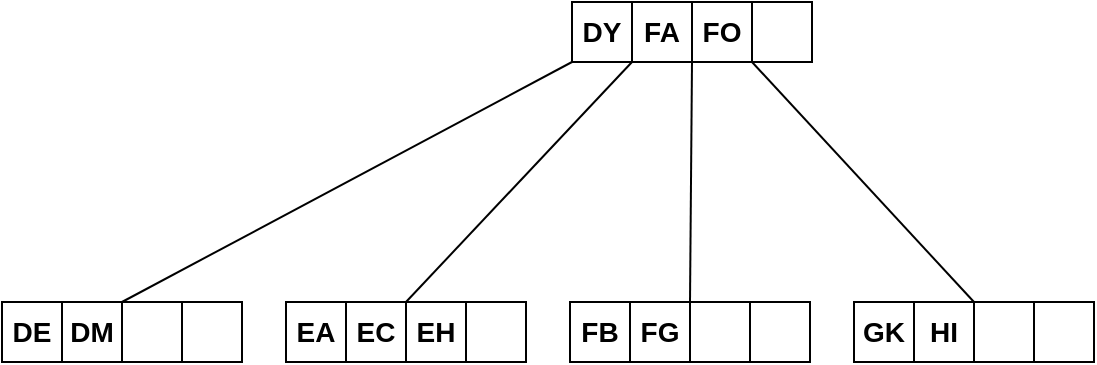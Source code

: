 <mxfile version="24.7.6" pages="24">
  <diagram name="1" id="KInHHylS8CKryedMM9v-">
    <mxGraphModel dx="1674" dy="780" grid="1" gridSize="10" guides="1" tooltips="1" connect="1" arrows="1" fold="1" page="1" pageScale="1" pageWidth="827" pageHeight="1169" math="0" shadow="0">
      <root>
        <mxCell id="IWCUV1uDrPz-_oJiN6V8-0" />
        <mxCell id="IWCUV1uDrPz-_oJiN6V8-1" parent="IWCUV1uDrPz-_oJiN6V8-0" />
        <mxCell id="IWCUV1uDrPz-_oJiN6V8-2" value="&lt;b&gt;&lt;font style=&quot;font-size: 14px;&quot;&gt;DY&lt;/font&gt;&lt;/b&gt;" style="whiteSpace=wrap;html=1;aspect=fixed;" vertex="1" parent="IWCUV1uDrPz-_oJiN6V8-1">
          <mxGeometry x="354" y="90" width="30" height="30" as="geometry" />
        </mxCell>
        <mxCell id="udXQszrnc6_yK7oj_s9K-4" value="&lt;b&gt;&lt;font style=&quot;font-size: 14px;&quot;&gt;FA&lt;/font&gt;&lt;/b&gt;" style="whiteSpace=wrap;html=1;aspect=fixed;" vertex="1" parent="IWCUV1uDrPz-_oJiN6V8-1">
          <mxGeometry x="384" y="90" width="30" height="30" as="geometry" />
        </mxCell>
        <mxCell id="udXQszrnc6_yK7oj_s9K-5" value="&lt;b&gt;&lt;font style=&quot;font-size: 14px;&quot;&gt;FO&lt;/font&gt;&lt;/b&gt;" style="whiteSpace=wrap;html=1;aspect=fixed;" vertex="1" parent="IWCUV1uDrPz-_oJiN6V8-1">
          <mxGeometry x="414" y="90" width="30" height="30" as="geometry" />
        </mxCell>
        <mxCell id="udXQszrnc6_yK7oj_s9K-6" value="" style="whiteSpace=wrap;html=1;aspect=fixed;" vertex="1" parent="IWCUV1uDrPz-_oJiN6V8-1">
          <mxGeometry x="444" y="90" width="30" height="30" as="geometry" />
        </mxCell>
        <mxCell id="udXQszrnc6_yK7oj_s9K-7" value="&lt;b&gt;&lt;font style=&quot;font-size: 14px;&quot;&gt;EA&lt;/font&gt;&lt;/b&gt;" style="whiteSpace=wrap;html=1;aspect=fixed;" vertex="1" parent="IWCUV1uDrPz-_oJiN6V8-1">
          <mxGeometry x="211" y="240" width="30" height="30" as="geometry" />
        </mxCell>
        <mxCell id="udXQszrnc6_yK7oj_s9K-8" value="&lt;b&gt;&lt;font style=&quot;font-size: 14px;&quot;&gt;EC&lt;/font&gt;&lt;/b&gt;" style="whiteSpace=wrap;html=1;aspect=fixed;" vertex="1" parent="IWCUV1uDrPz-_oJiN6V8-1">
          <mxGeometry x="241" y="240" width="30" height="30" as="geometry" />
        </mxCell>
        <mxCell id="udXQszrnc6_yK7oj_s9K-9" value="&lt;b&gt;&lt;font style=&quot;font-size: 14px;&quot;&gt;EH&lt;/font&gt;&lt;/b&gt;" style="whiteSpace=wrap;html=1;aspect=fixed;" vertex="1" parent="IWCUV1uDrPz-_oJiN6V8-1">
          <mxGeometry x="271" y="240" width="30" height="30" as="geometry" />
        </mxCell>
        <mxCell id="udXQszrnc6_yK7oj_s9K-10" value="" style="whiteSpace=wrap;html=1;aspect=fixed;" vertex="1" parent="IWCUV1uDrPz-_oJiN6V8-1">
          <mxGeometry x="301" y="240" width="30" height="30" as="geometry" />
        </mxCell>
        <mxCell id="udXQszrnc6_yK7oj_s9K-11" value="&lt;b&gt;&lt;font style=&quot;font-size: 14px;&quot;&gt;FB&lt;/font&gt;&lt;/b&gt;" style="whiteSpace=wrap;html=1;aspect=fixed;" vertex="1" parent="IWCUV1uDrPz-_oJiN6V8-1">
          <mxGeometry x="353" y="240" width="30" height="30" as="geometry" />
        </mxCell>
        <mxCell id="udXQszrnc6_yK7oj_s9K-12" value="&lt;b&gt;&lt;font style=&quot;font-size: 14px;&quot;&gt;FG&lt;/font&gt;&lt;/b&gt;" style="whiteSpace=wrap;html=1;aspect=fixed;" vertex="1" parent="IWCUV1uDrPz-_oJiN6V8-1">
          <mxGeometry x="383" y="240" width="30" height="30" as="geometry" />
        </mxCell>
        <mxCell id="udXQszrnc6_yK7oj_s9K-13" value="" style="whiteSpace=wrap;html=1;aspect=fixed;" vertex="1" parent="IWCUV1uDrPz-_oJiN6V8-1">
          <mxGeometry x="413" y="240" width="30" height="30" as="geometry" />
        </mxCell>
        <mxCell id="udXQszrnc6_yK7oj_s9K-14" value="" style="whiteSpace=wrap;html=1;aspect=fixed;" vertex="1" parent="IWCUV1uDrPz-_oJiN6V8-1">
          <mxGeometry x="443" y="240" width="30" height="30" as="geometry" />
        </mxCell>
        <mxCell id="udXQszrnc6_yK7oj_s9K-15" value="&lt;b&gt;&lt;font style=&quot;font-size: 14px;&quot;&gt;GK&lt;/font&gt;&lt;/b&gt;" style="whiteSpace=wrap;html=1;aspect=fixed;" vertex="1" parent="IWCUV1uDrPz-_oJiN6V8-1">
          <mxGeometry x="495" y="240" width="30" height="30" as="geometry" />
        </mxCell>
        <mxCell id="udXQszrnc6_yK7oj_s9K-16" value="&lt;b&gt;&lt;font style=&quot;font-size: 14px;&quot;&gt;HI&lt;/font&gt;&lt;/b&gt;" style="whiteSpace=wrap;html=1;aspect=fixed;" vertex="1" parent="IWCUV1uDrPz-_oJiN6V8-1">
          <mxGeometry x="525" y="240" width="30" height="30" as="geometry" />
        </mxCell>
        <mxCell id="udXQszrnc6_yK7oj_s9K-17" value="" style="whiteSpace=wrap;html=1;aspect=fixed;" vertex="1" parent="IWCUV1uDrPz-_oJiN6V8-1">
          <mxGeometry x="555" y="240" width="30" height="30" as="geometry" />
        </mxCell>
        <mxCell id="udXQszrnc6_yK7oj_s9K-18" value="" style="whiteSpace=wrap;html=1;aspect=fixed;" vertex="1" parent="IWCUV1uDrPz-_oJiN6V8-1">
          <mxGeometry x="585" y="240" width="30" height="30" as="geometry" />
        </mxCell>
        <mxCell id="udXQszrnc6_yK7oj_s9K-23" value="&lt;b&gt;&lt;font style=&quot;font-size: 14px;&quot;&gt;DE&lt;/font&gt;&lt;/b&gt;" style="whiteSpace=wrap;html=1;aspect=fixed;" vertex="1" parent="IWCUV1uDrPz-_oJiN6V8-1">
          <mxGeometry x="69" y="240" width="30" height="30" as="geometry" />
        </mxCell>
        <mxCell id="udXQszrnc6_yK7oj_s9K-24" value="&lt;b&gt;&lt;font style=&quot;font-size: 14px;&quot;&gt;DM&lt;/font&gt;&lt;/b&gt;" style="whiteSpace=wrap;html=1;aspect=fixed;" vertex="1" parent="IWCUV1uDrPz-_oJiN6V8-1">
          <mxGeometry x="99" y="240" width="30" height="30" as="geometry" />
        </mxCell>
        <mxCell id="udXQszrnc6_yK7oj_s9K-25" value="" style="whiteSpace=wrap;html=1;aspect=fixed;" vertex="1" parent="IWCUV1uDrPz-_oJiN6V8-1">
          <mxGeometry x="129" y="240" width="30" height="30" as="geometry" />
        </mxCell>
        <mxCell id="udXQszrnc6_yK7oj_s9K-26" value="" style="whiteSpace=wrap;html=1;aspect=fixed;" vertex="1" parent="IWCUV1uDrPz-_oJiN6V8-1">
          <mxGeometry x="159" y="240" width="30" height="30" as="geometry" />
        </mxCell>
        <mxCell id="udXQszrnc6_yK7oj_s9K-27" value="" style="endArrow=none;html=1;rounded=0;entryX=0;entryY=1;entryDx=0;entryDy=0;exitX=0;exitY=0;exitDx=0;exitDy=0;" edge="1" parent="IWCUV1uDrPz-_oJiN6V8-1" source="udXQszrnc6_yK7oj_s9K-25" target="IWCUV1uDrPz-_oJiN6V8-2">
          <mxGeometry width="50" height="50" relative="1" as="geometry">
            <mxPoint x="390" y="430" as="sourcePoint" />
            <mxPoint x="440" y="380" as="targetPoint" />
          </mxGeometry>
        </mxCell>
        <mxCell id="udXQszrnc6_yK7oj_s9K-28" value="" style="endArrow=none;html=1;rounded=0;entryX=1;entryY=1;entryDx=0;entryDy=0;exitX=0;exitY=0;exitDx=0;exitDy=0;" edge="1" parent="IWCUV1uDrPz-_oJiN6V8-1" source="udXQszrnc6_yK7oj_s9K-9" target="IWCUV1uDrPz-_oJiN6V8-2">
          <mxGeometry width="50" height="50" relative="1" as="geometry">
            <mxPoint x="390" y="430" as="sourcePoint" />
            <mxPoint x="440" y="380" as="targetPoint" />
          </mxGeometry>
        </mxCell>
        <mxCell id="udXQszrnc6_yK7oj_s9K-29" value="" style="endArrow=none;html=1;rounded=0;entryX=0;entryY=1;entryDx=0;entryDy=0;exitX=1;exitY=0;exitDx=0;exitDy=0;" edge="1" parent="IWCUV1uDrPz-_oJiN6V8-1" source="udXQszrnc6_yK7oj_s9K-12" target="udXQszrnc6_yK7oj_s9K-5">
          <mxGeometry width="50" height="50" relative="1" as="geometry">
            <mxPoint x="390" y="430" as="sourcePoint" />
            <mxPoint x="440" y="380" as="targetPoint" />
          </mxGeometry>
        </mxCell>
        <mxCell id="udXQszrnc6_yK7oj_s9K-30" value="" style="endArrow=none;html=1;rounded=0;entryX=0;entryY=1;entryDx=0;entryDy=0;exitX=1;exitY=0;exitDx=0;exitDy=0;" edge="1" parent="IWCUV1uDrPz-_oJiN6V8-1" source="udXQszrnc6_yK7oj_s9K-16" target="udXQszrnc6_yK7oj_s9K-6">
          <mxGeometry width="50" height="50" relative="1" as="geometry">
            <mxPoint x="390" y="430" as="sourcePoint" />
            <mxPoint x="440" y="380" as="targetPoint" />
          </mxGeometry>
        </mxCell>
      </root>
    </mxGraphModel>
  </diagram>
  <diagram name="2" id="-RLmwkEHTxL4u7DlpiLS">
    <mxGraphModel dx="1674" dy="780" grid="1" gridSize="10" guides="1" tooltips="1" connect="1" arrows="1" fold="1" page="1" pageScale="1" pageWidth="827" pageHeight="1169" math="0" shadow="0">
      <root>
        <mxCell id="z2vtWDfQQOI3h3Dz-bZ0-0" />
        <mxCell id="z2vtWDfQQOI3h3Dz-bZ0-1" parent="z2vtWDfQQOI3h3Dz-bZ0-0" />
        <mxCell id="z2vtWDfQQOI3h3Dz-bZ0-2" value="&lt;b&gt;&lt;font style=&quot;font-size: 14px;&quot;&gt;DY&lt;/font&gt;&lt;/b&gt;" style="whiteSpace=wrap;html=1;aspect=fixed;" vertex="1" parent="z2vtWDfQQOI3h3Dz-bZ0-1">
          <mxGeometry x="354" y="90" width="30" height="30" as="geometry" />
        </mxCell>
        <mxCell id="z2vtWDfQQOI3h3Dz-bZ0-3" value="&lt;b&gt;&lt;font style=&quot;font-size: 14px;&quot;&gt;FA&lt;/font&gt;&lt;/b&gt;" style="whiteSpace=wrap;html=1;aspect=fixed;" vertex="1" parent="z2vtWDfQQOI3h3Dz-bZ0-1">
          <mxGeometry x="384" y="90" width="30" height="30" as="geometry" />
        </mxCell>
        <mxCell id="z2vtWDfQQOI3h3Dz-bZ0-4" value="&lt;b&gt;&lt;font style=&quot;font-size: 14px;&quot;&gt;FO&lt;/font&gt;&lt;/b&gt;" style="whiteSpace=wrap;html=1;aspect=fixed;" vertex="1" parent="z2vtWDfQQOI3h3Dz-bZ0-1">
          <mxGeometry x="414" y="90" width="30" height="30" as="geometry" />
        </mxCell>
        <mxCell id="z2vtWDfQQOI3h3Dz-bZ0-5" value="" style="whiteSpace=wrap;html=1;aspect=fixed;" vertex="1" parent="z2vtWDfQQOI3h3Dz-bZ0-1">
          <mxGeometry x="444" y="90" width="30" height="30" as="geometry" />
        </mxCell>
        <mxCell id="z2vtWDfQQOI3h3Dz-bZ0-6" value="&lt;b&gt;&lt;font style=&quot;font-size: 14px;&quot;&gt;EA&lt;/font&gt;&lt;/b&gt;" style="whiteSpace=wrap;html=1;aspect=fixed;" vertex="1" parent="z2vtWDfQQOI3h3Dz-bZ0-1">
          <mxGeometry x="211" y="240" width="30" height="30" as="geometry" />
        </mxCell>
        <mxCell id="z2vtWDfQQOI3h3Dz-bZ0-7" value="&lt;b&gt;&lt;font style=&quot;font-size: 14px;&quot;&gt;EC&lt;/font&gt;&lt;/b&gt;" style="whiteSpace=wrap;html=1;aspect=fixed;" vertex="1" parent="z2vtWDfQQOI3h3Dz-bZ0-1">
          <mxGeometry x="241" y="240" width="30" height="30" as="geometry" />
        </mxCell>
        <mxCell id="z2vtWDfQQOI3h3Dz-bZ0-8" value="&lt;b&gt;&lt;font style=&quot;font-size: 14px;&quot;&gt;EH&lt;/font&gt;&lt;/b&gt;" style="whiteSpace=wrap;html=1;aspect=fixed;" vertex="1" parent="z2vtWDfQQOI3h3Dz-bZ0-1">
          <mxGeometry x="271" y="240" width="30" height="30" as="geometry" />
        </mxCell>
        <mxCell id="z2vtWDfQQOI3h3Dz-bZ0-9" value="" style="whiteSpace=wrap;html=1;aspect=fixed;" vertex="1" parent="z2vtWDfQQOI3h3Dz-bZ0-1">
          <mxGeometry x="301" y="240" width="30" height="30" as="geometry" />
        </mxCell>
        <mxCell id="z2vtWDfQQOI3h3Dz-bZ0-10" value="&lt;b&gt;&lt;font style=&quot;font-size: 14px;&quot;&gt;FB&lt;/font&gt;&lt;/b&gt;" style="whiteSpace=wrap;html=1;aspect=fixed;" vertex="1" parent="z2vtWDfQQOI3h3Dz-bZ0-1">
          <mxGeometry x="353" y="240" width="30" height="30" as="geometry" />
        </mxCell>
        <mxCell id="z2vtWDfQQOI3h3Dz-bZ0-11" value="&lt;b&gt;&lt;font style=&quot;font-size: 14px;&quot;&gt;FG&lt;/font&gt;&lt;/b&gt;" style="whiteSpace=wrap;html=1;aspect=fixed;" vertex="1" parent="z2vtWDfQQOI3h3Dz-bZ0-1">
          <mxGeometry x="383" y="240" width="30" height="30" as="geometry" />
        </mxCell>
        <mxCell id="z2vtWDfQQOI3h3Dz-bZ0-12" value="" style="whiteSpace=wrap;html=1;aspect=fixed;" vertex="1" parent="z2vtWDfQQOI3h3Dz-bZ0-1">
          <mxGeometry x="413" y="240" width="30" height="30" as="geometry" />
        </mxCell>
        <mxCell id="z2vtWDfQQOI3h3Dz-bZ0-13" value="" style="whiteSpace=wrap;html=1;aspect=fixed;" vertex="1" parent="z2vtWDfQQOI3h3Dz-bZ0-1">
          <mxGeometry x="443" y="240" width="30" height="30" as="geometry" />
        </mxCell>
        <mxCell id="z2vtWDfQQOI3h3Dz-bZ0-14" value="&lt;b&gt;&lt;font style=&quot;font-size: 14px;&quot;&gt;GK&lt;/font&gt;&lt;/b&gt;" style="whiteSpace=wrap;html=1;aspect=fixed;" vertex="1" parent="z2vtWDfQQOI3h3Dz-bZ0-1">
          <mxGeometry x="495" y="240" width="30" height="30" as="geometry" />
        </mxCell>
        <mxCell id="z2vtWDfQQOI3h3Dz-bZ0-15" value="&lt;b&gt;&lt;font style=&quot;font-size: 14px;&quot;&gt;HI&lt;/font&gt;&lt;/b&gt;" style="whiteSpace=wrap;html=1;aspect=fixed;" vertex="1" parent="z2vtWDfQQOI3h3Dz-bZ0-1">
          <mxGeometry x="525" y="240" width="30" height="30" as="geometry" />
        </mxCell>
        <mxCell id="z2vtWDfQQOI3h3Dz-bZ0-16" value="" style="whiteSpace=wrap;html=1;aspect=fixed;" vertex="1" parent="z2vtWDfQQOI3h3Dz-bZ0-1">
          <mxGeometry x="555" y="240" width="30" height="30" as="geometry" />
        </mxCell>
        <mxCell id="z2vtWDfQQOI3h3Dz-bZ0-17" value="" style="whiteSpace=wrap;html=1;aspect=fixed;" vertex="1" parent="z2vtWDfQQOI3h3Dz-bZ0-1">
          <mxGeometry x="585" y="240" width="30" height="30" as="geometry" />
        </mxCell>
        <mxCell id="z2vtWDfQQOI3h3Dz-bZ0-18" value="&lt;b&gt;&lt;font style=&quot;font-size: 14px;&quot;&gt;DE&lt;/font&gt;&lt;/b&gt;" style="whiteSpace=wrap;html=1;aspect=fixed;" vertex="1" parent="z2vtWDfQQOI3h3Dz-bZ0-1">
          <mxGeometry x="69" y="240" width="30" height="30" as="geometry" />
        </mxCell>
        <mxCell id="z2vtWDfQQOI3h3Dz-bZ0-19" value="&lt;b&gt;&lt;font style=&quot;font-size: 14px;&quot;&gt;DI&lt;/font&gt;&lt;/b&gt;" style="whiteSpace=wrap;html=1;aspect=fixed;" vertex="1" parent="z2vtWDfQQOI3h3Dz-bZ0-1">
          <mxGeometry x="99" y="240" width="30" height="30" as="geometry" />
        </mxCell>
        <mxCell id="z2vtWDfQQOI3h3Dz-bZ0-21" value="" style="whiteSpace=wrap;html=1;aspect=fixed;" vertex="1" parent="z2vtWDfQQOI3h3Dz-bZ0-1">
          <mxGeometry x="159" y="240" width="30" height="30" as="geometry" />
        </mxCell>
        <mxCell id="z2vtWDfQQOI3h3Dz-bZ0-22" value="" style="endArrow=none;html=1;rounded=0;entryX=0;entryY=1;entryDx=0;entryDy=0;exitX=0;exitY=0;exitDx=0;exitDy=0;" edge="1" parent="z2vtWDfQQOI3h3Dz-bZ0-1" target="z2vtWDfQQOI3h3Dz-bZ0-2">
          <mxGeometry width="50" height="50" relative="1" as="geometry">
            <mxPoint x="129" y="240" as="sourcePoint" />
            <mxPoint x="440" y="380" as="targetPoint" />
          </mxGeometry>
        </mxCell>
        <mxCell id="z2vtWDfQQOI3h3Dz-bZ0-23" value="" style="endArrow=none;html=1;rounded=0;entryX=1;entryY=1;entryDx=0;entryDy=0;exitX=0;exitY=0;exitDx=0;exitDy=0;" edge="1" parent="z2vtWDfQQOI3h3Dz-bZ0-1" source="z2vtWDfQQOI3h3Dz-bZ0-8" target="z2vtWDfQQOI3h3Dz-bZ0-2">
          <mxGeometry width="50" height="50" relative="1" as="geometry">
            <mxPoint x="390" y="430" as="sourcePoint" />
            <mxPoint x="440" y="380" as="targetPoint" />
          </mxGeometry>
        </mxCell>
        <mxCell id="z2vtWDfQQOI3h3Dz-bZ0-24" value="" style="endArrow=none;html=1;rounded=0;entryX=0;entryY=1;entryDx=0;entryDy=0;exitX=1;exitY=0;exitDx=0;exitDy=0;" edge="1" parent="z2vtWDfQQOI3h3Dz-bZ0-1" source="z2vtWDfQQOI3h3Dz-bZ0-11" target="z2vtWDfQQOI3h3Dz-bZ0-4">
          <mxGeometry width="50" height="50" relative="1" as="geometry">
            <mxPoint x="390" y="430" as="sourcePoint" />
            <mxPoint x="440" y="380" as="targetPoint" />
          </mxGeometry>
        </mxCell>
        <mxCell id="z2vtWDfQQOI3h3Dz-bZ0-25" value="" style="endArrow=none;html=1;rounded=0;entryX=0;entryY=1;entryDx=0;entryDy=0;exitX=1;exitY=0;exitDx=0;exitDy=0;" edge="1" parent="z2vtWDfQQOI3h3Dz-bZ0-1" source="z2vtWDfQQOI3h3Dz-bZ0-15" target="z2vtWDfQQOI3h3Dz-bZ0-5">
          <mxGeometry width="50" height="50" relative="1" as="geometry">
            <mxPoint x="390" y="430" as="sourcePoint" />
            <mxPoint x="440" y="380" as="targetPoint" />
          </mxGeometry>
        </mxCell>
        <mxCell id="jbAgm8wxWGBbCDtS-I9V-0" value="inserir DI" style="rounded=1;whiteSpace=wrap;html=1;fontSize=15;" vertex="1" parent="z2vtWDfQQOI3h3Dz-bZ0-1">
          <mxGeometry x="660" y="50" width="120" height="60" as="geometry" />
        </mxCell>
        <mxCell id="87V9mbjIL03Nm0DpfVgp-0" value="&lt;b&gt;&lt;font style=&quot;font-size: 14px;&quot;&gt;DM&lt;/font&gt;&lt;/b&gt;" style="whiteSpace=wrap;html=1;aspect=fixed;" vertex="1" parent="z2vtWDfQQOI3h3Dz-bZ0-1">
          <mxGeometry x="129" y="240" width="30" height="30" as="geometry" />
        </mxCell>
      </root>
    </mxGraphModel>
  </diagram>
  <diagram name="3" id="6v68w5EE-lyo9bFBIUOD">
    <mxGraphModel dx="1674" dy="780" grid="1" gridSize="10" guides="1" tooltips="1" connect="1" arrows="1" fold="1" page="1" pageScale="1" pageWidth="827" pageHeight="1169" math="0" shadow="0">
      <root>
        <mxCell id="XNkvmZuyc56PEvHEDNeV-0" />
        <mxCell id="XNkvmZuyc56PEvHEDNeV-1" parent="XNkvmZuyc56PEvHEDNeV-0" />
        <mxCell id="XNkvmZuyc56PEvHEDNeV-2" value="&lt;b&gt;&lt;font style=&quot;font-size: 14px;&quot;&gt;DY&lt;/font&gt;&lt;/b&gt;" style="whiteSpace=wrap;html=1;aspect=fixed;" vertex="1" parent="XNkvmZuyc56PEvHEDNeV-1">
          <mxGeometry x="354" y="90" width="30" height="30" as="geometry" />
        </mxCell>
        <mxCell id="XNkvmZuyc56PEvHEDNeV-3" value="&lt;b&gt;&lt;font style=&quot;font-size: 14px;&quot;&gt;FA&lt;/font&gt;&lt;/b&gt;" style="whiteSpace=wrap;html=1;aspect=fixed;" vertex="1" parent="XNkvmZuyc56PEvHEDNeV-1">
          <mxGeometry x="384" y="90" width="30" height="30" as="geometry" />
        </mxCell>
        <mxCell id="XNkvmZuyc56PEvHEDNeV-4" value="&lt;b&gt;&lt;font style=&quot;font-size: 14px;&quot;&gt;FO&lt;/font&gt;&lt;/b&gt;" style="whiteSpace=wrap;html=1;aspect=fixed;" vertex="1" parent="XNkvmZuyc56PEvHEDNeV-1">
          <mxGeometry x="414" y="90" width="30" height="30" as="geometry" />
        </mxCell>
        <mxCell id="XNkvmZuyc56PEvHEDNeV-5" value="" style="whiteSpace=wrap;html=1;aspect=fixed;" vertex="1" parent="XNkvmZuyc56PEvHEDNeV-1">
          <mxGeometry x="444" y="90" width="30" height="30" as="geometry" />
        </mxCell>
        <mxCell id="XNkvmZuyc56PEvHEDNeV-6" value="&lt;b&gt;&lt;font style=&quot;font-size: 14px;&quot;&gt;EA&lt;/font&gt;&lt;/b&gt;" style="whiteSpace=wrap;html=1;aspect=fixed;" vertex="1" parent="XNkvmZuyc56PEvHEDNeV-1">
          <mxGeometry x="211" y="240" width="30" height="30" as="geometry" />
        </mxCell>
        <mxCell id="XNkvmZuyc56PEvHEDNeV-7" value="&lt;b&gt;&lt;font style=&quot;font-size: 14px;&quot;&gt;EC&lt;/font&gt;&lt;/b&gt;" style="whiteSpace=wrap;html=1;aspect=fixed;" vertex="1" parent="XNkvmZuyc56PEvHEDNeV-1">
          <mxGeometry x="241" y="240" width="30" height="30" as="geometry" />
        </mxCell>
        <mxCell id="XNkvmZuyc56PEvHEDNeV-8" value="&lt;b&gt;&lt;font style=&quot;font-size: 14px;&quot;&gt;EH&lt;/font&gt;&lt;/b&gt;" style="whiteSpace=wrap;html=1;aspect=fixed;" vertex="1" parent="XNkvmZuyc56PEvHEDNeV-1">
          <mxGeometry x="271" y="240" width="30" height="30" as="geometry" />
        </mxCell>
        <mxCell id="XNkvmZuyc56PEvHEDNeV-9" value="&lt;b&gt;&lt;font style=&quot;font-size: 14px;&quot;&gt;EK&lt;/font&gt;&lt;/b&gt;" style="whiteSpace=wrap;html=1;aspect=fixed;" vertex="1" parent="XNkvmZuyc56PEvHEDNeV-1">
          <mxGeometry x="301" y="240" width="30" height="30" as="geometry" />
        </mxCell>
        <mxCell id="XNkvmZuyc56PEvHEDNeV-10" value="&lt;b&gt;&lt;font style=&quot;font-size: 14px;&quot;&gt;FB&lt;/font&gt;&lt;/b&gt;" style="whiteSpace=wrap;html=1;aspect=fixed;" vertex="1" parent="XNkvmZuyc56PEvHEDNeV-1">
          <mxGeometry x="353" y="240" width="30" height="30" as="geometry" />
        </mxCell>
        <mxCell id="XNkvmZuyc56PEvHEDNeV-11" value="&lt;b&gt;&lt;font style=&quot;font-size: 14px;&quot;&gt;FG&lt;/font&gt;&lt;/b&gt;" style="whiteSpace=wrap;html=1;aspect=fixed;" vertex="1" parent="XNkvmZuyc56PEvHEDNeV-1">
          <mxGeometry x="383" y="240" width="30" height="30" as="geometry" />
        </mxCell>
        <mxCell id="XNkvmZuyc56PEvHEDNeV-12" value="" style="whiteSpace=wrap;html=1;aspect=fixed;" vertex="1" parent="XNkvmZuyc56PEvHEDNeV-1">
          <mxGeometry x="413" y="240" width="30" height="30" as="geometry" />
        </mxCell>
        <mxCell id="XNkvmZuyc56PEvHEDNeV-13" value="" style="whiteSpace=wrap;html=1;aspect=fixed;" vertex="1" parent="XNkvmZuyc56PEvHEDNeV-1">
          <mxGeometry x="443" y="240" width="30" height="30" as="geometry" />
        </mxCell>
        <mxCell id="XNkvmZuyc56PEvHEDNeV-14" value="&lt;b&gt;&lt;font style=&quot;font-size: 14px;&quot;&gt;GK&lt;/font&gt;&lt;/b&gt;" style="whiteSpace=wrap;html=1;aspect=fixed;" vertex="1" parent="XNkvmZuyc56PEvHEDNeV-1">
          <mxGeometry x="495" y="240" width="30" height="30" as="geometry" />
        </mxCell>
        <mxCell id="XNkvmZuyc56PEvHEDNeV-15" value="&lt;b&gt;&lt;font style=&quot;font-size: 14px;&quot;&gt;HI&lt;/font&gt;&lt;/b&gt;" style="whiteSpace=wrap;html=1;aspect=fixed;" vertex="1" parent="XNkvmZuyc56PEvHEDNeV-1">
          <mxGeometry x="525" y="240" width="30" height="30" as="geometry" />
        </mxCell>
        <mxCell id="XNkvmZuyc56PEvHEDNeV-16" value="" style="whiteSpace=wrap;html=1;aspect=fixed;" vertex="1" parent="XNkvmZuyc56PEvHEDNeV-1">
          <mxGeometry x="555" y="240" width="30" height="30" as="geometry" />
        </mxCell>
        <mxCell id="XNkvmZuyc56PEvHEDNeV-17" value="" style="whiteSpace=wrap;html=1;aspect=fixed;" vertex="1" parent="XNkvmZuyc56PEvHEDNeV-1">
          <mxGeometry x="585" y="240" width="30" height="30" as="geometry" />
        </mxCell>
        <mxCell id="XNkvmZuyc56PEvHEDNeV-18" value="&lt;b&gt;&lt;font style=&quot;font-size: 14px;&quot;&gt;DE&lt;/font&gt;&lt;/b&gt;" style="whiteSpace=wrap;html=1;aspect=fixed;" vertex="1" parent="XNkvmZuyc56PEvHEDNeV-1">
          <mxGeometry x="69" y="240" width="30" height="30" as="geometry" />
        </mxCell>
        <mxCell id="XNkvmZuyc56PEvHEDNeV-19" value="&lt;b&gt;&lt;font style=&quot;font-size: 14px;&quot;&gt;DI&lt;/font&gt;&lt;/b&gt;" style="whiteSpace=wrap;html=1;aspect=fixed;" vertex="1" parent="XNkvmZuyc56PEvHEDNeV-1">
          <mxGeometry x="99" y="240" width="30" height="30" as="geometry" />
        </mxCell>
        <mxCell id="XNkvmZuyc56PEvHEDNeV-20" value="&lt;b&gt;&lt;font style=&quot;font-size: 14px;&quot;&gt;DM&lt;/font&gt;&lt;/b&gt;" style="whiteSpace=wrap;html=1;aspect=fixed;" vertex="1" parent="XNkvmZuyc56PEvHEDNeV-1">
          <mxGeometry x="129" y="240" width="30" height="30" as="geometry" />
        </mxCell>
        <mxCell id="XNkvmZuyc56PEvHEDNeV-21" value="" style="whiteSpace=wrap;html=1;aspect=fixed;" vertex="1" parent="XNkvmZuyc56PEvHEDNeV-1">
          <mxGeometry x="159" y="240" width="30" height="30" as="geometry" />
        </mxCell>
        <mxCell id="XNkvmZuyc56PEvHEDNeV-22" value="" style="endArrow=none;html=1;rounded=0;entryX=0;entryY=1;entryDx=0;entryDy=0;exitX=0;exitY=0;exitDx=0;exitDy=0;" edge="1" parent="XNkvmZuyc56PEvHEDNeV-1" source="XNkvmZuyc56PEvHEDNeV-20" target="XNkvmZuyc56PEvHEDNeV-2">
          <mxGeometry width="50" height="50" relative="1" as="geometry">
            <mxPoint x="390" y="430" as="sourcePoint" />
            <mxPoint x="440" y="380" as="targetPoint" />
          </mxGeometry>
        </mxCell>
        <mxCell id="XNkvmZuyc56PEvHEDNeV-23" value="" style="endArrow=none;html=1;rounded=0;entryX=1;entryY=1;entryDx=0;entryDy=0;exitX=0;exitY=0;exitDx=0;exitDy=0;" edge="1" parent="XNkvmZuyc56PEvHEDNeV-1" source="XNkvmZuyc56PEvHEDNeV-8" target="XNkvmZuyc56PEvHEDNeV-2">
          <mxGeometry width="50" height="50" relative="1" as="geometry">
            <mxPoint x="390" y="430" as="sourcePoint" />
            <mxPoint x="440" y="380" as="targetPoint" />
          </mxGeometry>
        </mxCell>
        <mxCell id="XNkvmZuyc56PEvHEDNeV-24" value="" style="endArrow=none;html=1;rounded=0;entryX=0;entryY=1;entryDx=0;entryDy=0;exitX=1;exitY=0;exitDx=0;exitDy=0;" edge="1" parent="XNkvmZuyc56PEvHEDNeV-1" source="XNkvmZuyc56PEvHEDNeV-11" target="XNkvmZuyc56PEvHEDNeV-4">
          <mxGeometry width="50" height="50" relative="1" as="geometry">
            <mxPoint x="390" y="430" as="sourcePoint" />
            <mxPoint x="440" y="380" as="targetPoint" />
          </mxGeometry>
        </mxCell>
        <mxCell id="XNkvmZuyc56PEvHEDNeV-25" value="" style="endArrow=none;html=1;rounded=0;entryX=0;entryY=1;entryDx=0;entryDy=0;exitX=1;exitY=0;exitDx=0;exitDy=0;" edge="1" parent="XNkvmZuyc56PEvHEDNeV-1" source="XNkvmZuyc56PEvHEDNeV-15" target="XNkvmZuyc56PEvHEDNeV-5">
          <mxGeometry width="50" height="50" relative="1" as="geometry">
            <mxPoint x="390" y="430" as="sourcePoint" />
            <mxPoint x="440" y="380" as="targetPoint" />
          </mxGeometry>
        </mxCell>
        <mxCell id="XNkvmZuyc56PEvHEDNeV-26" value="inserir EK" style="rounded=1;whiteSpace=wrap;html=1;fontSize=15;" vertex="1" parent="XNkvmZuyc56PEvHEDNeV-1">
          <mxGeometry x="660" y="50" width="120" height="60" as="geometry" />
        </mxCell>
      </root>
    </mxGraphModel>
  </diagram>
  <diagram name="4" id="ugyN60RLxbJi3ndQpj7G">
    <mxGraphModel dx="1674" dy="780" grid="1" gridSize="10" guides="1" tooltips="1" connect="1" arrows="1" fold="1" page="1" pageScale="1" pageWidth="827" pageHeight="1169" math="0" shadow="0">
      <root>
        <mxCell id="fB0tVck9-8_yoDxuXhb2-0" />
        <mxCell id="fB0tVck9-8_yoDxuXhb2-1" parent="fB0tVck9-8_yoDxuXhb2-0" />
        <mxCell id="fB0tVck9-8_yoDxuXhb2-2" value="&lt;b&gt;&lt;font style=&quot;font-size: 14px;&quot;&gt;DY&lt;/font&gt;&lt;/b&gt;" style="whiteSpace=wrap;html=1;aspect=fixed;" vertex="1" parent="fB0tVck9-8_yoDxuXhb2-1">
          <mxGeometry x="354" y="90" width="30" height="30" as="geometry" />
        </mxCell>
        <mxCell id="fB0tVck9-8_yoDxuXhb2-3" value="&lt;b&gt;&lt;font style=&quot;font-size: 14px;&quot;&gt;FA&lt;/font&gt;&lt;/b&gt;" style="whiteSpace=wrap;html=1;aspect=fixed;" vertex="1" parent="fB0tVck9-8_yoDxuXhb2-1">
          <mxGeometry x="384" y="90" width="30" height="30" as="geometry" />
        </mxCell>
        <mxCell id="fB0tVck9-8_yoDxuXhb2-4" value="&lt;b&gt;&lt;font style=&quot;font-size: 14px;&quot;&gt;FO&lt;/font&gt;&lt;/b&gt;" style="whiteSpace=wrap;html=1;aspect=fixed;" vertex="1" parent="fB0tVck9-8_yoDxuXhb2-1">
          <mxGeometry x="414" y="90" width="30" height="30" as="geometry" />
        </mxCell>
        <mxCell id="fB0tVck9-8_yoDxuXhb2-5" value="" style="whiteSpace=wrap;html=1;aspect=fixed;" vertex="1" parent="fB0tVck9-8_yoDxuXhb2-1">
          <mxGeometry x="444" y="90" width="30" height="30" as="geometry" />
        </mxCell>
        <mxCell id="fB0tVck9-8_yoDxuXhb2-6" value="&lt;b&gt;&lt;font style=&quot;font-size: 14px;&quot;&gt;EA&lt;/font&gt;&lt;/b&gt;" style="whiteSpace=wrap;html=1;aspect=fixed;" vertex="1" parent="fB0tVck9-8_yoDxuXhb2-1">
          <mxGeometry x="211" y="240" width="30" height="30" as="geometry" />
        </mxCell>
        <mxCell id="fB0tVck9-8_yoDxuXhb2-7" value="&lt;b&gt;&lt;font style=&quot;font-size: 14px;&quot;&gt;EC&lt;/font&gt;&lt;/b&gt;" style="whiteSpace=wrap;html=1;aspect=fixed;" vertex="1" parent="fB0tVck9-8_yoDxuXhb2-1">
          <mxGeometry x="241" y="240" width="30" height="30" as="geometry" />
        </mxCell>
        <mxCell id="fB0tVck9-8_yoDxuXhb2-8" value="&lt;b&gt;&lt;font style=&quot;font-size: 14px;&quot;&gt;EH&lt;/font&gt;&lt;/b&gt;" style="whiteSpace=wrap;html=1;aspect=fixed;" vertex="1" parent="fB0tVck9-8_yoDxuXhb2-1">
          <mxGeometry x="271" y="240" width="30" height="30" as="geometry" />
        </mxCell>
        <mxCell id="fB0tVck9-8_yoDxuXhb2-9" value="&lt;b&gt;&lt;font style=&quot;font-size: 14px;&quot;&gt;EK&lt;/font&gt;&lt;/b&gt;" style="whiteSpace=wrap;html=1;aspect=fixed;" vertex="1" parent="fB0tVck9-8_yoDxuXhb2-1">
          <mxGeometry x="301" y="240" width="30" height="30" as="geometry" />
        </mxCell>
        <mxCell id="fB0tVck9-8_yoDxuXhb2-10" value="&lt;b&gt;&lt;font style=&quot;font-size: 14px;&quot;&gt;FB&lt;/font&gt;&lt;/b&gt;" style="whiteSpace=wrap;html=1;aspect=fixed;" vertex="1" parent="fB0tVck9-8_yoDxuXhb2-1">
          <mxGeometry x="353" y="240" width="30" height="30" as="geometry" />
        </mxCell>
        <mxCell id="fB0tVck9-8_yoDxuXhb2-11" value="&lt;b&gt;&lt;font style=&quot;font-size: 14px;&quot;&gt;FG&lt;/font&gt;&lt;/b&gt;" style="whiteSpace=wrap;html=1;aspect=fixed;" vertex="1" parent="fB0tVck9-8_yoDxuXhb2-1">
          <mxGeometry x="383" y="240" width="30" height="30" as="geometry" />
        </mxCell>
        <mxCell id="fB0tVck9-8_yoDxuXhb2-12" value="" style="whiteSpace=wrap;html=1;aspect=fixed;" vertex="1" parent="fB0tVck9-8_yoDxuXhb2-1">
          <mxGeometry x="413" y="240" width="30" height="30" as="geometry" />
        </mxCell>
        <mxCell id="fB0tVck9-8_yoDxuXhb2-13" value="" style="whiteSpace=wrap;html=1;aspect=fixed;" vertex="1" parent="fB0tVck9-8_yoDxuXhb2-1">
          <mxGeometry x="443" y="240" width="30" height="30" as="geometry" />
        </mxCell>
        <mxCell id="fB0tVck9-8_yoDxuXhb2-14" value="&lt;b&gt;&lt;font style=&quot;font-size: 14px;&quot;&gt;GK&lt;/font&gt;&lt;/b&gt;" style="whiteSpace=wrap;html=1;aspect=fixed;" vertex="1" parent="fB0tVck9-8_yoDxuXhb2-1">
          <mxGeometry x="495" y="240" width="30" height="30" as="geometry" />
        </mxCell>
        <mxCell id="fB0tVck9-8_yoDxuXhb2-15" value="&lt;b&gt;&lt;font style=&quot;font-size: 14px;&quot;&gt;HI&lt;/font&gt;&lt;/b&gt;" style="whiteSpace=wrap;html=1;aspect=fixed;" vertex="1" parent="fB0tVck9-8_yoDxuXhb2-1">
          <mxGeometry x="525" y="240" width="30" height="30" as="geometry" />
        </mxCell>
        <mxCell id="fB0tVck9-8_yoDxuXhb2-16" value="" style="whiteSpace=wrap;html=1;aspect=fixed;" vertex="1" parent="fB0tVck9-8_yoDxuXhb2-1">
          <mxGeometry x="555" y="240" width="30" height="30" as="geometry" />
        </mxCell>
        <mxCell id="fB0tVck9-8_yoDxuXhb2-17" value="" style="whiteSpace=wrap;html=1;aspect=fixed;" vertex="1" parent="fB0tVck9-8_yoDxuXhb2-1">
          <mxGeometry x="585" y="240" width="30" height="30" as="geometry" />
        </mxCell>
        <mxCell id="fB0tVck9-8_yoDxuXhb2-18" value="&lt;b&gt;&lt;font style=&quot;font-size: 14px;&quot;&gt;DE&lt;/font&gt;&lt;/b&gt;" style="whiteSpace=wrap;html=1;aspect=fixed;" vertex="1" parent="fB0tVck9-8_yoDxuXhb2-1">
          <mxGeometry x="69" y="240" width="30" height="30" as="geometry" />
        </mxCell>
        <mxCell id="fB0tVck9-8_yoDxuXhb2-19" value="&lt;b&gt;&lt;font style=&quot;font-size: 14px;&quot;&gt;DI&lt;/font&gt;&lt;/b&gt;" style="whiteSpace=wrap;html=1;aspect=fixed;" vertex="1" parent="fB0tVck9-8_yoDxuXhb2-1">
          <mxGeometry x="99" y="240" width="30" height="30" as="geometry" />
        </mxCell>
        <mxCell id="fB0tVck9-8_yoDxuXhb2-20" value="&lt;b&gt;&lt;font style=&quot;font-size: 14px;&quot;&gt;DL&lt;/font&gt;&lt;/b&gt;" style="whiteSpace=wrap;html=1;aspect=fixed;" vertex="1" parent="fB0tVck9-8_yoDxuXhb2-1">
          <mxGeometry x="129" y="240" width="30" height="30" as="geometry" />
        </mxCell>
        <mxCell id="fB0tVck9-8_yoDxuXhb2-21" value="&lt;font style=&quot;font-size: 14px;&quot;&gt;&lt;b&gt;DM&lt;/b&gt;&lt;/font&gt;" style="whiteSpace=wrap;html=1;aspect=fixed;" vertex="1" parent="fB0tVck9-8_yoDxuXhb2-1">
          <mxGeometry x="159" y="240" width="30" height="30" as="geometry" />
        </mxCell>
        <mxCell id="fB0tVck9-8_yoDxuXhb2-22" value="" style="endArrow=none;html=1;rounded=0;entryX=0;entryY=1;entryDx=0;entryDy=0;exitX=0;exitY=0;exitDx=0;exitDy=0;" edge="1" parent="fB0tVck9-8_yoDxuXhb2-1" source="fB0tVck9-8_yoDxuXhb2-20" target="fB0tVck9-8_yoDxuXhb2-2">
          <mxGeometry width="50" height="50" relative="1" as="geometry">
            <mxPoint x="390" y="430" as="sourcePoint" />
            <mxPoint x="440" y="380" as="targetPoint" />
          </mxGeometry>
        </mxCell>
        <mxCell id="fB0tVck9-8_yoDxuXhb2-23" value="" style="endArrow=none;html=1;rounded=0;entryX=1;entryY=1;entryDx=0;entryDy=0;exitX=0;exitY=0;exitDx=0;exitDy=0;" edge="1" parent="fB0tVck9-8_yoDxuXhb2-1" source="fB0tVck9-8_yoDxuXhb2-8" target="fB0tVck9-8_yoDxuXhb2-2">
          <mxGeometry width="50" height="50" relative="1" as="geometry">
            <mxPoint x="390" y="430" as="sourcePoint" />
            <mxPoint x="440" y="380" as="targetPoint" />
          </mxGeometry>
        </mxCell>
        <mxCell id="fB0tVck9-8_yoDxuXhb2-24" value="" style="endArrow=none;html=1;rounded=0;entryX=0;entryY=1;entryDx=0;entryDy=0;exitX=1;exitY=0;exitDx=0;exitDy=0;" edge="1" parent="fB0tVck9-8_yoDxuXhb2-1" source="fB0tVck9-8_yoDxuXhb2-11" target="fB0tVck9-8_yoDxuXhb2-4">
          <mxGeometry width="50" height="50" relative="1" as="geometry">
            <mxPoint x="390" y="430" as="sourcePoint" />
            <mxPoint x="440" y="380" as="targetPoint" />
          </mxGeometry>
        </mxCell>
        <mxCell id="fB0tVck9-8_yoDxuXhb2-25" value="" style="endArrow=none;html=1;rounded=0;entryX=0;entryY=1;entryDx=0;entryDy=0;exitX=1;exitY=0;exitDx=0;exitDy=0;" edge="1" parent="fB0tVck9-8_yoDxuXhb2-1" source="fB0tVck9-8_yoDxuXhb2-15" target="fB0tVck9-8_yoDxuXhb2-5">
          <mxGeometry width="50" height="50" relative="1" as="geometry">
            <mxPoint x="390" y="430" as="sourcePoint" />
            <mxPoint x="440" y="380" as="targetPoint" />
          </mxGeometry>
        </mxCell>
        <mxCell id="fB0tVck9-8_yoDxuXhb2-26" value="inserir DL" style="rounded=1;whiteSpace=wrap;html=1;fontSize=15;" vertex="1" parent="fB0tVck9-8_yoDxuXhb2-1">
          <mxGeometry x="660" y="50" width="120" height="60" as="geometry" />
        </mxCell>
      </root>
    </mxGraphModel>
  </diagram>
  <diagram name="5" id="8ezG7hamcNiJ8j8Hp8aE">
    <mxGraphModel dx="1674" dy="780" grid="1" gridSize="10" guides="1" tooltips="1" connect="1" arrows="1" fold="1" page="1" pageScale="1" pageWidth="827" pageHeight="1169" math="0" shadow="0">
      <root>
        <mxCell id="JwPBweIgHTUTI3XMkTKp-0" />
        <mxCell id="JwPBweIgHTUTI3XMkTKp-1" parent="JwPBweIgHTUTI3XMkTKp-0" />
        <mxCell id="JwPBweIgHTUTI3XMkTKp-2" value="&lt;b&gt;&lt;font style=&quot;font-size: 14px;&quot;&gt;DY&lt;/font&gt;&lt;/b&gt;" style="whiteSpace=wrap;html=1;aspect=fixed;" vertex="1" parent="JwPBweIgHTUTI3XMkTKp-1">
          <mxGeometry x="354" y="90" width="30" height="30" as="geometry" />
        </mxCell>
        <mxCell id="JwPBweIgHTUTI3XMkTKp-3" value="&lt;b&gt;&lt;font style=&quot;font-size: 14px;&quot;&gt;FA&lt;/font&gt;&lt;/b&gt;" style="whiteSpace=wrap;html=1;aspect=fixed;" vertex="1" parent="JwPBweIgHTUTI3XMkTKp-1">
          <mxGeometry x="384" y="90" width="30" height="30" as="geometry" />
        </mxCell>
        <mxCell id="JwPBweIgHTUTI3XMkTKp-4" value="&lt;b&gt;&lt;font style=&quot;font-size: 14px;&quot;&gt;FO&lt;/font&gt;&lt;/b&gt;" style="whiteSpace=wrap;html=1;aspect=fixed;" vertex="1" parent="JwPBweIgHTUTI3XMkTKp-1">
          <mxGeometry x="414" y="90" width="30" height="30" as="geometry" />
        </mxCell>
        <mxCell id="JwPBweIgHTUTI3XMkTKp-5" value="" style="whiteSpace=wrap;html=1;aspect=fixed;" vertex="1" parent="JwPBweIgHTUTI3XMkTKp-1">
          <mxGeometry x="444" y="90" width="30" height="30" as="geometry" />
        </mxCell>
        <mxCell id="JwPBweIgHTUTI3XMkTKp-6" value="&lt;b&gt;&lt;font style=&quot;font-size: 14px;&quot;&gt;EA&lt;/font&gt;&lt;/b&gt;" style="whiteSpace=wrap;html=1;aspect=fixed;" vertex="1" parent="JwPBweIgHTUTI3XMkTKp-1">
          <mxGeometry x="211" y="240" width="30" height="30" as="geometry" />
        </mxCell>
        <mxCell id="JwPBweIgHTUTI3XMkTKp-7" value="&lt;b&gt;&lt;font style=&quot;font-size: 14px;&quot;&gt;EC&lt;/font&gt;&lt;/b&gt;" style="whiteSpace=wrap;html=1;aspect=fixed;" vertex="1" parent="JwPBweIgHTUTI3XMkTKp-1">
          <mxGeometry x="241" y="240" width="30" height="30" as="geometry" />
        </mxCell>
        <mxCell id="JwPBweIgHTUTI3XMkTKp-8" value="&lt;b&gt;&lt;font style=&quot;font-size: 14px;&quot;&gt;EF&lt;/font&gt;&lt;/b&gt;" style="whiteSpace=wrap;html=1;aspect=fixed;" vertex="1" parent="JwPBweIgHTUTI3XMkTKp-1">
          <mxGeometry x="271" y="240" width="30" height="30" as="geometry" />
        </mxCell>
        <mxCell id="JwPBweIgHTUTI3XMkTKp-9" value="" style="whiteSpace=wrap;html=1;aspect=fixed;" vertex="1" parent="JwPBweIgHTUTI3XMkTKp-1">
          <mxGeometry x="301" y="240" width="30" height="30" as="geometry" />
        </mxCell>
        <mxCell id="JwPBweIgHTUTI3XMkTKp-10" value="&lt;b&gt;&lt;font style=&quot;font-size: 14px;&quot;&gt;FB&lt;/font&gt;&lt;/b&gt;" style="whiteSpace=wrap;html=1;aspect=fixed;" vertex="1" parent="JwPBweIgHTUTI3XMkTKp-1">
          <mxGeometry x="480" y="240" width="30" height="30" as="geometry" />
        </mxCell>
        <mxCell id="JwPBweIgHTUTI3XMkTKp-11" value="&lt;b&gt;&lt;font style=&quot;font-size: 14px;&quot;&gt;FG&lt;/font&gt;&lt;/b&gt;" style="whiteSpace=wrap;html=1;aspect=fixed;" vertex="1" parent="JwPBweIgHTUTI3XMkTKp-1">
          <mxGeometry x="510" y="240" width="30" height="30" as="geometry" />
        </mxCell>
        <mxCell id="JwPBweIgHTUTI3XMkTKp-12" value="" style="whiteSpace=wrap;html=1;aspect=fixed;" vertex="1" parent="JwPBweIgHTUTI3XMkTKp-1">
          <mxGeometry x="540" y="240" width="30" height="30" as="geometry" />
        </mxCell>
        <mxCell id="JwPBweIgHTUTI3XMkTKp-13" value="" style="whiteSpace=wrap;html=1;aspect=fixed;" vertex="1" parent="JwPBweIgHTUTI3XMkTKp-1">
          <mxGeometry x="570" y="240" width="30" height="30" as="geometry" />
        </mxCell>
        <mxCell id="JwPBweIgHTUTI3XMkTKp-14" value="&lt;b&gt;&lt;font style=&quot;font-size: 14px;&quot;&gt;GK&lt;/font&gt;&lt;/b&gt;" style="whiteSpace=wrap;html=1;aspect=fixed;" vertex="1" parent="JwPBweIgHTUTI3XMkTKp-1">
          <mxGeometry x="622" y="240" width="30" height="30" as="geometry" />
        </mxCell>
        <mxCell id="JwPBweIgHTUTI3XMkTKp-15" value="&lt;b&gt;&lt;font style=&quot;font-size: 14px;&quot;&gt;HI&lt;/font&gt;&lt;/b&gt;" style="whiteSpace=wrap;html=1;aspect=fixed;" vertex="1" parent="JwPBweIgHTUTI3XMkTKp-1">
          <mxGeometry x="652" y="240" width="30" height="30" as="geometry" />
        </mxCell>
        <mxCell id="JwPBweIgHTUTI3XMkTKp-16" value="" style="whiteSpace=wrap;html=1;aspect=fixed;" vertex="1" parent="JwPBweIgHTUTI3XMkTKp-1">
          <mxGeometry x="682" y="240" width="30" height="30" as="geometry" />
        </mxCell>
        <mxCell id="JwPBweIgHTUTI3XMkTKp-17" value="" style="whiteSpace=wrap;html=1;aspect=fixed;" vertex="1" parent="JwPBweIgHTUTI3XMkTKp-1">
          <mxGeometry x="712" y="240" width="30" height="30" as="geometry" />
        </mxCell>
        <mxCell id="JwPBweIgHTUTI3XMkTKp-18" value="&lt;b&gt;&lt;font style=&quot;font-size: 14px;&quot;&gt;DE&lt;/font&gt;&lt;/b&gt;" style="whiteSpace=wrap;html=1;aspect=fixed;" vertex="1" parent="JwPBweIgHTUTI3XMkTKp-1">
          <mxGeometry x="69" y="240" width="30" height="30" as="geometry" />
        </mxCell>
        <mxCell id="JwPBweIgHTUTI3XMkTKp-19" value="&lt;b&gt;&lt;font style=&quot;font-size: 14px;&quot;&gt;DI&lt;/font&gt;&lt;/b&gt;" style="whiteSpace=wrap;html=1;aspect=fixed;" vertex="1" parent="JwPBweIgHTUTI3XMkTKp-1">
          <mxGeometry x="99" y="240" width="30" height="30" as="geometry" />
        </mxCell>
        <mxCell id="JwPBweIgHTUTI3XMkTKp-20" value="&lt;b&gt;&lt;font style=&quot;font-size: 14px;&quot;&gt;DL&lt;/font&gt;&lt;/b&gt;" style="whiteSpace=wrap;html=1;aspect=fixed;" vertex="1" parent="JwPBweIgHTUTI3XMkTKp-1">
          <mxGeometry x="129" y="240" width="30" height="30" as="geometry" />
        </mxCell>
        <mxCell id="JwPBweIgHTUTI3XMkTKp-21" value="&lt;font style=&quot;font-size: 14px;&quot;&gt;&lt;b&gt;DM&lt;/b&gt;&lt;/font&gt;" style="whiteSpace=wrap;html=1;aspect=fixed;" vertex="1" parent="JwPBweIgHTUTI3XMkTKp-1">
          <mxGeometry x="159" y="240" width="30" height="30" as="geometry" />
        </mxCell>
        <mxCell id="JwPBweIgHTUTI3XMkTKp-22" value="" style="endArrow=none;html=1;rounded=0;entryX=0;entryY=1;entryDx=0;entryDy=0;exitX=0;exitY=0;exitDx=0;exitDy=0;" edge="1" parent="JwPBweIgHTUTI3XMkTKp-1" source="JwPBweIgHTUTI3XMkTKp-20" target="JwPBweIgHTUTI3XMkTKp-2">
          <mxGeometry width="50" height="50" relative="1" as="geometry">
            <mxPoint x="390" y="430" as="sourcePoint" />
            <mxPoint x="440" y="380" as="targetPoint" />
          </mxGeometry>
        </mxCell>
        <mxCell id="JwPBweIgHTUTI3XMkTKp-23" value="" style="endArrow=none;html=1;rounded=0;entryX=1;entryY=1;entryDx=0;entryDy=0;exitX=0;exitY=0;exitDx=0;exitDy=0;" edge="1" parent="JwPBweIgHTUTI3XMkTKp-1" source="JwPBweIgHTUTI3XMkTKp-8" target="JwPBweIgHTUTI3XMkTKp-2">
          <mxGeometry width="50" height="50" relative="1" as="geometry">
            <mxPoint x="390" y="430" as="sourcePoint" />
            <mxPoint x="440" y="380" as="targetPoint" />
          </mxGeometry>
        </mxCell>
        <mxCell id="JwPBweIgHTUTI3XMkTKp-24" value="" style="endArrow=none;html=1;rounded=0;entryX=0;entryY=1;entryDx=0;entryDy=0;exitX=1;exitY=0;exitDx=0;exitDy=0;" edge="1" parent="JwPBweIgHTUTI3XMkTKp-1" source="JwPBweIgHTUTI3XMkTKp-11" target="JwPBweIgHTUTI3XMkTKp-4">
          <mxGeometry width="50" height="50" relative="1" as="geometry">
            <mxPoint x="390" y="430" as="sourcePoint" />
            <mxPoint x="440" y="380" as="targetPoint" />
          </mxGeometry>
        </mxCell>
        <mxCell id="JwPBweIgHTUTI3XMkTKp-25" value="" style="endArrow=none;html=1;rounded=0;entryX=0;entryY=1;entryDx=0;entryDy=0;exitX=1;exitY=0;exitDx=0;exitDy=0;" edge="1" parent="JwPBweIgHTUTI3XMkTKp-1" source="JwPBweIgHTUTI3XMkTKp-15" target="JwPBweIgHTUTI3XMkTKp-5">
          <mxGeometry width="50" height="50" relative="1" as="geometry">
            <mxPoint x="390" y="430" as="sourcePoint" />
            <mxPoint x="440" y="380" as="targetPoint" />
          </mxGeometry>
        </mxCell>
        <mxCell id="JwPBweIgHTUTI3XMkTKp-26" value="inserir EF" style="rounded=1;whiteSpace=wrap;html=1;fontSize=15;" vertex="1" parent="JwPBweIgHTUTI3XMkTKp-1">
          <mxGeometry x="660" y="50" width="120" height="60" as="geometry" />
        </mxCell>
        <mxCell id="6ZAQ4o20msQdwtLZm1Zu-0" value="&lt;b&gt;&lt;font style=&quot;font-size: 14px;&quot;&gt;EH&lt;/font&gt;&lt;/b&gt;" style="whiteSpace=wrap;html=1;aspect=fixed;" vertex="1" parent="JwPBweIgHTUTI3XMkTKp-1">
          <mxGeometry x="340" y="240" width="30" height="30" as="geometry" />
        </mxCell>
        <mxCell id="6ZAQ4o20msQdwtLZm1Zu-1" value="&lt;b&gt;&lt;font style=&quot;font-size: 14px;&quot;&gt;EK&lt;/font&gt;&lt;/b&gt;" style="whiteSpace=wrap;html=1;aspect=fixed;" vertex="1" parent="JwPBweIgHTUTI3XMkTKp-1">
          <mxGeometry x="370" y="240" width="30" height="30" as="geometry" />
        </mxCell>
        <mxCell id="6ZAQ4o20msQdwtLZm1Zu-2" value="" style="whiteSpace=wrap;html=1;aspect=fixed;" vertex="1" parent="JwPBweIgHTUTI3XMkTKp-1">
          <mxGeometry x="400" y="240" width="30" height="30" as="geometry" />
        </mxCell>
        <mxCell id="6ZAQ4o20msQdwtLZm1Zu-3" value="" style="whiteSpace=wrap;html=1;aspect=fixed;" vertex="1" parent="JwPBweIgHTUTI3XMkTKp-1">
          <mxGeometry x="430" y="240" width="30" height="30" as="geometry" />
        </mxCell>
      </root>
    </mxGraphModel>
  </diagram>
  <diagram name="6" id="hfsGb6ITpMTSUvyzvFxH">
    <mxGraphModel dx="1674" dy="780" grid="1" gridSize="10" guides="1" tooltips="1" connect="1" arrows="1" fold="1" page="1" pageScale="1" pageWidth="827" pageHeight="1169" math="0" shadow="0">
      <root>
        <mxCell id="VQiG8lqzfm-zxtYVvmr2-0" />
        <mxCell id="VQiG8lqzfm-zxtYVvmr2-1" parent="VQiG8lqzfm-zxtYVvmr2-0" />
        <mxCell id="VQiG8lqzfm-zxtYVvmr2-2" value="&lt;b&gt;&lt;font style=&quot;font-size: 14px;&quot;&gt;DY&lt;/font&gt;&lt;/b&gt;" style="whiteSpace=wrap;html=1;aspect=fixed;" vertex="1" parent="VQiG8lqzfm-zxtYVvmr2-1">
          <mxGeometry x="354" y="90" width="30" height="30" as="geometry" />
        </mxCell>
        <mxCell id="VQiG8lqzfm-zxtYVvmr2-3" value="&lt;b&gt;&lt;font style=&quot;font-size: 14px;&quot;&gt;EF&lt;/font&gt;&lt;/b&gt;" style="whiteSpace=wrap;html=1;aspect=fixed;" vertex="1" parent="VQiG8lqzfm-zxtYVvmr2-1">
          <mxGeometry x="384" y="90" width="30" height="30" as="geometry" />
        </mxCell>
        <mxCell id="VQiG8lqzfm-zxtYVvmr2-4" value="&lt;b&gt;&lt;font style=&quot;font-size: 14px;&quot;&gt;FA&lt;/font&gt;&lt;/b&gt;" style="whiteSpace=wrap;html=1;aspect=fixed;" vertex="1" parent="VQiG8lqzfm-zxtYVvmr2-1">
          <mxGeometry x="414" y="90" width="30" height="30" as="geometry" />
        </mxCell>
        <mxCell id="VQiG8lqzfm-zxtYVvmr2-5" value="&lt;b&gt;&lt;font style=&quot;font-size: 14px;&quot;&gt;FO&lt;/font&gt;&lt;/b&gt;" style="whiteSpace=wrap;html=1;aspect=fixed;" vertex="1" parent="VQiG8lqzfm-zxtYVvmr2-1">
          <mxGeometry x="444" y="90" width="30" height="30" as="geometry" />
        </mxCell>
        <mxCell id="VQiG8lqzfm-zxtYVvmr2-6" value="&lt;b&gt;&lt;font style=&quot;font-size: 14px;&quot;&gt;EA&lt;/font&gt;&lt;/b&gt;" style="whiteSpace=wrap;html=1;aspect=fixed;" vertex="1" parent="VQiG8lqzfm-zxtYVvmr2-1">
          <mxGeometry x="211" y="240" width="30" height="30" as="geometry" />
        </mxCell>
        <mxCell id="VQiG8lqzfm-zxtYVvmr2-7" value="&lt;b&gt;&lt;font style=&quot;font-size: 14px;&quot;&gt;EC&lt;/font&gt;&lt;/b&gt;" style="whiteSpace=wrap;html=1;aspect=fixed;" vertex="1" parent="VQiG8lqzfm-zxtYVvmr2-1">
          <mxGeometry x="241" y="240" width="30" height="30" as="geometry" />
        </mxCell>
        <mxCell id="VQiG8lqzfm-zxtYVvmr2-8" value="" style="whiteSpace=wrap;html=1;aspect=fixed;" vertex="1" parent="VQiG8lqzfm-zxtYVvmr2-1">
          <mxGeometry x="271" y="240" width="30" height="30" as="geometry" />
        </mxCell>
        <mxCell id="VQiG8lqzfm-zxtYVvmr2-9" value="" style="whiteSpace=wrap;html=1;aspect=fixed;" vertex="1" parent="VQiG8lqzfm-zxtYVvmr2-1">
          <mxGeometry x="301" y="240" width="30" height="30" as="geometry" />
        </mxCell>
        <mxCell id="VQiG8lqzfm-zxtYVvmr2-10" value="&lt;b&gt;&lt;font style=&quot;font-size: 14px;&quot;&gt;FB&lt;/font&gt;&lt;/b&gt;" style="whiteSpace=wrap;html=1;aspect=fixed;" vertex="1" parent="VQiG8lqzfm-zxtYVvmr2-1">
          <mxGeometry x="500" y="240" width="30" height="30" as="geometry" />
        </mxCell>
        <mxCell id="VQiG8lqzfm-zxtYVvmr2-11" value="&lt;b&gt;&lt;font style=&quot;font-size: 14px;&quot;&gt;FG&lt;/font&gt;&lt;/b&gt;" style="whiteSpace=wrap;html=1;aspect=fixed;" vertex="1" parent="VQiG8lqzfm-zxtYVvmr2-1">
          <mxGeometry x="530" y="240" width="30" height="30" as="geometry" />
        </mxCell>
        <mxCell id="VQiG8lqzfm-zxtYVvmr2-12" value="" style="whiteSpace=wrap;html=1;aspect=fixed;" vertex="1" parent="VQiG8lqzfm-zxtYVvmr2-1">
          <mxGeometry x="560" y="240" width="30" height="30" as="geometry" />
        </mxCell>
        <mxCell id="VQiG8lqzfm-zxtYVvmr2-13" value="" style="whiteSpace=wrap;html=1;aspect=fixed;" vertex="1" parent="VQiG8lqzfm-zxtYVvmr2-1">
          <mxGeometry x="590" y="240" width="30" height="30" as="geometry" />
        </mxCell>
        <mxCell id="VQiG8lqzfm-zxtYVvmr2-14" value="&lt;b&gt;&lt;font style=&quot;font-size: 14px;&quot;&gt;GK&lt;/font&gt;&lt;/b&gt;" style="whiteSpace=wrap;html=1;aspect=fixed;" vertex="1" parent="VQiG8lqzfm-zxtYVvmr2-1">
          <mxGeometry x="642" y="240" width="30" height="30" as="geometry" />
        </mxCell>
        <mxCell id="VQiG8lqzfm-zxtYVvmr2-15" value="&lt;b&gt;&lt;font style=&quot;font-size: 14px;&quot;&gt;HI&lt;/font&gt;&lt;/b&gt;" style="whiteSpace=wrap;html=1;aspect=fixed;" vertex="1" parent="VQiG8lqzfm-zxtYVvmr2-1">
          <mxGeometry x="672" y="240" width="30" height="30" as="geometry" />
        </mxCell>
        <mxCell id="VQiG8lqzfm-zxtYVvmr2-16" value="" style="whiteSpace=wrap;html=1;aspect=fixed;" vertex="1" parent="VQiG8lqzfm-zxtYVvmr2-1">
          <mxGeometry x="702" y="240" width="30" height="30" as="geometry" />
        </mxCell>
        <mxCell id="VQiG8lqzfm-zxtYVvmr2-17" value="" style="whiteSpace=wrap;html=1;aspect=fixed;" vertex="1" parent="VQiG8lqzfm-zxtYVvmr2-1">
          <mxGeometry x="732" y="240" width="30" height="30" as="geometry" />
        </mxCell>
        <mxCell id="VQiG8lqzfm-zxtYVvmr2-18" value="&lt;b&gt;&lt;font style=&quot;font-size: 14px;&quot;&gt;DE&lt;/font&gt;&lt;/b&gt;" style="whiteSpace=wrap;html=1;aspect=fixed;" vertex="1" parent="VQiG8lqzfm-zxtYVvmr2-1">
          <mxGeometry x="69" y="240" width="30" height="30" as="geometry" />
        </mxCell>
        <mxCell id="VQiG8lqzfm-zxtYVvmr2-19" value="&lt;b&gt;&lt;font style=&quot;font-size: 14px;&quot;&gt;DI&lt;/font&gt;&lt;/b&gt;" style="whiteSpace=wrap;html=1;aspect=fixed;" vertex="1" parent="VQiG8lqzfm-zxtYVvmr2-1">
          <mxGeometry x="99" y="240" width="30" height="30" as="geometry" />
        </mxCell>
        <mxCell id="VQiG8lqzfm-zxtYVvmr2-20" value="&lt;b&gt;&lt;font style=&quot;font-size: 14px;&quot;&gt;DL&lt;/font&gt;&lt;/b&gt;" style="whiteSpace=wrap;html=1;aspect=fixed;" vertex="1" parent="VQiG8lqzfm-zxtYVvmr2-1">
          <mxGeometry x="129" y="240" width="30" height="30" as="geometry" />
        </mxCell>
        <mxCell id="VQiG8lqzfm-zxtYVvmr2-21" value="&lt;font style=&quot;font-size: 14px;&quot;&gt;&lt;b&gt;DM&lt;/b&gt;&lt;/font&gt;" style="whiteSpace=wrap;html=1;aspect=fixed;" vertex="1" parent="VQiG8lqzfm-zxtYVvmr2-1">
          <mxGeometry x="159" y="240" width="30" height="30" as="geometry" />
        </mxCell>
        <mxCell id="VQiG8lqzfm-zxtYVvmr2-22" value="" style="endArrow=none;html=1;rounded=0;entryX=0;entryY=1;entryDx=0;entryDy=0;exitX=0;exitY=0;exitDx=0;exitDy=0;" edge="1" parent="VQiG8lqzfm-zxtYVvmr2-1" source="VQiG8lqzfm-zxtYVvmr2-20" target="VQiG8lqzfm-zxtYVvmr2-2">
          <mxGeometry width="50" height="50" relative="1" as="geometry">
            <mxPoint x="390" y="430" as="sourcePoint" />
            <mxPoint x="440" y="380" as="targetPoint" />
          </mxGeometry>
        </mxCell>
        <mxCell id="VQiG8lqzfm-zxtYVvmr2-23" value="" style="endArrow=none;html=1;rounded=0;entryX=1;entryY=1;entryDx=0;entryDy=0;exitX=0;exitY=0;exitDx=0;exitDy=0;" edge="1" parent="VQiG8lqzfm-zxtYVvmr2-1" source="VQiG8lqzfm-zxtYVvmr2-8" target="VQiG8lqzfm-zxtYVvmr2-2">
          <mxGeometry width="50" height="50" relative="1" as="geometry">
            <mxPoint x="390" y="430" as="sourcePoint" />
            <mxPoint x="440" y="380" as="targetPoint" />
          </mxGeometry>
        </mxCell>
        <mxCell id="VQiG8lqzfm-zxtYVvmr2-24" value="" style="endArrow=none;html=1;rounded=0;entryX=0;entryY=1;entryDx=0;entryDy=0;exitX=1;exitY=0;exitDx=0;exitDy=0;" edge="1" parent="VQiG8lqzfm-zxtYVvmr2-1" source="VQiG8lqzfm-zxtYVvmr2-11" target="VQiG8lqzfm-zxtYVvmr2-5">
          <mxGeometry width="50" height="50" relative="1" as="geometry">
            <mxPoint x="390" y="430" as="sourcePoint" />
            <mxPoint x="440" y="380" as="targetPoint" />
          </mxGeometry>
        </mxCell>
        <mxCell id="VQiG8lqzfm-zxtYVvmr2-25" value="" style="endArrow=none;html=1;rounded=0;entryX=1;entryY=1;entryDx=0;entryDy=0;exitX=1;exitY=0;exitDx=0;exitDy=0;" edge="1" parent="VQiG8lqzfm-zxtYVvmr2-1" source="VQiG8lqzfm-zxtYVvmr2-15" target="VQiG8lqzfm-zxtYVvmr2-5">
          <mxGeometry width="50" height="50" relative="1" as="geometry">
            <mxPoint x="390" y="430" as="sourcePoint" />
            <mxPoint x="440" y="380" as="targetPoint" />
          </mxGeometry>
        </mxCell>
        <mxCell id="VQiG8lqzfm-zxtYVvmr2-26" value="inserir EF" style="rounded=1;whiteSpace=wrap;html=1;fontSize=15;" vertex="1" parent="VQiG8lqzfm-zxtYVvmr2-1">
          <mxGeometry x="660" y="50" width="120" height="60" as="geometry" />
        </mxCell>
        <mxCell id="VQiG8lqzfm-zxtYVvmr2-27" value="&lt;b&gt;&lt;font style=&quot;font-size: 14px;&quot;&gt;EH&lt;/font&gt;&lt;/b&gt;" style="whiteSpace=wrap;html=1;aspect=fixed;" vertex="1" parent="VQiG8lqzfm-zxtYVvmr2-1">
          <mxGeometry x="354" y="240" width="30" height="30" as="geometry" />
        </mxCell>
        <mxCell id="VQiG8lqzfm-zxtYVvmr2-28" value="&lt;b&gt;&lt;font style=&quot;font-size: 14px;&quot;&gt;EK&lt;/font&gt;&lt;/b&gt;" style="whiteSpace=wrap;html=1;aspect=fixed;" vertex="1" parent="VQiG8lqzfm-zxtYVvmr2-1">
          <mxGeometry x="384" y="240" width="30" height="30" as="geometry" />
        </mxCell>
        <mxCell id="VQiG8lqzfm-zxtYVvmr2-29" value="" style="whiteSpace=wrap;html=1;aspect=fixed;" vertex="1" parent="VQiG8lqzfm-zxtYVvmr2-1">
          <mxGeometry x="414" y="240" width="30" height="30" as="geometry" />
        </mxCell>
        <mxCell id="VQiG8lqzfm-zxtYVvmr2-30" value="" style="whiteSpace=wrap;html=1;aspect=fixed;" vertex="1" parent="VQiG8lqzfm-zxtYVvmr2-1">
          <mxGeometry x="444" y="240" width="30" height="30" as="geometry" />
        </mxCell>
        <mxCell id="8PoR155N0-dotiDFEVav-0" value="" style="endArrow=none;html=1;rounded=0;entryX=1;entryY=1;entryDx=0;entryDy=0;exitX=1;exitY=0;exitDx=0;exitDy=0;" edge="1" parent="VQiG8lqzfm-zxtYVvmr2-1" source="VQiG8lqzfm-zxtYVvmr2-28" target="VQiG8lqzfm-zxtYVvmr2-3">
          <mxGeometry width="50" height="50" relative="1" as="geometry">
            <mxPoint x="390" y="430" as="sourcePoint" />
            <mxPoint x="440" y="380" as="targetPoint" />
          </mxGeometry>
        </mxCell>
      </root>
    </mxGraphModel>
  </diagram>
  <diagram name="7" id="e3mKh_U6oXH8jmdrwxJ8">
    <mxGraphModel dx="1674" dy="780" grid="1" gridSize="10" guides="1" tooltips="1" connect="1" arrows="1" fold="1" page="1" pageScale="1" pageWidth="827" pageHeight="1169" math="0" shadow="0">
      <root>
        <mxCell id="OCPFcO7J4BvoF94B0C0b-0" />
        <mxCell id="OCPFcO7J4BvoF94B0C0b-1" parent="OCPFcO7J4BvoF94B0C0b-0" />
        <mxCell id="OCPFcO7J4BvoF94B0C0b-2" value="&lt;b&gt;&lt;font style=&quot;font-size: 14px;&quot;&gt;DY&lt;/font&gt;&lt;/b&gt;" style="whiteSpace=wrap;html=1;aspect=fixed;" vertex="1" parent="OCPFcO7J4BvoF94B0C0b-1">
          <mxGeometry x="354" y="90" width="30" height="30" as="geometry" />
        </mxCell>
        <mxCell id="OCPFcO7J4BvoF94B0C0b-3" value="&lt;b&gt;&lt;font style=&quot;font-size: 14px;&quot;&gt;EF&lt;/font&gt;&lt;/b&gt;" style="whiteSpace=wrap;html=1;aspect=fixed;" vertex="1" parent="OCPFcO7J4BvoF94B0C0b-1">
          <mxGeometry x="384" y="90" width="30" height="30" as="geometry" />
        </mxCell>
        <mxCell id="OCPFcO7J4BvoF94B0C0b-4" value="&lt;b&gt;&lt;font style=&quot;font-size: 14px;&quot;&gt;FA&lt;/font&gt;&lt;/b&gt;" style="whiteSpace=wrap;html=1;aspect=fixed;" vertex="1" parent="OCPFcO7J4BvoF94B0C0b-1">
          <mxGeometry x="414" y="90" width="30" height="30" as="geometry" />
        </mxCell>
        <mxCell id="OCPFcO7J4BvoF94B0C0b-5" value="&lt;b&gt;&lt;font style=&quot;font-size: 14px;&quot;&gt;FO&lt;/font&gt;&lt;/b&gt;" style="whiteSpace=wrap;html=1;aspect=fixed;" vertex="1" parent="OCPFcO7J4BvoF94B0C0b-1">
          <mxGeometry x="444" y="90" width="30" height="30" as="geometry" />
        </mxCell>
        <mxCell id="OCPFcO7J4BvoF94B0C0b-6" value="&lt;b&gt;&lt;font style=&quot;font-size: 14px;&quot;&gt;EA&lt;/font&gt;&lt;/b&gt;" style="whiteSpace=wrap;html=1;aspect=fixed;" vertex="1" parent="OCPFcO7J4BvoF94B0C0b-1">
          <mxGeometry x="270" y="240" width="30" height="30" as="geometry" />
        </mxCell>
        <mxCell id="OCPFcO7J4BvoF94B0C0b-7" value="&lt;b&gt;&lt;font style=&quot;font-size: 14px;&quot;&gt;EC&lt;/font&gt;&lt;/b&gt;" style="whiteSpace=wrap;html=1;aspect=fixed;" vertex="1" parent="OCPFcO7J4BvoF94B0C0b-1">
          <mxGeometry x="300" y="240" width="30" height="30" as="geometry" />
        </mxCell>
        <mxCell id="OCPFcO7J4BvoF94B0C0b-8" value="" style="whiteSpace=wrap;html=1;aspect=fixed;" vertex="1" parent="OCPFcO7J4BvoF94B0C0b-1">
          <mxGeometry x="330" y="240" width="30" height="30" as="geometry" />
        </mxCell>
        <mxCell id="OCPFcO7J4BvoF94B0C0b-9" value="" style="whiteSpace=wrap;html=1;aspect=fixed;" vertex="1" parent="OCPFcO7J4BvoF94B0C0b-1">
          <mxGeometry x="360" y="240" width="30" height="30" as="geometry" />
        </mxCell>
        <mxCell id="OCPFcO7J4BvoF94B0C0b-10" value="&lt;b&gt;&lt;font style=&quot;font-size: 14px;&quot;&gt;FB&lt;/font&gt;&lt;/b&gt;" style="whiteSpace=wrap;html=1;aspect=fixed;" vertex="1" parent="OCPFcO7J4BvoF94B0C0b-1">
          <mxGeometry x="559" y="240" width="30" height="30" as="geometry" />
        </mxCell>
        <mxCell id="OCPFcO7J4BvoF94B0C0b-11" value="&lt;b&gt;&lt;font style=&quot;font-size: 14px;&quot;&gt;FG&lt;/font&gt;&lt;/b&gt;" style="whiteSpace=wrap;html=1;aspect=fixed;" vertex="1" parent="OCPFcO7J4BvoF94B0C0b-1">
          <mxGeometry x="589" y="240" width="30" height="30" as="geometry" />
        </mxCell>
        <mxCell id="OCPFcO7J4BvoF94B0C0b-12" value="" style="whiteSpace=wrap;html=1;aspect=fixed;" vertex="1" parent="OCPFcO7J4BvoF94B0C0b-1">
          <mxGeometry x="619" y="240" width="30" height="30" as="geometry" />
        </mxCell>
        <mxCell id="OCPFcO7J4BvoF94B0C0b-13" value="" style="whiteSpace=wrap;html=1;aspect=fixed;" vertex="1" parent="OCPFcO7J4BvoF94B0C0b-1">
          <mxGeometry x="649" y="240" width="30" height="30" as="geometry" />
        </mxCell>
        <mxCell id="OCPFcO7J4BvoF94B0C0b-14" value="&lt;b&gt;&lt;font style=&quot;font-size: 14px;&quot;&gt;GK&lt;/font&gt;&lt;/b&gt;" style="whiteSpace=wrap;html=1;aspect=fixed;" vertex="1" parent="OCPFcO7J4BvoF94B0C0b-1">
          <mxGeometry x="701" y="240" width="30" height="30" as="geometry" />
        </mxCell>
        <mxCell id="OCPFcO7J4BvoF94B0C0b-15" value="&lt;b&gt;&lt;font style=&quot;font-size: 14px;&quot;&gt;HI&lt;/font&gt;&lt;/b&gt;" style="whiteSpace=wrap;html=1;aspect=fixed;" vertex="1" parent="OCPFcO7J4BvoF94B0C0b-1">
          <mxGeometry x="731" y="240" width="30" height="30" as="geometry" />
        </mxCell>
        <mxCell id="OCPFcO7J4BvoF94B0C0b-16" value="" style="whiteSpace=wrap;html=1;aspect=fixed;" vertex="1" parent="OCPFcO7J4BvoF94B0C0b-1">
          <mxGeometry x="761" y="240" width="30" height="30" as="geometry" />
        </mxCell>
        <mxCell id="OCPFcO7J4BvoF94B0C0b-17" value="" style="whiteSpace=wrap;html=1;aspect=fixed;" vertex="1" parent="OCPFcO7J4BvoF94B0C0b-1">
          <mxGeometry x="791" y="240" width="30" height="30" as="geometry" />
        </mxCell>
        <mxCell id="OCPFcO7J4BvoF94B0C0b-18" value="&lt;b&gt;&lt;font style=&quot;font-size: 14px;&quot;&gt;DE&lt;/font&gt;&lt;/b&gt;" style="whiteSpace=wrap;html=1;aspect=fixed;" vertex="1" parent="OCPFcO7J4BvoF94B0C0b-1">
          <mxGeometry y="240" width="30" height="30" as="geometry" />
        </mxCell>
        <mxCell id="OCPFcO7J4BvoF94B0C0b-19" value="&lt;b&gt;&lt;font style=&quot;font-size: 14px;&quot;&gt;DF&lt;/font&gt;&lt;/b&gt;" style="whiteSpace=wrap;html=1;aspect=fixed;" vertex="1" parent="OCPFcO7J4BvoF94B0C0b-1">
          <mxGeometry x="30" y="240" width="30" height="30" as="geometry" />
        </mxCell>
        <mxCell id="OCPFcO7J4BvoF94B0C0b-20" value="&lt;b&gt;&lt;font style=&quot;font-size: 14px;&quot;&gt;DI&lt;/font&gt;&lt;/b&gt;" style="whiteSpace=wrap;html=1;aspect=fixed;" vertex="1" parent="OCPFcO7J4BvoF94B0C0b-1">
          <mxGeometry x="60" y="240" width="30" height="30" as="geometry" />
        </mxCell>
        <mxCell id="OCPFcO7J4BvoF94B0C0b-21" value="" style="whiteSpace=wrap;html=1;aspect=fixed;" vertex="1" parent="OCPFcO7J4BvoF94B0C0b-1">
          <mxGeometry x="90" y="240" width="30" height="30" as="geometry" />
        </mxCell>
        <mxCell id="OCPFcO7J4BvoF94B0C0b-22" value="" style="endArrow=none;html=1;rounded=0;entryX=0;entryY=1;entryDx=0;entryDy=0;exitX=0;exitY=0;exitDx=0;exitDy=0;" edge="1" parent="OCPFcO7J4BvoF94B0C0b-1" source="OCPFcO7J4BvoF94B0C0b-20" target="OCPFcO7J4BvoF94B0C0b-2">
          <mxGeometry width="50" height="50" relative="1" as="geometry">
            <mxPoint x="390" y="430" as="sourcePoint" />
            <mxPoint x="440" y="380" as="targetPoint" />
          </mxGeometry>
        </mxCell>
        <mxCell id="OCPFcO7J4BvoF94B0C0b-23" value="" style="endArrow=none;html=1;rounded=0;entryX=1;entryY=1;entryDx=0;entryDy=0;exitX=0;exitY=0;exitDx=0;exitDy=0;" edge="1" parent="OCPFcO7J4BvoF94B0C0b-1" source="OCPFcO7J4BvoF94B0C0b-8" target="OCPFcO7J4BvoF94B0C0b-2">
          <mxGeometry width="50" height="50" relative="1" as="geometry">
            <mxPoint x="390" y="430" as="sourcePoint" />
            <mxPoint x="440" y="380" as="targetPoint" />
          </mxGeometry>
        </mxCell>
        <mxCell id="OCPFcO7J4BvoF94B0C0b-24" value="" style="endArrow=none;html=1;rounded=0;entryX=0;entryY=1;entryDx=0;entryDy=0;exitX=1;exitY=0;exitDx=0;exitDy=0;" edge="1" parent="OCPFcO7J4BvoF94B0C0b-1" source="OCPFcO7J4BvoF94B0C0b-11" target="OCPFcO7J4BvoF94B0C0b-5">
          <mxGeometry width="50" height="50" relative="1" as="geometry">
            <mxPoint x="390" y="430" as="sourcePoint" />
            <mxPoint x="440" y="380" as="targetPoint" />
          </mxGeometry>
        </mxCell>
        <mxCell id="OCPFcO7J4BvoF94B0C0b-25" value="" style="endArrow=none;html=1;rounded=0;entryX=1;entryY=1;entryDx=0;entryDy=0;exitX=1;exitY=0;exitDx=0;exitDy=0;" edge="1" parent="OCPFcO7J4BvoF94B0C0b-1" source="OCPFcO7J4BvoF94B0C0b-15" target="OCPFcO7J4BvoF94B0C0b-5">
          <mxGeometry width="50" height="50" relative="1" as="geometry">
            <mxPoint x="390" y="430" as="sourcePoint" />
            <mxPoint x="440" y="380" as="targetPoint" />
          </mxGeometry>
        </mxCell>
        <mxCell id="OCPFcO7J4BvoF94B0C0b-26" value="inserir DF" style="rounded=1;whiteSpace=wrap;html=1;fontSize=15;" vertex="1" parent="OCPFcO7J4BvoF94B0C0b-1">
          <mxGeometry x="660" y="50" width="120" height="60" as="geometry" />
        </mxCell>
        <mxCell id="OCPFcO7J4BvoF94B0C0b-27" value="&lt;b&gt;&lt;font style=&quot;font-size: 14px;&quot;&gt;EH&lt;/font&gt;&lt;/b&gt;" style="whiteSpace=wrap;html=1;aspect=fixed;" vertex="1" parent="OCPFcO7J4BvoF94B0C0b-1">
          <mxGeometry x="413" y="240" width="30" height="30" as="geometry" />
        </mxCell>
        <mxCell id="OCPFcO7J4BvoF94B0C0b-28" value="&lt;b&gt;&lt;font style=&quot;font-size: 14px;&quot;&gt;EK&lt;/font&gt;&lt;/b&gt;" style="whiteSpace=wrap;html=1;aspect=fixed;" vertex="1" parent="OCPFcO7J4BvoF94B0C0b-1">
          <mxGeometry x="443" y="240" width="30" height="30" as="geometry" />
        </mxCell>
        <mxCell id="OCPFcO7J4BvoF94B0C0b-29" value="" style="whiteSpace=wrap;html=1;aspect=fixed;" vertex="1" parent="OCPFcO7J4BvoF94B0C0b-1">
          <mxGeometry x="473" y="240" width="30" height="30" as="geometry" />
        </mxCell>
        <mxCell id="OCPFcO7J4BvoF94B0C0b-30" value="" style="whiteSpace=wrap;html=1;aspect=fixed;" vertex="1" parent="OCPFcO7J4BvoF94B0C0b-1">
          <mxGeometry x="503" y="240" width="30" height="30" as="geometry" />
        </mxCell>
        <mxCell id="OCPFcO7J4BvoF94B0C0b-31" value="" style="endArrow=none;html=1;rounded=0;entryX=1;entryY=1;entryDx=0;entryDy=0;exitX=1;exitY=0;exitDx=0;exitDy=0;" edge="1" parent="OCPFcO7J4BvoF94B0C0b-1" source="OCPFcO7J4BvoF94B0C0b-28" target="OCPFcO7J4BvoF94B0C0b-3">
          <mxGeometry width="50" height="50" relative="1" as="geometry">
            <mxPoint x="390" y="430" as="sourcePoint" />
            <mxPoint x="440" y="380" as="targetPoint" />
          </mxGeometry>
        </mxCell>
        <mxCell id="hx5LsWMK9x9fxkoUGuwW-0" value="&lt;b&gt;&lt;font style=&quot;font-size: 14px;&quot;&gt;DL&lt;/font&gt;&lt;/b&gt;" style="whiteSpace=wrap;html=1;aspect=fixed;" vertex="1" parent="OCPFcO7J4BvoF94B0C0b-1">
          <mxGeometry x="130" y="240" width="30" height="30" as="geometry" />
        </mxCell>
        <mxCell id="hx5LsWMK9x9fxkoUGuwW-1" value="&lt;b&gt;&lt;font style=&quot;font-size: 14px;&quot;&gt;DM&lt;/font&gt;&lt;/b&gt;" style="whiteSpace=wrap;html=1;aspect=fixed;" vertex="1" parent="OCPFcO7J4BvoF94B0C0b-1">
          <mxGeometry x="160" y="240" width="30" height="30" as="geometry" />
        </mxCell>
        <mxCell id="hx5LsWMK9x9fxkoUGuwW-2" value="" style="whiteSpace=wrap;html=1;aspect=fixed;" vertex="1" parent="OCPFcO7J4BvoF94B0C0b-1">
          <mxGeometry x="190" y="240" width="30" height="30" as="geometry" />
        </mxCell>
        <mxCell id="hx5LsWMK9x9fxkoUGuwW-3" value="" style="whiteSpace=wrap;html=1;aspect=fixed;" vertex="1" parent="OCPFcO7J4BvoF94B0C0b-1">
          <mxGeometry x="220" y="240" width="30" height="30" as="geometry" />
        </mxCell>
      </root>
    </mxGraphModel>
  </diagram>
  <diagram name="8" id="FdeTgvVIpdTlONWuWAiR">
    <mxGraphModel dx="1674" dy="780" grid="1" gridSize="10" guides="1" tooltips="1" connect="1" arrows="1" fold="1" page="1" pageScale="1" pageWidth="827" pageHeight="1169" math="0" shadow="0">
      <root>
        <mxCell id="N408Mig6r5STgVLDZ8Ta-0" />
        <mxCell id="N408Mig6r5STgVLDZ8Ta-1" parent="N408Mig6r5STgVLDZ8Ta-0" />
        <mxCell id="N408Mig6r5STgVLDZ8Ta-2" value="&lt;b&gt;&lt;font style=&quot;font-size: 14px;&quot;&gt;DI&lt;/font&gt;&lt;/b&gt;" style="whiteSpace=wrap;html=1;aspect=fixed;" vertex="1" parent="N408Mig6r5STgVLDZ8Ta-1">
          <mxGeometry x="281" y="90" width="30" height="30" as="geometry" />
        </mxCell>
        <mxCell id="N408Mig6r5STgVLDZ8Ta-3" value="&lt;b&gt;&lt;font style=&quot;font-size: 14px;&quot;&gt;DY&lt;/font&gt;&lt;/b&gt;" style="whiteSpace=wrap;html=1;aspect=fixed;" vertex="1" parent="N408Mig6r5STgVLDZ8Ta-1">
          <mxGeometry x="311" y="90" width="30" height="30" as="geometry" />
        </mxCell>
        <mxCell id="N408Mig6r5STgVLDZ8Ta-4" value="&lt;b&gt;&lt;font style=&quot;font-size: 14px;&quot;&gt;EF&lt;/font&gt;&lt;/b&gt;" style="whiteSpace=wrap;html=1;aspect=fixed;" vertex="1" parent="N408Mig6r5STgVLDZ8Ta-1">
          <mxGeometry x="341" y="90" width="30" height="30" as="geometry" />
        </mxCell>
        <mxCell id="N408Mig6r5STgVLDZ8Ta-5" value="" style="whiteSpace=wrap;html=1;aspect=fixed;" vertex="1" parent="N408Mig6r5STgVLDZ8Ta-1">
          <mxGeometry x="371" y="90" width="30" height="30" as="geometry" />
        </mxCell>
        <mxCell id="N408Mig6r5STgVLDZ8Ta-6" value="&lt;b&gt;&lt;font style=&quot;font-size: 14px;&quot;&gt;EA&lt;/font&gt;&lt;/b&gt;" style="whiteSpace=wrap;html=1;aspect=fixed;" vertex="1" parent="N408Mig6r5STgVLDZ8Ta-1">
          <mxGeometry x="270" y="240" width="30" height="30" as="geometry" />
        </mxCell>
        <mxCell id="N408Mig6r5STgVLDZ8Ta-7" value="&lt;b&gt;&lt;font style=&quot;font-size: 14px;&quot;&gt;EC&lt;/font&gt;&lt;/b&gt;" style="whiteSpace=wrap;html=1;aspect=fixed;" vertex="1" parent="N408Mig6r5STgVLDZ8Ta-1">
          <mxGeometry x="300" y="240" width="30" height="30" as="geometry" />
        </mxCell>
        <mxCell id="N408Mig6r5STgVLDZ8Ta-8" value="" style="whiteSpace=wrap;html=1;aspect=fixed;" vertex="1" parent="N408Mig6r5STgVLDZ8Ta-1">
          <mxGeometry x="330" y="240" width="30" height="30" as="geometry" />
        </mxCell>
        <mxCell id="N408Mig6r5STgVLDZ8Ta-9" value="" style="whiteSpace=wrap;html=1;aspect=fixed;" vertex="1" parent="N408Mig6r5STgVLDZ8Ta-1">
          <mxGeometry x="360" y="240" width="30" height="30" as="geometry" />
        </mxCell>
        <mxCell id="N408Mig6r5STgVLDZ8Ta-10" value="&lt;b&gt;&lt;font style=&quot;font-size: 14px;&quot;&gt;FB&lt;/font&gt;&lt;/b&gt;" style="whiteSpace=wrap;html=1;aspect=fixed;" vertex="1" parent="N408Mig6r5STgVLDZ8Ta-1">
          <mxGeometry x="559" y="240" width="30" height="30" as="geometry" />
        </mxCell>
        <mxCell id="N408Mig6r5STgVLDZ8Ta-11" value="&lt;b&gt;&lt;font style=&quot;font-size: 14px;&quot;&gt;FG&lt;/font&gt;&lt;/b&gt;" style="whiteSpace=wrap;html=1;aspect=fixed;" vertex="1" parent="N408Mig6r5STgVLDZ8Ta-1">
          <mxGeometry x="589" y="240" width="30" height="30" as="geometry" />
        </mxCell>
        <mxCell id="N408Mig6r5STgVLDZ8Ta-12" value="" style="whiteSpace=wrap;html=1;aspect=fixed;" vertex="1" parent="N408Mig6r5STgVLDZ8Ta-1">
          <mxGeometry x="619" y="240" width="30" height="30" as="geometry" />
        </mxCell>
        <mxCell id="N408Mig6r5STgVLDZ8Ta-13" value="" style="whiteSpace=wrap;html=1;aspect=fixed;" vertex="1" parent="N408Mig6r5STgVLDZ8Ta-1">
          <mxGeometry x="649" y="240" width="30" height="30" as="geometry" />
        </mxCell>
        <mxCell id="N408Mig6r5STgVLDZ8Ta-14" value="&lt;b&gt;&lt;font style=&quot;font-size: 14px;&quot;&gt;GK&lt;/font&gt;&lt;/b&gt;" style="whiteSpace=wrap;html=1;aspect=fixed;" vertex="1" parent="N408Mig6r5STgVLDZ8Ta-1">
          <mxGeometry x="701" y="240" width="30" height="30" as="geometry" />
        </mxCell>
        <mxCell id="N408Mig6r5STgVLDZ8Ta-15" value="&lt;b&gt;&lt;font style=&quot;font-size: 14px;&quot;&gt;HI&lt;/font&gt;&lt;/b&gt;" style="whiteSpace=wrap;html=1;aspect=fixed;" vertex="1" parent="N408Mig6r5STgVLDZ8Ta-1">
          <mxGeometry x="731" y="240" width="30" height="30" as="geometry" />
        </mxCell>
        <mxCell id="N408Mig6r5STgVLDZ8Ta-16" value="" style="whiteSpace=wrap;html=1;aspect=fixed;" vertex="1" parent="N408Mig6r5STgVLDZ8Ta-1">
          <mxGeometry x="761" y="240" width="30" height="30" as="geometry" />
        </mxCell>
        <mxCell id="N408Mig6r5STgVLDZ8Ta-17" value="" style="whiteSpace=wrap;html=1;aspect=fixed;" vertex="1" parent="N408Mig6r5STgVLDZ8Ta-1">
          <mxGeometry x="791" y="240" width="30" height="30" as="geometry" />
        </mxCell>
        <mxCell id="N408Mig6r5STgVLDZ8Ta-18" value="&lt;b&gt;&lt;font style=&quot;font-size: 14px;&quot;&gt;DE&lt;/font&gt;&lt;/b&gt;" style="whiteSpace=wrap;html=1;aspect=fixed;" vertex="1" parent="N408Mig6r5STgVLDZ8Ta-1">
          <mxGeometry y="240" width="30" height="30" as="geometry" />
        </mxCell>
        <mxCell id="N408Mig6r5STgVLDZ8Ta-19" value="&lt;b&gt;&lt;font style=&quot;font-size: 14px;&quot;&gt;DF&lt;/font&gt;&lt;/b&gt;" style="whiteSpace=wrap;html=1;aspect=fixed;" vertex="1" parent="N408Mig6r5STgVLDZ8Ta-1">
          <mxGeometry x="30" y="240" width="30" height="30" as="geometry" />
        </mxCell>
        <mxCell id="N408Mig6r5STgVLDZ8Ta-20" value="" style="whiteSpace=wrap;html=1;aspect=fixed;" vertex="1" parent="N408Mig6r5STgVLDZ8Ta-1">
          <mxGeometry x="60" y="240" width="30" height="30" as="geometry" />
        </mxCell>
        <mxCell id="N408Mig6r5STgVLDZ8Ta-21" value="" style="whiteSpace=wrap;html=1;aspect=fixed;" vertex="1" parent="N408Mig6r5STgVLDZ8Ta-1">
          <mxGeometry x="90" y="240" width="30" height="30" as="geometry" />
        </mxCell>
        <mxCell id="N408Mig6r5STgVLDZ8Ta-22" value="" style="endArrow=none;html=1;rounded=0;entryX=0;entryY=1;entryDx=0;entryDy=0;exitX=0;exitY=0;exitDx=0;exitDy=0;" edge="1" parent="N408Mig6r5STgVLDZ8Ta-1" source="N408Mig6r5STgVLDZ8Ta-20" target="N408Mig6r5STgVLDZ8Ta-2">
          <mxGeometry width="50" height="50" relative="1" as="geometry">
            <mxPoint x="390" y="430" as="sourcePoint" />
            <mxPoint x="440" y="380" as="targetPoint" />
          </mxGeometry>
        </mxCell>
        <mxCell id="N408Mig6r5STgVLDZ8Ta-23" value="" style="endArrow=none;html=1;rounded=0;entryX=1;entryY=1;entryDx=0;entryDy=0;exitX=0;exitY=0;exitDx=0;exitDy=0;" edge="1" parent="N408Mig6r5STgVLDZ8Ta-1" source="N408Mig6r5STgVLDZ8Ta-34" target="N408Mig6r5STgVLDZ8Ta-2">
          <mxGeometry width="50" height="50" relative="1" as="geometry">
            <mxPoint x="390" y="430" as="sourcePoint" />
            <mxPoint x="440" y="380" as="targetPoint" />
          </mxGeometry>
        </mxCell>
        <mxCell id="N408Mig6r5STgVLDZ8Ta-24" value="" style="endArrow=none;html=1;rounded=0;entryX=0;entryY=1;entryDx=0;entryDy=0;exitX=1;exitY=0;exitDx=0;exitDy=0;" edge="1" parent="N408Mig6r5STgVLDZ8Ta-1" source="N408Mig6r5STgVLDZ8Ta-28" target="B9y8myB-WV1X-BGMwG4f-4">
          <mxGeometry width="50" height="50" relative="1" as="geometry">
            <mxPoint x="390" y="430" as="sourcePoint" />
            <mxPoint x="440" y="380" as="targetPoint" />
          </mxGeometry>
        </mxCell>
        <mxCell id="N408Mig6r5STgVLDZ8Ta-25" value="" style="endArrow=none;html=1;rounded=0;entryX=1;entryY=1;entryDx=0;entryDy=0;exitX=1;exitY=0;exitDx=0;exitDy=0;" edge="1" parent="N408Mig6r5STgVLDZ8Ta-1" source="N408Mig6r5STgVLDZ8Ta-15" target="B9y8myB-WV1X-BGMwG4f-5">
          <mxGeometry width="50" height="50" relative="1" as="geometry">
            <mxPoint x="390" y="430" as="sourcePoint" />
            <mxPoint x="440" y="380" as="targetPoint" />
          </mxGeometry>
        </mxCell>
        <mxCell id="N408Mig6r5STgVLDZ8Ta-26" value="inserir DF" style="rounded=1;whiteSpace=wrap;html=1;fontSize=15;" vertex="1" parent="N408Mig6r5STgVLDZ8Ta-1">
          <mxGeometry x="660" y="50" width="120" height="60" as="geometry" />
        </mxCell>
        <mxCell id="N408Mig6r5STgVLDZ8Ta-27" value="&lt;b&gt;&lt;font style=&quot;font-size: 14px;&quot;&gt;EH&lt;/font&gt;&lt;/b&gt;" style="whiteSpace=wrap;html=1;aspect=fixed;" vertex="1" parent="N408Mig6r5STgVLDZ8Ta-1">
          <mxGeometry x="413" y="240" width="30" height="30" as="geometry" />
        </mxCell>
        <mxCell id="N408Mig6r5STgVLDZ8Ta-28" value="&lt;b&gt;&lt;font style=&quot;font-size: 14px;&quot;&gt;EK&lt;/font&gt;&lt;/b&gt;" style="whiteSpace=wrap;html=1;aspect=fixed;" vertex="1" parent="N408Mig6r5STgVLDZ8Ta-1">
          <mxGeometry x="443" y="240" width="30" height="30" as="geometry" />
        </mxCell>
        <mxCell id="N408Mig6r5STgVLDZ8Ta-29" value="" style="whiteSpace=wrap;html=1;aspect=fixed;" vertex="1" parent="N408Mig6r5STgVLDZ8Ta-1">
          <mxGeometry x="473" y="240" width="30" height="30" as="geometry" />
        </mxCell>
        <mxCell id="N408Mig6r5STgVLDZ8Ta-30" value="" style="whiteSpace=wrap;html=1;aspect=fixed;" vertex="1" parent="N408Mig6r5STgVLDZ8Ta-1">
          <mxGeometry x="503" y="240" width="30" height="30" as="geometry" />
        </mxCell>
        <mxCell id="N408Mig6r5STgVLDZ8Ta-31" value="" style="endArrow=none;html=1;rounded=0;entryX=1;entryY=1;entryDx=0;entryDy=0;exitX=0;exitY=0;exitDx=0;exitDy=0;" edge="1" parent="N408Mig6r5STgVLDZ8Ta-1" source="N408Mig6r5STgVLDZ8Ta-8" target="N408Mig6r5STgVLDZ8Ta-3">
          <mxGeometry width="50" height="50" relative="1" as="geometry">
            <mxPoint x="390" y="430" as="sourcePoint" />
            <mxPoint x="440" y="380" as="targetPoint" />
          </mxGeometry>
        </mxCell>
        <mxCell id="N408Mig6r5STgVLDZ8Ta-32" value="&lt;b&gt;&lt;font style=&quot;font-size: 14px;&quot;&gt;DL&lt;/font&gt;&lt;/b&gt;" style="whiteSpace=wrap;html=1;aspect=fixed;" vertex="1" parent="N408Mig6r5STgVLDZ8Ta-1">
          <mxGeometry x="130" y="240" width="30" height="30" as="geometry" />
        </mxCell>
        <mxCell id="N408Mig6r5STgVLDZ8Ta-33" value="&lt;b&gt;&lt;font style=&quot;font-size: 14px;&quot;&gt;DM&lt;/font&gt;&lt;/b&gt;" style="whiteSpace=wrap;html=1;aspect=fixed;" vertex="1" parent="N408Mig6r5STgVLDZ8Ta-1">
          <mxGeometry x="160" y="240" width="30" height="30" as="geometry" />
        </mxCell>
        <mxCell id="N408Mig6r5STgVLDZ8Ta-34" value="" style="whiteSpace=wrap;html=1;aspect=fixed;" vertex="1" parent="N408Mig6r5STgVLDZ8Ta-1">
          <mxGeometry x="190" y="240" width="30" height="30" as="geometry" />
        </mxCell>
        <mxCell id="N408Mig6r5STgVLDZ8Ta-35" value="" style="whiteSpace=wrap;html=1;aspect=fixed;" vertex="1" parent="N408Mig6r5STgVLDZ8Ta-1">
          <mxGeometry x="220" y="240" width="30" height="30" as="geometry" />
        </mxCell>
        <mxCell id="B9y8myB-WV1X-BGMwG4f-4" value="&lt;b&gt;&lt;font style=&quot;font-size: 14px;&quot;&gt;FA&lt;/font&gt;&lt;/b&gt;" style="whiteSpace=wrap;html=1;aspect=fixed;" vertex="1" parent="N408Mig6r5STgVLDZ8Ta-1">
          <mxGeometry x="426" y="90" width="30" height="30" as="geometry" />
        </mxCell>
        <mxCell id="B9y8myB-WV1X-BGMwG4f-5" value="&lt;b&gt;&lt;font style=&quot;font-size: 14px;&quot;&gt;FO&lt;/font&gt;&lt;/b&gt;" style="whiteSpace=wrap;html=1;aspect=fixed;" vertex="1" parent="N408Mig6r5STgVLDZ8Ta-1">
          <mxGeometry x="456" y="90" width="30" height="30" as="geometry" />
        </mxCell>
        <mxCell id="B9y8myB-WV1X-BGMwG4f-6" value="" style="whiteSpace=wrap;html=1;aspect=fixed;" vertex="1" parent="N408Mig6r5STgVLDZ8Ta-1">
          <mxGeometry x="486" y="90" width="30" height="30" as="geometry" />
        </mxCell>
        <mxCell id="B9y8myB-WV1X-BGMwG4f-7" value="" style="whiteSpace=wrap;html=1;aspect=fixed;" vertex="1" parent="N408Mig6r5STgVLDZ8Ta-1">
          <mxGeometry x="516" y="90" width="30" height="30" as="geometry" />
        </mxCell>
        <mxCell id="VPhhEglq7l_JTPB6bEsS-0" value="" style="endArrow=none;html=1;rounded=0;entryX=0;entryY=1;entryDx=0;entryDy=0;exitX=1;exitY=0;exitDx=0;exitDy=0;" edge="1" parent="N408Mig6r5STgVLDZ8Ta-1" source="N408Mig6r5STgVLDZ8Ta-11" target="B9y8myB-WV1X-BGMwG4f-5">
          <mxGeometry width="50" height="50" relative="1" as="geometry">
            <mxPoint x="390" y="430" as="sourcePoint" />
            <mxPoint x="440" y="380" as="targetPoint" />
          </mxGeometry>
        </mxCell>
      </root>
    </mxGraphModel>
  </diagram>
  <diagram name="9" id="gLJK9aODz_0wkaPQbZOh">
    <mxGraphModel dx="1674" dy="780" grid="1" gridSize="10" guides="1" tooltips="1" connect="1" arrows="1" fold="1" page="1" pageScale="1" pageWidth="827" pageHeight="1169" math="0" shadow="0">
      <root>
        <mxCell id="9-tvvjINQXhJN2Z76wYO-0" />
        <mxCell id="9-tvvjINQXhJN2Z76wYO-1" parent="9-tvvjINQXhJN2Z76wYO-0" />
        <mxCell id="9-tvvjINQXhJN2Z76wYO-2" value="&lt;b&gt;&lt;font style=&quot;font-size: 14px;&quot;&gt;DI&lt;/font&gt;&lt;/b&gt;" style="whiteSpace=wrap;html=1;aspect=fixed;" vertex="1" parent="9-tvvjINQXhJN2Z76wYO-1">
          <mxGeometry x="281" y="240" width="30" height="30" as="geometry" />
        </mxCell>
        <mxCell id="9-tvvjINQXhJN2Z76wYO-3" value="&lt;b&gt;&lt;font style=&quot;font-size: 14px;&quot;&gt;DY&lt;/font&gt;&lt;/b&gt;" style="whiteSpace=wrap;html=1;aspect=fixed;" vertex="1" parent="9-tvvjINQXhJN2Z76wYO-1">
          <mxGeometry x="311" y="240" width="30" height="30" as="geometry" />
        </mxCell>
        <mxCell id="9-tvvjINQXhJN2Z76wYO-4" value="" style="whiteSpace=wrap;html=1;aspect=fixed;" vertex="1" parent="9-tvvjINQXhJN2Z76wYO-1">
          <mxGeometry x="341" y="240" width="30" height="30" as="geometry" />
        </mxCell>
        <mxCell id="9-tvvjINQXhJN2Z76wYO-5" value="" style="whiteSpace=wrap;html=1;aspect=fixed;" vertex="1" parent="9-tvvjINQXhJN2Z76wYO-1">
          <mxGeometry x="371" y="240" width="30" height="30" as="geometry" />
        </mxCell>
        <mxCell id="9-tvvjINQXhJN2Z76wYO-6" value="&lt;b&gt;&lt;font style=&quot;font-size: 14px;&quot;&gt;EA&lt;/font&gt;&lt;/b&gt;" style="whiteSpace=wrap;html=1;aspect=fixed;" vertex="1" parent="9-tvvjINQXhJN2Z76wYO-1">
          <mxGeometry x="270" y="390" width="30" height="30" as="geometry" />
        </mxCell>
        <mxCell id="9-tvvjINQXhJN2Z76wYO-7" value="&lt;b&gt;&lt;font style=&quot;font-size: 14px;&quot;&gt;EC&lt;/font&gt;&lt;/b&gt;" style="whiteSpace=wrap;html=1;aspect=fixed;" vertex="1" parent="9-tvvjINQXhJN2Z76wYO-1">
          <mxGeometry x="300" y="390" width="30" height="30" as="geometry" />
        </mxCell>
        <mxCell id="9-tvvjINQXhJN2Z76wYO-8" value="" style="whiteSpace=wrap;html=1;aspect=fixed;" vertex="1" parent="9-tvvjINQXhJN2Z76wYO-1">
          <mxGeometry x="330" y="390" width="30" height="30" as="geometry" />
        </mxCell>
        <mxCell id="9-tvvjINQXhJN2Z76wYO-9" value="" style="whiteSpace=wrap;html=1;aspect=fixed;" vertex="1" parent="9-tvvjINQXhJN2Z76wYO-1">
          <mxGeometry x="360" y="390" width="30" height="30" as="geometry" />
        </mxCell>
        <mxCell id="9-tvvjINQXhJN2Z76wYO-10" value="&lt;b&gt;&lt;font style=&quot;font-size: 14px;&quot;&gt;FB&lt;/font&gt;&lt;/b&gt;" style="whiteSpace=wrap;html=1;aspect=fixed;" vertex="1" parent="9-tvvjINQXhJN2Z76wYO-1">
          <mxGeometry x="559" y="390" width="30" height="30" as="geometry" />
        </mxCell>
        <mxCell id="9-tvvjINQXhJN2Z76wYO-11" value="&lt;b&gt;&lt;font style=&quot;font-size: 14px;&quot;&gt;FG&lt;/font&gt;&lt;/b&gt;" style="whiteSpace=wrap;html=1;aspect=fixed;" vertex="1" parent="9-tvvjINQXhJN2Z76wYO-1">
          <mxGeometry x="589" y="390" width="30" height="30" as="geometry" />
        </mxCell>
        <mxCell id="9-tvvjINQXhJN2Z76wYO-12" value="" style="whiteSpace=wrap;html=1;aspect=fixed;" vertex="1" parent="9-tvvjINQXhJN2Z76wYO-1">
          <mxGeometry x="619" y="390" width="30" height="30" as="geometry" />
        </mxCell>
        <mxCell id="9-tvvjINQXhJN2Z76wYO-13" value="" style="whiteSpace=wrap;html=1;aspect=fixed;" vertex="1" parent="9-tvvjINQXhJN2Z76wYO-1">
          <mxGeometry x="649" y="390" width="30" height="30" as="geometry" />
        </mxCell>
        <mxCell id="9-tvvjINQXhJN2Z76wYO-14" value="&lt;b&gt;&lt;font style=&quot;font-size: 14px;&quot;&gt;GK&lt;/font&gt;&lt;/b&gt;" style="whiteSpace=wrap;html=1;aspect=fixed;" vertex="1" parent="9-tvvjINQXhJN2Z76wYO-1">
          <mxGeometry x="701" y="390" width="30" height="30" as="geometry" />
        </mxCell>
        <mxCell id="9-tvvjINQXhJN2Z76wYO-15" value="&lt;b&gt;&lt;font style=&quot;font-size: 14px;&quot;&gt;HI&lt;/font&gt;&lt;/b&gt;" style="whiteSpace=wrap;html=1;aspect=fixed;" vertex="1" parent="9-tvvjINQXhJN2Z76wYO-1">
          <mxGeometry x="731" y="390" width="30" height="30" as="geometry" />
        </mxCell>
        <mxCell id="9-tvvjINQXhJN2Z76wYO-16" value="" style="whiteSpace=wrap;html=1;aspect=fixed;" vertex="1" parent="9-tvvjINQXhJN2Z76wYO-1">
          <mxGeometry x="761" y="390" width="30" height="30" as="geometry" />
        </mxCell>
        <mxCell id="9-tvvjINQXhJN2Z76wYO-17" value="" style="whiteSpace=wrap;html=1;aspect=fixed;" vertex="1" parent="9-tvvjINQXhJN2Z76wYO-1">
          <mxGeometry x="791" y="390" width="30" height="30" as="geometry" />
        </mxCell>
        <mxCell id="9-tvvjINQXhJN2Z76wYO-18" value="&lt;b&gt;&lt;font style=&quot;font-size: 14px;&quot;&gt;DE&lt;/font&gt;&lt;/b&gt;" style="whiteSpace=wrap;html=1;aspect=fixed;" vertex="1" parent="9-tvvjINQXhJN2Z76wYO-1">
          <mxGeometry y="390" width="30" height="30" as="geometry" />
        </mxCell>
        <mxCell id="9-tvvjINQXhJN2Z76wYO-19" value="&lt;b&gt;&lt;font style=&quot;font-size: 14px;&quot;&gt;DF&lt;/font&gt;&lt;/b&gt;" style="whiteSpace=wrap;html=1;aspect=fixed;" vertex="1" parent="9-tvvjINQXhJN2Z76wYO-1">
          <mxGeometry x="30" y="390" width="30" height="30" as="geometry" />
        </mxCell>
        <mxCell id="9-tvvjINQXhJN2Z76wYO-20" value="" style="whiteSpace=wrap;html=1;aspect=fixed;" vertex="1" parent="9-tvvjINQXhJN2Z76wYO-1">
          <mxGeometry x="60" y="390" width="30" height="30" as="geometry" />
        </mxCell>
        <mxCell id="9-tvvjINQXhJN2Z76wYO-21" value="" style="whiteSpace=wrap;html=1;aspect=fixed;" vertex="1" parent="9-tvvjINQXhJN2Z76wYO-1">
          <mxGeometry x="90" y="390" width="30" height="30" as="geometry" />
        </mxCell>
        <mxCell id="9-tvvjINQXhJN2Z76wYO-22" value="" style="endArrow=none;html=1;rounded=0;entryX=0;entryY=1;entryDx=0;entryDy=0;exitX=0;exitY=0;exitDx=0;exitDy=0;" edge="1" parent="9-tvvjINQXhJN2Z76wYO-1" source="9-tvvjINQXhJN2Z76wYO-20" target="9-tvvjINQXhJN2Z76wYO-2">
          <mxGeometry width="50" height="50" relative="1" as="geometry">
            <mxPoint x="390" y="580" as="sourcePoint" />
            <mxPoint x="440" y="530" as="targetPoint" />
          </mxGeometry>
        </mxCell>
        <mxCell id="9-tvvjINQXhJN2Z76wYO-23" value="" style="endArrow=none;html=1;rounded=0;entryX=1;entryY=1;entryDx=0;entryDy=0;exitX=0;exitY=0;exitDx=0;exitDy=0;" edge="1" parent="9-tvvjINQXhJN2Z76wYO-1" source="9-tvvjINQXhJN2Z76wYO-34" target="9-tvvjINQXhJN2Z76wYO-2">
          <mxGeometry width="50" height="50" relative="1" as="geometry">
            <mxPoint x="390" y="580" as="sourcePoint" />
            <mxPoint x="440" y="530" as="targetPoint" />
          </mxGeometry>
        </mxCell>
        <mxCell id="9-tvvjINQXhJN2Z76wYO-24" value="" style="endArrow=none;html=1;rounded=0;entryX=0;entryY=1;entryDx=0;entryDy=0;exitX=1;exitY=0;exitDx=0;exitDy=0;" edge="1" parent="9-tvvjINQXhJN2Z76wYO-1" source="9-tvvjINQXhJN2Z76wYO-28" target="9-tvvjINQXhJN2Z76wYO-36">
          <mxGeometry width="50" height="50" relative="1" as="geometry">
            <mxPoint x="390" y="580" as="sourcePoint" />
            <mxPoint x="440" y="530" as="targetPoint" />
          </mxGeometry>
        </mxCell>
        <mxCell id="9-tvvjINQXhJN2Z76wYO-25" value="" style="endArrow=none;html=1;rounded=0;entryX=1;entryY=1;entryDx=0;entryDy=0;exitX=1;exitY=0;exitDx=0;exitDy=0;" edge="1" parent="9-tvvjINQXhJN2Z76wYO-1" source="9-tvvjINQXhJN2Z76wYO-15" target="9-tvvjINQXhJN2Z76wYO-37">
          <mxGeometry width="50" height="50" relative="1" as="geometry">
            <mxPoint x="390" y="580" as="sourcePoint" />
            <mxPoint x="440" y="530" as="targetPoint" />
          </mxGeometry>
        </mxCell>
        <mxCell id="9-tvvjINQXhJN2Z76wYO-27" value="&lt;b&gt;&lt;font style=&quot;font-size: 14px;&quot;&gt;EH&lt;/font&gt;&lt;/b&gt;" style="whiteSpace=wrap;html=1;aspect=fixed;" vertex="1" parent="9-tvvjINQXhJN2Z76wYO-1">
          <mxGeometry x="413" y="390" width="30" height="30" as="geometry" />
        </mxCell>
        <mxCell id="9-tvvjINQXhJN2Z76wYO-28" value="&lt;b&gt;&lt;font style=&quot;font-size: 14px;&quot;&gt;EK&lt;/font&gt;&lt;/b&gt;" style="whiteSpace=wrap;html=1;aspect=fixed;" vertex="1" parent="9-tvvjINQXhJN2Z76wYO-1">
          <mxGeometry x="443" y="390" width="30" height="30" as="geometry" />
        </mxCell>
        <mxCell id="9-tvvjINQXhJN2Z76wYO-29" value="" style="whiteSpace=wrap;html=1;aspect=fixed;" vertex="1" parent="9-tvvjINQXhJN2Z76wYO-1">
          <mxGeometry x="473" y="390" width="30" height="30" as="geometry" />
        </mxCell>
        <mxCell id="9-tvvjINQXhJN2Z76wYO-30" value="" style="whiteSpace=wrap;html=1;aspect=fixed;" vertex="1" parent="9-tvvjINQXhJN2Z76wYO-1">
          <mxGeometry x="503" y="390" width="30" height="30" as="geometry" />
        </mxCell>
        <mxCell id="9-tvvjINQXhJN2Z76wYO-31" value="" style="endArrow=none;html=1;rounded=0;entryX=1;entryY=1;entryDx=0;entryDy=0;exitX=0;exitY=0;exitDx=0;exitDy=0;" edge="1" parent="9-tvvjINQXhJN2Z76wYO-1" source="9-tvvjINQXhJN2Z76wYO-8" target="9-tvvjINQXhJN2Z76wYO-3">
          <mxGeometry width="50" height="50" relative="1" as="geometry">
            <mxPoint x="390" y="580" as="sourcePoint" />
            <mxPoint x="440" y="530" as="targetPoint" />
          </mxGeometry>
        </mxCell>
        <mxCell id="9-tvvjINQXhJN2Z76wYO-32" value="&lt;b&gt;&lt;font style=&quot;font-size: 14px;&quot;&gt;DL&lt;/font&gt;&lt;/b&gt;" style="whiteSpace=wrap;html=1;aspect=fixed;" vertex="1" parent="9-tvvjINQXhJN2Z76wYO-1">
          <mxGeometry x="130" y="390" width="30" height="30" as="geometry" />
        </mxCell>
        <mxCell id="9-tvvjINQXhJN2Z76wYO-33" value="&lt;b&gt;&lt;font style=&quot;font-size: 14px;&quot;&gt;DM&lt;/font&gt;&lt;/b&gt;" style="whiteSpace=wrap;html=1;aspect=fixed;" vertex="1" parent="9-tvvjINQXhJN2Z76wYO-1">
          <mxGeometry x="160" y="390" width="30" height="30" as="geometry" />
        </mxCell>
        <mxCell id="9-tvvjINQXhJN2Z76wYO-34" value="" style="whiteSpace=wrap;html=1;aspect=fixed;" vertex="1" parent="9-tvvjINQXhJN2Z76wYO-1">
          <mxGeometry x="190" y="390" width="30" height="30" as="geometry" />
        </mxCell>
        <mxCell id="9-tvvjINQXhJN2Z76wYO-35" value="" style="whiteSpace=wrap;html=1;aspect=fixed;" vertex="1" parent="9-tvvjINQXhJN2Z76wYO-1">
          <mxGeometry x="220" y="390" width="30" height="30" as="geometry" />
        </mxCell>
        <mxCell id="9-tvvjINQXhJN2Z76wYO-36" value="&lt;b&gt;&lt;font style=&quot;font-size: 14px;&quot;&gt;FA&lt;/font&gt;&lt;/b&gt;" style="whiteSpace=wrap;html=1;aspect=fixed;" vertex="1" parent="9-tvvjINQXhJN2Z76wYO-1">
          <mxGeometry x="426" y="240" width="30" height="30" as="geometry" />
        </mxCell>
        <mxCell id="9-tvvjINQXhJN2Z76wYO-37" value="&lt;b&gt;&lt;font style=&quot;font-size: 14px;&quot;&gt;FO&lt;/font&gt;&lt;/b&gt;" style="whiteSpace=wrap;html=1;aspect=fixed;" vertex="1" parent="9-tvvjINQXhJN2Z76wYO-1">
          <mxGeometry x="456" y="240" width="30" height="30" as="geometry" />
        </mxCell>
        <mxCell id="9-tvvjINQXhJN2Z76wYO-38" value="" style="whiteSpace=wrap;html=1;aspect=fixed;" vertex="1" parent="9-tvvjINQXhJN2Z76wYO-1">
          <mxGeometry x="486" y="240" width="30" height="30" as="geometry" />
        </mxCell>
        <mxCell id="9-tvvjINQXhJN2Z76wYO-39" value="" style="whiteSpace=wrap;html=1;aspect=fixed;" vertex="1" parent="9-tvvjINQXhJN2Z76wYO-1">
          <mxGeometry x="516" y="240" width="30" height="30" as="geometry" />
        </mxCell>
        <mxCell id="9-tvvjINQXhJN2Z76wYO-40" value="" style="endArrow=none;html=1;rounded=0;entryX=0;entryY=1;entryDx=0;entryDy=0;exitX=1;exitY=0;exitDx=0;exitDy=0;" edge="1" parent="9-tvvjINQXhJN2Z76wYO-1" source="9-tvvjINQXhJN2Z76wYO-11" target="9-tvvjINQXhJN2Z76wYO-37">
          <mxGeometry width="50" height="50" relative="1" as="geometry">
            <mxPoint x="390" y="580" as="sourcePoint" />
            <mxPoint x="440" y="530" as="targetPoint" />
          </mxGeometry>
        </mxCell>
        <mxCell id="6_EnBNH2sP0vxR8A3NkP-0" value="inserir DF" style="rounded=1;whiteSpace=wrap;html=1;fontSize=15;" vertex="1" parent="9-tvvjINQXhJN2Z76wYO-1">
          <mxGeometry x="660" y="50" width="120" height="60" as="geometry" />
        </mxCell>
        <mxCell id="6_EnBNH2sP0vxR8A3NkP-1" value="&lt;b&gt;&lt;font style=&quot;font-size: 14px;&quot;&gt;EF&lt;/font&gt;&lt;/b&gt;" style="whiteSpace=wrap;html=1;aspect=fixed;" vertex="1" parent="9-tvvjINQXhJN2Z76wYO-1">
          <mxGeometry x="354" y="120" width="30" height="30" as="geometry" />
        </mxCell>
        <mxCell id="6_EnBNH2sP0vxR8A3NkP-2" value="" style="whiteSpace=wrap;html=1;aspect=fixed;" vertex="1" parent="9-tvvjINQXhJN2Z76wYO-1">
          <mxGeometry x="384" y="120" width="30" height="30" as="geometry" />
        </mxCell>
        <mxCell id="6_EnBNH2sP0vxR8A3NkP-3" value="" style="whiteSpace=wrap;html=1;aspect=fixed;" vertex="1" parent="9-tvvjINQXhJN2Z76wYO-1">
          <mxGeometry x="414" y="120" width="30" height="30" as="geometry" />
        </mxCell>
        <mxCell id="6_EnBNH2sP0vxR8A3NkP-4" value="" style="whiteSpace=wrap;html=1;aspect=fixed;" vertex="1" parent="9-tvvjINQXhJN2Z76wYO-1">
          <mxGeometry x="444" y="120" width="30" height="30" as="geometry" />
        </mxCell>
        <mxCell id="6_EnBNH2sP0vxR8A3NkP-5" value="" style="endArrow=none;html=1;rounded=0;entryX=0;entryY=1;entryDx=0;entryDy=0;exitX=1;exitY=0;exitDx=0;exitDy=0;" edge="1" parent="9-tvvjINQXhJN2Z76wYO-1" source="9-tvvjINQXhJN2Z76wYO-3" target="6_EnBNH2sP0vxR8A3NkP-1">
          <mxGeometry width="50" height="50" relative="1" as="geometry">
            <mxPoint x="390" y="430" as="sourcePoint" />
            <mxPoint x="440" y="380" as="targetPoint" />
          </mxGeometry>
        </mxCell>
        <mxCell id="6_EnBNH2sP0vxR8A3NkP-6" value="" style="endArrow=none;html=1;rounded=0;entryX=0;entryY=1;entryDx=0;entryDy=0;exitX=1;exitY=0;exitDx=0;exitDy=0;" edge="1" parent="9-tvvjINQXhJN2Z76wYO-1" source="9-tvvjINQXhJN2Z76wYO-37" target="6_EnBNH2sP0vxR8A3NkP-2">
          <mxGeometry width="50" height="50" relative="1" as="geometry">
            <mxPoint x="390" y="430" as="sourcePoint" />
            <mxPoint x="440" y="380" as="targetPoint" />
          </mxGeometry>
        </mxCell>
      </root>
    </mxGraphModel>
  </diagram>
  <diagram name="10" id="3JUqAzZUQMScet3AxkgO">
    <mxGraphModel dx="1674" dy="780" grid="1" gridSize="10" guides="1" tooltips="1" connect="1" arrows="1" fold="1" page="1" pageScale="1" pageWidth="827" pageHeight="1169" math="0" shadow="0">
      <root>
        <mxCell id="04CmtjcnFsEiMu1Js3zB-0" />
        <mxCell id="04CmtjcnFsEiMu1Js3zB-1" parent="04CmtjcnFsEiMu1Js3zB-0" />
        <mxCell id="04CmtjcnFsEiMu1Js3zB-2" value="&lt;b&gt;&lt;font style=&quot;font-size: 14px;&quot;&gt;DI&lt;/font&gt;&lt;/b&gt;" style="whiteSpace=wrap;html=1;aspect=fixed;" vertex="1" parent="04CmtjcnFsEiMu1Js3zB-1">
          <mxGeometry x="281" y="240" width="30" height="30" as="geometry" />
        </mxCell>
        <mxCell id="04CmtjcnFsEiMu1Js3zB-3" value="&lt;b&gt;&lt;font style=&quot;font-size: 14px;&quot;&gt;DY&lt;/font&gt;&lt;/b&gt;" style="whiteSpace=wrap;html=1;aspect=fixed;" vertex="1" parent="04CmtjcnFsEiMu1Js3zB-1">
          <mxGeometry x="311" y="240" width="30" height="30" as="geometry" />
        </mxCell>
        <mxCell id="04CmtjcnFsEiMu1Js3zB-4" value="" style="whiteSpace=wrap;html=1;aspect=fixed;" vertex="1" parent="04CmtjcnFsEiMu1Js3zB-1">
          <mxGeometry x="341" y="240" width="30" height="30" as="geometry" />
        </mxCell>
        <mxCell id="04CmtjcnFsEiMu1Js3zB-5" value="" style="whiteSpace=wrap;html=1;aspect=fixed;" vertex="1" parent="04CmtjcnFsEiMu1Js3zB-1">
          <mxGeometry x="371" y="240" width="30" height="30" as="geometry" />
        </mxCell>
        <mxCell id="04CmtjcnFsEiMu1Js3zB-6" value="&lt;b&gt;&lt;font style=&quot;font-size: 14px;&quot;&gt;EA&lt;/font&gt;&lt;/b&gt;" style="whiteSpace=wrap;html=1;aspect=fixed;" vertex="1" parent="04CmtjcnFsEiMu1Js3zB-1">
          <mxGeometry x="270" y="390" width="30" height="30" as="geometry" />
        </mxCell>
        <mxCell id="04CmtjcnFsEiMu1Js3zB-7" value="&lt;b&gt;&lt;font style=&quot;font-size: 14px;&quot;&gt;EC&lt;/font&gt;&lt;/b&gt;" style="whiteSpace=wrap;html=1;aspect=fixed;" vertex="1" parent="04CmtjcnFsEiMu1Js3zB-1">
          <mxGeometry x="300" y="390" width="30" height="30" as="geometry" />
        </mxCell>
        <mxCell id="04CmtjcnFsEiMu1Js3zB-8" value="" style="whiteSpace=wrap;html=1;aspect=fixed;" vertex="1" parent="04CmtjcnFsEiMu1Js3zB-1">
          <mxGeometry x="330" y="390" width="30" height="30" as="geometry" />
        </mxCell>
        <mxCell id="04CmtjcnFsEiMu1Js3zB-9" value="" style="whiteSpace=wrap;html=1;aspect=fixed;" vertex="1" parent="04CmtjcnFsEiMu1Js3zB-1">
          <mxGeometry x="360" y="390" width="30" height="30" as="geometry" />
        </mxCell>
        <mxCell id="04CmtjcnFsEiMu1Js3zB-10" value="&lt;b&gt;&lt;font style=&quot;font-size: 14px;&quot;&gt;FB&lt;/font&gt;&lt;/b&gt;" style="whiteSpace=wrap;html=1;aspect=fixed;" vertex="1" parent="04CmtjcnFsEiMu1Js3zB-1">
          <mxGeometry x="559" y="390" width="30" height="30" as="geometry" />
        </mxCell>
        <mxCell id="04CmtjcnFsEiMu1Js3zB-11" value="&lt;b&gt;&lt;font style=&quot;font-size: 14px;&quot;&gt;FG&lt;/font&gt;&lt;/b&gt;" style="whiteSpace=wrap;html=1;aspect=fixed;" vertex="1" parent="04CmtjcnFsEiMu1Js3zB-1">
          <mxGeometry x="589" y="390" width="30" height="30" as="geometry" />
        </mxCell>
        <mxCell id="04CmtjcnFsEiMu1Js3zB-12" value="" style="whiteSpace=wrap;html=1;aspect=fixed;" vertex="1" parent="04CmtjcnFsEiMu1Js3zB-1">
          <mxGeometry x="619" y="390" width="30" height="30" as="geometry" />
        </mxCell>
        <mxCell id="04CmtjcnFsEiMu1Js3zB-13" value="" style="whiteSpace=wrap;html=1;aspect=fixed;" vertex="1" parent="04CmtjcnFsEiMu1Js3zB-1">
          <mxGeometry x="649" y="390" width="30" height="30" as="geometry" />
        </mxCell>
        <mxCell id="04CmtjcnFsEiMu1Js3zB-14" value="&lt;b&gt;&lt;font style=&quot;font-size: 14px;&quot;&gt;GK&lt;/font&gt;&lt;/b&gt;" style="whiteSpace=wrap;html=1;aspect=fixed;" vertex="1" parent="04CmtjcnFsEiMu1Js3zB-1">
          <mxGeometry x="701" y="390" width="30" height="30" as="geometry" />
        </mxCell>
        <mxCell id="04CmtjcnFsEiMu1Js3zB-15" value="&lt;b&gt;&lt;font style=&quot;font-size: 14px;&quot;&gt;HI&lt;/font&gt;&lt;/b&gt;" style="whiteSpace=wrap;html=1;aspect=fixed;" vertex="1" parent="04CmtjcnFsEiMu1Js3zB-1">
          <mxGeometry x="731" y="390" width="30" height="30" as="geometry" />
        </mxCell>
        <mxCell id="04CmtjcnFsEiMu1Js3zB-16" value="&lt;b&gt;&lt;font style=&quot;font-size: 14px;&quot;&gt;HJ&lt;/font&gt;&lt;/b&gt;" style="whiteSpace=wrap;html=1;aspect=fixed;" vertex="1" parent="04CmtjcnFsEiMu1Js3zB-1">
          <mxGeometry x="761" y="390" width="30" height="30" as="geometry" />
        </mxCell>
        <mxCell id="04CmtjcnFsEiMu1Js3zB-17" value="" style="whiteSpace=wrap;html=1;aspect=fixed;" vertex="1" parent="04CmtjcnFsEiMu1Js3zB-1">
          <mxGeometry x="791" y="390" width="30" height="30" as="geometry" />
        </mxCell>
        <mxCell id="04CmtjcnFsEiMu1Js3zB-18" value="&lt;b&gt;&lt;font style=&quot;font-size: 14px;&quot;&gt;DE&lt;/font&gt;&lt;/b&gt;" style="whiteSpace=wrap;html=1;aspect=fixed;" vertex="1" parent="04CmtjcnFsEiMu1Js3zB-1">
          <mxGeometry y="390" width="30" height="30" as="geometry" />
        </mxCell>
        <mxCell id="04CmtjcnFsEiMu1Js3zB-19" value="&lt;b&gt;&lt;font style=&quot;font-size: 14px;&quot;&gt;DF&lt;/font&gt;&lt;/b&gt;" style="whiteSpace=wrap;html=1;aspect=fixed;" vertex="1" parent="04CmtjcnFsEiMu1Js3zB-1">
          <mxGeometry x="30" y="390" width="30" height="30" as="geometry" />
        </mxCell>
        <mxCell id="04CmtjcnFsEiMu1Js3zB-20" value="" style="whiteSpace=wrap;html=1;aspect=fixed;" vertex="1" parent="04CmtjcnFsEiMu1Js3zB-1">
          <mxGeometry x="60" y="390" width="30" height="30" as="geometry" />
        </mxCell>
        <mxCell id="04CmtjcnFsEiMu1Js3zB-21" value="" style="whiteSpace=wrap;html=1;aspect=fixed;" vertex="1" parent="04CmtjcnFsEiMu1Js3zB-1">
          <mxGeometry x="90" y="390" width="30" height="30" as="geometry" />
        </mxCell>
        <mxCell id="04CmtjcnFsEiMu1Js3zB-22" value="" style="endArrow=none;html=1;rounded=0;entryX=0;entryY=1;entryDx=0;entryDy=0;exitX=0;exitY=0;exitDx=0;exitDy=0;" edge="1" parent="04CmtjcnFsEiMu1Js3zB-1" source="04CmtjcnFsEiMu1Js3zB-20" target="04CmtjcnFsEiMu1Js3zB-2">
          <mxGeometry width="50" height="50" relative="1" as="geometry">
            <mxPoint x="390" y="580" as="sourcePoint" />
            <mxPoint x="440" y="530" as="targetPoint" />
          </mxGeometry>
        </mxCell>
        <mxCell id="04CmtjcnFsEiMu1Js3zB-23" value="" style="endArrow=none;html=1;rounded=0;entryX=1;entryY=1;entryDx=0;entryDy=0;exitX=0;exitY=0;exitDx=0;exitDy=0;" edge="1" parent="04CmtjcnFsEiMu1Js3zB-1" source="04CmtjcnFsEiMu1Js3zB-33" target="04CmtjcnFsEiMu1Js3zB-2">
          <mxGeometry width="50" height="50" relative="1" as="geometry">
            <mxPoint x="390" y="580" as="sourcePoint" />
            <mxPoint x="440" y="530" as="targetPoint" />
          </mxGeometry>
        </mxCell>
        <mxCell id="04CmtjcnFsEiMu1Js3zB-24" value="" style="endArrow=none;html=1;rounded=0;entryX=0;entryY=1;entryDx=0;entryDy=0;exitX=1;exitY=0;exitDx=0;exitDy=0;" edge="1" parent="04CmtjcnFsEiMu1Js3zB-1" source="04CmtjcnFsEiMu1Js3zB-27" target="04CmtjcnFsEiMu1Js3zB-35">
          <mxGeometry width="50" height="50" relative="1" as="geometry">
            <mxPoint x="390" y="580" as="sourcePoint" />
            <mxPoint x="440" y="530" as="targetPoint" />
          </mxGeometry>
        </mxCell>
        <mxCell id="04CmtjcnFsEiMu1Js3zB-25" value="" style="endArrow=none;html=1;rounded=0;entryX=1;entryY=1;entryDx=0;entryDy=0;exitX=1;exitY=0;exitDx=0;exitDy=0;" edge="1" parent="04CmtjcnFsEiMu1Js3zB-1" source="04CmtjcnFsEiMu1Js3zB-15" target="04CmtjcnFsEiMu1Js3zB-36">
          <mxGeometry width="50" height="50" relative="1" as="geometry">
            <mxPoint x="390" y="580" as="sourcePoint" />
            <mxPoint x="440" y="530" as="targetPoint" />
          </mxGeometry>
        </mxCell>
        <mxCell id="04CmtjcnFsEiMu1Js3zB-26" value="&lt;b&gt;&lt;font style=&quot;font-size: 14px;&quot;&gt;EH&lt;/font&gt;&lt;/b&gt;" style="whiteSpace=wrap;html=1;aspect=fixed;" vertex="1" parent="04CmtjcnFsEiMu1Js3zB-1">
          <mxGeometry x="413" y="390" width="30" height="30" as="geometry" />
        </mxCell>
        <mxCell id="04CmtjcnFsEiMu1Js3zB-27" value="&lt;b&gt;&lt;font style=&quot;font-size: 14px;&quot;&gt;EK&lt;/font&gt;&lt;/b&gt;" style="whiteSpace=wrap;html=1;aspect=fixed;" vertex="1" parent="04CmtjcnFsEiMu1Js3zB-1">
          <mxGeometry x="443" y="390" width="30" height="30" as="geometry" />
        </mxCell>
        <mxCell id="04CmtjcnFsEiMu1Js3zB-28" value="" style="whiteSpace=wrap;html=1;aspect=fixed;" vertex="1" parent="04CmtjcnFsEiMu1Js3zB-1">
          <mxGeometry x="473" y="390" width="30" height="30" as="geometry" />
        </mxCell>
        <mxCell id="04CmtjcnFsEiMu1Js3zB-29" value="" style="whiteSpace=wrap;html=1;aspect=fixed;" vertex="1" parent="04CmtjcnFsEiMu1Js3zB-1">
          <mxGeometry x="503" y="390" width="30" height="30" as="geometry" />
        </mxCell>
        <mxCell id="04CmtjcnFsEiMu1Js3zB-30" value="" style="endArrow=none;html=1;rounded=0;entryX=1;entryY=1;entryDx=0;entryDy=0;exitX=0;exitY=0;exitDx=0;exitDy=0;" edge="1" parent="04CmtjcnFsEiMu1Js3zB-1" source="04CmtjcnFsEiMu1Js3zB-8" target="04CmtjcnFsEiMu1Js3zB-3">
          <mxGeometry width="50" height="50" relative="1" as="geometry">
            <mxPoint x="390" y="580" as="sourcePoint" />
            <mxPoint x="440" y="530" as="targetPoint" />
          </mxGeometry>
        </mxCell>
        <mxCell id="04CmtjcnFsEiMu1Js3zB-31" value="&lt;b&gt;&lt;font style=&quot;font-size: 14px;&quot;&gt;DL&lt;/font&gt;&lt;/b&gt;" style="whiteSpace=wrap;html=1;aspect=fixed;" vertex="1" parent="04CmtjcnFsEiMu1Js3zB-1">
          <mxGeometry x="130" y="390" width="30" height="30" as="geometry" />
        </mxCell>
        <mxCell id="04CmtjcnFsEiMu1Js3zB-32" value="&lt;b&gt;&lt;font style=&quot;font-size: 14px;&quot;&gt;DM&lt;/font&gt;&lt;/b&gt;" style="whiteSpace=wrap;html=1;aspect=fixed;" vertex="1" parent="04CmtjcnFsEiMu1Js3zB-1">
          <mxGeometry x="160" y="390" width="30" height="30" as="geometry" />
        </mxCell>
        <mxCell id="04CmtjcnFsEiMu1Js3zB-33" value="" style="whiteSpace=wrap;html=1;aspect=fixed;" vertex="1" parent="04CmtjcnFsEiMu1Js3zB-1">
          <mxGeometry x="190" y="390" width="30" height="30" as="geometry" />
        </mxCell>
        <mxCell id="04CmtjcnFsEiMu1Js3zB-34" value="" style="whiteSpace=wrap;html=1;aspect=fixed;" vertex="1" parent="04CmtjcnFsEiMu1Js3zB-1">
          <mxGeometry x="220" y="390" width="30" height="30" as="geometry" />
        </mxCell>
        <mxCell id="04CmtjcnFsEiMu1Js3zB-35" value="&lt;b&gt;&lt;font style=&quot;font-size: 14px;&quot;&gt;FA&lt;/font&gt;&lt;/b&gt;" style="whiteSpace=wrap;html=1;aspect=fixed;" vertex="1" parent="04CmtjcnFsEiMu1Js3zB-1">
          <mxGeometry x="426" y="240" width="30" height="30" as="geometry" />
        </mxCell>
        <mxCell id="04CmtjcnFsEiMu1Js3zB-36" value="&lt;b&gt;&lt;font style=&quot;font-size: 14px;&quot;&gt;FO&lt;/font&gt;&lt;/b&gt;" style="whiteSpace=wrap;html=1;aspect=fixed;" vertex="1" parent="04CmtjcnFsEiMu1Js3zB-1">
          <mxGeometry x="456" y="240" width="30" height="30" as="geometry" />
        </mxCell>
        <mxCell id="04CmtjcnFsEiMu1Js3zB-37" value="" style="whiteSpace=wrap;html=1;aspect=fixed;" vertex="1" parent="04CmtjcnFsEiMu1Js3zB-1">
          <mxGeometry x="486" y="240" width="30" height="30" as="geometry" />
        </mxCell>
        <mxCell id="04CmtjcnFsEiMu1Js3zB-38" value="" style="whiteSpace=wrap;html=1;aspect=fixed;" vertex="1" parent="04CmtjcnFsEiMu1Js3zB-1">
          <mxGeometry x="516" y="240" width="30" height="30" as="geometry" />
        </mxCell>
        <mxCell id="04CmtjcnFsEiMu1Js3zB-39" value="" style="endArrow=none;html=1;rounded=0;entryX=0;entryY=1;entryDx=0;entryDy=0;exitX=1;exitY=0;exitDx=0;exitDy=0;" edge="1" parent="04CmtjcnFsEiMu1Js3zB-1" source="04CmtjcnFsEiMu1Js3zB-11" target="04CmtjcnFsEiMu1Js3zB-36">
          <mxGeometry width="50" height="50" relative="1" as="geometry">
            <mxPoint x="390" y="580" as="sourcePoint" />
            <mxPoint x="440" y="530" as="targetPoint" />
          </mxGeometry>
        </mxCell>
        <mxCell id="04CmtjcnFsEiMu1Js3zB-40" value="inserir HJ" style="rounded=1;whiteSpace=wrap;html=1;fontSize=15;" vertex="1" parent="04CmtjcnFsEiMu1Js3zB-1">
          <mxGeometry x="660" y="50" width="120" height="60" as="geometry" />
        </mxCell>
        <mxCell id="04CmtjcnFsEiMu1Js3zB-41" value="&lt;b&gt;&lt;font style=&quot;font-size: 14px;&quot;&gt;EF&lt;/font&gt;&lt;/b&gt;" style="whiteSpace=wrap;html=1;aspect=fixed;" vertex="1" parent="04CmtjcnFsEiMu1Js3zB-1">
          <mxGeometry x="354" y="120" width="30" height="30" as="geometry" />
        </mxCell>
        <mxCell id="04CmtjcnFsEiMu1Js3zB-42" value="" style="whiteSpace=wrap;html=1;aspect=fixed;" vertex="1" parent="04CmtjcnFsEiMu1Js3zB-1">
          <mxGeometry x="384" y="120" width="30" height="30" as="geometry" />
        </mxCell>
        <mxCell id="04CmtjcnFsEiMu1Js3zB-43" value="" style="whiteSpace=wrap;html=1;aspect=fixed;" vertex="1" parent="04CmtjcnFsEiMu1Js3zB-1">
          <mxGeometry x="414" y="120" width="30" height="30" as="geometry" />
        </mxCell>
        <mxCell id="04CmtjcnFsEiMu1Js3zB-44" value="" style="whiteSpace=wrap;html=1;aspect=fixed;" vertex="1" parent="04CmtjcnFsEiMu1Js3zB-1">
          <mxGeometry x="444" y="120" width="30" height="30" as="geometry" />
        </mxCell>
        <mxCell id="04CmtjcnFsEiMu1Js3zB-45" value="" style="endArrow=none;html=1;rounded=0;entryX=0;entryY=1;entryDx=0;entryDy=0;exitX=1;exitY=0;exitDx=0;exitDy=0;" edge="1" parent="04CmtjcnFsEiMu1Js3zB-1" source="04CmtjcnFsEiMu1Js3zB-3" target="04CmtjcnFsEiMu1Js3zB-41">
          <mxGeometry width="50" height="50" relative="1" as="geometry">
            <mxPoint x="390" y="430" as="sourcePoint" />
            <mxPoint x="440" y="380" as="targetPoint" />
          </mxGeometry>
        </mxCell>
        <mxCell id="04CmtjcnFsEiMu1Js3zB-46" value="" style="endArrow=none;html=1;rounded=0;entryX=0;entryY=1;entryDx=0;entryDy=0;exitX=1;exitY=0;exitDx=0;exitDy=0;" edge="1" parent="04CmtjcnFsEiMu1Js3zB-1" source="04CmtjcnFsEiMu1Js3zB-36" target="04CmtjcnFsEiMu1Js3zB-42">
          <mxGeometry width="50" height="50" relative="1" as="geometry">
            <mxPoint x="390" y="430" as="sourcePoint" />
            <mxPoint x="440" y="380" as="targetPoint" />
          </mxGeometry>
        </mxCell>
      </root>
    </mxGraphModel>
  </diagram>
  <diagram name="11" id="zs-s5-3d5fzgXwcbeHH4">
    <mxGraphModel dx="1674" dy="780" grid="1" gridSize="10" guides="1" tooltips="1" connect="1" arrows="1" fold="1" page="1" pageScale="1" pageWidth="827" pageHeight="1169" math="0" shadow="0">
      <root>
        <mxCell id="E2YCWaZMrA_KE3VW3z9f-0" />
        <mxCell id="E2YCWaZMrA_KE3VW3z9f-1" parent="E2YCWaZMrA_KE3VW3z9f-0" />
        <mxCell id="E2YCWaZMrA_KE3VW3z9f-2" value="&lt;b&gt;&lt;font style=&quot;font-size: 14px;&quot;&gt;DI&lt;/font&gt;&lt;/b&gt;" style="whiteSpace=wrap;html=1;aspect=fixed;" vertex="1" parent="E2YCWaZMrA_KE3VW3z9f-1">
          <mxGeometry x="281" y="240" width="30" height="30" as="geometry" />
        </mxCell>
        <mxCell id="E2YCWaZMrA_KE3VW3z9f-3" value="&lt;b&gt;&lt;font style=&quot;font-size: 14px;&quot;&gt;DY&lt;/font&gt;&lt;/b&gt;" style="whiteSpace=wrap;html=1;aspect=fixed;" vertex="1" parent="E2YCWaZMrA_KE3VW3z9f-1">
          <mxGeometry x="311" y="240" width="30" height="30" as="geometry" />
        </mxCell>
        <mxCell id="E2YCWaZMrA_KE3VW3z9f-4" value="" style="whiteSpace=wrap;html=1;aspect=fixed;" vertex="1" parent="E2YCWaZMrA_KE3VW3z9f-1">
          <mxGeometry x="341" y="240" width="30" height="30" as="geometry" />
        </mxCell>
        <mxCell id="E2YCWaZMrA_KE3VW3z9f-5" value="" style="whiteSpace=wrap;html=1;aspect=fixed;" vertex="1" parent="E2YCWaZMrA_KE3VW3z9f-1">
          <mxGeometry x="371" y="240" width="30" height="30" as="geometry" />
        </mxCell>
        <mxCell id="E2YCWaZMrA_KE3VW3z9f-6" value="&lt;b&gt;&lt;font style=&quot;font-size: 14px;&quot;&gt;EA&lt;/font&gt;&lt;/b&gt;" style="whiteSpace=wrap;html=1;aspect=fixed;" vertex="1" parent="E2YCWaZMrA_KE3VW3z9f-1">
          <mxGeometry x="270" y="390" width="30" height="30" as="geometry" />
        </mxCell>
        <mxCell id="E2YCWaZMrA_KE3VW3z9f-7" value="&lt;b&gt;&lt;font style=&quot;font-size: 14px;&quot;&gt;EC&lt;/font&gt;&lt;/b&gt;" style="whiteSpace=wrap;html=1;aspect=fixed;" vertex="1" parent="E2YCWaZMrA_KE3VW3z9f-1">
          <mxGeometry x="300" y="390" width="30" height="30" as="geometry" />
        </mxCell>
        <mxCell id="E2YCWaZMrA_KE3VW3z9f-8" value="" style="whiteSpace=wrap;html=1;aspect=fixed;" vertex="1" parent="E2YCWaZMrA_KE3VW3z9f-1">
          <mxGeometry x="330" y="390" width="30" height="30" as="geometry" />
        </mxCell>
        <mxCell id="E2YCWaZMrA_KE3VW3z9f-9" value="" style="whiteSpace=wrap;html=1;aspect=fixed;" vertex="1" parent="E2YCWaZMrA_KE3VW3z9f-1">
          <mxGeometry x="360" y="390" width="30" height="30" as="geometry" />
        </mxCell>
        <mxCell id="E2YCWaZMrA_KE3VW3z9f-10" value="&lt;b&gt;&lt;font style=&quot;font-size: 14px;&quot;&gt;FB&lt;/font&gt;&lt;/b&gt;" style="whiteSpace=wrap;html=1;aspect=fixed;" vertex="1" parent="E2YCWaZMrA_KE3VW3z9f-1">
          <mxGeometry x="559" y="390" width="30" height="30" as="geometry" />
        </mxCell>
        <mxCell id="E2YCWaZMrA_KE3VW3z9f-11" value="&lt;b&gt;&lt;font style=&quot;font-size: 14px;&quot;&gt;FG&lt;/font&gt;&lt;/b&gt;" style="whiteSpace=wrap;html=1;aspect=fixed;" vertex="1" parent="E2YCWaZMrA_KE3VW3z9f-1">
          <mxGeometry x="589" y="390" width="30" height="30" as="geometry" />
        </mxCell>
        <mxCell id="E2YCWaZMrA_KE3VW3z9f-12" value="" style="whiteSpace=wrap;html=1;aspect=fixed;" vertex="1" parent="E2YCWaZMrA_KE3VW3z9f-1">
          <mxGeometry x="619" y="390" width="30" height="30" as="geometry" />
        </mxCell>
        <mxCell id="E2YCWaZMrA_KE3VW3z9f-13" value="" style="whiteSpace=wrap;html=1;aspect=fixed;" vertex="1" parent="E2YCWaZMrA_KE3VW3z9f-1">
          <mxGeometry x="649" y="390" width="30" height="30" as="geometry" />
        </mxCell>
        <mxCell id="E2YCWaZMrA_KE3VW3z9f-14" value="&lt;b&gt;&lt;font style=&quot;font-size: 14px;&quot;&gt;GK&lt;/font&gt;&lt;/b&gt;" style="whiteSpace=wrap;html=1;aspect=fixed;" vertex="1" parent="E2YCWaZMrA_KE3VW3z9f-1">
          <mxGeometry x="701" y="390" width="30" height="30" as="geometry" />
        </mxCell>
        <mxCell id="E2YCWaZMrA_KE3VW3z9f-15" value="&lt;b&gt;&lt;font style=&quot;font-size: 14px;&quot;&gt;HI&lt;/font&gt;&lt;/b&gt;" style="whiteSpace=wrap;html=1;aspect=fixed;" vertex="1" parent="E2YCWaZMrA_KE3VW3z9f-1">
          <mxGeometry x="731" y="390" width="30" height="30" as="geometry" />
        </mxCell>
        <mxCell id="E2YCWaZMrA_KE3VW3z9f-16" value="&lt;b&gt;&lt;font style=&quot;font-size: 14px;&quot;&gt;HJ&lt;/font&gt;&lt;/b&gt;" style="whiteSpace=wrap;html=1;aspect=fixed;" vertex="1" parent="E2YCWaZMrA_KE3VW3z9f-1">
          <mxGeometry x="761" y="390" width="30" height="30" as="geometry" />
        </mxCell>
        <mxCell id="E2YCWaZMrA_KE3VW3z9f-17" value="" style="whiteSpace=wrap;html=1;aspect=fixed;" vertex="1" parent="E2YCWaZMrA_KE3VW3z9f-1">
          <mxGeometry x="791" y="390" width="30" height="30" as="geometry" />
        </mxCell>
        <mxCell id="E2YCWaZMrA_KE3VW3z9f-18" value="&lt;b&gt;&lt;font style=&quot;font-size: 14px;&quot;&gt;DE&lt;/font&gt;&lt;/b&gt;" style="whiteSpace=wrap;html=1;aspect=fixed;" vertex="1" parent="E2YCWaZMrA_KE3VW3z9f-1">
          <mxGeometry y="390" width="30" height="30" as="geometry" />
        </mxCell>
        <mxCell id="E2YCWaZMrA_KE3VW3z9f-19" value="&lt;b&gt;&lt;font style=&quot;font-size: 14px;&quot;&gt;DF&lt;/font&gt;&lt;/b&gt;" style="whiteSpace=wrap;html=1;aspect=fixed;" vertex="1" parent="E2YCWaZMrA_KE3VW3z9f-1">
          <mxGeometry x="30" y="390" width="30" height="30" as="geometry" />
        </mxCell>
        <mxCell id="E2YCWaZMrA_KE3VW3z9f-20" value="" style="whiteSpace=wrap;html=1;aspect=fixed;" vertex="1" parent="E2YCWaZMrA_KE3VW3z9f-1">
          <mxGeometry x="60" y="390" width="30" height="30" as="geometry" />
        </mxCell>
        <mxCell id="E2YCWaZMrA_KE3VW3z9f-21" value="" style="whiteSpace=wrap;html=1;aspect=fixed;" vertex="1" parent="E2YCWaZMrA_KE3VW3z9f-1">
          <mxGeometry x="90" y="390" width="30" height="30" as="geometry" />
        </mxCell>
        <mxCell id="E2YCWaZMrA_KE3VW3z9f-22" value="" style="endArrow=none;html=1;rounded=0;entryX=0;entryY=1;entryDx=0;entryDy=0;exitX=0;exitY=0;exitDx=0;exitDy=0;" edge="1" parent="E2YCWaZMrA_KE3VW3z9f-1" source="E2YCWaZMrA_KE3VW3z9f-20" target="E2YCWaZMrA_KE3VW3z9f-2">
          <mxGeometry width="50" height="50" relative="1" as="geometry">
            <mxPoint x="390" y="580" as="sourcePoint" />
            <mxPoint x="440" y="530" as="targetPoint" />
          </mxGeometry>
        </mxCell>
        <mxCell id="E2YCWaZMrA_KE3VW3z9f-23" value="" style="endArrow=none;html=1;rounded=0;entryX=1;entryY=1;entryDx=0;entryDy=0;exitX=0;exitY=0;exitDx=0;exitDy=0;" edge="1" parent="E2YCWaZMrA_KE3VW3z9f-1" source="E2YCWaZMrA_KE3VW3z9f-33" target="E2YCWaZMrA_KE3VW3z9f-2">
          <mxGeometry width="50" height="50" relative="1" as="geometry">
            <mxPoint x="390" y="580" as="sourcePoint" />
            <mxPoint x="440" y="530" as="targetPoint" />
          </mxGeometry>
        </mxCell>
        <mxCell id="E2YCWaZMrA_KE3VW3z9f-24" value="" style="endArrow=none;html=1;rounded=0;entryX=0;entryY=1;entryDx=0;entryDy=0;exitX=1;exitY=0;exitDx=0;exitDy=0;" edge="1" parent="E2YCWaZMrA_KE3VW3z9f-1" source="E2YCWaZMrA_KE3VW3z9f-27" target="E2YCWaZMrA_KE3VW3z9f-35">
          <mxGeometry width="50" height="50" relative="1" as="geometry">
            <mxPoint x="390" y="580" as="sourcePoint" />
            <mxPoint x="440" y="530" as="targetPoint" />
          </mxGeometry>
        </mxCell>
        <mxCell id="E2YCWaZMrA_KE3VW3z9f-25" value="" style="endArrow=none;html=1;rounded=0;entryX=1;entryY=1;entryDx=0;entryDy=0;exitX=1;exitY=0;exitDx=0;exitDy=0;" edge="1" parent="E2YCWaZMrA_KE3VW3z9f-1" source="E2YCWaZMrA_KE3VW3z9f-15" target="E2YCWaZMrA_KE3VW3z9f-36">
          <mxGeometry width="50" height="50" relative="1" as="geometry">
            <mxPoint x="390" y="580" as="sourcePoint" />
            <mxPoint x="440" y="530" as="targetPoint" />
          </mxGeometry>
        </mxCell>
        <mxCell id="E2YCWaZMrA_KE3VW3z9f-26" value="&lt;b&gt;&lt;font style=&quot;font-size: 14px;&quot;&gt;EH&lt;/font&gt;&lt;/b&gt;" style="whiteSpace=wrap;html=1;aspect=fixed;" vertex="1" parent="E2YCWaZMrA_KE3VW3z9f-1">
          <mxGeometry x="413" y="390" width="30" height="30" as="geometry" />
        </mxCell>
        <mxCell id="E2YCWaZMrA_KE3VW3z9f-27" value="&lt;b&gt;&lt;font style=&quot;font-size: 14px;&quot;&gt;EK&lt;/font&gt;&lt;/b&gt;" style="whiteSpace=wrap;html=1;aspect=fixed;" vertex="1" parent="E2YCWaZMrA_KE3VW3z9f-1">
          <mxGeometry x="443" y="390" width="30" height="30" as="geometry" />
        </mxCell>
        <mxCell id="E2YCWaZMrA_KE3VW3z9f-28" value="" style="whiteSpace=wrap;html=1;aspect=fixed;" vertex="1" parent="E2YCWaZMrA_KE3VW3z9f-1">
          <mxGeometry x="473" y="390" width="30" height="30" as="geometry" />
        </mxCell>
        <mxCell id="E2YCWaZMrA_KE3VW3z9f-29" value="" style="whiteSpace=wrap;html=1;aspect=fixed;" vertex="1" parent="E2YCWaZMrA_KE3VW3z9f-1">
          <mxGeometry x="503" y="390" width="30" height="30" as="geometry" />
        </mxCell>
        <mxCell id="E2YCWaZMrA_KE3VW3z9f-30" value="" style="endArrow=none;html=1;rounded=0;entryX=1;entryY=1;entryDx=0;entryDy=0;exitX=0;exitY=0;exitDx=0;exitDy=0;" edge="1" parent="E2YCWaZMrA_KE3VW3z9f-1" source="E2YCWaZMrA_KE3VW3z9f-8" target="E2YCWaZMrA_KE3VW3z9f-3">
          <mxGeometry width="50" height="50" relative="1" as="geometry">
            <mxPoint x="390" y="580" as="sourcePoint" />
            <mxPoint x="440" y="530" as="targetPoint" />
          </mxGeometry>
        </mxCell>
        <mxCell id="E2YCWaZMrA_KE3VW3z9f-31" value="&lt;b&gt;&lt;font style=&quot;font-size: 14px;&quot;&gt;DL&lt;/font&gt;&lt;/b&gt;" style="whiteSpace=wrap;html=1;aspect=fixed;" vertex="1" parent="E2YCWaZMrA_KE3VW3z9f-1">
          <mxGeometry x="130" y="390" width="30" height="30" as="geometry" />
        </mxCell>
        <mxCell id="E2YCWaZMrA_KE3VW3z9f-32" value="&lt;b&gt;&lt;font style=&quot;font-size: 14px;&quot;&gt;DM&lt;/font&gt;&lt;/b&gt;" style="whiteSpace=wrap;html=1;aspect=fixed;" vertex="1" parent="E2YCWaZMrA_KE3VW3z9f-1">
          <mxGeometry x="160" y="390" width="30" height="30" as="geometry" />
        </mxCell>
        <mxCell id="E2YCWaZMrA_KE3VW3z9f-33" value="&lt;b&gt;&lt;font style=&quot;font-size: 14px;&quot;&gt;DS&lt;/font&gt;&lt;/b&gt;" style="whiteSpace=wrap;html=1;aspect=fixed;" vertex="1" parent="E2YCWaZMrA_KE3VW3z9f-1">
          <mxGeometry x="190" y="390" width="30" height="30" as="geometry" />
        </mxCell>
        <mxCell id="E2YCWaZMrA_KE3VW3z9f-34" value="" style="whiteSpace=wrap;html=1;aspect=fixed;" vertex="1" parent="E2YCWaZMrA_KE3VW3z9f-1">
          <mxGeometry x="220" y="390" width="30" height="30" as="geometry" />
        </mxCell>
        <mxCell id="E2YCWaZMrA_KE3VW3z9f-35" value="&lt;b&gt;&lt;font style=&quot;font-size: 14px;&quot;&gt;FA&lt;/font&gt;&lt;/b&gt;" style="whiteSpace=wrap;html=1;aspect=fixed;" vertex="1" parent="E2YCWaZMrA_KE3VW3z9f-1">
          <mxGeometry x="426" y="240" width="30" height="30" as="geometry" />
        </mxCell>
        <mxCell id="E2YCWaZMrA_KE3VW3z9f-36" value="&lt;b&gt;&lt;font style=&quot;font-size: 14px;&quot;&gt;FO&lt;/font&gt;&lt;/b&gt;" style="whiteSpace=wrap;html=1;aspect=fixed;" vertex="1" parent="E2YCWaZMrA_KE3VW3z9f-1">
          <mxGeometry x="456" y="240" width="30" height="30" as="geometry" />
        </mxCell>
        <mxCell id="E2YCWaZMrA_KE3VW3z9f-37" value="" style="whiteSpace=wrap;html=1;aspect=fixed;" vertex="1" parent="E2YCWaZMrA_KE3VW3z9f-1">
          <mxGeometry x="486" y="240" width="30" height="30" as="geometry" />
        </mxCell>
        <mxCell id="E2YCWaZMrA_KE3VW3z9f-38" value="" style="whiteSpace=wrap;html=1;aspect=fixed;" vertex="1" parent="E2YCWaZMrA_KE3VW3z9f-1">
          <mxGeometry x="516" y="240" width="30" height="30" as="geometry" />
        </mxCell>
        <mxCell id="E2YCWaZMrA_KE3VW3z9f-39" value="" style="endArrow=none;html=1;rounded=0;entryX=0;entryY=1;entryDx=0;entryDy=0;exitX=1;exitY=0;exitDx=0;exitDy=0;" edge="1" parent="E2YCWaZMrA_KE3VW3z9f-1" source="E2YCWaZMrA_KE3VW3z9f-11" target="E2YCWaZMrA_KE3VW3z9f-36">
          <mxGeometry width="50" height="50" relative="1" as="geometry">
            <mxPoint x="390" y="580" as="sourcePoint" />
            <mxPoint x="440" y="530" as="targetPoint" />
          </mxGeometry>
        </mxCell>
        <mxCell id="E2YCWaZMrA_KE3VW3z9f-40" value="inserir DS" style="rounded=1;whiteSpace=wrap;html=1;fontSize=15;" vertex="1" parent="E2YCWaZMrA_KE3VW3z9f-1">
          <mxGeometry x="660" y="50" width="120" height="60" as="geometry" />
        </mxCell>
        <mxCell id="E2YCWaZMrA_KE3VW3z9f-41" value="&lt;b&gt;&lt;font style=&quot;font-size: 14px;&quot;&gt;EF&lt;/font&gt;&lt;/b&gt;" style="whiteSpace=wrap;html=1;aspect=fixed;" vertex="1" parent="E2YCWaZMrA_KE3VW3z9f-1">
          <mxGeometry x="354" y="120" width="30" height="30" as="geometry" />
        </mxCell>
        <mxCell id="E2YCWaZMrA_KE3VW3z9f-42" value="" style="whiteSpace=wrap;html=1;aspect=fixed;" vertex="1" parent="E2YCWaZMrA_KE3VW3z9f-1">
          <mxGeometry x="384" y="120" width="30" height="30" as="geometry" />
        </mxCell>
        <mxCell id="E2YCWaZMrA_KE3VW3z9f-43" value="" style="whiteSpace=wrap;html=1;aspect=fixed;" vertex="1" parent="E2YCWaZMrA_KE3VW3z9f-1">
          <mxGeometry x="414" y="120" width="30" height="30" as="geometry" />
        </mxCell>
        <mxCell id="E2YCWaZMrA_KE3VW3z9f-44" value="" style="whiteSpace=wrap;html=1;aspect=fixed;" vertex="1" parent="E2YCWaZMrA_KE3VW3z9f-1">
          <mxGeometry x="444" y="120" width="30" height="30" as="geometry" />
        </mxCell>
        <mxCell id="E2YCWaZMrA_KE3VW3z9f-45" value="" style="endArrow=none;html=1;rounded=0;entryX=0;entryY=1;entryDx=0;entryDy=0;exitX=1;exitY=0;exitDx=0;exitDy=0;" edge="1" parent="E2YCWaZMrA_KE3VW3z9f-1" source="E2YCWaZMrA_KE3VW3z9f-3" target="E2YCWaZMrA_KE3VW3z9f-41">
          <mxGeometry width="50" height="50" relative="1" as="geometry">
            <mxPoint x="390" y="430" as="sourcePoint" />
            <mxPoint x="440" y="380" as="targetPoint" />
          </mxGeometry>
        </mxCell>
        <mxCell id="E2YCWaZMrA_KE3VW3z9f-46" value="" style="endArrow=none;html=1;rounded=0;entryX=0;entryY=1;entryDx=0;entryDy=0;exitX=1;exitY=0;exitDx=0;exitDy=0;" edge="1" parent="E2YCWaZMrA_KE3VW3z9f-1" source="E2YCWaZMrA_KE3VW3z9f-36" target="E2YCWaZMrA_KE3VW3z9f-42">
          <mxGeometry width="50" height="50" relative="1" as="geometry">
            <mxPoint x="390" y="430" as="sourcePoint" />
            <mxPoint x="440" y="380" as="targetPoint" />
          </mxGeometry>
        </mxCell>
      </root>
    </mxGraphModel>
  </diagram>
  <diagram name="12" id="lv1_FWmyHv10cswVecKL">
    <mxGraphModel dx="1674" dy="780" grid="1" gridSize="10" guides="1" tooltips="1" connect="1" arrows="1" fold="1" page="1" pageScale="1" pageWidth="827" pageHeight="1169" math="0" shadow="0">
      <root>
        <mxCell id="ArQK66rtBj3WsDgyD5-h-0" />
        <mxCell id="ArQK66rtBj3WsDgyD5-h-1" parent="ArQK66rtBj3WsDgyD5-h-0" />
        <mxCell id="ArQK66rtBj3WsDgyD5-h-2" value="&lt;b&gt;&lt;font style=&quot;font-size: 14px;&quot;&gt;DI&lt;/font&gt;&lt;/b&gt;" style="whiteSpace=wrap;html=1;aspect=fixed;" vertex="1" parent="ArQK66rtBj3WsDgyD5-h-1">
          <mxGeometry x="281" y="240" width="30" height="30" as="geometry" />
        </mxCell>
        <mxCell id="ArQK66rtBj3WsDgyD5-h-3" value="&lt;b&gt;&lt;font style=&quot;font-size: 14px;&quot;&gt;DY&lt;/font&gt;&lt;/b&gt;" style="whiteSpace=wrap;html=1;aspect=fixed;" vertex="1" parent="ArQK66rtBj3WsDgyD5-h-1">
          <mxGeometry x="311" y="240" width="30" height="30" as="geometry" />
        </mxCell>
        <mxCell id="ArQK66rtBj3WsDgyD5-h-4" value="" style="whiteSpace=wrap;html=1;aspect=fixed;" vertex="1" parent="ArQK66rtBj3WsDgyD5-h-1">
          <mxGeometry x="341" y="240" width="30" height="30" as="geometry" />
        </mxCell>
        <mxCell id="ArQK66rtBj3WsDgyD5-h-5" value="" style="whiteSpace=wrap;html=1;aspect=fixed;" vertex="1" parent="ArQK66rtBj3WsDgyD5-h-1">
          <mxGeometry x="371" y="240" width="30" height="30" as="geometry" />
        </mxCell>
        <mxCell id="ArQK66rtBj3WsDgyD5-h-6" value="&lt;b&gt;&lt;font style=&quot;font-size: 14px;&quot;&gt;EA&lt;/font&gt;&lt;/b&gt;" style="whiteSpace=wrap;html=1;aspect=fixed;" vertex="1" parent="ArQK66rtBj3WsDgyD5-h-1">
          <mxGeometry x="270" y="390" width="30" height="30" as="geometry" />
        </mxCell>
        <mxCell id="ArQK66rtBj3WsDgyD5-h-7" value="&lt;b&gt;&lt;font style=&quot;font-size: 14px;&quot;&gt;EC&lt;/font&gt;&lt;/b&gt;" style="whiteSpace=wrap;html=1;aspect=fixed;" vertex="1" parent="ArQK66rtBj3WsDgyD5-h-1">
          <mxGeometry x="300" y="390" width="30" height="30" as="geometry" />
        </mxCell>
        <mxCell id="ArQK66rtBj3WsDgyD5-h-8" value="" style="whiteSpace=wrap;html=1;aspect=fixed;" vertex="1" parent="ArQK66rtBj3WsDgyD5-h-1">
          <mxGeometry x="330" y="390" width="30" height="30" as="geometry" />
        </mxCell>
        <mxCell id="ArQK66rtBj3WsDgyD5-h-9" value="" style="whiteSpace=wrap;html=1;aspect=fixed;" vertex="1" parent="ArQK66rtBj3WsDgyD5-h-1">
          <mxGeometry x="360" y="390" width="30" height="30" as="geometry" />
        </mxCell>
        <mxCell id="ArQK66rtBj3WsDgyD5-h-10" value="&lt;b&gt;&lt;font style=&quot;font-size: 14px;&quot;&gt;FB&lt;/font&gt;&lt;/b&gt;" style="whiteSpace=wrap;html=1;aspect=fixed;" vertex="1" parent="ArQK66rtBj3WsDgyD5-h-1">
          <mxGeometry x="559" y="390" width="30" height="30" as="geometry" />
        </mxCell>
        <mxCell id="ArQK66rtBj3WsDgyD5-h-11" value="&lt;b&gt;&lt;font style=&quot;font-size: 14px;&quot;&gt;FG&lt;/font&gt;&lt;/b&gt;" style="whiteSpace=wrap;html=1;aspect=fixed;" vertex="1" parent="ArQK66rtBj3WsDgyD5-h-1">
          <mxGeometry x="589" y="390" width="30" height="30" as="geometry" />
        </mxCell>
        <mxCell id="ArQK66rtBj3WsDgyD5-h-12" value="" style="whiteSpace=wrap;html=1;aspect=fixed;" vertex="1" parent="ArQK66rtBj3WsDgyD5-h-1">
          <mxGeometry x="619" y="390" width="30" height="30" as="geometry" />
        </mxCell>
        <mxCell id="ArQK66rtBj3WsDgyD5-h-13" value="" style="whiteSpace=wrap;html=1;aspect=fixed;" vertex="1" parent="ArQK66rtBj3WsDgyD5-h-1">
          <mxGeometry x="649" y="390" width="30" height="30" as="geometry" />
        </mxCell>
        <mxCell id="ArQK66rtBj3WsDgyD5-h-14" value="&lt;b&gt;&lt;font style=&quot;font-size: 14px;&quot;&gt;GK&lt;/font&gt;&lt;/b&gt;" style="whiteSpace=wrap;html=1;aspect=fixed;" vertex="1" parent="ArQK66rtBj3WsDgyD5-h-1">
          <mxGeometry x="701" y="390" width="30" height="30" as="geometry" />
        </mxCell>
        <mxCell id="ArQK66rtBj3WsDgyD5-h-15" value="&lt;b&gt;&lt;font style=&quot;font-size: 14px;&quot;&gt;HI&lt;/font&gt;&lt;/b&gt;" style="whiteSpace=wrap;html=1;aspect=fixed;" vertex="1" parent="ArQK66rtBj3WsDgyD5-h-1">
          <mxGeometry x="731" y="390" width="30" height="30" as="geometry" />
        </mxCell>
        <mxCell id="ArQK66rtBj3WsDgyD5-h-16" value="&lt;b&gt;&lt;font style=&quot;font-size: 14px;&quot;&gt;HJ&lt;/font&gt;&lt;/b&gt;" style="whiteSpace=wrap;html=1;aspect=fixed;" vertex="1" parent="ArQK66rtBj3WsDgyD5-h-1">
          <mxGeometry x="761" y="390" width="30" height="30" as="geometry" />
        </mxCell>
        <mxCell id="ArQK66rtBj3WsDgyD5-h-17" value="" style="whiteSpace=wrap;html=1;aspect=fixed;" vertex="1" parent="ArQK66rtBj3WsDgyD5-h-1">
          <mxGeometry x="791" y="390" width="30" height="30" as="geometry" />
        </mxCell>
        <mxCell id="ArQK66rtBj3WsDgyD5-h-18" value="&lt;b&gt;&lt;font style=&quot;font-size: 14px;&quot;&gt;DE&lt;/font&gt;&lt;/b&gt;" style="whiteSpace=wrap;html=1;aspect=fixed;" vertex="1" parent="ArQK66rtBj3WsDgyD5-h-1">
          <mxGeometry y="390" width="30" height="30" as="geometry" />
        </mxCell>
        <mxCell id="ArQK66rtBj3WsDgyD5-h-19" value="&lt;b&gt;&lt;font style=&quot;font-size: 14px;&quot;&gt;DF&lt;/font&gt;&lt;/b&gt;" style="whiteSpace=wrap;html=1;aspect=fixed;" vertex="1" parent="ArQK66rtBj3WsDgyD5-h-1">
          <mxGeometry x="30" y="390" width="30" height="30" as="geometry" />
        </mxCell>
        <mxCell id="ArQK66rtBj3WsDgyD5-h-20" value="" style="whiteSpace=wrap;html=1;aspect=fixed;" vertex="1" parent="ArQK66rtBj3WsDgyD5-h-1">
          <mxGeometry x="60" y="390" width="30" height="30" as="geometry" />
        </mxCell>
        <mxCell id="ArQK66rtBj3WsDgyD5-h-21" value="" style="whiteSpace=wrap;html=1;aspect=fixed;" vertex="1" parent="ArQK66rtBj3WsDgyD5-h-1">
          <mxGeometry x="90" y="390" width="30" height="30" as="geometry" />
        </mxCell>
        <mxCell id="ArQK66rtBj3WsDgyD5-h-22" value="" style="endArrow=none;html=1;rounded=0;entryX=0;entryY=1;entryDx=0;entryDy=0;exitX=0;exitY=0;exitDx=0;exitDy=0;" edge="1" parent="ArQK66rtBj3WsDgyD5-h-1" source="ArQK66rtBj3WsDgyD5-h-20" target="ArQK66rtBj3WsDgyD5-h-2">
          <mxGeometry width="50" height="50" relative="1" as="geometry">
            <mxPoint x="390" y="580" as="sourcePoint" />
            <mxPoint x="440" y="530" as="targetPoint" />
          </mxGeometry>
        </mxCell>
        <mxCell id="ArQK66rtBj3WsDgyD5-h-23" value="" style="endArrow=none;html=1;rounded=0;entryX=1;entryY=1;entryDx=0;entryDy=0;exitX=0;exitY=0;exitDx=0;exitDy=0;" edge="1" parent="ArQK66rtBj3WsDgyD5-h-1" source="ArQK66rtBj3WsDgyD5-h-33" target="ArQK66rtBj3WsDgyD5-h-2">
          <mxGeometry width="50" height="50" relative="1" as="geometry">
            <mxPoint x="390" y="580" as="sourcePoint" />
            <mxPoint x="440" y="530" as="targetPoint" />
          </mxGeometry>
        </mxCell>
        <mxCell id="ArQK66rtBj3WsDgyD5-h-24" value="" style="endArrow=none;html=1;rounded=0;entryX=0;entryY=1;entryDx=0;entryDy=0;exitX=1;exitY=0;exitDx=0;exitDy=0;" edge="1" parent="ArQK66rtBj3WsDgyD5-h-1" source="ArQK66rtBj3WsDgyD5-h-27" target="ArQK66rtBj3WsDgyD5-h-35">
          <mxGeometry width="50" height="50" relative="1" as="geometry">
            <mxPoint x="390" y="580" as="sourcePoint" />
            <mxPoint x="440" y="530" as="targetPoint" />
          </mxGeometry>
        </mxCell>
        <mxCell id="ArQK66rtBj3WsDgyD5-h-25" value="" style="endArrow=none;html=1;rounded=0;entryX=1;entryY=1;entryDx=0;entryDy=0;exitX=1;exitY=0;exitDx=0;exitDy=0;" edge="1" parent="ArQK66rtBj3WsDgyD5-h-1" source="ArQK66rtBj3WsDgyD5-h-15" target="ArQK66rtBj3WsDgyD5-h-36">
          <mxGeometry width="50" height="50" relative="1" as="geometry">
            <mxPoint x="390" y="580" as="sourcePoint" />
            <mxPoint x="440" y="530" as="targetPoint" />
          </mxGeometry>
        </mxCell>
        <mxCell id="ArQK66rtBj3WsDgyD5-h-26" value="&lt;b&gt;&lt;font style=&quot;font-size: 14px;&quot;&gt;EH&lt;/font&gt;&lt;/b&gt;" style="whiteSpace=wrap;html=1;aspect=fixed;" vertex="1" parent="ArQK66rtBj3WsDgyD5-h-1">
          <mxGeometry x="413" y="390" width="30" height="30" as="geometry" />
        </mxCell>
        <mxCell id="ArQK66rtBj3WsDgyD5-h-27" value="&lt;b&gt;&lt;font style=&quot;font-size: 14px;&quot;&gt;EK&lt;/font&gt;&lt;/b&gt;" style="whiteSpace=wrap;html=1;aspect=fixed;" vertex="1" parent="ArQK66rtBj3WsDgyD5-h-1">
          <mxGeometry x="443" y="390" width="30" height="30" as="geometry" />
        </mxCell>
        <mxCell id="ArQK66rtBj3WsDgyD5-h-28" value="" style="whiteSpace=wrap;html=1;aspect=fixed;" vertex="1" parent="ArQK66rtBj3WsDgyD5-h-1">
          <mxGeometry x="473" y="390" width="30" height="30" as="geometry" />
        </mxCell>
        <mxCell id="ArQK66rtBj3WsDgyD5-h-29" value="" style="whiteSpace=wrap;html=1;aspect=fixed;" vertex="1" parent="ArQK66rtBj3WsDgyD5-h-1">
          <mxGeometry x="503" y="390" width="30" height="30" as="geometry" />
        </mxCell>
        <mxCell id="ArQK66rtBj3WsDgyD5-h-30" value="" style="endArrow=none;html=1;rounded=0;entryX=1;entryY=1;entryDx=0;entryDy=0;exitX=0;exitY=0;exitDx=0;exitDy=0;" edge="1" parent="ArQK66rtBj3WsDgyD5-h-1" source="ArQK66rtBj3WsDgyD5-h-8" target="ArQK66rtBj3WsDgyD5-h-3">
          <mxGeometry width="50" height="50" relative="1" as="geometry">
            <mxPoint x="390" y="580" as="sourcePoint" />
            <mxPoint x="440" y="530" as="targetPoint" />
          </mxGeometry>
        </mxCell>
        <mxCell id="ArQK66rtBj3WsDgyD5-h-31" value="&lt;b&gt;&lt;font style=&quot;font-size: 14px;&quot;&gt;DL&lt;/font&gt;&lt;/b&gt;" style="whiteSpace=wrap;html=1;aspect=fixed;" vertex="1" parent="ArQK66rtBj3WsDgyD5-h-1">
          <mxGeometry x="130" y="390" width="30" height="30" as="geometry" />
        </mxCell>
        <mxCell id="ArQK66rtBj3WsDgyD5-h-32" value="&lt;b&gt;&lt;font style=&quot;font-size: 14px;&quot;&gt;DM&lt;/font&gt;&lt;/b&gt;" style="whiteSpace=wrap;html=1;aspect=fixed;" vertex="1" parent="ArQK66rtBj3WsDgyD5-h-1">
          <mxGeometry x="160" y="390" width="30" height="30" as="geometry" />
        </mxCell>
        <mxCell id="ArQK66rtBj3WsDgyD5-h-33" value="&lt;b&gt;&lt;font style=&quot;font-size: 14px;&quot;&gt;DS&lt;/font&gt;&lt;/b&gt;" style="whiteSpace=wrap;html=1;aspect=fixed;" vertex="1" parent="ArQK66rtBj3WsDgyD5-h-1">
          <mxGeometry x="190" y="390" width="30" height="30" as="geometry" />
        </mxCell>
        <mxCell id="ArQK66rtBj3WsDgyD5-h-34" value="&lt;b&gt;&lt;font style=&quot;font-size: 14px;&quot;&gt;DV&lt;/font&gt;&lt;/b&gt;" style="whiteSpace=wrap;html=1;aspect=fixed;" vertex="1" parent="ArQK66rtBj3WsDgyD5-h-1">
          <mxGeometry x="220" y="390" width="30" height="30" as="geometry" />
        </mxCell>
        <mxCell id="ArQK66rtBj3WsDgyD5-h-35" value="&lt;b&gt;&lt;font style=&quot;font-size: 14px;&quot;&gt;FA&lt;/font&gt;&lt;/b&gt;" style="whiteSpace=wrap;html=1;aspect=fixed;" vertex="1" parent="ArQK66rtBj3WsDgyD5-h-1">
          <mxGeometry x="426" y="240" width="30" height="30" as="geometry" />
        </mxCell>
        <mxCell id="ArQK66rtBj3WsDgyD5-h-36" value="&lt;b&gt;&lt;font style=&quot;font-size: 14px;&quot;&gt;FO&lt;/font&gt;&lt;/b&gt;" style="whiteSpace=wrap;html=1;aspect=fixed;" vertex="1" parent="ArQK66rtBj3WsDgyD5-h-1">
          <mxGeometry x="456" y="240" width="30" height="30" as="geometry" />
        </mxCell>
        <mxCell id="ArQK66rtBj3WsDgyD5-h-37" value="" style="whiteSpace=wrap;html=1;aspect=fixed;" vertex="1" parent="ArQK66rtBj3WsDgyD5-h-1">
          <mxGeometry x="486" y="240" width="30" height="30" as="geometry" />
        </mxCell>
        <mxCell id="ArQK66rtBj3WsDgyD5-h-38" value="" style="whiteSpace=wrap;html=1;aspect=fixed;" vertex="1" parent="ArQK66rtBj3WsDgyD5-h-1">
          <mxGeometry x="516" y="240" width="30" height="30" as="geometry" />
        </mxCell>
        <mxCell id="ArQK66rtBj3WsDgyD5-h-39" value="" style="endArrow=none;html=1;rounded=0;entryX=0;entryY=1;entryDx=0;entryDy=0;exitX=1;exitY=0;exitDx=0;exitDy=0;" edge="1" parent="ArQK66rtBj3WsDgyD5-h-1" source="ArQK66rtBj3WsDgyD5-h-11" target="ArQK66rtBj3WsDgyD5-h-36">
          <mxGeometry width="50" height="50" relative="1" as="geometry">
            <mxPoint x="390" y="580" as="sourcePoint" />
            <mxPoint x="440" y="530" as="targetPoint" />
          </mxGeometry>
        </mxCell>
        <mxCell id="ArQK66rtBj3WsDgyD5-h-40" value="inserir DV" style="rounded=1;whiteSpace=wrap;html=1;fontSize=15;" vertex="1" parent="ArQK66rtBj3WsDgyD5-h-1">
          <mxGeometry x="660" y="50" width="120" height="60" as="geometry" />
        </mxCell>
        <mxCell id="ArQK66rtBj3WsDgyD5-h-41" value="&lt;b&gt;&lt;font style=&quot;font-size: 14px;&quot;&gt;EF&lt;/font&gt;&lt;/b&gt;" style="whiteSpace=wrap;html=1;aspect=fixed;" vertex="1" parent="ArQK66rtBj3WsDgyD5-h-1">
          <mxGeometry x="354" y="120" width="30" height="30" as="geometry" />
        </mxCell>
        <mxCell id="ArQK66rtBj3WsDgyD5-h-42" value="" style="whiteSpace=wrap;html=1;aspect=fixed;" vertex="1" parent="ArQK66rtBj3WsDgyD5-h-1">
          <mxGeometry x="384" y="120" width="30" height="30" as="geometry" />
        </mxCell>
        <mxCell id="ArQK66rtBj3WsDgyD5-h-43" value="" style="whiteSpace=wrap;html=1;aspect=fixed;" vertex="1" parent="ArQK66rtBj3WsDgyD5-h-1">
          <mxGeometry x="414" y="120" width="30" height="30" as="geometry" />
        </mxCell>
        <mxCell id="ArQK66rtBj3WsDgyD5-h-44" value="" style="whiteSpace=wrap;html=1;aspect=fixed;" vertex="1" parent="ArQK66rtBj3WsDgyD5-h-1">
          <mxGeometry x="444" y="120" width="30" height="30" as="geometry" />
        </mxCell>
        <mxCell id="ArQK66rtBj3WsDgyD5-h-45" value="" style="endArrow=none;html=1;rounded=0;entryX=0;entryY=1;entryDx=0;entryDy=0;exitX=1;exitY=0;exitDx=0;exitDy=0;" edge="1" parent="ArQK66rtBj3WsDgyD5-h-1" source="ArQK66rtBj3WsDgyD5-h-3" target="ArQK66rtBj3WsDgyD5-h-41">
          <mxGeometry width="50" height="50" relative="1" as="geometry">
            <mxPoint x="390" y="430" as="sourcePoint" />
            <mxPoint x="440" y="380" as="targetPoint" />
          </mxGeometry>
        </mxCell>
        <mxCell id="ArQK66rtBj3WsDgyD5-h-46" value="" style="endArrow=none;html=1;rounded=0;entryX=0;entryY=1;entryDx=0;entryDy=0;exitX=1;exitY=0;exitDx=0;exitDy=0;" edge="1" parent="ArQK66rtBj3WsDgyD5-h-1" source="ArQK66rtBj3WsDgyD5-h-36" target="ArQK66rtBj3WsDgyD5-h-42">
          <mxGeometry width="50" height="50" relative="1" as="geometry">
            <mxPoint x="390" y="430" as="sourcePoint" />
            <mxPoint x="440" y="380" as="targetPoint" />
          </mxGeometry>
        </mxCell>
      </root>
    </mxGraphModel>
  </diagram>
  <diagram name="13" id="oqHAar3fMmPlI9KBPJUr">
    <mxGraphModel dx="1674" dy="780" grid="1" gridSize="10" guides="1" tooltips="1" connect="1" arrows="1" fold="1" page="1" pageScale="1" pageWidth="827" pageHeight="1169" math="0" shadow="0">
      <root>
        <mxCell id="cVRqyHFd_PU-vp4qj99e-0" />
        <mxCell id="cVRqyHFd_PU-vp4qj99e-1" parent="cVRqyHFd_PU-vp4qj99e-0" />
        <mxCell id="cVRqyHFd_PU-vp4qj99e-2" value="&lt;b&gt;&lt;font style=&quot;font-size: 14px;&quot;&gt;DI&lt;/font&gt;&lt;/b&gt;" style="whiteSpace=wrap;html=1;aspect=fixed;" vertex="1" parent="cVRqyHFd_PU-vp4qj99e-1">
          <mxGeometry x="281" y="240" width="30" height="30" as="geometry" />
        </mxCell>
        <mxCell id="cVRqyHFd_PU-vp4qj99e-3" value="&lt;b&gt;&lt;font style=&quot;font-size: 14px;&quot;&gt;DY&lt;/font&gt;&lt;/b&gt;" style="whiteSpace=wrap;html=1;aspect=fixed;" vertex="1" parent="cVRqyHFd_PU-vp4qj99e-1">
          <mxGeometry x="311" y="240" width="30" height="30" as="geometry" />
        </mxCell>
        <mxCell id="cVRqyHFd_PU-vp4qj99e-4" value="" style="whiteSpace=wrap;html=1;aspect=fixed;" vertex="1" parent="cVRqyHFd_PU-vp4qj99e-1">
          <mxGeometry x="341" y="240" width="30" height="30" as="geometry" />
        </mxCell>
        <mxCell id="cVRqyHFd_PU-vp4qj99e-5" value="" style="whiteSpace=wrap;html=1;aspect=fixed;" vertex="1" parent="cVRqyHFd_PU-vp4qj99e-1">
          <mxGeometry x="371" y="240" width="30" height="30" as="geometry" />
        </mxCell>
        <mxCell id="cVRqyHFd_PU-vp4qj99e-6" value="&lt;b&gt;&lt;font style=&quot;font-size: 14px;&quot;&gt;EA&lt;/font&gt;&lt;/b&gt;" style="whiteSpace=wrap;html=1;aspect=fixed;" vertex="1" parent="cVRqyHFd_PU-vp4qj99e-1">
          <mxGeometry x="270" y="390" width="30" height="30" as="geometry" />
        </mxCell>
        <mxCell id="cVRqyHFd_PU-vp4qj99e-7" value="&lt;b&gt;&lt;font style=&quot;font-size: 14px;&quot;&gt;EC&lt;/font&gt;&lt;/b&gt;" style="whiteSpace=wrap;html=1;aspect=fixed;" vertex="1" parent="cVRqyHFd_PU-vp4qj99e-1">
          <mxGeometry x="300" y="390" width="30" height="30" as="geometry" />
        </mxCell>
        <mxCell id="cVRqyHFd_PU-vp4qj99e-8" value="" style="whiteSpace=wrap;html=1;aspect=fixed;" vertex="1" parent="cVRqyHFd_PU-vp4qj99e-1">
          <mxGeometry x="330" y="390" width="30" height="30" as="geometry" />
        </mxCell>
        <mxCell id="cVRqyHFd_PU-vp4qj99e-9" value="" style="whiteSpace=wrap;html=1;aspect=fixed;" vertex="1" parent="cVRqyHFd_PU-vp4qj99e-1">
          <mxGeometry x="360" y="390" width="30" height="30" as="geometry" />
        </mxCell>
        <mxCell id="cVRqyHFd_PU-vp4qj99e-10" value="&lt;b&gt;&lt;font style=&quot;font-size: 14px;&quot;&gt;FB&lt;/font&gt;&lt;/b&gt;" style="whiteSpace=wrap;html=1;aspect=fixed;" vertex="1" parent="cVRqyHFd_PU-vp4qj99e-1">
          <mxGeometry x="559" y="390" width="30" height="30" as="geometry" />
        </mxCell>
        <mxCell id="cVRqyHFd_PU-vp4qj99e-11" value="&lt;b&gt;&lt;font style=&quot;font-size: 14px;&quot;&gt;FG&lt;/font&gt;&lt;/b&gt;" style="whiteSpace=wrap;html=1;aspect=fixed;" vertex="1" parent="cVRqyHFd_PU-vp4qj99e-1">
          <mxGeometry x="589" y="390" width="30" height="30" as="geometry" />
        </mxCell>
        <mxCell id="cVRqyHFd_PU-vp4qj99e-12" value="" style="whiteSpace=wrap;html=1;aspect=fixed;" vertex="1" parent="cVRqyHFd_PU-vp4qj99e-1">
          <mxGeometry x="619" y="390" width="30" height="30" as="geometry" />
        </mxCell>
        <mxCell id="cVRqyHFd_PU-vp4qj99e-13" value="" style="whiteSpace=wrap;html=1;aspect=fixed;" vertex="1" parent="cVRqyHFd_PU-vp4qj99e-1">
          <mxGeometry x="649" y="390" width="30" height="30" as="geometry" />
        </mxCell>
        <mxCell id="cVRqyHFd_PU-vp4qj99e-14" value="&lt;b&gt;&lt;font style=&quot;font-size: 14px;&quot;&gt;GK&lt;/font&gt;&lt;/b&gt;" style="whiteSpace=wrap;html=1;aspect=fixed;" vertex="1" parent="cVRqyHFd_PU-vp4qj99e-1">
          <mxGeometry x="701" y="390" width="30" height="30" as="geometry" />
        </mxCell>
        <mxCell id="cVRqyHFd_PU-vp4qj99e-15" value="&lt;b&gt;&lt;font style=&quot;font-size: 14px;&quot;&gt;HI&lt;/font&gt;&lt;/b&gt;" style="whiteSpace=wrap;html=1;aspect=fixed;" vertex="1" parent="cVRqyHFd_PU-vp4qj99e-1">
          <mxGeometry x="731" y="390" width="30" height="30" as="geometry" />
        </mxCell>
        <mxCell id="cVRqyHFd_PU-vp4qj99e-16" value="&lt;b&gt;&lt;font style=&quot;font-size: 14px;&quot;&gt;HJ&lt;/font&gt;&lt;/b&gt;" style="whiteSpace=wrap;html=1;aspect=fixed;" vertex="1" parent="cVRqyHFd_PU-vp4qj99e-1">
          <mxGeometry x="761" y="390" width="30" height="30" as="geometry" />
        </mxCell>
        <mxCell id="cVRqyHFd_PU-vp4qj99e-17" value="" style="whiteSpace=wrap;html=1;aspect=fixed;" vertex="1" parent="cVRqyHFd_PU-vp4qj99e-1">
          <mxGeometry x="791" y="390" width="30" height="30" as="geometry" />
        </mxCell>
        <mxCell id="cVRqyHFd_PU-vp4qj99e-18" value="&lt;b&gt;&lt;font style=&quot;font-size: 14px;&quot;&gt;DE&lt;/font&gt;&lt;/b&gt;" style="whiteSpace=wrap;html=1;aspect=fixed;" vertex="1" parent="cVRqyHFd_PU-vp4qj99e-1">
          <mxGeometry y="390" width="30" height="30" as="geometry" />
        </mxCell>
        <mxCell id="cVRqyHFd_PU-vp4qj99e-19" value="&lt;b&gt;&lt;font style=&quot;font-size: 14px;&quot;&gt;DF&lt;/font&gt;&lt;/b&gt;" style="whiteSpace=wrap;html=1;aspect=fixed;" vertex="1" parent="cVRqyHFd_PU-vp4qj99e-1">
          <mxGeometry x="30" y="390" width="30" height="30" as="geometry" />
        </mxCell>
        <mxCell id="cVRqyHFd_PU-vp4qj99e-20" value="" style="whiteSpace=wrap;html=1;aspect=fixed;" vertex="1" parent="cVRqyHFd_PU-vp4qj99e-1">
          <mxGeometry x="60" y="390" width="30" height="30" as="geometry" />
        </mxCell>
        <mxCell id="cVRqyHFd_PU-vp4qj99e-21" value="" style="whiteSpace=wrap;html=1;aspect=fixed;" vertex="1" parent="cVRqyHFd_PU-vp4qj99e-1">
          <mxGeometry x="90" y="390" width="30" height="30" as="geometry" />
        </mxCell>
        <mxCell id="cVRqyHFd_PU-vp4qj99e-22" value="" style="endArrow=none;html=1;rounded=0;entryX=0;entryY=1;entryDx=0;entryDy=0;exitX=0;exitY=0;exitDx=0;exitDy=0;" edge="1" parent="cVRqyHFd_PU-vp4qj99e-1" source="cVRqyHFd_PU-vp4qj99e-20" target="cVRqyHFd_PU-vp4qj99e-2">
          <mxGeometry width="50" height="50" relative="1" as="geometry">
            <mxPoint x="390" y="580" as="sourcePoint" />
            <mxPoint x="440" y="530" as="targetPoint" />
          </mxGeometry>
        </mxCell>
        <mxCell id="cVRqyHFd_PU-vp4qj99e-23" value="" style="endArrow=none;html=1;rounded=0;entryX=1;entryY=1;entryDx=0;entryDy=0;exitX=0;exitY=0;exitDx=0;exitDy=0;" edge="1" parent="cVRqyHFd_PU-vp4qj99e-1" source="cVRqyHFd_PU-vp4qj99e-33" target="cVRqyHFd_PU-vp4qj99e-2">
          <mxGeometry width="50" height="50" relative="1" as="geometry">
            <mxPoint x="390" y="580" as="sourcePoint" />
            <mxPoint x="440" y="530" as="targetPoint" />
          </mxGeometry>
        </mxCell>
        <mxCell id="cVRqyHFd_PU-vp4qj99e-24" value="" style="endArrow=none;html=1;rounded=0;entryX=0;entryY=1;entryDx=0;entryDy=0;exitX=1;exitY=0;exitDx=0;exitDy=0;" edge="1" parent="cVRqyHFd_PU-vp4qj99e-1" source="cVRqyHFd_PU-vp4qj99e-27" target="cVRqyHFd_PU-vp4qj99e-35">
          <mxGeometry width="50" height="50" relative="1" as="geometry">
            <mxPoint x="390" y="580" as="sourcePoint" />
            <mxPoint x="440" y="530" as="targetPoint" />
          </mxGeometry>
        </mxCell>
        <mxCell id="cVRqyHFd_PU-vp4qj99e-25" value="" style="endArrow=none;html=1;rounded=0;entryX=1;entryY=1;entryDx=0;entryDy=0;exitX=1;exitY=0;exitDx=0;exitDy=0;" edge="1" parent="cVRqyHFd_PU-vp4qj99e-1" source="cVRqyHFd_PU-vp4qj99e-15" target="cVRqyHFd_PU-vp4qj99e-36">
          <mxGeometry width="50" height="50" relative="1" as="geometry">
            <mxPoint x="390" y="580" as="sourcePoint" />
            <mxPoint x="440" y="530" as="targetPoint" />
          </mxGeometry>
        </mxCell>
        <mxCell id="cVRqyHFd_PU-vp4qj99e-26" value="&lt;b&gt;&lt;font style=&quot;font-size: 14px;&quot;&gt;EH&lt;/font&gt;&lt;/b&gt;" style="whiteSpace=wrap;html=1;aspect=fixed;" vertex="1" parent="cVRqyHFd_PU-vp4qj99e-1">
          <mxGeometry x="413" y="390" width="30" height="30" as="geometry" />
        </mxCell>
        <mxCell id="cVRqyHFd_PU-vp4qj99e-27" value="&lt;b&gt;&lt;font style=&quot;font-size: 14px;&quot;&gt;EK&lt;/font&gt;&lt;/b&gt;" style="whiteSpace=wrap;html=1;aspect=fixed;" vertex="1" parent="cVRqyHFd_PU-vp4qj99e-1">
          <mxGeometry x="443" y="390" width="30" height="30" as="geometry" />
        </mxCell>
        <mxCell id="cVRqyHFd_PU-vp4qj99e-28" value="" style="whiteSpace=wrap;html=1;aspect=fixed;" vertex="1" parent="cVRqyHFd_PU-vp4qj99e-1">
          <mxGeometry x="473" y="390" width="30" height="30" as="geometry" />
        </mxCell>
        <mxCell id="cVRqyHFd_PU-vp4qj99e-29" value="" style="whiteSpace=wrap;html=1;aspect=fixed;" vertex="1" parent="cVRqyHFd_PU-vp4qj99e-1">
          <mxGeometry x="503" y="390" width="30" height="30" as="geometry" />
        </mxCell>
        <mxCell id="cVRqyHFd_PU-vp4qj99e-30" value="" style="endArrow=none;html=1;rounded=0;entryX=1;entryY=1;entryDx=0;entryDy=0;exitX=0;exitY=0;exitDx=0;exitDy=0;" edge="1" parent="cVRqyHFd_PU-vp4qj99e-1" source="cVRqyHFd_PU-vp4qj99e-8" target="cVRqyHFd_PU-vp4qj99e-3">
          <mxGeometry width="50" height="50" relative="1" as="geometry">
            <mxPoint x="390" y="580" as="sourcePoint" />
            <mxPoint x="440" y="530" as="targetPoint" />
          </mxGeometry>
        </mxCell>
        <mxCell id="cVRqyHFd_PU-vp4qj99e-31" value="&lt;b&gt;&lt;font style=&quot;font-size: 14px;&quot;&gt;DJ&lt;/font&gt;&lt;/b&gt;" style="whiteSpace=wrap;html=1;aspect=fixed;" vertex="1" parent="cVRqyHFd_PU-vp4qj99e-1">
          <mxGeometry x="130" y="390" width="30" height="30" as="geometry" />
        </mxCell>
        <mxCell id="cVRqyHFd_PU-vp4qj99e-32" value="&lt;b&gt;&lt;font style=&quot;font-size: 14px;&quot;&gt;DL&lt;/font&gt;&lt;/b&gt;" style="whiteSpace=wrap;html=1;aspect=fixed;" vertex="1" parent="cVRqyHFd_PU-vp4qj99e-1">
          <mxGeometry x="160" y="390" width="30" height="30" as="geometry" />
        </mxCell>
        <mxCell id="cVRqyHFd_PU-vp4qj99e-33" value="&lt;b&gt;&lt;font style=&quot;font-size: 14px;&quot;&gt;DM&lt;/font&gt;&lt;/b&gt;" style="whiteSpace=wrap;html=1;aspect=fixed;" vertex="1" parent="cVRqyHFd_PU-vp4qj99e-1">
          <mxGeometry x="190" y="390" width="30" height="30" as="geometry" />
        </mxCell>
        <mxCell id="cVRqyHFd_PU-vp4qj99e-34" value="" style="whiteSpace=wrap;html=1;aspect=fixed;" vertex="1" parent="cVRqyHFd_PU-vp4qj99e-1">
          <mxGeometry x="220" y="390" width="30" height="30" as="geometry" />
        </mxCell>
        <mxCell id="cVRqyHFd_PU-vp4qj99e-35" value="&lt;b&gt;&lt;font style=&quot;font-size: 14px;&quot;&gt;FA&lt;/font&gt;&lt;/b&gt;" style="whiteSpace=wrap;html=1;aspect=fixed;" vertex="1" parent="cVRqyHFd_PU-vp4qj99e-1">
          <mxGeometry x="426" y="240" width="30" height="30" as="geometry" />
        </mxCell>
        <mxCell id="cVRqyHFd_PU-vp4qj99e-36" value="&lt;b&gt;&lt;font style=&quot;font-size: 14px;&quot;&gt;FO&lt;/font&gt;&lt;/b&gt;" style="whiteSpace=wrap;html=1;aspect=fixed;" vertex="1" parent="cVRqyHFd_PU-vp4qj99e-1">
          <mxGeometry x="456" y="240" width="30" height="30" as="geometry" />
        </mxCell>
        <mxCell id="cVRqyHFd_PU-vp4qj99e-37" value="" style="whiteSpace=wrap;html=1;aspect=fixed;" vertex="1" parent="cVRqyHFd_PU-vp4qj99e-1">
          <mxGeometry x="486" y="240" width="30" height="30" as="geometry" />
        </mxCell>
        <mxCell id="cVRqyHFd_PU-vp4qj99e-38" value="" style="whiteSpace=wrap;html=1;aspect=fixed;" vertex="1" parent="cVRqyHFd_PU-vp4qj99e-1">
          <mxGeometry x="516" y="240" width="30" height="30" as="geometry" />
        </mxCell>
        <mxCell id="cVRqyHFd_PU-vp4qj99e-39" value="" style="endArrow=none;html=1;rounded=0;entryX=0;entryY=1;entryDx=0;entryDy=0;exitX=1;exitY=0;exitDx=0;exitDy=0;" edge="1" parent="cVRqyHFd_PU-vp4qj99e-1" source="cVRqyHFd_PU-vp4qj99e-11" target="cVRqyHFd_PU-vp4qj99e-36">
          <mxGeometry width="50" height="50" relative="1" as="geometry">
            <mxPoint x="390" y="580" as="sourcePoint" />
            <mxPoint x="440" y="530" as="targetPoint" />
          </mxGeometry>
        </mxCell>
        <mxCell id="cVRqyHFd_PU-vp4qj99e-40" value="inserir DJ" style="rounded=1;whiteSpace=wrap;html=1;fontSize=15;" vertex="1" parent="cVRqyHFd_PU-vp4qj99e-1">
          <mxGeometry x="660" y="50" width="120" height="60" as="geometry" />
        </mxCell>
        <mxCell id="cVRqyHFd_PU-vp4qj99e-41" value="&lt;b&gt;&lt;font style=&quot;font-size: 14px;&quot;&gt;EF&lt;/font&gt;&lt;/b&gt;" style="whiteSpace=wrap;html=1;aspect=fixed;" vertex="1" parent="cVRqyHFd_PU-vp4qj99e-1">
          <mxGeometry x="354" y="120" width="30" height="30" as="geometry" />
        </mxCell>
        <mxCell id="cVRqyHFd_PU-vp4qj99e-42" value="" style="whiteSpace=wrap;html=1;aspect=fixed;" vertex="1" parent="cVRqyHFd_PU-vp4qj99e-1">
          <mxGeometry x="384" y="120" width="30" height="30" as="geometry" />
        </mxCell>
        <mxCell id="cVRqyHFd_PU-vp4qj99e-43" value="" style="whiteSpace=wrap;html=1;aspect=fixed;" vertex="1" parent="cVRqyHFd_PU-vp4qj99e-1">
          <mxGeometry x="414" y="120" width="30" height="30" as="geometry" />
        </mxCell>
        <mxCell id="cVRqyHFd_PU-vp4qj99e-44" value="" style="whiteSpace=wrap;html=1;aspect=fixed;" vertex="1" parent="cVRqyHFd_PU-vp4qj99e-1">
          <mxGeometry x="444" y="120" width="30" height="30" as="geometry" />
        </mxCell>
        <mxCell id="cVRqyHFd_PU-vp4qj99e-45" value="" style="endArrow=none;html=1;rounded=0;entryX=0;entryY=1;entryDx=0;entryDy=0;exitX=1;exitY=0;exitDx=0;exitDy=0;" edge="1" parent="cVRqyHFd_PU-vp4qj99e-1" source="cVRqyHFd_PU-vp4qj99e-3" target="cVRqyHFd_PU-vp4qj99e-41">
          <mxGeometry width="50" height="50" relative="1" as="geometry">
            <mxPoint x="390" y="430" as="sourcePoint" />
            <mxPoint x="440" y="380" as="targetPoint" />
          </mxGeometry>
        </mxCell>
        <mxCell id="cVRqyHFd_PU-vp4qj99e-46" value="" style="endArrow=none;html=1;rounded=0;entryX=0;entryY=1;entryDx=0;entryDy=0;exitX=1;exitY=0;exitDx=0;exitDy=0;" edge="1" parent="cVRqyHFd_PU-vp4qj99e-1" source="cVRqyHFd_PU-vp4qj99e-36" target="cVRqyHFd_PU-vp4qj99e-42">
          <mxGeometry width="50" height="50" relative="1" as="geometry">
            <mxPoint x="390" y="430" as="sourcePoint" />
            <mxPoint x="440" y="380" as="targetPoint" />
          </mxGeometry>
        </mxCell>
        <mxCell id="tRNEp0ztCqvtM_CbkzNm-0" value="&lt;b&gt;&lt;font style=&quot;font-size: 14px;&quot;&gt;DS&lt;/font&gt;&lt;/b&gt;" style="whiteSpace=wrap;html=1;aspect=fixed;" vertex="1" parent="cVRqyHFd_PU-vp4qj99e-1">
          <mxGeometry x="200" y="440" width="30" height="30" as="geometry" />
        </mxCell>
        <mxCell id="tRNEp0ztCqvtM_CbkzNm-1" value="&lt;b&gt;&lt;font style=&quot;font-size: 14px;&quot;&gt;DV&lt;/font&gt;&lt;/b&gt;" style="whiteSpace=wrap;html=1;aspect=fixed;" vertex="1" parent="cVRqyHFd_PU-vp4qj99e-1">
          <mxGeometry x="230" y="440" width="30" height="30" as="geometry" />
        </mxCell>
        <mxCell id="tRNEp0ztCqvtM_CbkzNm-2" value="" style="whiteSpace=wrap;html=1;aspect=fixed;" vertex="1" parent="cVRqyHFd_PU-vp4qj99e-1">
          <mxGeometry x="260" y="440" width="30" height="30" as="geometry" />
        </mxCell>
        <mxCell id="tRNEp0ztCqvtM_CbkzNm-3" value="" style="whiteSpace=wrap;html=1;aspect=fixed;" vertex="1" parent="cVRqyHFd_PU-vp4qj99e-1">
          <mxGeometry x="290" y="440" width="30" height="30" as="geometry" />
        </mxCell>
      </root>
    </mxGraphModel>
  </diagram>
  <diagram name="14" id="h0M1MMZgwBGFzujuIqPF">
    <mxGraphModel dx="1674" dy="780" grid="1" gridSize="10" guides="1" tooltips="1" connect="1" arrows="1" fold="1" page="1" pageScale="1" pageWidth="827" pageHeight="1169" math="0" shadow="0">
      <root>
        <mxCell id="or62eB8eme8PStALBj4h-0" />
        <mxCell id="or62eB8eme8PStALBj4h-1" parent="or62eB8eme8PStALBj4h-0" />
        <mxCell id="or62eB8eme8PStALBj4h-2" value="&lt;b&gt;&lt;font style=&quot;font-size: 14px;&quot;&gt;DI&lt;/font&gt;&lt;/b&gt;" style="whiteSpace=wrap;html=1;aspect=fixed;" vertex="1" parent="or62eB8eme8PStALBj4h-1">
          <mxGeometry x="281" y="240" width="30" height="30" as="geometry" />
        </mxCell>
        <mxCell id="or62eB8eme8PStALBj4h-3" value="&lt;b&gt;&lt;font style=&quot;font-size: 14px;&quot;&gt;DM&lt;/font&gt;&lt;/b&gt;" style="whiteSpace=wrap;html=1;aspect=fixed;" vertex="1" parent="or62eB8eme8PStALBj4h-1">
          <mxGeometry x="311" y="240" width="30" height="30" as="geometry" />
        </mxCell>
        <mxCell id="or62eB8eme8PStALBj4h-4" value="&lt;b&gt;&lt;font style=&quot;font-size: 14px;&quot;&gt;DY&lt;/font&gt;&lt;/b&gt;" style="whiteSpace=wrap;html=1;aspect=fixed;" vertex="1" parent="or62eB8eme8PStALBj4h-1">
          <mxGeometry x="341" y="240" width="30" height="30" as="geometry" />
        </mxCell>
        <mxCell id="or62eB8eme8PStALBj4h-5" value="" style="whiteSpace=wrap;html=1;aspect=fixed;" vertex="1" parent="or62eB8eme8PStALBj4h-1">
          <mxGeometry x="371" y="240" width="30" height="30" as="geometry" />
        </mxCell>
        <mxCell id="or62eB8eme8PStALBj4h-6" value="&lt;b&gt;&lt;font style=&quot;font-size: 14px;&quot;&gt;EA&lt;/font&gt;&lt;/b&gt;" style="whiteSpace=wrap;html=1;aspect=fixed;" vertex="1" parent="or62eB8eme8PStALBj4h-1">
          <mxGeometry x="294" y="390" width="30" height="30" as="geometry" />
        </mxCell>
        <mxCell id="or62eB8eme8PStALBj4h-7" value="&lt;b&gt;&lt;font style=&quot;font-size: 14px;&quot;&gt;EC&lt;/font&gt;&lt;/b&gt;" style="whiteSpace=wrap;html=1;aspect=fixed;" vertex="1" parent="or62eB8eme8PStALBj4h-1">
          <mxGeometry x="324" y="390" width="30" height="30" as="geometry" />
        </mxCell>
        <mxCell id="or62eB8eme8PStALBj4h-8" value="" style="whiteSpace=wrap;html=1;aspect=fixed;" vertex="1" parent="or62eB8eme8PStALBj4h-1">
          <mxGeometry x="354" y="390" width="30" height="30" as="geometry" />
        </mxCell>
        <mxCell id="or62eB8eme8PStALBj4h-9" value="" style="whiteSpace=wrap;html=1;aspect=fixed;" vertex="1" parent="or62eB8eme8PStALBj4h-1">
          <mxGeometry x="384" y="390" width="30" height="30" as="geometry" />
        </mxCell>
        <mxCell id="or62eB8eme8PStALBj4h-10" value="&lt;b&gt;&lt;font style=&quot;font-size: 14px;&quot;&gt;FB&lt;/font&gt;&lt;/b&gt;" style="whiteSpace=wrap;html=1;aspect=fixed;" vertex="1" parent="or62eB8eme8PStALBj4h-1">
          <mxGeometry x="559" y="390" width="30" height="30" as="geometry" />
        </mxCell>
        <mxCell id="or62eB8eme8PStALBj4h-11" value="&lt;b&gt;&lt;font style=&quot;font-size: 14px;&quot;&gt;FG&lt;/font&gt;&lt;/b&gt;" style="whiteSpace=wrap;html=1;aspect=fixed;" vertex="1" parent="or62eB8eme8PStALBj4h-1">
          <mxGeometry x="589" y="390" width="30" height="30" as="geometry" />
        </mxCell>
        <mxCell id="or62eB8eme8PStALBj4h-12" value="" style="whiteSpace=wrap;html=1;aspect=fixed;" vertex="1" parent="or62eB8eme8PStALBj4h-1">
          <mxGeometry x="619" y="390" width="30" height="30" as="geometry" />
        </mxCell>
        <mxCell id="or62eB8eme8PStALBj4h-13" value="" style="whiteSpace=wrap;html=1;aspect=fixed;" vertex="1" parent="or62eB8eme8PStALBj4h-1">
          <mxGeometry x="649" y="390" width="30" height="30" as="geometry" />
        </mxCell>
        <mxCell id="or62eB8eme8PStALBj4h-14" value="&lt;b&gt;&lt;font style=&quot;font-size: 14px;&quot;&gt;GK&lt;/font&gt;&lt;/b&gt;" style="whiteSpace=wrap;html=1;aspect=fixed;" vertex="1" parent="or62eB8eme8PStALBj4h-1">
          <mxGeometry x="701" y="390" width="30" height="30" as="geometry" />
        </mxCell>
        <mxCell id="or62eB8eme8PStALBj4h-15" value="&lt;b&gt;&lt;font style=&quot;font-size: 14px;&quot;&gt;HI&lt;/font&gt;&lt;/b&gt;" style="whiteSpace=wrap;html=1;aspect=fixed;" vertex="1" parent="or62eB8eme8PStALBj4h-1">
          <mxGeometry x="731" y="390" width="30" height="30" as="geometry" />
        </mxCell>
        <mxCell id="or62eB8eme8PStALBj4h-16" value="&lt;b&gt;&lt;font style=&quot;font-size: 14px;&quot;&gt;HJ&lt;/font&gt;&lt;/b&gt;" style="whiteSpace=wrap;html=1;aspect=fixed;" vertex="1" parent="or62eB8eme8PStALBj4h-1">
          <mxGeometry x="761" y="390" width="30" height="30" as="geometry" />
        </mxCell>
        <mxCell id="or62eB8eme8PStALBj4h-17" value="" style="whiteSpace=wrap;html=1;aspect=fixed;" vertex="1" parent="or62eB8eme8PStALBj4h-1">
          <mxGeometry x="791" y="390" width="30" height="30" as="geometry" />
        </mxCell>
        <mxCell id="or62eB8eme8PStALBj4h-18" value="&lt;b&gt;&lt;font style=&quot;font-size: 14px;&quot;&gt;DE&lt;/font&gt;&lt;/b&gt;" style="whiteSpace=wrap;html=1;aspect=fixed;" vertex="1" parent="or62eB8eme8PStALBj4h-1">
          <mxGeometry y="390" width="30" height="30" as="geometry" />
        </mxCell>
        <mxCell id="or62eB8eme8PStALBj4h-19" value="&lt;b&gt;&lt;font style=&quot;font-size: 14px;&quot;&gt;DF&lt;/font&gt;&lt;/b&gt;" style="whiteSpace=wrap;html=1;aspect=fixed;" vertex="1" parent="or62eB8eme8PStALBj4h-1">
          <mxGeometry x="30" y="390" width="30" height="30" as="geometry" />
        </mxCell>
        <mxCell id="or62eB8eme8PStALBj4h-20" value="" style="whiteSpace=wrap;html=1;aspect=fixed;" vertex="1" parent="or62eB8eme8PStALBj4h-1">
          <mxGeometry x="60" y="390" width="30" height="30" as="geometry" />
        </mxCell>
        <mxCell id="or62eB8eme8PStALBj4h-21" value="" style="whiteSpace=wrap;html=1;aspect=fixed;" vertex="1" parent="or62eB8eme8PStALBj4h-1">
          <mxGeometry x="90" y="390" width="30" height="30" as="geometry" />
        </mxCell>
        <mxCell id="or62eB8eme8PStALBj4h-22" value="" style="endArrow=none;html=1;rounded=0;entryX=0;entryY=1;entryDx=0;entryDy=0;exitX=0;exitY=0;exitDx=0;exitDy=0;" edge="1" parent="or62eB8eme8PStALBj4h-1" source="or62eB8eme8PStALBj4h-20" target="or62eB8eme8PStALBj4h-2">
          <mxGeometry width="50" height="50" relative="1" as="geometry">
            <mxPoint x="390" y="580" as="sourcePoint" />
            <mxPoint x="440" y="530" as="targetPoint" />
          </mxGeometry>
        </mxCell>
        <mxCell id="or62eB8eme8PStALBj4h-23" value="" style="endArrow=none;html=1;rounded=0;entryX=1;entryY=1;entryDx=0;entryDy=0;exitX=0;exitY=0;exitDx=0;exitDy=0;" edge="1" parent="or62eB8eme8PStALBj4h-1" source="or62eB8eme8PStALBj4h-33" target="or62eB8eme8PStALBj4h-2">
          <mxGeometry width="50" height="50" relative="1" as="geometry">
            <mxPoint x="390" y="580" as="sourcePoint" />
            <mxPoint x="440" y="530" as="targetPoint" />
          </mxGeometry>
        </mxCell>
        <mxCell id="or62eB8eme8PStALBj4h-24" value="" style="endArrow=none;html=1;rounded=0;entryX=0;entryY=1;entryDx=0;entryDy=0;exitX=1;exitY=0;exitDx=0;exitDy=0;" edge="1" parent="or62eB8eme8PStALBj4h-1" source="or62eB8eme8PStALBj4h-27" target="or62eB8eme8PStALBj4h-35">
          <mxGeometry width="50" height="50" relative="1" as="geometry">
            <mxPoint x="390" y="580" as="sourcePoint" />
            <mxPoint x="440" y="530" as="targetPoint" />
          </mxGeometry>
        </mxCell>
        <mxCell id="or62eB8eme8PStALBj4h-25" value="" style="endArrow=none;html=1;rounded=0;entryX=1;entryY=1;entryDx=0;entryDy=0;exitX=1;exitY=0;exitDx=0;exitDy=0;" edge="1" parent="or62eB8eme8PStALBj4h-1" source="or62eB8eme8PStALBj4h-15" target="or62eB8eme8PStALBj4h-36">
          <mxGeometry width="50" height="50" relative="1" as="geometry">
            <mxPoint x="390" y="580" as="sourcePoint" />
            <mxPoint x="440" y="530" as="targetPoint" />
          </mxGeometry>
        </mxCell>
        <mxCell id="or62eB8eme8PStALBj4h-26" value="&lt;b&gt;&lt;font style=&quot;font-size: 14px;&quot;&gt;EH&lt;/font&gt;&lt;/b&gt;" style="whiteSpace=wrap;html=1;aspect=fixed;" vertex="1" parent="or62eB8eme8PStALBj4h-1">
          <mxGeometry x="426" y="390" width="30" height="30" as="geometry" />
        </mxCell>
        <mxCell id="or62eB8eme8PStALBj4h-27" value="&lt;b&gt;&lt;font style=&quot;font-size: 14px;&quot;&gt;EK&lt;/font&gt;&lt;/b&gt;" style="whiteSpace=wrap;html=1;aspect=fixed;" vertex="1" parent="or62eB8eme8PStALBj4h-1">
          <mxGeometry x="456" y="390" width="30" height="30" as="geometry" />
        </mxCell>
        <mxCell id="or62eB8eme8PStALBj4h-28" value="" style="whiteSpace=wrap;html=1;aspect=fixed;" vertex="1" parent="or62eB8eme8PStALBj4h-1">
          <mxGeometry x="486" y="390" width="30" height="30" as="geometry" />
        </mxCell>
        <mxCell id="or62eB8eme8PStALBj4h-29" value="" style="whiteSpace=wrap;html=1;aspect=fixed;" vertex="1" parent="or62eB8eme8PStALBj4h-1">
          <mxGeometry x="516" y="390" width="30" height="30" as="geometry" />
        </mxCell>
        <mxCell id="or62eB8eme8PStALBj4h-30" value="" style="endArrow=none;html=1;rounded=0;entryX=1;entryY=1;entryDx=0;entryDy=0;exitX=0;exitY=0;exitDx=0;exitDy=0;" edge="1" parent="or62eB8eme8PStALBj4h-1" source="or62eB8eme8PStALBj4h-49" target="or62eB8eme8PStALBj4h-3">
          <mxGeometry width="50" height="50" relative="1" as="geometry">
            <mxPoint x="390" y="580" as="sourcePoint" />
            <mxPoint x="440" y="530" as="targetPoint" />
          </mxGeometry>
        </mxCell>
        <mxCell id="or62eB8eme8PStALBj4h-31" value="&lt;b&gt;&lt;font style=&quot;font-size: 14px;&quot;&gt;DJ&lt;/font&gt;&lt;/b&gt;" style="whiteSpace=wrap;html=1;aspect=fixed;" vertex="1" parent="or62eB8eme8PStALBj4h-1">
          <mxGeometry x="130" y="390" width="30" height="30" as="geometry" />
        </mxCell>
        <mxCell id="or62eB8eme8PStALBj4h-32" value="&lt;b&gt;&lt;font style=&quot;font-size: 14px;&quot;&gt;DL&lt;/font&gt;&lt;/b&gt;" style="whiteSpace=wrap;html=1;aspect=fixed;" vertex="1" parent="or62eB8eme8PStALBj4h-1">
          <mxGeometry x="160" y="390" width="30" height="30" as="geometry" />
        </mxCell>
        <mxCell id="or62eB8eme8PStALBj4h-33" value="" style="whiteSpace=wrap;html=1;aspect=fixed;" vertex="1" parent="or62eB8eme8PStALBj4h-1">
          <mxGeometry x="190" y="390" width="30" height="30" as="geometry" />
        </mxCell>
        <mxCell id="or62eB8eme8PStALBj4h-34" value="" style="whiteSpace=wrap;html=1;aspect=fixed;" vertex="1" parent="or62eB8eme8PStALBj4h-1">
          <mxGeometry x="220" y="390" width="30" height="30" as="geometry" />
        </mxCell>
        <mxCell id="or62eB8eme8PStALBj4h-35" value="&lt;b&gt;&lt;font style=&quot;font-size: 14px;&quot;&gt;FA&lt;/font&gt;&lt;/b&gt;" style="whiteSpace=wrap;html=1;aspect=fixed;" vertex="1" parent="or62eB8eme8PStALBj4h-1">
          <mxGeometry x="426" y="240" width="30" height="30" as="geometry" />
        </mxCell>
        <mxCell id="or62eB8eme8PStALBj4h-36" value="&lt;b&gt;&lt;font style=&quot;font-size: 14px;&quot;&gt;FO&lt;/font&gt;&lt;/b&gt;" style="whiteSpace=wrap;html=1;aspect=fixed;" vertex="1" parent="or62eB8eme8PStALBj4h-1">
          <mxGeometry x="456" y="240" width="30" height="30" as="geometry" />
        </mxCell>
        <mxCell id="or62eB8eme8PStALBj4h-37" value="" style="whiteSpace=wrap;html=1;aspect=fixed;" vertex="1" parent="or62eB8eme8PStALBj4h-1">
          <mxGeometry x="486" y="240" width="30" height="30" as="geometry" />
        </mxCell>
        <mxCell id="or62eB8eme8PStALBj4h-38" value="" style="whiteSpace=wrap;html=1;aspect=fixed;" vertex="1" parent="or62eB8eme8PStALBj4h-1">
          <mxGeometry x="516" y="240" width="30" height="30" as="geometry" />
        </mxCell>
        <mxCell id="or62eB8eme8PStALBj4h-39" value="" style="endArrow=none;html=1;rounded=0;entryX=0;entryY=1;entryDx=0;entryDy=0;exitX=1;exitY=0;exitDx=0;exitDy=0;" edge="1" parent="or62eB8eme8PStALBj4h-1" source="or62eB8eme8PStALBj4h-11" target="or62eB8eme8PStALBj4h-36">
          <mxGeometry width="50" height="50" relative="1" as="geometry">
            <mxPoint x="390" y="580" as="sourcePoint" />
            <mxPoint x="440" y="530" as="targetPoint" />
          </mxGeometry>
        </mxCell>
        <mxCell id="or62eB8eme8PStALBj4h-40" value="inserir DJ" style="rounded=1;whiteSpace=wrap;html=1;fontSize=15;" vertex="1" parent="or62eB8eme8PStALBj4h-1">
          <mxGeometry x="660" y="50" width="120" height="60" as="geometry" />
        </mxCell>
        <mxCell id="or62eB8eme8PStALBj4h-41" value="&lt;b&gt;&lt;font style=&quot;font-size: 14px;&quot;&gt;EF&lt;/font&gt;&lt;/b&gt;" style="whiteSpace=wrap;html=1;aspect=fixed;" vertex="1" parent="or62eB8eme8PStALBj4h-1">
          <mxGeometry x="354" y="120" width="30" height="30" as="geometry" />
        </mxCell>
        <mxCell id="or62eB8eme8PStALBj4h-42" value="" style="whiteSpace=wrap;html=1;aspect=fixed;" vertex="1" parent="or62eB8eme8PStALBj4h-1">
          <mxGeometry x="384" y="120" width="30" height="30" as="geometry" />
        </mxCell>
        <mxCell id="or62eB8eme8PStALBj4h-43" value="" style="whiteSpace=wrap;html=1;aspect=fixed;" vertex="1" parent="or62eB8eme8PStALBj4h-1">
          <mxGeometry x="414" y="120" width="30" height="30" as="geometry" />
        </mxCell>
        <mxCell id="or62eB8eme8PStALBj4h-44" value="" style="whiteSpace=wrap;html=1;aspect=fixed;" vertex="1" parent="or62eB8eme8PStALBj4h-1">
          <mxGeometry x="444" y="120" width="30" height="30" as="geometry" />
        </mxCell>
        <mxCell id="or62eB8eme8PStALBj4h-45" value="" style="endArrow=none;html=1;rounded=0;entryX=0;entryY=1;entryDx=0;entryDy=0;exitX=1;exitY=0;exitDx=0;exitDy=0;" edge="1" parent="or62eB8eme8PStALBj4h-1" source="or62eB8eme8PStALBj4h-3" target="or62eB8eme8PStALBj4h-41">
          <mxGeometry width="50" height="50" relative="1" as="geometry">
            <mxPoint x="390" y="430" as="sourcePoint" />
            <mxPoint x="440" y="380" as="targetPoint" />
          </mxGeometry>
        </mxCell>
        <mxCell id="or62eB8eme8PStALBj4h-46" value="" style="endArrow=none;html=1;rounded=0;entryX=0;entryY=1;entryDx=0;entryDy=0;exitX=1;exitY=0;exitDx=0;exitDy=0;" edge="1" parent="or62eB8eme8PStALBj4h-1" source="or62eB8eme8PStALBj4h-36" target="or62eB8eme8PStALBj4h-42">
          <mxGeometry width="50" height="50" relative="1" as="geometry">
            <mxPoint x="390" y="430" as="sourcePoint" />
            <mxPoint x="440" y="380" as="targetPoint" />
          </mxGeometry>
        </mxCell>
        <mxCell id="or62eB8eme8PStALBj4h-47" value="&lt;b&gt;&lt;font style=&quot;font-size: 14px;&quot;&gt;DS&lt;/font&gt;&lt;/b&gt;" style="whiteSpace=wrap;html=1;aspect=fixed;" vertex="1" parent="or62eB8eme8PStALBj4h-1">
          <mxGeometry x="200" y="440" width="30" height="30" as="geometry" />
        </mxCell>
        <mxCell id="or62eB8eme8PStALBj4h-48" value="&lt;b&gt;&lt;font style=&quot;font-size: 14px;&quot;&gt;DV&lt;/font&gt;&lt;/b&gt;" style="whiteSpace=wrap;html=1;aspect=fixed;" vertex="1" parent="or62eB8eme8PStALBj4h-1">
          <mxGeometry x="230" y="440" width="30" height="30" as="geometry" />
        </mxCell>
        <mxCell id="or62eB8eme8PStALBj4h-49" value="" style="whiteSpace=wrap;html=1;aspect=fixed;" vertex="1" parent="or62eB8eme8PStALBj4h-1">
          <mxGeometry x="260" y="440" width="30" height="30" as="geometry" />
        </mxCell>
        <mxCell id="or62eB8eme8PStALBj4h-50" value="" style="whiteSpace=wrap;html=1;aspect=fixed;" vertex="1" parent="or62eB8eme8PStALBj4h-1">
          <mxGeometry x="290" y="440" width="30" height="30" as="geometry" />
        </mxCell>
        <mxCell id="cFpyek7RYwI1cV86nVCA-0" value="" style="endArrow=none;html=1;rounded=0;entryX=1;entryY=1;entryDx=0;entryDy=0;exitX=0;exitY=0;exitDx=0;exitDy=0;" edge="1" parent="or62eB8eme8PStALBj4h-1" source="or62eB8eme8PStALBj4h-8" target="or62eB8eme8PStALBj4h-4">
          <mxGeometry width="50" height="50" relative="1" as="geometry">
            <mxPoint x="390" y="430" as="sourcePoint" />
            <mxPoint x="440" y="380" as="targetPoint" />
          </mxGeometry>
        </mxCell>
      </root>
    </mxGraphModel>
  </diagram>
  <diagram name="15" id="AI93VseM5BdZeOLlIBDd">
    <mxGraphModel dx="1674" dy="780" grid="1" gridSize="10" guides="1" tooltips="1" connect="1" arrows="1" fold="1" page="1" pageScale="1" pageWidth="827" pageHeight="1169" math="0" shadow="0">
      <root>
        <mxCell id="FKHVkIHnrGaMjm_RBdS6-0" />
        <mxCell id="FKHVkIHnrGaMjm_RBdS6-1" parent="FKHVkIHnrGaMjm_RBdS6-0" />
        <mxCell id="FKHVkIHnrGaMjm_RBdS6-2" value="&lt;b&gt;&lt;font style=&quot;font-size: 14px;&quot;&gt;DI&lt;/font&gt;&lt;/b&gt;" style="whiteSpace=wrap;html=1;aspect=fixed;" vertex="1" parent="FKHVkIHnrGaMjm_RBdS6-1">
          <mxGeometry x="281" y="240" width="30" height="30" as="geometry" />
        </mxCell>
        <mxCell id="FKHVkIHnrGaMjm_RBdS6-3" value="&lt;b&gt;&lt;font style=&quot;font-size: 14px;&quot;&gt;DM&lt;/font&gt;&lt;/b&gt;" style="whiteSpace=wrap;html=1;aspect=fixed;" vertex="1" parent="FKHVkIHnrGaMjm_RBdS6-1">
          <mxGeometry x="311" y="240" width="30" height="30" as="geometry" />
        </mxCell>
        <mxCell id="FKHVkIHnrGaMjm_RBdS6-4" value="&lt;b&gt;&lt;font style=&quot;font-size: 14px;&quot;&gt;DY&lt;/font&gt;&lt;/b&gt;" style="whiteSpace=wrap;html=1;aspect=fixed;" vertex="1" parent="FKHVkIHnrGaMjm_RBdS6-1">
          <mxGeometry x="341" y="240" width="30" height="30" as="geometry" />
        </mxCell>
        <mxCell id="FKHVkIHnrGaMjm_RBdS6-5" value="" style="whiteSpace=wrap;html=1;aspect=fixed;" vertex="1" parent="FKHVkIHnrGaMjm_RBdS6-1">
          <mxGeometry x="371" y="240" width="30" height="30" as="geometry" />
        </mxCell>
        <mxCell id="FKHVkIHnrGaMjm_RBdS6-6" value="&lt;b&gt;&lt;font style=&quot;font-size: 14px;&quot;&gt;EA&lt;/font&gt;&lt;/b&gt;" style="whiteSpace=wrap;html=1;aspect=fixed;" vertex="1" parent="FKHVkIHnrGaMjm_RBdS6-1">
          <mxGeometry x="294" y="390" width="30" height="30" as="geometry" />
        </mxCell>
        <mxCell id="FKHVkIHnrGaMjm_RBdS6-7" value="&lt;b&gt;&lt;font style=&quot;font-size: 14px;&quot;&gt;EC&lt;/font&gt;&lt;/b&gt;" style="whiteSpace=wrap;html=1;aspect=fixed;" vertex="1" parent="FKHVkIHnrGaMjm_RBdS6-1">
          <mxGeometry x="324" y="390" width="30" height="30" as="geometry" />
        </mxCell>
        <mxCell id="FKHVkIHnrGaMjm_RBdS6-8" value="&lt;b&gt;&lt;font style=&quot;font-size: 14px;&quot;&gt;ED&lt;/font&gt;&lt;/b&gt;" style="whiteSpace=wrap;html=1;aspect=fixed;" vertex="1" parent="FKHVkIHnrGaMjm_RBdS6-1">
          <mxGeometry x="354" y="390" width="30" height="30" as="geometry" />
        </mxCell>
        <mxCell id="FKHVkIHnrGaMjm_RBdS6-9" value="" style="whiteSpace=wrap;html=1;aspect=fixed;" vertex="1" parent="FKHVkIHnrGaMjm_RBdS6-1">
          <mxGeometry x="384" y="390" width="30" height="30" as="geometry" />
        </mxCell>
        <mxCell id="FKHVkIHnrGaMjm_RBdS6-10" value="&lt;b&gt;&lt;font style=&quot;font-size: 14px;&quot;&gt;FB&lt;/font&gt;&lt;/b&gt;" style="whiteSpace=wrap;html=1;aspect=fixed;" vertex="1" parent="FKHVkIHnrGaMjm_RBdS6-1">
          <mxGeometry x="559" y="390" width="30" height="30" as="geometry" />
        </mxCell>
        <mxCell id="FKHVkIHnrGaMjm_RBdS6-11" value="&lt;b&gt;&lt;font style=&quot;font-size: 14px;&quot;&gt;FG&lt;/font&gt;&lt;/b&gt;" style="whiteSpace=wrap;html=1;aspect=fixed;" vertex="1" parent="FKHVkIHnrGaMjm_RBdS6-1">
          <mxGeometry x="589" y="390" width="30" height="30" as="geometry" />
        </mxCell>
        <mxCell id="FKHVkIHnrGaMjm_RBdS6-12" value="" style="whiteSpace=wrap;html=1;aspect=fixed;" vertex="1" parent="FKHVkIHnrGaMjm_RBdS6-1">
          <mxGeometry x="619" y="390" width="30" height="30" as="geometry" />
        </mxCell>
        <mxCell id="FKHVkIHnrGaMjm_RBdS6-13" value="" style="whiteSpace=wrap;html=1;aspect=fixed;" vertex="1" parent="FKHVkIHnrGaMjm_RBdS6-1">
          <mxGeometry x="649" y="390" width="30" height="30" as="geometry" />
        </mxCell>
        <mxCell id="FKHVkIHnrGaMjm_RBdS6-14" value="&lt;b&gt;&lt;font style=&quot;font-size: 14px;&quot;&gt;GK&lt;/font&gt;&lt;/b&gt;" style="whiteSpace=wrap;html=1;aspect=fixed;" vertex="1" parent="FKHVkIHnrGaMjm_RBdS6-1">
          <mxGeometry x="701" y="390" width="30" height="30" as="geometry" />
        </mxCell>
        <mxCell id="FKHVkIHnrGaMjm_RBdS6-15" value="&lt;b&gt;&lt;font style=&quot;font-size: 14px;&quot;&gt;HI&lt;/font&gt;&lt;/b&gt;" style="whiteSpace=wrap;html=1;aspect=fixed;" vertex="1" parent="FKHVkIHnrGaMjm_RBdS6-1">
          <mxGeometry x="731" y="390" width="30" height="30" as="geometry" />
        </mxCell>
        <mxCell id="FKHVkIHnrGaMjm_RBdS6-16" value="&lt;b&gt;&lt;font style=&quot;font-size: 14px;&quot;&gt;HJ&lt;/font&gt;&lt;/b&gt;" style="whiteSpace=wrap;html=1;aspect=fixed;" vertex="1" parent="FKHVkIHnrGaMjm_RBdS6-1">
          <mxGeometry x="761" y="390" width="30" height="30" as="geometry" />
        </mxCell>
        <mxCell id="FKHVkIHnrGaMjm_RBdS6-17" value="" style="whiteSpace=wrap;html=1;aspect=fixed;" vertex="1" parent="FKHVkIHnrGaMjm_RBdS6-1">
          <mxGeometry x="791" y="390" width="30" height="30" as="geometry" />
        </mxCell>
        <mxCell id="FKHVkIHnrGaMjm_RBdS6-18" value="&lt;b&gt;&lt;font style=&quot;font-size: 14px;&quot;&gt;DE&lt;/font&gt;&lt;/b&gt;" style="whiteSpace=wrap;html=1;aspect=fixed;" vertex="1" parent="FKHVkIHnrGaMjm_RBdS6-1">
          <mxGeometry y="390" width="30" height="30" as="geometry" />
        </mxCell>
        <mxCell id="FKHVkIHnrGaMjm_RBdS6-19" value="&lt;b&gt;&lt;font style=&quot;font-size: 14px;&quot;&gt;DF&lt;/font&gt;&lt;/b&gt;" style="whiteSpace=wrap;html=1;aspect=fixed;" vertex="1" parent="FKHVkIHnrGaMjm_RBdS6-1">
          <mxGeometry x="30" y="390" width="30" height="30" as="geometry" />
        </mxCell>
        <mxCell id="FKHVkIHnrGaMjm_RBdS6-20" value="" style="whiteSpace=wrap;html=1;aspect=fixed;" vertex="1" parent="FKHVkIHnrGaMjm_RBdS6-1">
          <mxGeometry x="60" y="390" width="30" height="30" as="geometry" />
        </mxCell>
        <mxCell id="FKHVkIHnrGaMjm_RBdS6-21" value="" style="whiteSpace=wrap;html=1;aspect=fixed;" vertex="1" parent="FKHVkIHnrGaMjm_RBdS6-1">
          <mxGeometry x="90" y="390" width="30" height="30" as="geometry" />
        </mxCell>
        <mxCell id="FKHVkIHnrGaMjm_RBdS6-22" value="" style="endArrow=none;html=1;rounded=0;entryX=0;entryY=1;entryDx=0;entryDy=0;exitX=0;exitY=0;exitDx=0;exitDy=0;" edge="1" parent="FKHVkIHnrGaMjm_RBdS6-1" source="FKHVkIHnrGaMjm_RBdS6-20" target="FKHVkIHnrGaMjm_RBdS6-2">
          <mxGeometry width="50" height="50" relative="1" as="geometry">
            <mxPoint x="390" y="580" as="sourcePoint" />
            <mxPoint x="440" y="530" as="targetPoint" />
          </mxGeometry>
        </mxCell>
        <mxCell id="FKHVkIHnrGaMjm_RBdS6-23" value="" style="endArrow=none;html=1;rounded=0;entryX=1;entryY=1;entryDx=0;entryDy=0;exitX=0;exitY=0;exitDx=0;exitDy=0;" edge="1" parent="FKHVkIHnrGaMjm_RBdS6-1" source="FKHVkIHnrGaMjm_RBdS6-33" target="FKHVkIHnrGaMjm_RBdS6-2">
          <mxGeometry width="50" height="50" relative="1" as="geometry">
            <mxPoint x="390" y="580" as="sourcePoint" />
            <mxPoint x="440" y="530" as="targetPoint" />
          </mxGeometry>
        </mxCell>
        <mxCell id="FKHVkIHnrGaMjm_RBdS6-24" value="" style="endArrow=none;html=1;rounded=0;entryX=0;entryY=1;entryDx=0;entryDy=0;exitX=1;exitY=0;exitDx=0;exitDy=0;" edge="1" parent="FKHVkIHnrGaMjm_RBdS6-1" source="FKHVkIHnrGaMjm_RBdS6-27" target="FKHVkIHnrGaMjm_RBdS6-35">
          <mxGeometry width="50" height="50" relative="1" as="geometry">
            <mxPoint x="390" y="580" as="sourcePoint" />
            <mxPoint x="440" y="530" as="targetPoint" />
          </mxGeometry>
        </mxCell>
        <mxCell id="FKHVkIHnrGaMjm_RBdS6-25" value="" style="endArrow=none;html=1;rounded=0;entryX=1;entryY=1;entryDx=0;entryDy=0;exitX=1;exitY=0;exitDx=0;exitDy=0;" edge="1" parent="FKHVkIHnrGaMjm_RBdS6-1" source="FKHVkIHnrGaMjm_RBdS6-15" target="FKHVkIHnrGaMjm_RBdS6-36">
          <mxGeometry width="50" height="50" relative="1" as="geometry">
            <mxPoint x="390" y="580" as="sourcePoint" />
            <mxPoint x="440" y="530" as="targetPoint" />
          </mxGeometry>
        </mxCell>
        <mxCell id="FKHVkIHnrGaMjm_RBdS6-26" value="&lt;b&gt;&lt;font style=&quot;font-size: 14px;&quot;&gt;EH&lt;/font&gt;&lt;/b&gt;" style="whiteSpace=wrap;html=1;aspect=fixed;" vertex="1" parent="FKHVkIHnrGaMjm_RBdS6-1">
          <mxGeometry x="426" y="390" width="30" height="30" as="geometry" />
        </mxCell>
        <mxCell id="FKHVkIHnrGaMjm_RBdS6-27" value="&lt;b&gt;&lt;font style=&quot;font-size: 14px;&quot;&gt;EK&lt;/font&gt;&lt;/b&gt;" style="whiteSpace=wrap;html=1;aspect=fixed;" vertex="1" parent="FKHVkIHnrGaMjm_RBdS6-1">
          <mxGeometry x="456" y="390" width="30" height="30" as="geometry" />
        </mxCell>
        <mxCell id="FKHVkIHnrGaMjm_RBdS6-28" value="" style="whiteSpace=wrap;html=1;aspect=fixed;" vertex="1" parent="FKHVkIHnrGaMjm_RBdS6-1">
          <mxGeometry x="486" y="390" width="30" height="30" as="geometry" />
        </mxCell>
        <mxCell id="FKHVkIHnrGaMjm_RBdS6-29" value="" style="whiteSpace=wrap;html=1;aspect=fixed;" vertex="1" parent="FKHVkIHnrGaMjm_RBdS6-1">
          <mxGeometry x="516" y="390" width="30" height="30" as="geometry" />
        </mxCell>
        <mxCell id="FKHVkIHnrGaMjm_RBdS6-30" value="" style="endArrow=none;html=1;rounded=0;entryX=1;entryY=1;entryDx=0;entryDy=0;exitX=0;exitY=0;exitDx=0;exitDy=0;" edge="1" parent="FKHVkIHnrGaMjm_RBdS6-1" source="FKHVkIHnrGaMjm_RBdS6-49" target="FKHVkIHnrGaMjm_RBdS6-3">
          <mxGeometry width="50" height="50" relative="1" as="geometry">
            <mxPoint x="390" y="580" as="sourcePoint" />
            <mxPoint x="440" y="530" as="targetPoint" />
          </mxGeometry>
        </mxCell>
        <mxCell id="FKHVkIHnrGaMjm_RBdS6-31" value="&lt;b&gt;&lt;font style=&quot;font-size: 14px;&quot;&gt;DJ&lt;/font&gt;&lt;/b&gt;" style="whiteSpace=wrap;html=1;aspect=fixed;" vertex="1" parent="FKHVkIHnrGaMjm_RBdS6-1">
          <mxGeometry x="130" y="390" width="30" height="30" as="geometry" />
        </mxCell>
        <mxCell id="FKHVkIHnrGaMjm_RBdS6-32" value="&lt;b&gt;&lt;font style=&quot;font-size: 14px;&quot;&gt;DL&lt;/font&gt;&lt;/b&gt;" style="whiteSpace=wrap;html=1;aspect=fixed;" vertex="1" parent="FKHVkIHnrGaMjm_RBdS6-1">
          <mxGeometry x="160" y="390" width="30" height="30" as="geometry" />
        </mxCell>
        <mxCell id="FKHVkIHnrGaMjm_RBdS6-33" value="" style="whiteSpace=wrap;html=1;aspect=fixed;" vertex="1" parent="FKHVkIHnrGaMjm_RBdS6-1">
          <mxGeometry x="190" y="390" width="30" height="30" as="geometry" />
        </mxCell>
        <mxCell id="FKHVkIHnrGaMjm_RBdS6-34" value="" style="whiteSpace=wrap;html=1;aspect=fixed;" vertex="1" parent="FKHVkIHnrGaMjm_RBdS6-1">
          <mxGeometry x="220" y="390" width="30" height="30" as="geometry" />
        </mxCell>
        <mxCell id="FKHVkIHnrGaMjm_RBdS6-35" value="&lt;b&gt;&lt;font style=&quot;font-size: 14px;&quot;&gt;FA&lt;/font&gt;&lt;/b&gt;" style="whiteSpace=wrap;html=1;aspect=fixed;" vertex="1" parent="FKHVkIHnrGaMjm_RBdS6-1">
          <mxGeometry x="426" y="240" width="30" height="30" as="geometry" />
        </mxCell>
        <mxCell id="FKHVkIHnrGaMjm_RBdS6-36" value="&lt;b&gt;&lt;font style=&quot;font-size: 14px;&quot;&gt;FO&lt;/font&gt;&lt;/b&gt;" style="whiteSpace=wrap;html=1;aspect=fixed;" vertex="1" parent="FKHVkIHnrGaMjm_RBdS6-1">
          <mxGeometry x="456" y="240" width="30" height="30" as="geometry" />
        </mxCell>
        <mxCell id="FKHVkIHnrGaMjm_RBdS6-37" value="" style="whiteSpace=wrap;html=1;aspect=fixed;" vertex="1" parent="FKHVkIHnrGaMjm_RBdS6-1">
          <mxGeometry x="486" y="240" width="30" height="30" as="geometry" />
        </mxCell>
        <mxCell id="FKHVkIHnrGaMjm_RBdS6-38" value="" style="whiteSpace=wrap;html=1;aspect=fixed;" vertex="1" parent="FKHVkIHnrGaMjm_RBdS6-1">
          <mxGeometry x="516" y="240" width="30" height="30" as="geometry" />
        </mxCell>
        <mxCell id="FKHVkIHnrGaMjm_RBdS6-39" value="" style="endArrow=none;html=1;rounded=0;entryX=0;entryY=1;entryDx=0;entryDy=0;exitX=1;exitY=0;exitDx=0;exitDy=0;" edge="1" parent="FKHVkIHnrGaMjm_RBdS6-1" source="FKHVkIHnrGaMjm_RBdS6-11" target="FKHVkIHnrGaMjm_RBdS6-36">
          <mxGeometry width="50" height="50" relative="1" as="geometry">
            <mxPoint x="390" y="580" as="sourcePoint" />
            <mxPoint x="440" y="530" as="targetPoint" />
          </mxGeometry>
        </mxCell>
        <mxCell id="FKHVkIHnrGaMjm_RBdS6-40" value="inserir ED" style="rounded=1;whiteSpace=wrap;html=1;fontSize=15;" vertex="1" parent="FKHVkIHnrGaMjm_RBdS6-1">
          <mxGeometry x="660" y="50" width="120" height="60" as="geometry" />
        </mxCell>
        <mxCell id="FKHVkIHnrGaMjm_RBdS6-41" value="&lt;b&gt;&lt;font style=&quot;font-size: 14px;&quot;&gt;EF&lt;/font&gt;&lt;/b&gt;" style="whiteSpace=wrap;html=1;aspect=fixed;" vertex="1" parent="FKHVkIHnrGaMjm_RBdS6-1">
          <mxGeometry x="354" y="120" width="30" height="30" as="geometry" />
        </mxCell>
        <mxCell id="FKHVkIHnrGaMjm_RBdS6-42" value="" style="whiteSpace=wrap;html=1;aspect=fixed;" vertex="1" parent="FKHVkIHnrGaMjm_RBdS6-1">
          <mxGeometry x="384" y="120" width="30" height="30" as="geometry" />
        </mxCell>
        <mxCell id="FKHVkIHnrGaMjm_RBdS6-43" value="" style="whiteSpace=wrap;html=1;aspect=fixed;" vertex="1" parent="FKHVkIHnrGaMjm_RBdS6-1">
          <mxGeometry x="414" y="120" width="30" height="30" as="geometry" />
        </mxCell>
        <mxCell id="FKHVkIHnrGaMjm_RBdS6-44" value="" style="whiteSpace=wrap;html=1;aspect=fixed;" vertex="1" parent="FKHVkIHnrGaMjm_RBdS6-1">
          <mxGeometry x="444" y="120" width="30" height="30" as="geometry" />
        </mxCell>
        <mxCell id="FKHVkIHnrGaMjm_RBdS6-45" value="" style="endArrow=none;html=1;rounded=0;entryX=0;entryY=1;entryDx=0;entryDy=0;exitX=1;exitY=0;exitDx=0;exitDy=0;" edge="1" parent="FKHVkIHnrGaMjm_RBdS6-1" source="FKHVkIHnrGaMjm_RBdS6-3" target="FKHVkIHnrGaMjm_RBdS6-41">
          <mxGeometry width="50" height="50" relative="1" as="geometry">
            <mxPoint x="390" y="430" as="sourcePoint" />
            <mxPoint x="440" y="380" as="targetPoint" />
          </mxGeometry>
        </mxCell>
        <mxCell id="FKHVkIHnrGaMjm_RBdS6-46" value="" style="endArrow=none;html=1;rounded=0;entryX=0;entryY=1;entryDx=0;entryDy=0;exitX=1;exitY=0;exitDx=0;exitDy=0;" edge="1" parent="FKHVkIHnrGaMjm_RBdS6-1" source="FKHVkIHnrGaMjm_RBdS6-36" target="FKHVkIHnrGaMjm_RBdS6-42">
          <mxGeometry width="50" height="50" relative="1" as="geometry">
            <mxPoint x="390" y="430" as="sourcePoint" />
            <mxPoint x="440" y="380" as="targetPoint" />
          </mxGeometry>
        </mxCell>
        <mxCell id="FKHVkIHnrGaMjm_RBdS6-47" value="&lt;b&gt;&lt;font style=&quot;font-size: 14px;&quot;&gt;DS&lt;/font&gt;&lt;/b&gt;" style="whiteSpace=wrap;html=1;aspect=fixed;" vertex="1" parent="FKHVkIHnrGaMjm_RBdS6-1">
          <mxGeometry x="200" y="440" width="30" height="30" as="geometry" />
        </mxCell>
        <mxCell id="FKHVkIHnrGaMjm_RBdS6-48" value="&lt;b&gt;&lt;font style=&quot;font-size: 14px;&quot;&gt;DV&lt;/font&gt;&lt;/b&gt;" style="whiteSpace=wrap;html=1;aspect=fixed;" vertex="1" parent="FKHVkIHnrGaMjm_RBdS6-1">
          <mxGeometry x="230" y="440" width="30" height="30" as="geometry" />
        </mxCell>
        <mxCell id="FKHVkIHnrGaMjm_RBdS6-49" value="" style="whiteSpace=wrap;html=1;aspect=fixed;" vertex="1" parent="FKHVkIHnrGaMjm_RBdS6-1">
          <mxGeometry x="260" y="440" width="30" height="30" as="geometry" />
        </mxCell>
        <mxCell id="FKHVkIHnrGaMjm_RBdS6-50" value="" style="whiteSpace=wrap;html=1;aspect=fixed;" vertex="1" parent="FKHVkIHnrGaMjm_RBdS6-1">
          <mxGeometry x="290" y="440" width="30" height="30" as="geometry" />
        </mxCell>
        <mxCell id="FKHVkIHnrGaMjm_RBdS6-51" value="" style="endArrow=none;html=1;rounded=0;entryX=1;entryY=1;entryDx=0;entryDy=0;exitX=0;exitY=0;exitDx=0;exitDy=0;" edge="1" parent="FKHVkIHnrGaMjm_RBdS6-1" source="FKHVkIHnrGaMjm_RBdS6-8" target="FKHVkIHnrGaMjm_RBdS6-4">
          <mxGeometry width="50" height="50" relative="1" as="geometry">
            <mxPoint x="390" y="430" as="sourcePoint" />
            <mxPoint x="440" y="380" as="targetPoint" />
          </mxGeometry>
        </mxCell>
      </root>
    </mxGraphModel>
  </diagram>
  <diagram name="16" id="flM6R2ezh1ftyHXCAzTe">
    <mxGraphModel dx="1674" dy="780" grid="1" gridSize="10" guides="1" tooltips="1" connect="1" arrows="1" fold="1" page="1" pageScale="1" pageWidth="827" pageHeight="1169" math="0" shadow="0">
      <root>
        <mxCell id="JGC6BJvuC_KEi9GExNed-0" />
        <mxCell id="JGC6BJvuC_KEi9GExNed-1" parent="JGC6BJvuC_KEi9GExNed-0" />
        <mxCell id="JGC6BJvuC_KEi9GExNed-2" value="&lt;b&gt;&lt;font style=&quot;font-size: 14px;&quot;&gt;DI&lt;/font&gt;&lt;/b&gt;" style="whiteSpace=wrap;html=1;aspect=fixed;" vertex="1" parent="JGC6BJvuC_KEi9GExNed-1">
          <mxGeometry x="281" y="240" width="30" height="30" as="geometry" />
        </mxCell>
        <mxCell id="JGC6BJvuC_KEi9GExNed-3" value="&lt;b&gt;&lt;font style=&quot;font-size: 14px;&quot;&gt;DM&lt;/font&gt;&lt;/b&gt;" style="whiteSpace=wrap;html=1;aspect=fixed;" vertex="1" parent="JGC6BJvuC_KEi9GExNed-1">
          <mxGeometry x="311" y="240" width="30" height="30" as="geometry" />
        </mxCell>
        <mxCell id="JGC6BJvuC_KEi9GExNed-4" value="&lt;b&gt;&lt;font style=&quot;font-size: 14px;&quot;&gt;DY&lt;/font&gt;&lt;/b&gt;" style="whiteSpace=wrap;html=1;aspect=fixed;" vertex="1" parent="JGC6BJvuC_KEi9GExNed-1">
          <mxGeometry x="341" y="240" width="30" height="30" as="geometry" />
        </mxCell>
        <mxCell id="JGC6BJvuC_KEi9GExNed-5" value="" style="whiteSpace=wrap;html=1;aspect=fixed;" vertex="1" parent="JGC6BJvuC_KEi9GExNed-1">
          <mxGeometry x="371" y="240" width="30" height="30" as="geometry" />
        </mxCell>
        <mxCell id="JGC6BJvuC_KEi9GExNed-6" value="&lt;b&gt;&lt;font style=&quot;font-size: 14px;&quot;&gt;EA&lt;/font&gt;&lt;/b&gt;" style="whiteSpace=wrap;html=1;aspect=fixed;" vertex="1" parent="JGC6BJvuC_KEi9GExNed-1">
          <mxGeometry x="294" y="390" width="30" height="30" as="geometry" />
        </mxCell>
        <mxCell id="JGC6BJvuC_KEi9GExNed-7" value="&lt;b&gt;&lt;font style=&quot;font-size: 14px;&quot;&gt;EC&lt;/font&gt;&lt;/b&gt;" style="whiteSpace=wrap;html=1;aspect=fixed;" vertex="1" parent="JGC6BJvuC_KEi9GExNed-1">
          <mxGeometry x="324" y="390" width="30" height="30" as="geometry" />
        </mxCell>
        <mxCell id="JGC6BJvuC_KEi9GExNed-8" value="&lt;b&gt;&lt;font style=&quot;font-size: 14px;&quot;&gt;ED&lt;/font&gt;&lt;/b&gt;" style="whiteSpace=wrap;html=1;aspect=fixed;" vertex="1" parent="JGC6BJvuC_KEi9GExNed-1">
          <mxGeometry x="354" y="390" width="30" height="30" as="geometry" />
        </mxCell>
        <mxCell id="JGC6BJvuC_KEi9GExNed-9" value="" style="whiteSpace=wrap;html=1;aspect=fixed;" vertex="1" parent="JGC6BJvuC_KEi9GExNed-1">
          <mxGeometry x="384" y="390" width="30" height="30" as="geometry" />
        </mxCell>
        <mxCell id="JGC6BJvuC_KEi9GExNed-10" value="&lt;b&gt;&lt;font style=&quot;font-size: 14px;&quot;&gt;FB&lt;/font&gt;&lt;/b&gt;" style="whiteSpace=wrap;html=1;aspect=fixed;" vertex="1" parent="JGC6BJvuC_KEi9GExNed-1">
          <mxGeometry x="559" y="390" width="30" height="30" as="geometry" />
        </mxCell>
        <mxCell id="JGC6BJvuC_KEi9GExNed-11" value="&lt;b&gt;&lt;font style=&quot;font-size: 14px;&quot;&gt;FG&lt;/font&gt;&lt;/b&gt;" style="whiteSpace=wrap;html=1;aspect=fixed;" vertex="1" parent="JGC6BJvuC_KEi9GExNed-1">
          <mxGeometry x="589" y="390" width="30" height="30" as="geometry" />
        </mxCell>
        <mxCell id="JGC6BJvuC_KEi9GExNed-12" value="" style="whiteSpace=wrap;html=1;aspect=fixed;" vertex="1" parent="JGC6BJvuC_KEi9GExNed-1">
          <mxGeometry x="619" y="390" width="30" height="30" as="geometry" />
        </mxCell>
        <mxCell id="JGC6BJvuC_KEi9GExNed-13" value="" style="whiteSpace=wrap;html=1;aspect=fixed;" vertex="1" parent="JGC6BJvuC_KEi9GExNed-1">
          <mxGeometry x="649" y="390" width="30" height="30" as="geometry" />
        </mxCell>
        <mxCell id="JGC6BJvuC_KEi9GExNed-14" value="&lt;span style=&quot;font-size: 14px;&quot;&gt;&lt;b&gt;HI&lt;/b&gt;&lt;/span&gt;" style="whiteSpace=wrap;html=1;aspect=fixed;" vertex="1" parent="JGC6BJvuC_KEi9GExNed-1">
          <mxGeometry x="701" y="390" width="30" height="30" as="geometry" />
        </mxCell>
        <mxCell id="JGC6BJvuC_KEi9GExNed-15" value="&lt;b&gt;&lt;font style=&quot;font-size: 14px;&quot;&gt;HJ&lt;/font&gt;&lt;/b&gt;" style="whiteSpace=wrap;html=1;aspect=fixed;" vertex="1" parent="JGC6BJvuC_KEi9GExNed-1">
          <mxGeometry x="731" y="390" width="30" height="30" as="geometry" />
        </mxCell>
        <mxCell id="JGC6BJvuC_KEi9GExNed-16" value="" style="whiteSpace=wrap;html=1;aspect=fixed;" vertex="1" parent="JGC6BJvuC_KEi9GExNed-1">
          <mxGeometry x="761" y="390" width="30" height="30" as="geometry" />
        </mxCell>
        <mxCell id="JGC6BJvuC_KEi9GExNed-17" value="" style="whiteSpace=wrap;html=1;aspect=fixed;" vertex="1" parent="JGC6BJvuC_KEi9GExNed-1">
          <mxGeometry x="791" y="390" width="30" height="30" as="geometry" />
        </mxCell>
        <mxCell id="JGC6BJvuC_KEi9GExNed-18" value="&lt;b&gt;&lt;font style=&quot;font-size: 14px;&quot;&gt;DE&lt;/font&gt;&lt;/b&gt;" style="whiteSpace=wrap;html=1;aspect=fixed;" vertex="1" parent="JGC6BJvuC_KEi9GExNed-1">
          <mxGeometry y="390" width="30" height="30" as="geometry" />
        </mxCell>
        <mxCell id="JGC6BJvuC_KEi9GExNed-19" value="&lt;b&gt;&lt;font style=&quot;font-size: 14px;&quot;&gt;DF&lt;/font&gt;&lt;/b&gt;" style="whiteSpace=wrap;html=1;aspect=fixed;" vertex="1" parent="JGC6BJvuC_KEi9GExNed-1">
          <mxGeometry x="30" y="390" width="30" height="30" as="geometry" />
        </mxCell>
        <mxCell id="JGC6BJvuC_KEi9GExNed-20" value="" style="whiteSpace=wrap;html=1;aspect=fixed;" vertex="1" parent="JGC6BJvuC_KEi9GExNed-1">
          <mxGeometry x="60" y="390" width="30" height="30" as="geometry" />
        </mxCell>
        <mxCell id="JGC6BJvuC_KEi9GExNed-21" value="" style="whiteSpace=wrap;html=1;aspect=fixed;" vertex="1" parent="JGC6BJvuC_KEi9GExNed-1">
          <mxGeometry x="90" y="390" width="30" height="30" as="geometry" />
        </mxCell>
        <mxCell id="JGC6BJvuC_KEi9GExNed-22" value="" style="endArrow=none;html=1;rounded=0;entryX=0;entryY=1;entryDx=0;entryDy=0;exitX=0;exitY=0;exitDx=0;exitDy=0;" edge="1" parent="JGC6BJvuC_KEi9GExNed-1" source="JGC6BJvuC_KEi9GExNed-20" target="JGC6BJvuC_KEi9GExNed-2">
          <mxGeometry width="50" height="50" relative="1" as="geometry">
            <mxPoint x="390" y="580" as="sourcePoint" />
            <mxPoint x="440" y="530" as="targetPoint" />
          </mxGeometry>
        </mxCell>
        <mxCell id="JGC6BJvuC_KEi9GExNed-23" value="" style="endArrow=none;html=1;rounded=0;entryX=1;entryY=1;entryDx=0;entryDy=0;exitX=0;exitY=0;exitDx=0;exitDy=0;" edge="1" parent="JGC6BJvuC_KEi9GExNed-1" source="JGC6BJvuC_KEi9GExNed-33" target="JGC6BJvuC_KEi9GExNed-2">
          <mxGeometry width="50" height="50" relative="1" as="geometry">
            <mxPoint x="390" y="580" as="sourcePoint" />
            <mxPoint x="440" y="530" as="targetPoint" />
          </mxGeometry>
        </mxCell>
        <mxCell id="JGC6BJvuC_KEi9GExNed-24" value="" style="endArrow=none;html=1;rounded=0;entryX=0;entryY=1;entryDx=0;entryDy=0;exitX=1;exitY=0;exitDx=0;exitDy=0;" edge="1" parent="JGC6BJvuC_KEi9GExNed-1" source="JGC6BJvuC_KEi9GExNed-27" target="JGC6BJvuC_KEi9GExNed-35">
          <mxGeometry width="50" height="50" relative="1" as="geometry">
            <mxPoint x="390" y="580" as="sourcePoint" />
            <mxPoint x="440" y="530" as="targetPoint" />
          </mxGeometry>
        </mxCell>
        <mxCell id="JGC6BJvuC_KEi9GExNed-25" value="" style="endArrow=none;html=1;rounded=0;entryX=1;entryY=1;entryDx=0;entryDy=0;exitX=1;exitY=0;exitDx=0;exitDy=0;" edge="1" parent="JGC6BJvuC_KEi9GExNed-1" source="JGC6BJvuC_KEi9GExNed-15" target="JGC6BJvuC_KEi9GExNed-36">
          <mxGeometry width="50" height="50" relative="1" as="geometry">
            <mxPoint x="390" y="580" as="sourcePoint" />
            <mxPoint x="440" y="530" as="targetPoint" />
          </mxGeometry>
        </mxCell>
        <mxCell id="JGC6BJvuC_KEi9GExNed-26" value="&lt;b&gt;&lt;font style=&quot;font-size: 14px;&quot;&gt;EH&lt;/font&gt;&lt;/b&gt;" style="whiteSpace=wrap;html=1;aspect=fixed;" vertex="1" parent="JGC6BJvuC_KEi9GExNed-1">
          <mxGeometry x="426" y="390" width="30" height="30" as="geometry" />
        </mxCell>
        <mxCell id="JGC6BJvuC_KEi9GExNed-27" value="&lt;b&gt;&lt;font style=&quot;font-size: 14px;&quot;&gt;EK&lt;/font&gt;&lt;/b&gt;" style="whiteSpace=wrap;html=1;aspect=fixed;" vertex="1" parent="JGC6BJvuC_KEi9GExNed-1">
          <mxGeometry x="456" y="390" width="30" height="30" as="geometry" />
        </mxCell>
        <mxCell id="JGC6BJvuC_KEi9GExNed-28" value="" style="whiteSpace=wrap;html=1;aspect=fixed;" vertex="1" parent="JGC6BJvuC_KEi9GExNed-1">
          <mxGeometry x="486" y="390" width="30" height="30" as="geometry" />
        </mxCell>
        <mxCell id="JGC6BJvuC_KEi9GExNed-29" value="" style="whiteSpace=wrap;html=1;aspect=fixed;" vertex="1" parent="JGC6BJvuC_KEi9GExNed-1">
          <mxGeometry x="516" y="390" width="30" height="30" as="geometry" />
        </mxCell>
        <mxCell id="JGC6BJvuC_KEi9GExNed-30" value="" style="endArrow=none;html=1;rounded=0;entryX=1;entryY=1;entryDx=0;entryDy=0;exitX=0;exitY=0;exitDx=0;exitDy=0;" edge="1" parent="JGC6BJvuC_KEi9GExNed-1" source="JGC6BJvuC_KEi9GExNed-49" target="JGC6BJvuC_KEi9GExNed-3">
          <mxGeometry width="50" height="50" relative="1" as="geometry">
            <mxPoint x="390" y="580" as="sourcePoint" />
            <mxPoint x="440" y="530" as="targetPoint" />
          </mxGeometry>
        </mxCell>
        <mxCell id="JGC6BJvuC_KEi9GExNed-31" value="&lt;b&gt;&lt;font style=&quot;font-size: 14px;&quot;&gt;DJ&lt;/font&gt;&lt;/b&gt;" style="whiteSpace=wrap;html=1;aspect=fixed;" vertex="1" parent="JGC6BJvuC_KEi9GExNed-1">
          <mxGeometry x="130" y="390" width="30" height="30" as="geometry" />
        </mxCell>
        <mxCell id="JGC6BJvuC_KEi9GExNed-32" value="&lt;b&gt;&lt;font style=&quot;font-size: 14px;&quot;&gt;DL&lt;/font&gt;&lt;/b&gt;" style="whiteSpace=wrap;html=1;aspect=fixed;" vertex="1" parent="JGC6BJvuC_KEi9GExNed-1">
          <mxGeometry x="160" y="390" width="30" height="30" as="geometry" />
        </mxCell>
        <mxCell id="JGC6BJvuC_KEi9GExNed-33" value="" style="whiteSpace=wrap;html=1;aspect=fixed;" vertex="1" parent="JGC6BJvuC_KEi9GExNed-1">
          <mxGeometry x="190" y="390" width="30" height="30" as="geometry" />
        </mxCell>
        <mxCell id="JGC6BJvuC_KEi9GExNed-34" value="" style="whiteSpace=wrap;html=1;aspect=fixed;" vertex="1" parent="JGC6BJvuC_KEi9GExNed-1">
          <mxGeometry x="220" y="390" width="30" height="30" as="geometry" />
        </mxCell>
        <mxCell id="JGC6BJvuC_KEi9GExNed-35" value="&lt;b&gt;&lt;font style=&quot;font-size: 14px;&quot;&gt;FA&lt;/font&gt;&lt;/b&gt;" style="whiteSpace=wrap;html=1;aspect=fixed;" vertex="1" parent="JGC6BJvuC_KEi9GExNed-1">
          <mxGeometry x="426" y="240" width="30" height="30" as="geometry" />
        </mxCell>
        <mxCell id="JGC6BJvuC_KEi9GExNed-36" value="&lt;b&gt;&lt;font style=&quot;font-size: 14px;&quot;&gt;FO&lt;/font&gt;&lt;/b&gt;" style="whiteSpace=wrap;html=1;aspect=fixed;" vertex="1" parent="JGC6BJvuC_KEi9GExNed-1">
          <mxGeometry x="456" y="240" width="30" height="30" as="geometry" />
        </mxCell>
        <mxCell id="JGC6BJvuC_KEi9GExNed-37" value="" style="whiteSpace=wrap;html=1;aspect=fixed;" vertex="1" parent="JGC6BJvuC_KEi9GExNed-1">
          <mxGeometry x="486" y="240" width="30" height="30" as="geometry" />
        </mxCell>
        <mxCell id="JGC6BJvuC_KEi9GExNed-38" value="" style="whiteSpace=wrap;html=1;aspect=fixed;" vertex="1" parent="JGC6BJvuC_KEi9GExNed-1">
          <mxGeometry x="516" y="240" width="30" height="30" as="geometry" />
        </mxCell>
        <mxCell id="JGC6BJvuC_KEi9GExNed-39" value="" style="endArrow=none;html=1;rounded=0;entryX=0;entryY=1;entryDx=0;entryDy=0;exitX=1;exitY=0;exitDx=0;exitDy=0;" edge="1" parent="JGC6BJvuC_KEi9GExNed-1" source="JGC6BJvuC_KEi9GExNed-11" target="JGC6BJvuC_KEi9GExNed-36">
          <mxGeometry width="50" height="50" relative="1" as="geometry">
            <mxPoint x="390" y="580" as="sourcePoint" />
            <mxPoint x="440" y="530" as="targetPoint" />
          </mxGeometry>
        </mxCell>
        <mxCell id="JGC6BJvuC_KEi9GExNed-40" value="remover GK" style="rounded=1;whiteSpace=wrap;html=1;fontSize=15;" vertex="1" parent="JGC6BJvuC_KEi9GExNed-1">
          <mxGeometry x="660" y="50" width="120" height="60" as="geometry" />
        </mxCell>
        <mxCell id="JGC6BJvuC_KEi9GExNed-41" value="&lt;b&gt;&lt;font style=&quot;font-size: 14px;&quot;&gt;EF&lt;/font&gt;&lt;/b&gt;" style="whiteSpace=wrap;html=1;aspect=fixed;" vertex="1" parent="JGC6BJvuC_KEi9GExNed-1">
          <mxGeometry x="354" y="120" width="30" height="30" as="geometry" />
        </mxCell>
        <mxCell id="JGC6BJvuC_KEi9GExNed-42" value="" style="whiteSpace=wrap;html=1;aspect=fixed;" vertex="1" parent="JGC6BJvuC_KEi9GExNed-1">
          <mxGeometry x="384" y="120" width="30" height="30" as="geometry" />
        </mxCell>
        <mxCell id="JGC6BJvuC_KEi9GExNed-43" value="" style="whiteSpace=wrap;html=1;aspect=fixed;" vertex="1" parent="JGC6BJvuC_KEi9GExNed-1">
          <mxGeometry x="414" y="120" width="30" height="30" as="geometry" />
        </mxCell>
        <mxCell id="JGC6BJvuC_KEi9GExNed-44" value="" style="whiteSpace=wrap;html=1;aspect=fixed;" vertex="1" parent="JGC6BJvuC_KEi9GExNed-1">
          <mxGeometry x="444" y="120" width="30" height="30" as="geometry" />
        </mxCell>
        <mxCell id="JGC6BJvuC_KEi9GExNed-45" value="" style="endArrow=none;html=1;rounded=0;entryX=0;entryY=1;entryDx=0;entryDy=0;exitX=1;exitY=0;exitDx=0;exitDy=0;" edge="1" parent="JGC6BJvuC_KEi9GExNed-1" source="JGC6BJvuC_KEi9GExNed-3" target="JGC6BJvuC_KEi9GExNed-41">
          <mxGeometry width="50" height="50" relative="1" as="geometry">
            <mxPoint x="390" y="430" as="sourcePoint" />
            <mxPoint x="440" y="380" as="targetPoint" />
          </mxGeometry>
        </mxCell>
        <mxCell id="JGC6BJvuC_KEi9GExNed-46" value="" style="endArrow=none;html=1;rounded=0;entryX=0;entryY=1;entryDx=0;entryDy=0;exitX=1;exitY=0;exitDx=0;exitDy=0;" edge="1" parent="JGC6BJvuC_KEi9GExNed-1" source="JGC6BJvuC_KEi9GExNed-36" target="JGC6BJvuC_KEi9GExNed-42">
          <mxGeometry width="50" height="50" relative="1" as="geometry">
            <mxPoint x="390" y="430" as="sourcePoint" />
            <mxPoint x="440" y="380" as="targetPoint" />
          </mxGeometry>
        </mxCell>
        <mxCell id="JGC6BJvuC_KEi9GExNed-47" value="&lt;b&gt;&lt;font style=&quot;font-size: 14px;&quot;&gt;DS&lt;/font&gt;&lt;/b&gt;" style="whiteSpace=wrap;html=1;aspect=fixed;" vertex="1" parent="JGC6BJvuC_KEi9GExNed-1">
          <mxGeometry x="200" y="440" width="30" height="30" as="geometry" />
        </mxCell>
        <mxCell id="JGC6BJvuC_KEi9GExNed-48" value="&lt;b&gt;&lt;font style=&quot;font-size: 14px;&quot;&gt;DV&lt;/font&gt;&lt;/b&gt;" style="whiteSpace=wrap;html=1;aspect=fixed;" vertex="1" parent="JGC6BJvuC_KEi9GExNed-1">
          <mxGeometry x="230" y="440" width="30" height="30" as="geometry" />
        </mxCell>
        <mxCell id="JGC6BJvuC_KEi9GExNed-49" value="" style="whiteSpace=wrap;html=1;aspect=fixed;" vertex="1" parent="JGC6BJvuC_KEi9GExNed-1">
          <mxGeometry x="260" y="440" width="30" height="30" as="geometry" />
        </mxCell>
        <mxCell id="JGC6BJvuC_KEi9GExNed-50" value="" style="whiteSpace=wrap;html=1;aspect=fixed;" vertex="1" parent="JGC6BJvuC_KEi9GExNed-1">
          <mxGeometry x="290" y="440" width="30" height="30" as="geometry" />
        </mxCell>
        <mxCell id="JGC6BJvuC_KEi9GExNed-51" value="" style="endArrow=none;html=1;rounded=0;entryX=1;entryY=1;entryDx=0;entryDy=0;exitX=0;exitY=0;exitDx=0;exitDy=0;" edge="1" parent="JGC6BJvuC_KEi9GExNed-1" source="JGC6BJvuC_KEi9GExNed-8" target="JGC6BJvuC_KEi9GExNed-4">
          <mxGeometry width="50" height="50" relative="1" as="geometry">
            <mxPoint x="390" y="430" as="sourcePoint" />
            <mxPoint x="440" y="380" as="targetPoint" />
          </mxGeometry>
        </mxCell>
      </root>
    </mxGraphModel>
  </diagram>
  <diagram name="17" id="Wfg5jM9IjU-J2eLuWvBG">
    <mxGraphModel dx="1674" dy="780" grid="1" gridSize="10" guides="1" tooltips="1" connect="1" arrows="1" fold="1" page="1" pageScale="1" pageWidth="827" pageHeight="1169" math="0" shadow="0">
      <root>
        <mxCell id="XFA0PIwqpHnZ519KYlFu-0" />
        <mxCell id="XFA0PIwqpHnZ519KYlFu-1" parent="XFA0PIwqpHnZ519KYlFu-0" />
        <mxCell id="XFA0PIwqpHnZ519KYlFu-2" value="&lt;b&gt;&lt;font style=&quot;font-size: 14px;&quot;&gt;DI&lt;/font&gt;&lt;/b&gt;" style="whiteSpace=wrap;html=1;aspect=fixed;" vertex="1" parent="XFA0PIwqpHnZ519KYlFu-1">
          <mxGeometry x="281" y="240" width="30" height="30" as="geometry" />
        </mxCell>
        <mxCell id="XFA0PIwqpHnZ519KYlFu-3" value="&lt;b&gt;&lt;font style=&quot;font-size: 14px;&quot;&gt;DM&lt;/font&gt;&lt;/b&gt;" style="whiteSpace=wrap;html=1;aspect=fixed;" vertex="1" parent="XFA0PIwqpHnZ519KYlFu-1">
          <mxGeometry x="311" y="240" width="30" height="30" as="geometry" />
        </mxCell>
        <mxCell id="XFA0PIwqpHnZ519KYlFu-4" value="&lt;b&gt;&lt;font style=&quot;font-size: 14px;&quot;&gt;DY&lt;/font&gt;&lt;/b&gt;" style="whiteSpace=wrap;html=1;aspect=fixed;" vertex="1" parent="XFA0PIwqpHnZ519KYlFu-1">
          <mxGeometry x="341" y="240" width="30" height="30" as="geometry" />
        </mxCell>
        <mxCell id="XFA0PIwqpHnZ519KYlFu-5" value="" style="whiteSpace=wrap;html=1;aspect=fixed;" vertex="1" parent="XFA0PIwqpHnZ519KYlFu-1">
          <mxGeometry x="371" y="240" width="30" height="30" as="geometry" />
        </mxCell>
        <mxCell id="XFA0PIwqpHnZ519KYlFu-6" value="&lt;b&gt;&lt;font style=&quot;font-size: 14px;&quot;&gt;EA&lt;/font&gt;&lt;/b&gt;" style="whiteSpace=wrap;html=1;aspect=fixed;" vertex="1" parent="XFA0PIwqpHnZ519KYlFu-1">
          <mxGeometry x="294" y="390" width="30" height="30" as="geometry" />
        </mxCell>
        <mxCell id="XFA0PIwqpHnZ519KYlFu-7" value="&lt;b&gt;&lt;font style=&quot;font-size: 14px;&quot;&gt;EC&lt;/font&gt;&lt;/b&gt;" style="whiteSpace=wrap;html=1;aspect=fixed;" vertex="1" parent="XFA0PIwqpHnZ519KYlFu-1">
          <mxGeometry x="324" y="390" width="30" height="30" as="geometry" />
        </mxCell>
        <mxCell id="XFA0PIwqpHnZ519KYlFu-8" value="&lt;b&gt;&lt;font style=&quot;font-size: 14px;&quot;&gt;ED&lt;/font&gt;&lt;/b&gt;" style="whiteSpace=wrap;html=1;aspect=fixed;" vertex="1" parent="XFA0PIwqpHnZ519KYlFu-1">
          <mxGeometry x="354" y="390" width="30" height="30" as="geometry" />
        </mxCell>
        <mxCell id="XFA0PIwqpHnZ519KYlFu-9" value="" style="whiteSpace=wrap;html=1;aspect=fixed;" vertex="1" parent="XFA0PIwqpHnZ519KYlFu-1">
          <mxGeometry x="384" y="390" width="30" height="30" as="geometry" />
        </mxCell>
        <mxCell id="XFA0PIwqpHnZ519KYlFu-10" value="&lt;b&gt;&lt;font style=&quot;font-size: 14px;&quot;&gt;FB&lt;/font&gt;&lt;/b&gt;" style="whiteSpace=wrap;html=1;aspect=fixed;" vertex="1" parent="XFA0PIwqpHnZ519KYlFu-1">
          <mxGeometry x="559" y="390" width="30" height="30" as="geometry" />
        </mxCell>
        <mxCell id="XFA0PIwqpHnZ519KYlFu-11" value="&lt;b&gt;&lt;font style=&quot;font-size: 14px;&quot;&gt;FG&lt;/font&gt;&lt;/b&gt;" style="whiteSpace=wrap;html=1;aspect=fixed;" vertex="1" parent="XFA0PIwqpHnZ519KYlFu-1">
          <mxGeometry x="589" y="390" width="30" height="30" as="geometry" />
        </mxCell>
        <mxCell id="XFA0PIwqpHnZ519KYlFu-12" value="" style="whiteSpace=wrap;html=1;aspect=fixed;" vertex="1" parent="XFA0PIwqpHnZ519KYlFu-1">
          <mxGeometry x="619" y="390" width="30" height="30" as="geometry" />
        </mxCell>
        <mxCell id="XFA0PIwqpHnZ519KYlFu-13" value="" style="whiteSpace=wrap;html=1;aspect=fixed;" vertex="1" parent="XFA0PIwqpHnZ519KYlFu-1">
          <mxGeometry x="649" y="390" width="30" height="30" as="geometry" />
        </mxCell>
        <mxCell id="XFA0PIwqpHnZ519KYlFu-14" value="&lt;span style=&quot;font-size: 14px;&quot;&gt;&lt;b&gt;HI&lt;/b&gt;&lt;/span&gt;" style="whiteSpace=wrap;html=1;aspect=fixed;" vertex="1" parent="XFA0PIwqpHnZ519KYlFu-1">
          <mxGeometry x="701" y="390" width="30" height="30" as="geometry" />
        </mxCell>
        <mxCell id="XFA0PIwqpHnZ519KYlFu-15" value="&lt;b&gt;&lt;font style=&quot;font-size: 14px;&quot;&gt;HJ&lt;/font&gt;&lt;/b&gt;" style="whiteSpace=wrap;html=1;aspect=fixed;" vertex="1" parent="XFA0PIwqpHnZ519KYlFu-1">
          <mxGeometry x="731" y="390" width="30" height="30" as="geometry" />
        </mxCell>
        <mxCell id="XFA0PIwqpHnZ519KYlFu-16" value="" style="whiteSpace=wrap;html=1;aspect=fixed;" vertex="1" parent="XFA0PIwqpHnZ519KYlFu-1">
          <mxGeometry x="761" y="390" width="30" height="30" as="geometry" />
        </mxCell>
        <mxCell id="XFA0PIwqpHnZ519KYlFu-17" value="" style="whiteSpace=wrap;html=1;aspect=fixed;" vertex="1" parent="XFA0PIwqpHnZ519KYlFu-1">
          <mxGeometry x="791" y="390" width="30" height="30" as="geometry" />
        </mxCell>
        <mxCell id="XFA0PIwqpHnZ519KYlFu-18" value="&lt;b&gt;&lt;font style=&quot;font-size: 14px;&quot;&gt;DE&lt;/font&gt;&lt;/b&gt;" style="whiteSpace=wrap;html=1;aspect=fixed;" vertex="1" parent="XFA0PIwqpHnZ519KYlFu-1">
          <mxGeometry y="390" width="30" height="30" as="geometry" />
        </mxCell>
        <mxCell id="XFA0PIwqpHnZ519KYlFu-19" value="&lt;b&gt;&lt;font style=&quot;font-size: 14px;&quot;&gt;DF&lt;/font&gt;&lt;/b&gt;" style="whiteSpace=wrap;html=1;aspect=fixed;" vertex="1" parent="XFA0PIwqpHnZ519KYlFu-1">
          <mxGeometry x="30" y="390" width="30" height="30" as="geometry" />
        </mxCell>
        <mxCell id="XFA0PIwqpHnZ519KYlFu-20" value="" style="whiteSpace=wrap;html=1;aspect=fixed;" vertex="1" parent="XFA0PIwqpHnZ519KYlFu-1">
          <mxGeometry x="60" y="390" width="30" height="30" as="geometry" />
        </mxCell>
        <mxCell id="XFA0PIwqpHnZ519KYlFu-21" value="" style="whiteSpace=wrap;html=1;aspect=fixed;" vertex="1" parent="XFA0PIwqpHnZ519KYlFu-1">
          <mxGeometry x="90" y="390" width="30" height="30" as="geometry" />
        </mxCell>
        <mxCell id="XFA0PIwqpHnZ519KYlFu-22" value="" style="endArrow=none;html=1;rounded=0;entryX=0;entryY=1;entryDx=0;entryDy=0;exitX=0;exitY=0;exitDx=0;exitDy=0;" edge="1" parent="XFA0PIwqpHnZ519KYlFu-1" source="XFA0PIwqpHnZ519KYlFu-20" target="XFA0PIwqpHnZ519KYlFu-2">
          <mxGeometry width="50" height="50" relative="1" as="geometry">
            <mxPoint x="390" y="580" as="sourcePoint" />
            <mxPoint x="440" y="530" as="targetPoint" />
          </mxGeometry>
        </mxCell>
        <mxCell id="XFA0PIwqpHnZ519KYlFu-23" value="" style="endArrow=none;html=1;rounded=0;entryX=1;entryY=1;entryDx=0;entryDy=0;exitX=0;exitY=0;exitDx=0;exitDy=0;" edge="1" parent="XFA0PIwqpHnZ519KYlFu-1" source="XFA0PIwqpHnZ519KYlFu-33" target="XFA0PIwqpHnZ519KYlFu-2">
          <mxGeometry width="50" height="50" relative="1" as="geometry">
            <mxPoint x="390" y="580" as="sourcePoint" />
            <mxPoint x="440" y="530" as="targetPoint" />
          </mxGeometry>
        </mxCell>
        <mxCell id="XFA0PIwqpHnZ519KYlFu-24" value="" style="endArrow=none;html=1;rounded=0;entryX=0;entryY=1;entryDx=0;entryDy=0;exitX=1;exitY=0;exitDx=0;exitDy=0;" edge="1" parent="XFA0PIwqpHnZ519KYlFu-1" source="XFA0PIwqpHnZ519KYlFu-27" target="XFA0PIwqpHnZ519KYlFu-35">
          <mxGeometry width="50" height="50" relative="1" as="geometry">
            <mxPoint x="390" y="580" as="sourcePoint" />
            <mxPoint x="440" y="530" as="targetPoint" />
          </mxGeometry>
        </mxCell>
        <mxCell id="XFA0PIwqpHnZ519KYlFu-25" value="" style="endArrow=none;html=1;rounded=0;entryX=1;entryY=1;entryDx=0;entryDy=0;exitX=1;exitY=0;exitDx=0;exitDy=0;" edge="1" parent="XFA0PIwqpHnZ519KYlFu-1" source="XFA0PIwqpHnZ519KYlFu-15" target="XFA0PIwqpHnZ519KYlFu-36">
          <mxGeometry width="50" height="50" relative="1" as="geometry">
            <mxPoint x="390" y="580" as="sourcePoint" />
            <mxPoint x="440" y="530" as="targetPoint" />
          </mxGeometry>
        </mxCell>
        <mxCell id="XFA0PIwqpHnZ519KYlFu-26" value="&lt;b&gt;&lt;font style=&quot;font-size: 14px;&quot;&gt;EH&lt;/font&gt;&lt;/b&gt;" style="whiteSpace=wrap;html=1;aspect=fixed;" vertex="1" parent="XFA0PIwqpHnZ519KYlFu-1">
          <mxGeometry x="426" y="390" width="30" height="30" as="geometry" />
        </mxCell>
        <mxCell id="XFA0PIwqpHnZ519KYlFu-27" value="&lt;b&gt;&lt;font style=&quot;font-size: 14px;&quot;&gt;EK&lt;/font&gt;&lt;/b&gt;" style="whiteSpace=wrap;html=1;aspect=fixed;" vertex="1" parent="XFA0PIwqpHnZ519KYlFu-1">
          <mxGeometry x="456" y="390" width="30" height="30" as="geometry" />
        </mxCell>
        <mxCell id="XFA0PIwqpHnZ519KYlFu-28" value="" style="whiteSpace=wrap;html=1;aspect=fixed;" vertex="1" parent="XFA0PIwqpHnZ519KYlFu-1">
          <mxGeometry x="486" y="390" width="30" height="30" as="geometry" />
        </mxCell>
        <mxCell id="XFA0PIwqpHnZ519KYlFu-29" value="" style="whiteSpace=wrap;html=1;aspect=fixed;" vertex="1" parent="XFA0PIwqpHnZ519KYlFu-1">
          <mxGeometry x="516" y="390" width="30" height="30" as="geometry" />
        </mxCell>
        <mxCell id="XFA0PIwqpHnZ519KYlFu-30" value="" style="endArrow=none;html=1;rounded=0;entryX=1;entryY=1;entryDx=0;entryDy=0;exitX=0;exitY=0;exitDx=0;exitDy=0;" edge="1" parent="XFA0PIwqpHnZ519KYlFu-1" source="XFA0PIwqpHnZ519KYlFu-49" target="XFA0PIwqpHnZ519KYlFu-3">
          <mxGeometry width="50" height="50" relative="1" as="geometry">
            <mxPoint x="390" y="580" as="sourcePoint" />
            <mxPoint x="440" y="530" as="targetPoint" />
          </mxGeometry>
        </mxCell>
        <mxCell id="XFA0PIwqpHnZ519KYlFu-31" value="&lt;b&gt;&lt;font style=&quot;font-size: 14px;&quot;&gt;DJ&lt;/font&gt;&lt;/b&gt;" style="whiteSpace=wrap;html=1;aspect=fixed;" vertex="1" parent="XFA0PIwqpHnZ519KYlFu-1">
          <mxGeometry x="130" y="390" width="30" height="30" as="geometry" />
        </mxCell>
        <mxCell id="XFA0PIwqpHnZ519KYlFu-32" value="&lt;b&gt;&lt;font style=&quot;font-size: 14px;&quot;&gt;DL&lt;/font&gt;&lt;/b&gt;" style="whiteSpace=wrap;html=1;aspect=fixed;" vertex="1" parent="XFA0PIwqpHnZ519KYlFu-1">
          <mxGeometry x="160" y="390" width="30" height="30" as="geometry" />
        </mxCell>
        <mxCell id="XFA0PIwqpHnZ519KYlFu-33" value="" style="whiteSpace=wrap;html=1;aspect=fixed;" vertex="1" parent="XFA0PIwqpHnZ519KYlFu-1">
          <mxGeometry x="190" y="390" width="30" height="30" as="geometry" />
        </mxCell>
        <mxCell id="XFA0PIwqpHnZ519KYlFu-34" value="" style="whiteSpace=wrap;html=1;aspect=fixed;" vertex="1" parent="XFA0PIwqpHnZ519KYlFu-1">
          <mxGeometry x="220" y="390" width="30" height="30" as="geometry" />
        </mxCell>
        <mxCell id="XFA0PIwqpHnZ519KYlFu-35" value="&lt;b&gt;&lt;font style=&quot;font-size: 14px;&quot;&gt;FA&lt;/font&gt;&lt;/b&gt;" style="whiteSpace=wrap;html=1;aspect=fixed;" vertex="1" parent="XFA0PIwqpHnZ519KYlFu-1">
          <mxGeometry x="426" y="240" width="30" height="30" as="geometry" />
        </mxCell>
        <mxCell id="XFA0PIwqpHnZ519KYlFu-36" value="&lt;b&gt;&lt;font style=&quot;font-size: 14px;&quot;&gt;FO&lt;/font&gt;&lt;/b&gt;" style="whiteSpace=wrap;html=1;aspect=fixed;" vertex="1" parent="XFA0PIwqpHnZ519KYlFu-1">
          <mxGeometry x="456" y="240" width="30" height="30" as="geometry" />
        </mxCell>
        <mxCell id="XFA0PIwqpHnZ519KYlFu-37" value="" style="whiteSpace=wrap;html=1;aspect=fixed;" vertex="1" parent="XFA0PIwqpHnZ519KYlFu-1">
          <mxGeometry x="486" y="240" width="30" height="30" as="geometry" />
        </mxCell>
        <mxCell id="XFA0PIwqpHnZ519KYlFu-38" value="" style="whiteSpace=wrap;html=1;aspect=fixed;" vertex="1" parent="XFA0PIwqpHnZ519KYlFu-1">
          <mxGeometry x="516" y="240" width="30" height="30" as="geometry" />
        </mxCell>
        <mxCell id="XFA0PIwqpHnZ519KYlFu-39" value="" style="endArrow=none;html=1;rounded=0;entryX=0;entryY=1;entryDx=0;entryDy=0;exitX=1;exitY=0;exitDx=0;exitDy=0;" edge="1" parent="XFA0PIwqpHnZ519KYlFu-1" source="XFA0PIwqpHnZ519KYlFu-11" target="XFA0PIwqpHnZ519KYlFu-36">
          <mxGeometry width="50" height="50" relative="1" as="geometry">
            <mxPoint x="390" y="580" as="sourcePoint" />
            <mxPoint x="440" y="530" as="targetPoint" />
          </mxGeometry>
        </mxCell>
        <mxCell id="XFA0PIwqpHnZ519KYlFu-40" value="remover DS" style="rounded=1;whiteSpace=wrap;html=1;fontSize=15;" vertex="1" parent="XFA0PIwqpHnZ519KYlFu-1">
          <mxGeometry x="660" y="50" width="120" height="60" as="geometry" />
        </mxCell>
        <mxCell id="XFA0PIwqpHnZ519KYlFu-41" value="&lt;b&gt;&lt;font style=&quot;font-size: 14px;&quot;&gt;EF&lt;/font&gt;&lt;/b&gt;" style="whiteSpace=wrap;html=1;aspect=fixed;" vertex="1" parent="XFA0PIwqpHnZ519KYlFu-1">
          <mxGeometry x="354" y="120" width="30" height="30" as="geometry" />
        </mxCell>
        <mxCell id="XFA0PIwqpHnZ519KYlFu-42" value="" style="whiteSpace=wrap;html=1;aspect=fixed;" vertex="1" parent="XFA0PIwqpHnZ519KYlFu-1">
          <mxGeometry x="384" y="120" width="30" height="30" as="geometry" />
        </mxCell>
        <mxCell id="XFA0PIwqpHnZ519KYlFu-43" value="" style="whiteSpace=wrap;html=1;aspect=fixed;" vertex="1" parent="XFA0PIwqpHnZ519KYlFu-1">
          <mxGeometry x="414" y="120" width="30" height="30" as="geometry" />
        </mxCell>
        <mxCell id="XFA0PIwqpHnZ519KYlFu-44" value="" style="whiteSpace=wrap;html=1;aspect=fixed;" vertex="1" parent="XFA0PIwqpHnZ519KYlFu-1">
          <mxGeometry x="444" y="120" width="30" height="30" as="geometry" />
        </mxCell>
        <mxCell id="XFA0PIwqpHnZ519KYlFu-45" value="" style="endArrow=none;html=1;rounded=0;entryX=0;entryY=1;entryDx=0;entryDy=0;exitX=1;exitY=0;exitDx=0;exitDy=0;" edge="1" parent="XFA0PIwqpHnZ519KYlFu-1" source="XFA0PIwqpHnZ519KYlFu-3" target="XFA0PIwqpHnZ519KYlFu-41">
          <mxGeometry width="50" height="50" relative="1" as="geometry">
            <mxPoint x="390" y="430" as="sourcePoint" />
            <mxPoint x="440" y="380" as="targetPoint" />
          </mxGeometry>
        </mxCell>
        <mxCell id="XFA0PIwqpHnZ519KYlFu-46" value="" style="endArrow=none;html=1;rounded=0;entryX=0;entryY=1;entryDx=0;entryDy=0;exitX=1;exitY=0;exitDx=0;exitDy=0;" edge="1" parent="XFA0PIwqpHnZ519KYlFu-1" source="XFA0PIwqpHnZ519KYlFu-36" target="XFA0PIwqpHnZ519KYlFu-42">
          <mxGeometry width="50" height="50" relative="1" as="geometry">
            <mxPoint x="390" y="430" as="sourcePoint" />
            <mxPoint x="440" y="380" as="targetPoint" />
          </mxGeometry>
        </mxCell>
        <mxCell id="XFA0PIwqpHnZ519KYlFu-47" value="&lt;b&gt;&lt;font style=&quot;font-size: 14px;&quot;&gt;DV&lt;/font&gt;&lt;/b&gt;" style="whiteSpace=wrap;html=1;aspect=fixed;" vertex="1" parent="XFA0PIwqpHnZ519KYlFu-1">
          <mxGeometry x="200" y="440" width="30" height="30" as="geometry" />
        </mxCell>
        <mxCell id="XFA0PIwqpHnZ519KYlFu-48" value="" style="whiteSpace=wrap;html=1;aspect=fixed;" vertex="1" parent="XFA0PIwqpHnZ519KYlFu-1">
          <mxGeometry x="230" y="440" width="30" height="30" as="geometry" />
        </mxCell>
        <mxCell id="XFA0PIwqpHnZ519KYlFu-49" value="" style="whiteSpace=wrap;html=1;aspect=fixed;" vertex="1" parent="XFA0PIwqpHnZ519KYlFu-1">
          <mxGeometry x="260" y="440" width="30" height="30" as="geometry" />
        </mxCell>
        <mxCell id="XFA0PIwqpHnZ519KYlFu-50" value="" style="whiteSpace=wrap;html=1;aspect=fixed;" vertex="1" parent="XFA0PIwqpHnZ519KYlFu-1">
          <mxGeometry x="290" y="440" width="30" height="30" as="geometry" />
        </mxCell>
        <mxCell id="XFA0PIwqpHnZ519KYlFu-51" value="" style="endArrow=none;html=1;rounded=0;entryX=1;entryY=1;entryDx=0;entryDy=0;exitX=0;exitY=0;exitDx=0;exitDy=0;" edge="1" parent="XFA0PIwqpHnZ519KYlFu-1" source="XFA0PIwqpHnZ519KYlFu-8" target="XFA0PIwqpHnZ519KYlFu-4">
          <mxGeometry width="50" height="50" relative="1" as="geometry">
            <mxPoint x="390" y="430" as="sourcePoint" />
            <mxPoint x="440" y="380" as="targetPoint" />
          </mxGeometry>
        </mxCell>
      </root>
    </mxGraphModel>
  </diagram>
  <diagram name="18" id="YO9KILqciRLEEFb_rpbi">
    <mxGraphModel dx="1674" dy="780" grid="1" gridSize="10" guides="1" tooltips="1" connect="1" arrows="1" fold="1" page="1" pageScale="1" pageWidth="827" pageHeight="1169" math="0" shadow="0">
      <root>
        <mxCell id="xRm4rWRnUejF7aEIveHQ-0" />
        <mxCell id="xRm4rWRnUejF7aEIveHQ-1" parent="xRm4rWRnUejF7aEIveHQ-0" />
        <mxCell id="xRm4rWRnUejF7aEIveHQ-2" value="&lt;b&gt;&lt;font style=&quot;font-size: 14px;&quot;&gt;DI&lt;/font&gt;&lt;/b&gt;" style="whiteSpace=wrap;html=1;aspect=fixed;" vertex="1" parent="xRm4rWRnUejF7aEIveHQ-1">
          <mxGeometry x="281" y="240" width="30" height="30" as="geometry" />
        </mxCell>
        <mxCell id="xRm4rWRnUejF7aEIveHQ-3" value="&lt;b&gt;&lt;font style=&quot;font-size: 14px;&quot;&gt;DM&lt;/font&gt;&lt;/b&gt;" style="whiteSpace=wrap;html=1;aspect=fixed;" vertex="1" parent="xRm4rWRnUejF7aEIveHQ-1">
          <mxGeometry x="311" y="240" width="30" height="30" as="geometry" />
        </mxCell>
        <mxCell id="xRm4rWRnUejF7aEIveHQ-4" value="" style="whiteSpace=wrap;html=1;aspect=fixed;" vertex="1" parent="xRm4rWRnUejF7aEIveHQ-1">
          <mxGeometry x="341" y="240" width="30" height="30" as="geometry" />
        </mxCell>
        <mxCell id="xRm4rWRnUejF7aEIveHQ-5" value="" style="whiteSpace=wrap;html=1;aspect=fixed;" vertex="1" parent="xRm4rWRnUejF7aEIveHQ-1">
          <mxGeometry x="371" y="240" width="30" height="30" as="geometry" />
        </mxCell>
        <mxCell id="xRm4rWRnUejF7aEIveHQ-6" value="&lt;b&gt;&lt;font style=&quot;font-size: 14px;&quot;&gt;EA&lt;/font&gt;&lt;/b&gt;" style="whiteSpace=wrap;html=1;aspect=fixed;" vertex="1" parent="xRm4rWRnUejF7aEIveHQ-1">
          <mxGeometry x="294" y="390" width="30" height="30" as="geometry" />
        </mxCell>
        <mxCell id="xRm4rWRnUejF7aEIveHQ-7" value="&lt;b&gt;&lt;font style=&quot;font-size: 14px;&quot;&gt;EC&lt;/font&gt;&lt;/b&gt;" style="whiteSpace=wrap;html=1;aspect=fixed;" vertex="1" parent="xRm4rWRnUejF7aEIveHQ-1">
          <mxGeometry x="324" y="390" width="30" height="30" as="geometry" />
        </mxCell>
        <mxCell id="xRm4rWRnUejF7aEIveHQ-8" value="&lt;b&gt;&lt;font style=&quot;font-size: 14px;&quot;&gt;ED&lt;/font&gt;&lt;/b&gt;" style="whiteSpace=wrap;html=1;aspect=fixed;" vertex="1" parent="xRm4rWRnUejF7aEIveHQ-1">
          <mxGeometry x="354" y="390" width="30" height="30" as="geometry" />
        </mxCell>
        <mxCell id="xRm4rWRnUejF7aEIveHQ-9" value="" style="whiteSpace=wrap;html=1;aspect=fixed;" vertex="1" parent="xRm4rWRnUejF7aEIveHQ-1">
          <mxGeometry x="384" y="390" width="30" height="30" as="geometry" />
        </mxCell>
        <mxCell id="xRm4rWRnUejF7aEIveHQ-10" value="&lt;b&gt;&lt;font style=&quot;font-size: 14px;&quot;&gt;FB&lt;/font&gt;&lt;/b&gt;" style="whiteSpace=wrap;html=1;aspect=fixed;" vertex="1" parent="xRm4rWRnUejF7aEIveHQ-1">
          <mxGeometry x="559" y="390" width="30" height="30" as="geometry" />
        </mxCell>
        <mxCell id="xRm4rWRnUejF7aEIveHQ-11" value="&lt;b&gt;&lt;font style=&quot;font-size: 14px;&quot;&gt;FG&lt;/font&gt;&lt;/b&gt;" style="whiteSpace=wrap;html=1;aspect=fixed;" vertex="1" parent="xRm4rWRnUejF7aEIveHQ-1">
          <mxGeometry x="589" y="390" width="30" height="30" as="geometry" />
        </mxCell>
        <mxCell id="xRm4rWRnUejF7aEIveHQ-12" value="" style="whiteSpace=wrap;html=1;aspect=fixed;" vertex="1" parent="xRm4rWRnUejF7aEIveHQ-1">
          <mxGeometry x="619" y="390" width="30" height="30" as="geometry" />
        </mxCell>
        <mxCell id="xRm4rWRnUejF7aEIveHQ-13" value="" style="whiteSpace=wrap;html=1;aspect=fixed;" vertex="1" parent="xRm4rWRnUejF7aEIveHQ-1">
          <mxGeometry x="649" y="390" width="30" height="30" as="geometry" />
        </mxCell>
        <mxCell id="xRm4rWRnUejF7aEIveHQ-14" value="&lt;span style=&quot;font-size: 14px;&quot;&gt;&lt;b&gt;HI&lt;/b&gt;&lt;/span&gt;" style="whiteSpace=wrap;html=1;aspect=fixed;" vertex="1" parent="xRm4rWRnUejF7aEIveHQ-1">
          <mxGeometry x="701" y="390" width="30" height="30" as="geometry" />
        </mxCell>
        <mxCell id="xRm4rWRnUejF7aEIveHQ-15" value="&lt;b&gt;&lt;font style=&quot;font-size: 14px;&quot;&gt;HJ&lt;/font&gt;&lt;/b&gt;" style="whiteSpace=wrap;html=1;aspect=fixed;" vertex="1" parent="xRm4rWRnUejF7aEIveHQ-1">
          <mxGeometry x="731" y="390" width="30" height="30" as="geometry" />
        </mxCell>
        <mxCell id="xRm4rWRnUejF7aEIveHQ-16" value="" style="whiteSpace=wrap;html=1;aspect=fixed;" vertex="1" parent="xRm4rWRnUejF7aEIveHQ-1">
          <mxGeometry x="761" y="390" width="30" height="30" as="geometry" />
        </mxCell>
        <mxCell id="xRm4rWRnUejF7aEIveHQ-17" value="" style="whiteSpace=wrap;html=1;aspect=fixed;" vertex="1" parent="xRm4rWRnUejF7aEIveHQ-1">
          <mxGeometry x="791" y="390" width="30" height="30" as="geometry" />
        </mxCell>
        <mxCell id="xRm4rWRnUejF7aEIveHQ-18" value="&lt;b&gt;&lt;font style=&quot;font-size: 14px;&quot;&gt;DE&lt;/font&gt;&lt;/b&gt;" style="whiteSpace=wrap;html=1;aspect=fixed;" vertex="1" parent="xRm4rWRnUejF7aEIveHQ-1">
          <mxGeometry y="390" width="30" height="30" as="geometry" />
        </mxCell>
        <mxCell id="xRm4rWRnUejF7aEIveHQ-19" value="&lt;b&gt;&lt;font style=&quot;font-size: 14px;&quot;&gt;DF&lt;/font&gt;&lt;/b&gt;" style="whiteSpace=wrap;html=1;aspect=fixed;" vertex="1" parent="xRm4rWRnUejF7aEIveHQ-1">
          <mxGeometry x="30" y="390" width="30" height="30" as="geometry" />
        </mxCell>
        <mxCell id="xRm4rWRnUejF7aEIveHQ-20" value="" style="whiteSpace=wrap;html=1;aspect=fixed;" vertex="1" parent="xRm4rWRnUejF7aEIveHQ-1">
          <mxGeometry x="60" y="390" width="30" height="30" as="geometry" />
        </mxCell>
        <mxCell id="xRm4rWRnUejF7aEIveHQ-21" value="" style="whiteSpace=wrap;html=1;aspect=fixed;" vertex="1" parent="xRm4rWRnUejF7aEIveHQ-1">
          <mxGeometry x="90" y="390" width="30" height="30" as="geometry" />
        </mxCell>
        <mxCell id="xRm4rWRnUejF7aEIveHQ-22" value="" style="endArrow=none;html=1;rounded=0;entryX=0;entryY=1;entryDx=0;entryDy=0;exitX=0;exitY=0;exitDx=0;exitDy=0;" edge="1" parent="xRm4rWRnUejF7aEIveHQ-1" source="xRm4rWRnUejF7aEIveHQ-20" target="xRm4rWRnUejF7aEIveHQ-2">
          <mxGeometry width="50" height="50" relative="1" as="geometry">
            <mxPoint x="390" y="580" as="sourcePoint" />
            <mxPoint x="440" y="530" as="targetPoint" />
          </mxGeometry>
        </mxCell>
        <mxCell id="xRm4rWRnUejF7aEIveHQ-23" value="" style="endArrow=none;html=1;rounded=0;entryX=1;entryY=1;entryDx=0;entryDy=0;exitX=0;exitY=0;exitDx=0;exitDy=0;" edge="1" parent="xRm4rWRnUejF7aEIveHQ-1" source="xRm4rWRnUejF7aEIveHQ-33" target="xRm4rWRnUejF7aEIveHQ-2">
          <mxGeometry width="50" height="50" relative="1" as="geometry">
            <mxPoint x="390" y="580" as="sourcePoint" />
            <mxPoint x="440" y="530" as="targetPoint" />
          </mxGeometry>
        </mxCell>
        <mxCell id="xRm4rWRnUejF7aEIveHQ-24" value="" style="endArrow=none;html=1;rounded=0;entryX=0;entryY=1;entryDx=0;entryDy=0;exitX=1;exitY=0;exitDx=0;exitDy=0;" edge="1" parent="xRm4rWRnUejF7aEIveHQ-1" source="xRm4rWRnUejF7aEIveHQ-27" target="xRm4rWRnUejF7aEIveHQ-35">
          <mxGeometry width="50" height="50" relative="1" as="geometry">
            <mxPoint x="390" y="580" as="sourcePoint" />
            <mxPoint x="440" y="530" as="targetPoint" />
          </mxGeometry>
        </mxCell>
        <mxCell id="xRm4rWRnUejF7aEIveHQ-25" value="" style="endArrow=none;html=1;rounded=0;entryX=1;entryY=1;entryDx=0;entryDy=0;exitX=1;exitY=0;exitDx=0;exitDy=0;" edge="1" parent="xRm4rWRnUejF7aEIveHQ-1" source="xRm4rWRnUejF7aEIveHQ-15" target="xRm4rWRnUejF7aEIveHQ-36">
          <mxGeometry width="50" height="50" relative="1" as="geometry">
            <mxPoint x="390" y="580" as="sourcePoint" />
            <mxPoint x="440" y="530" as="targetPoint" />
          </mxGeometry>
        </mxCell>
        <mxCell id="xRm4rWRnUejF7aEIveHQ-26" value="&lt;b&gt;&lt;font style=&quot;font-size: 14px;&quot;&gt;EH&lt;/font&gt;&lt;/b&gt;" style="whiteSpace=wrap;html=1;aspect=fixed;" vertex="1" parent="xRm4rWRnUejF7aEIveHQ-1">
          <mxGeometry x="426" y="390" width="30" height="30" as="geometry" />
        </mxCell>
        <mxCell id="xRm4rWRnUejF7aEIveHQ-27" value="&lt;b&gt;&lt;font style=&quot;font-size: 14px;&quot;&gt;EK&lt;/font&gt;&lt;/b&gt;" style="whiteSpace=wrap;html=1;aspect=fixed;" vertex="1" parent="xRm4rWRnUejF7aEIveHQ-1">
          <mxGeometry x="456" y="390" width="30" height="30" as="geometry" />
        </mxCell>
        <mxCell id="xRm4rWRnUejF7aEIveHQ-28" value="" style="whiteSpace=wrap;html=1;aspect=fixed;" vertex="1" parent="xRm4rWRnUejF7aEIveHQ-1">
          <mxGeometry x="486" y="390" width="30" height="30" as="geometry" />
        </mxCell>
        <mxCell id="xRm4rWRnUejF7aEIveHQ-29" value="" style="whiteSpace=wrap;html=1;aspect=fixed;" vertex="1" parent="xRm4rWRnUejF7aEIveHQ-1">
          <mxGeometry x="516" y="390" width="30" height="30" as="geometry" />
        </mxCell>
        <mxCell id="xRm4rWRnUejF7aEIveHQ-30" value="" style="endArrow=none;html=1;rounded=0;entryX=1;entryY=1;entryDx=0;entryDy=0;exitX=0;exitY=0;exitDx=0;exitDy=0;" edge="1" parent="xRm4rWRnUejF7aEIveHQ-1" source="xRm4rWRnUejF7aEIveHQ-49" target="xRm4rWRnUejF7aEIveHQ-3">
          <mxGeometry width="50" height="50" relative="1" as="geometry">
            <mxPoint x="390" y="580" as="sourcePoint" />
            <mxPoint x="440" y="530" as="targetPoint" />
          </mxGeometry>
        </mxCell>
        <mxCell id="xRm4rWRnUejF7aEIveHQ-31" value="&lt;b&gt;&lt;font style=&quot;font-size: 14px;&quot;&gt;DJ&lt;/font&gt;&lt;/b&gt;" style="whiteSpace=wrap;html=1;aspect=fixed;" vertex="1" parent="xRm4rWRnUejF7aEIveHQ-1">
          <mxGeometry x="130" y="390" width="30" height="30" as="geometry" />
        </mxCell>
        <mxCell id="xRm4rWRnUejF7aEIveHQ-32" value="&lt;b&gt;&lt;font style=&quot;font-size: 14px;&quot;&gt;DL&lt;/font&gt;&lt;/b&gt;" style="whiteSpace=wrap;html=1;aspect=fixed;" vertex="1" parent="xRm4rWRnUejF7aEIveHQ-1">
          <mxGeometry x="160" y="390" width="30" height="30" as="geometry" />
        </mxCell>
        <mxCell id="xRm4rWRnUejF7aEIveHQ-33" value="" style="whiteSpace=wrap;html=1;aspect=fixed;" vertex="1" parent="xRm4rWRnUejF7aEIveHQ-1">
          <mxGeometry x="190" y="390" width="30" height="30" as="geometry" />
        </mxCell>
        <mxCell id="xRm4rWRnUejF7aEIveHQ-34" value="" style="whiteSpace=wrap;html=1;aspect=fixed;" vertex="1" parent="xRm4rWRnUejF7aEIveHQ-1">
          <mxGeometry x="220" y="390" width="30" height="30" as="geometry" />
        </mxCell>
        <mxCell id="xRm4rWRnUejF7aEIveHQ-35" value="&lt;b&gt;&lt;font style=&quot;font-size: 14px;&quot;&gt;FA&lt;/font&gt;&lt;/b&gt;" style="whiteSpace=wrap;html=1;aspect=fixed;" vertex="1" parent="xRm4rWRnUejF7aEIveHQ-1">
          <mxGeometry x="426" y="240" width="30" height="30" as="geometry" />
        </mxCell>
        <mxCell id="xRm4rWRnUejF7aEIveHQ-36" value="&lt;b&gt;&lt;font style=&quot;font-size: 14px;&quot;&gt;FO&lt;/font&gt;&lt;/b&gt;" style="whiteSpace=wrap;html=1;aspect=fixed;" vertex="1" parent="xRm4rWRnUejF7aEIveHQ-1">
          <mxGeometry x="456" y="240" width="30" height="30" as="geometry" />
        </mxCell>
        <mxCell id="xRm4rWRnUejF7aEIveHQ-37" value="" style="whiteSpace=wrap;html=1;aspect=fixed;" vertex="1" parent="xRm4rWRnUejF7aEIveHQ-1">
          <mxGeometry x="486" y="240" width="30" height="30" as="geometry" />
        </mxCell>
        <mxCell id="xRm4rWRnUejF7aEIveHQ-38" value="" style="whiteSpace=wrap;html=1;aspect=fixed;" vertex="1" parent="xRm4rWRnUejF7aEIveHQ-1">
          <mxGeometry x="516" y="240" width="30" height="30" as="geometry" />
        </mxCell>
        <mxCell id="xRm4rWRnUejF7aEIveHQ-39" value="" style="endArrow=none;html=1;rounded=0;entryX=0;entryY=1;entryDx=0;entryDy=0;exitX=1;exitY=0;exitDx=0;exitDy=0;" edge="1" parent="xRm4rWRnUejF7aEIveHQ-1" source="xRm4rWRnUejF7aEIveHQ-11" target="xRm4rWRnUejF7aEIveHQ-36">
          <mxGeometry width="50" height="50" relative="1" as="geometry">
            <mxPoint x="390" y="580" as="sourcePoint" />
            <mxPoint x="440" y="530" as="targetPoint" />
          </mxGeometry>
        </mxCell>
        <mxCell id="xRm4rWRnUejF7aEIveHQ-40" value="remover DS" style="rounded=1;whiteSpace=wrap;html=1;fontSize=15;" vertex="1" parent="xRm4rWRnUejF7aEIveHQ-1">
          <mxGeometry x="660" y="50" width="120" height="60" as="geometry" />
        </mxCell>
        <mxCell id="xRm4rWRnUejF7aEIveHQ-41" value="&lt;b&gt;&lt;font style=&quot;font-size: 14px;&quot;&gt;EF&lt;/font&gt;&lt;/b&gt;" style="whiteSpace=wrap;html=1;aspect=fixed;" vertex="1" parent="xRm4rWRnUejF7aEIveHQ-1">
          <mxGeometry x="354" y="120" width="30" height="30" as="geometry" />
        </mxCell>
        <mxCell id="xRm4rWRnUejF7aEIveHQ-42" value="" style="whiteSpace=wrap;html=1;aspect=fixed;" vertex="1" parent="xRm4rWRnUejF7aEIveHQ-1">
          <mxGeometry x="384" y="120" width="30" height="30" as="geometry" />
        </mxCell>
        <mxCell id="xRm4rWRnUejF7aEIveHQ-43" value="" style="whiteSpace=wrap;html=1;aspect=fixed;" vertex="1" parent="xRm4rWRnUejF7aEIveHQ-1">
          <mxGeometry x="414" y="120" width="30" height="30" as="geometry" />
        </mxCell>
        <mxCell id="xRm4rWRnUejF7aEIveHQ-44" value="" style="whiteSpace=wrap;html=1;aspect=fixed;" vertex="1" parent="xRm4rWRnUejF7aEIveHQ-1">
          <mxGeometry x="444" y="120" width="30" height="30" as="geometry" />
        </mxCell>
        <mxCell id="xRm4rWRnUejF7aEIveHQ-45" value="" style="endArrow=none;html=1;rounded=0;entryX=0;entryY=1;entryDx=0;entryDy=0;exitX=1;exitY=0;exitDx=0;exitDy=0;" edge="1" parent="xRm4rWRnUejF7aEIveHQ-1" source="xRm4rWRnUejF7aEIveHQ-3" target="xRm4rWRnUejF7aEIveHQ-41">
          <mxGeometry width="50" height="50" relative="1" as="geometry">
            <mxPoint x="390" y="430" as="sourcePoint" />
            <mxPoint x="440" y="380" as="targetPoint" />
          </mxGeometry>
        </mxCell>
        <mxCell id="xRm4rWRnUejF7aEIveHQ-46" value="" style="endArrow=none;html=1;rounded=0;entryX=0;entryY=1;entryDx=0;entryDy=0;exitX=1;exitY=0;exitDx=0;exitDy=0;" edge="1" parent="xRm4rWRnUejF7aEIveHQ-1" source="xRm4rWRnUejF7aEIveHQ-36" target="xRm4rWRnUejF7aEIveHQ-42">
          <mxGeometry width="50" height="50" relative="1" as="geometry">
            <mxPoint x="390" y="430" as="sourcePoint" />
            <mxPoint x="440" y="380" as="targetPoint" />
          </mxGeometry>
        </mxCell>
        <mxCell id="xRm4rWRnUejF7aEIveHQ-47" value="&lt;b&gt;&lt;font style=&quot;font-size: 14px;&quot;&gt;DV&lt;/font&gt;&lt;/b&gt;" style="whiteSpace=wrap;html=1;aspect=fixed;" vertex="1" parent="xRm4rWRnUejF7aEIveHQ-1">
          <mxGeometry x="200" y="440" width="30" height="30" as="geometry" />
        </mxCell>
        <mxCell id="xRm4rWRnUejF7aEIveHQ-48" value="&lt;b&gt;&lt;font style=&quot;font-size: 14px;&quot;&gt;DY&lt;/font&gt;&lt;/b&gt;" style="whiteSpace=wrap;html=1;aspect=fixed;" vertex="1" parent="xRm4rWRnUejF7aEIveHQ-1">
          <mxGeometry x="230" y="440" width="30" height="30" as="geometry" />
        </mxCell>
        <mxCell id="xRm4rWRnUejF7aEIveHQ-49" value="" style="whiteSpace=wrap;html=1;aspect=fixed;" vertex="1" parent="xRm4rWRnUejF7aEIveHQ-1">
          <mxGeometry x="260" y="440" width="30" height="30" as="geometry" />
        </mxCell>
        <mxCell id="xRm4rWRnUejF7aEIveHQ-50" value="" style="whiteSpace=wrap;html=1;aspect=fixed;" vertex="1" parent="xRm4rWRnUejF7aEIveHQ-1">
          <mxGeometry x="290" y="440" width="30" height="30" as="geometry" />
        </mxCell>
        <mxCell id="xRm4rWRnUejF7aEIveHQ-51" value="" style="endArrow=none;html=1;rounded=0;entryX=1;entryY=1;entryDx=0;entryDy=0;exitX=0;exitY=0;exitDx=0;exitDy=0;" edge="1" parent="xRm4rWRnUejF7aEIveHQ-1" source="xRm4rWRnUejF7aEIveHQ-8" target="xRm4rWRnUejF7aEIveHQ-4">
          <mxGeometry width="50" height="50" relative="1" as="geometry">
            <mxPoint x="390" y="430" as="sourcePoint" />
            <mxPoint x="440" y="380" as="targetPoint" />
          </mxGeometry>
        </mxCell>
      </root>
    </mxGraphModel>
  </diagram>
  <diagram name="19" id="jgYa6QxjUk_5r_hMx8VA">
    <mxGraphModel dx="1674" dy="780" grid="1" gridSize="10" guides="1" tooltips="1" connect="1" arrows="1" fold="1" page="1" pageScale="1" pageWidth="827" pageHeight="1169" math="0" shadow="0">
      <root>
        <mxCell id="szWOjXMDhuo-5tZTy2OT-0" />
        <mxCell id="szWOjXMDhuo-5tZTy2OT-1" parent="szWOjXMDhuo-5tZTy2OT-0" />
        <mxCell id="szWOjXMDhuo-5tZTy2OT-2" value="&lt;b&gt;&lt;font style=&quot;font-size: 14px;&quot;&gt;DI&lt;/font&gt;&lt;/b&gt;" style="whiteSpace=wrap;html=1;aspect=fixed;" vertex="1" parent="szWOjXMDhuo-5tZTy2OT-1">
          <mxGeometry x="281" y="240" width="30" height="30" as="geometry" />
        </mxCell>
        <mxCell id="szWOjXMDhuo-5tZTy2OT-3" value="&lt;b&gt;&lt;font style=&quot;font-size: 14px;&quot;&gt;DM&lt;/font&gt;&lt;/b&gt;" style="whiteSpace=wrap;html=1;aspect=fixed;" vertex="1" parent="szWOjXMDhuo-5tZTy2OT-1">
          <mxGeometry x="311" y="240" width="30" height="30" as="geometry" />
        </mxCell>
        <mxCell id="szWOjXMDhuo-5tZTy2OT-4" value="&lt;b&gt;&lt;font style=&quot;font-size: 14px;&quot;&gt;EA&lt;/font&gt;&lt;/b&gt;" style="whiteSpace=wrap;html=1;aspect=fixed;" vertex="1" parent="szWOjXMDhuo-5tZTy2OT-1">
          <mxGeometry x="341" y="240" width="30" height="30" as="geometry" />
        </mxCell>
        <mxCell id="szWOjXMDhuo-5tZTy2OT-5" value="" style="whiteSpace=wrap;html=1;aspect=fixed;" vertex="1" parent="szWOjXMDhuo-5tZTy2OT-1">
          <mxGeometry x="371" y="240" width="30" height="30" as="geometry" />
        </mxCell>
        <mxCell id="szWOjXMDhuo-5tZTy2OT-6" value="&lt;b&gt;&lt;font style=&quot;font-size: 14px;&quot;&gt;EC&lt;/font&gt;&lt;/b&gt;" style="whiteSpace=wrap;html=1;aspect=fixed;" vertex="1" parent="szWOjXMDhuo-5tZTy2OT-1">
          <mxGeometry x="294" y="390" width="30" height="30" as="geometry" />
        </mxCell>
        <mxCell id="szWOjXMDhuo-5tZTy2OT-7" value="&lt;b&gt;&lt;font style=&quot;font-size: 14px;&quot;&gt;ED&lt;/font&gt;&lt;/b&gt;" style="whiteSpace=wrap;html=1;aspect=fixed;" vertex="1" parent="szWOjXMDhuo-5tZTy2OT-1">
          <mxGeometry x="324" y="390" width="30" height="30" as="geometry" />
        </mxCell>
        <mxCell id="szWOjXMDhuo-5tZTy2OT-8" value="" style="whiteSpace=wrap;html=1;aspect=fixed;" vertex="1" parent="szWOjXMDhuo-5tZTy2OT-1">
          <mxGeometry x="354" y="390" width="30" height="30" as="geometry" />
        </mxCell>
        <mxCell id="szWOjXMDhuo-5tZTy2OT-9" value="" style="whiteSpace=wrap;html=1;aspect=fixed;" vertex="1" parent="szWOjXMDhuo-5tZTy2OT-1">
          <mxGeometry x="384" y="390" width="30" height="30" as="geometry" />
        </mxCell>
        <mxCell id="szWOjXMDhuo-5tZTy2OT-10" value="&lt;b&gt;&lt;font style=&quot;font-size: 14px;&quot;&gt;FB&lt;/font&gt;&lt;/b&gt;" style="whiteSpace=wrap;html=1;aspect=fixed;" vertex="1" parent="szWOjXMDhuo-5tZTy2OT-1">
          <mxGeometry x="559" y="390" width="30" height="30" as="geometry" />
        </mxCell>
        <mxCell id="szWOjXMDhuo-5tZTy2OT-11" value="&lt;b&gt;&lt;font style=&quot;font-size: 14px;&quot;&gt;FG&lt;/font&gt;&lt;/b&gt;" style="whiteSpace=wrap;html=1;aspect=fixed;" vertex="1" parent="szWOjXMDhuo-5tZTy2OT-1">
          <mxGeometry x="589" y="390" width="30" height="30" as="geometry" />
        </mxCell>
        <mxCell id="szWOjXMDhuo-5tZTy2OT-12" value="" style="whiteSpace=wrap;html=1;aspect=fixed;" vertex="1" parent="szWOjXMDhuo-5tZTy2OT-1">
          <mxGeometry x="619" y="390" width="30" height="30" as="geometry" />
        </mxCell>
        <mxCell id="szWOjXMDhuo-5tZTy2OT-13" value="" style="whiteSpace=wrap;html=1;aspect=fixed;" vertex="1" parent="szWOjXMDhuo-5tZTy2OT-1">
          <mxGeometry x="649" y="390" width="30" height="30" as="geometry" />
        </mxCell>
        <mxCell id="szWOjXMDhuo-5tZTy2OT-14" value="&lt;span style=&quot;font-size: 14px;&quot;&gt;&lt;b&gt;HI&lt;/b&gt;&lt;/span&gt;" style="whiteSpace=wrap;html=1;aspect=fixed;" vertex="1" parent="szWOjXMDhuo-5tZTy2OT-1">
          <mxGeometry x="701" y="390" width="30" height="30" as="geometry" />
        </mxCell>
        <mxCell id="szWOjXMDhuo-5tZTy2OT-15" value="&lt;b&gt;&lt;font style=&quot;font-size: 14px;&quot;&gt;HJ&lt;/font&gt;&lt;/b&gt;" style="whiteSpace=wrap;html=1;aspect=fixed;" vertex="1" parent="szWOjXMDhuo-5tZTy2OT-1">
          <mxGeometry x="731" y="390" width="30" height="30" as="geometry" />
        </mxCell>
        <mxCell id="szWOjXMDhuo-5tZTy2OT-16" value="" style="whiteSpace=wrap;html=1;aspect=fixed;" vertex="1" parent="szWOjXMDhuo-5tZTy2OT-1">
          <mxGeometry x="761" y="390" width="30" height="30" as="geometry" />
        </mxCell>
        <mxCell id="szWOjXMDhuo-5tZTy2OT-17" value="" style="whiteSpace=wrap;html=1;aspect=fixed;" vertex="1" parent="szWOjXMDhuo-5tZTy2OT-1">
          <mxGeometry x="791" y="390" width="30" height="30" as="geometry" />
        </mxCell>
        <mxCell id="szWOjXMDhuo-5tZTy2OT-18" value="&lt;b&gt;&lt;font style=&quot;font-size: 14px;&quot;&gt;DE&lt;/font&gt;&lt;/b&gt;" style="whiteSpace=wrap;html=1;aspect=fixed;" vertex="1" parent="szWOjXMDhuo-5tZTy2OT-1">
          <mxGeometry y="390" width="30" height="30" as="geometry" />
        </mxCell>
        <mxCell id="szWOjXMDhuo-5tZTy2OT-19" value="&lt;b&gt;&lt;font style=&quot;font-size: 14px;&quot;&gt;DF&lt;/font&gt;&lt;/b&gt;" style="whiteSpace=wrap;html=1;aspect=fixed;" vertex="1" parent="szWOjXMDhuo-5tZTy2OT-1">
          <mxGeometry x="30" y="390" width="30" height="30" as="geometry" />
        </mxCell>
        <mxCell id="szWOjXMDhuo-5tZTy2OT-20" value="" style="whiteSpace=wrap;html=1;aspect=fixed;" vertex="1" parent="szWOjXMDhuo-5tZTy2OT-1">
          <mxGeometry x="60" y="390" width="30" height="30" as="geometry" />
        </mxCell>
        <mxCell id="szWOjXMDhuo-5tZTy2OT-21" value="" style="whiteSpace=wrap;html=1;aspect=fixed;" vertex="1" parent="szWOjXMDhuo-5tZTy2OT-1">
          <mxGeometry x="90" y="390" width="30" height="30" as="geometry" />
        </mxCell>
        <mxCell id="szWOjXMDhuo-5tZTy2OT-22" value="" style="endArrow=none;html=1;rounded=0;entryX=0;entryY=1;entryDx=0;entryDy=0;exitX=0;exitY=0;exitDx=0;exitDy=0;" edge="1" parent="szWOjXMDhuo-5tZTy2OT-1" source="szWOjXMDhuo-5tZTy2OT-20" target="szWOjXMDhuo-5tZTy2OT-2">
          <mxGeometry width="50" height="50" relative="1" as="geometry">
            <mxPoint x="390" y="580" as="sourcePoint" />
            <mxPoint x="440" y="530" as="targetPoint" />
          </mxGeometry>
        </mxCell>
        <mxCell id="szWOjXMDhuo-5tZTy2OT-23" value="" style="endArrow=none;html=1;rounded=0;entryX=1;entryY=1;entryDx=0;entryDy=0;exitX=0;exitY=0;exitDx=0;exitDy=0;" edge="1" parent="szWOjXMDhuo-5tZTy2OT-1" source="szWOjXMDhuo-5tZTy2OT-33" target="szWOjXMDhuo-5tZTy2OT-2">
          <mxGeometry width="50" height="50" relative="1" as="geometry">
            <mxPoint x="390" y="580" as="sourcePoint" />
            <mxPoint x="440" y="530" as="targetPoint" />
          </mxGeometry>
        </mxCell>
        <mxCell id="szWOjXMDhuo-5tZTy2OT-24" value="" style="endArrow=none;html=1;rounded=0;entryX=0;entryY=1;entryDx=0;entryDy=0;exitX=1;exitY=0;exitDx=0;exitDy=0;" edge="1" parent="szWOjXMDhuo-5tZTy2OT-1" source="szWOjXMDhuo-5tZTy2OT-27" target="szWOjXMDhuo-5tZTy2OT-35">
          <mxGeometry width="50" height="50" relative="1" as="geometry">
            <mxPoint x="390" y="580" as="sourcePoint" />
            <mxPoint x="440" y="530" as="targetPoint" />
          </mxGeometry>
        </mxCell>
        <mxCell id="szWOjXMDhuo-5tZTy2OT-25" value="" style="endArrow=none;html=1;rounded=0;entryX=1;entryY=1;entryDx=0;entryDy=0;exitX=1;exitY=0;exitDx=0;exitDy=0;" edge="1" parent="szWOjXMDhuo-5tZTy2OT-1" source="szWOjXMDhuo-5tZTy2OT-15" target="szWOjXMDhuo-5tZTy2OT-36">
          <mxGeometry width="50" height="50" relative="1" as="geometry">
            <mxPoint x="390" y="580" as="sourcePoint" />
            <mxPoint x="440" y="530" as="targetPoint" />
          </mxGeometry>
        </mxCell>
        <mxCell id="szWOjXMDhuo-5tZTy2OT-26" value="&lt;b&gt;&lt;font style=&quot;font-size: 14px;&quot;&gt;EH&lt;/font&gt;&lt;/b&gt;" style="whiteSpace=wrap;html=1;aspect=fixed;" vertex="1" parent="szWOjXMDhuo-5tZTy2OT-1">
          <mxGeometry x="426" y="390" width="30" height="30" as="geometry" />
        </mxCell>
        <mxCell id="szWOjXMDhuo-5tZTy2OT-27" value="&lt;b&gt;&lt;font style=&quot;font-size: 14px;&quot;&gt;EK&lt;/font&gt;&lt;/b&gt;" style="whiteSpace=wrap;html=1;aspect=fixed;" vertex="1" parent="szWOjXMDhuo-5tZTy2OT-1">
          <mxGeometry x="456" y="390" width="30" height="30" as="geometry" />
        </mxCell>
        <mxCell id="szWOjXMDhuo-5tZTy2OT-28" value="" style="whiteSpace=wrap;html=1;aspect=fixed;" vertex="1" parent="szWOjXMDhuo-5tZTy2OT-1">
          <mxGeometry x="486" y="390" width="30" height="30" as="geometry" />
        </mxCell>
        <mxCell id="szWOjXMDhuo-5tZTy2OT-29" value="" style="whiteSpace=wrap;html=1;aspect=fixed;" vertex="1" parent="szWOjXMDhuo-5tZTy2OT-1">
          <mxGeometry x="516" y="390" width="30" height="30" as="geometry" />
        </mxCell>
        <mxCell id="szWOjXMDhuo-5tZTy2OT-30" value="" style="endArrow=none;html=1;rounded=0;entryX=1;entryY=1;entryDx=0;entryDy=0;exitX=0;exitY=0;exitDx=0;exitDy=0;" edge="1" parent="szWOjXMDhuo-5tZTy2OT-1" source="szWOjXMDhuo-5tZTy2OT-49" target="szWOjXMDhuo-5tZTy2OT-3">
          <mxGeometry width="50" height="50" relative="1" as="geometry">
            <mxPoint x="390" y="580" as="sourcePoint" />
            <mxPoint x="440" y="530" as="targetPoint" />
          </mxGeometry>
        </mxCell>
        <mxCell id="szWOjXMDhuo-5tZTy2OT-31" value="&lt;b&gt;&lt;font style=&quot;font-size: 14px;&quot;&gt;DJ&lt;/font&gt;&lt;/b&gt;" style="whiteSpace=wrap;html=1;aspect=fixed;" vertex="1" parent="szWOjXMDhuo-5tZTy2OT-1">
          <mxGeometry x="130" y="390" width="30" height="30" as="geometry" />
        </mxCell>
        <mxCell id="szWOjXMDhuo-5tZTy2OT-32" value="&lt;b&gt;&lt;font style=&quot;font-size: 14px;&quot;&gt;DL&lt;/font&gt;&lt;/b&gt;" style="whiteSpace=wrap;html=1;aspect=fixed;" vertex="1" parent="szWOjXMDhuo-5tZTy2OT-1">
          <mxGeometry x="160" y="390" width="30" height="30" as="geometry" />
        </mxCell>
        <mxCell id="szWOjXMDhuo-5tZTy2OT-33" value="" style="whiteSpace=wrap;html=1;aspect=fixed;" vertex="1" parent="szWOjXMDhuo-5tZTy2OT-1">
          <mxGeometry x="190" y="390" width="30" height="30" as="geometry" />
        </mxCell>
        <mxCell id="szWOjXMDhuo-5tZTy2OT-34" value="" style="whiteSpace=wrap;html=1;aspect=fixed;" vertex="1" parent="szWOjXMDhuo-5tZTy2OT-1">
          <mxGeometry x="220" y="390" width="30" height="30" as="geometry" />
        </mxCell>
        <mxCell id="szWOjXMDhuo-5tZTy2OT-35" value="&lt;b&gt;&lt;font style=&quot;font-size: 14px;&quot;&gt;FA&lt;/font&gt;&lt;/b&gt;" style="whiteSpace=wrap;html=1;aspect=fixed;" vertex="1" parent="szWOjXMDhuo-5tZTy2OT-1">
          <mxGeometry x="426" y="240" width="30" height="30" as="geometry" />
        </mxCell>
        <mxCell id="szWOjXMDhuo-5tZTy2OT-36" value="&lt;b&gt;&lt;font style=&quot;font-size: 14px;&quot;&gt;FO&lt;/font&gt;&lt;/b&gt;" style="whiteSpace=wrap;html=1;aspect=fixed;" vertex="1" parent="szWOjXMDhuo-5tZTy2OT-1">
          <mxGeometry x="456" y="240" width="30" height="30" as="geometry" />
        </mxCell>
        <mxCell id="szWOjXMDhuo-5tZTy2OT-37" value="" style="whiteSpace=wrap;html=1;aspect=fixed;" vertex="1" parent="szWOjXMDhuo-5tZTy2OT-1">
          <mxGeometry x="486" y="240" width="30" height="30" as="geometry" />
        </mxCell>
        <mxCell id="szWOjXMDhuo-5tZTy2OT-38" value="" style="whiteSpace=wrap;html=1;aspect=fixed;" vertex="1" parent="szWOjXMDhuo-5tZTy2OT-1">
          <mxGeometry x="516" y="240" width="30" height="30" as="geometry" />
        </mxCell>
        <mxCell id="szWOjXMDhuo-5tZTy2OT-39" value="" style="endArrow=none;html=1;rounded=0;entryX=0;entryY=1;entryDx=0;entryDy=0;exitX=1;exitY=0;exitDx=0;exitDy=0;" edge="1" parent="szWOjXMDhuo-5tZTy2OT-1" source="szWOjXMDhuo-5tZTy2OT-11" target="szWOjXMDhuo-5tZTy2OT-36">
          <mxGeometry width="50" height="50" relative="1" as="geometry">
            <mxPoint x="390" y="580" as="sourcePoint" />
            <mxPoint x="440" y="530" as="targetPoint" />
          </mxGeometry>
        </mxCell>
        <mxCell id="szWOjXMDhuo-5tZTy2OT-40" value="remover DS" style="rounded=1;whiteSpace=wrap;html=1;fontSize=15;" vertex="1" parent="szWOjXMDhuo-5tZTy2OT-1">
          <mxGeometry x="660" y="50" width="120" height="60" as="geometry" />
        </mxCell>
        <mxCell id="szWOjXMDhuo-5tZTy2OT-41" value="&lt;b&gt;&lt;font style=&quot;font-size: 14px;&quot;&gt;EF&lt;/font&gt;&lt;/b&gt;" style="whiteSpace=wrap;html=1;aspect=fixed;" vertex="1" parent="szWOjXMDhuo-5tZTy2OT-1">
          <mxGeometry x="354" y="120" width="30" height="30" as="geometry" />
        </mxCell>
        <mxCell id="szWOjXMDhuo-5tZTy2OT-42" value="" style="whiteSpace=wrap;html=1;aspect=fixed;" vertex="1" parent="szWOjXMDhuo-5tZTy2OT-1">
          <mxGeometry x="384" y="120" width="30" height="30" as="geometry" />
        </mxCell>
        <mxCell id="szWOjXMDhuo-5tZTy2OT-43" value="" style="whiteSpace=wrap;html=1;aspect=fixed;" vertex="1" parent="szWOjXMDhuo-5tZTy2OT-1">
          <mxGeometry x="414" y="120" width="30" height="30" as="geometry" />
        </mxCell>
        <mxCell id="szWOjXMDhuo-5tZTy2OT-44" value="" style="whiteSpace=wrap;html=1;aspect=fixed;" vertex="1" parent="szWOjXMDhuo-5tZTy2OT-1">
          <mxGeometry x="444" y="120" width="30" height="30" as="geometry" />
        </mxCell>
        <mxCell id="szWOjXMDhuo-5tZTy2OT-45" value="" style="endArrow=none;html=1;rounded=0;entryX=0;entryY=1;entryDx=0;entryDy=0;exitX=1;exitY=0;exitDx=0;exitDy=0;" edge="1" parent="szWOjXMDhuo-5tZTy2OT-1" source="szWOjXMDhuo-5tZTy2OT-3" target="szWOjXMDhuo-5tZTy2OT-41">
          <mxGeometry width="50" height="50" relative="1" as="geometry">
            <mxPoint x="390" y="430" as="sourcePoint" />
            <mxPoint x="440" y="380" as="targetPoint" />
          </mxGeometry>
        </mxCell>
        <mxCell id="szWOjXMDhuo-5tZTy2OT-46" value="" style="endArrow=none;html=1;rounded=0;entryX=0;entryY=1;entryDx=0;entryDy=0;exitX=1;exitY=0;exitDx=0;exitDy=0;" edge="1" parent="szWOjXMDhuo-5tZTy2OT-1" source="szWOjXMDhuo-5tZTy2OT-36" target="szWOjXMDhuo-5tZTy2OT-42">
          <mxGeometry width="50" height="50" relative="1" as="geometry">
            <mxPoint x="390" y="430" as="sourcePoint" />
            <mxPoint x="440" y="380" as="targetPoint" />
          </mxGeometry>
        </mxCell>
        <mxCell id="szWOjXMDhuo-5tZTy2OT-47" value="&lt;b&gt;&lt;font style=&quot;font-size: 14px;&quot;&gt;DV&lt;/font&gt;&lt;/b&gt;" style="whiteSpace=wrap;html=1;aspect=fixed;" vertex="1" parent="szWOjXMDhuo-5tZTy2OT-1">
          <mxGeometry x="200" y="440" width="30" height="30" as="geometry" />
        </mxCell>
        <mxCell id="szWOjXMDhuo-5tZTy2OT-48" value="&lt;b&gt;&lt;font style=&quot;font-size: 14px;&quot;&gt;DY&lt;/font&gt;&lt;/b&gt;" style="whiteSpace=wrap;html=1;aspect=fixed;" vertex="1" parent="szWOjXMDhuo-5tZTy2OT-1">
          <mxGeometry x="230" y="440" width="30" height="30" as="geometry" />
        </mxCell>
        <mxCell id="szWOjXMDhuo-5tZTy2OT-49" value="" style="whiteSpace=wrap;html=1;aspect=fixed;" vertex="1" parent="szWOjXMDhuo-5tZTy2OT-1">
          <mxGeometry x="260" y="440" width="30" height="30" as="geometry" />
        </mxCell>
        <mxCell id="szWOjXMDhuo-5tZTy2OT-50" value="" style="whiteSpace=wrap;html=1;aspect=fixed;" vertex="1" parent="szWOjXMDhuo-5tZTy2OT-1">
          <mxGeometry x="290" y="440" width="30" height="30" as="geometry" />
        </mxCell>
        <mxCell id="szWOjXMDhuo-5tZTy2OT-51" value="" style="endArrow=none;html=1;rounded=0;entryX=1;entryY=1;entryDx=0;entryDy=0;exitX=0;exitY=0;exitDx=0;exitDy=0;" edge="1" parent="szWOjXMDhuo-5tZTy2OT-1" source="szWOjXMDhuo-5tZTy2OT-8" target="szWOjXMDhuo-5tZTy2OT-4">
          <mxGeometry width="50" height="50" relative="1" as="geometry">
            <mxPoint x="390" y="430" as="sourcePoint" />
            <mxPoint x="440" y="380" as="targetPoint" />
          </mxGeometry>
        </mxCell>
      </root>
    </mxGraphModel>
  </diagram>
  <diagram name="20" id="Qm6jrZtLRF_n1ZCa79km">
    <mxGraphModel dx="1674" dy="780" grid="1" gridSize="10" guides="1" tooltips="1" connect="1" arrows="1" fold="1" page="1" pageScale="1" pageWidth="827" pageHeight="1169" math="0" shadow="0">
      <root>
        <mxCell id="LaCIke_AMPF4v36JxCp4-0" />
        <mxCell id="LaCIke_AMPF4v36JxCp4-1" parent="LaCIke_AMPF4v36JxCp4-0" />
        <mxCell id="LaCIke_AMPF4v36JxCp4-2" value="&lt;b&gt;&lt;font style=&quot;font-size: 14px;&quot;&gt;DI&lt;/font&gt;&lt;/b&gt;" style="whiteSpace=wrap;html=1;aspect=fixed;" vertex="1" parent="LaCIke_AMPF4v36JxCp4-1">
          <mxGeometry x="281" y="240" width="30" height="30" as="geometry" />
        </mxCell>
        <mxCell id="LaCIke_AMPF4v36JxCp4-3" value="&lt;b&gt;&lt;font style=&quot;font-size: 14px;&quot;&gt;DM&lt;/font&gt;&lt;/b&gt;" style="whiteSpace=wrap;html=1;aspect=fixed;" vertex="1" parent="LaCIke_AMPF4v36JxCp4-1">
          <mxGeometry x="311" y="240" width="30" height="30" as="geometry" />
        </mxCell>
        <mxCell id="LaCIke_AMPF4v36JxCp4-4" value="&lt;b&gt;&lt;font style=&quot;font-size: 14px;&quot;&gt;EA&lt;/font&gt;&lt;/b&gt;" style="whiteSpace=wrap;html=1;aspect=fixed;" vertex="1" parent="LaCIke_AMPF4v36JxCp4-1">
          <mxGeometry x="341" y="240" width="30" height="30" as="geometry" />
        </mxCell>
        <mxCell id="LaCIke_AMPF4v36JxCp4-5" value="" style="whiteSpace=wrap;html=1;aspect=fixed;" vertex="1" parent="LaCIke_AMPF4v36JxCp4-1">
          <mxGeometry x="371" y="240" width="30" height="30" as="geometry" />
        </mxCell>
        <mxCell id="LaCIke_AMPF4v36JxCp4-6" value="&lt;b&gt;&lt;font style=&quot;font-size: 14px;&quot;&gt;EC&lt;/font&gt;&lt;/b&gt;" style="whiteSpace=wrap;html=1;aspect=fixed;" vertex="1" parent="LaCIke_AMPF4v36JxCp4-1">
          <mxGeometry x="294" y="390" width="30" height="30" as="geometry" />
        </mxCell>
        <mxCell id="LaCIke_AMPF4v36JxCp4-7" value="&lt;b&gt;&lt;font style=&quot;font-size: 14px;&quot;&gt;ED&lt;/font&gt;&lt;/b&gt;" style="whiteSpace=wrap;html=1;aspect=fixed;" vertex="1" parent="LaCIke_AMPF4v36JxCp4-1">
          <mxGeometry x="324" y="390" width="30" height="30" as="geometry" />
        </mxCell>
        <mxCell id="LaCIke_AMPF4v36JxCp4-8" value="" style="whiteSpace=wrap;html=1;aspect=fixed;" vertex="1" parent="LaCIke_AMPF4v36JxCp4-1">
          <mxGeometry x="354" y="390" width="30" height="30" as="geometry" />
        </mxCell>
        <mxCell id="LaCIke_AMPF4v36JxCp4-9" value="" style="whiteSpace=wrap;html=1;aspect=fixed;" vertex="1" parent="LaCIke_AMPF4v36JxCp4-1">
          <mxGeometry x="384" y="390" width="30" height="30" as="geometry" />
        </mxCell>
        <mxCell id="LaCIke_AMPF4v36JxCp4-10" value="&lt;b&gt;&lt;font style=&quot;font-size: 14px;&quot;&gt;FB&lt;/font&gt;&lt;/b&gt;" style="whiteSpace=wrap;html=1;aspect=fixed;" vertex="1" parent="LaCIke_AMPF4v36JxCp4-1">
          <mxGeometry x="559" y="390" width="30" height="30" as="geometry" />
        </mxCell>
        <mxCell id="LaCIke_AMPF4v36JxCp4-11" value="&lt;b&gt;&lt;font style=&quot;font-size: 14px;&quot;&gt;FG&lt;/font&gt;&lt;/b&gt;" style="whiteSpace=wrap;html=1;aspect=fixed;" vertex="1" parent="LaCIke_AMPF4v36JxCp4-1">
          <mxGeometry x="589" y="390" width="30" height="30" as="geometry" />
        </mxCell>
        <mxCell id="LaCIke_AMPF4v36JxCp4-12" value="" style="whiteSpace=wrap;html=1;aspect=fixed;" vertex="1" parent="LaCIke_AMPF4v36JxCp4-1">
          <mxGeometry x="619" y="390" width="30" height="30" as="geometry" />
        </mxCell>
        <mxCell id="LaCIke_AMPF4v36JxCp4-13" value="" style="whiteSpace=wrap;html=1;aspect=fixed;" vertex="1" parent="LaCIke_AMPF4v36JxCp4-1">
          <mxGeometry x="649" y="390" width="30" height="30" as="geometry" />
        </mxCell>
        <mxCell id="LaCIke_AMPF4v36JxCp4-14" value="&lt;span style=&quot;font-size: 14px;&quot;&gt;&lt;b&gt;HI&lt;/b&gt;&lt;/span&gt;" style="whiteSpace=wrap;html=1;aspect=fixed;" vertex="1" parent="LaCIke_AMPF4v36JxCp4-1">
          <mxGeometry x="701" y="390" width="30" height="30" as="geometry" />
        </mxCell>
        <mxCell id="LaCIke_AMPF4v36JxCp4-15" value="&lt;b&gt;&lt;font style=&quot;font-size: 14px;&quot;&gt;HJ&lt;/font&gt;&lt;/b&gt;" style="whiteSpace=wrap;html=1;aspect=fixed;" vertex="1" parent="LaCIke_AMPF4v36JxCp4-1">
          <mxGeometry x="731" y="390" width="30" height="30" as="geometry" />
        </mxCell>
        <mxCell id="LaCIke_AMPF4v36JxCp4-16" value="" style="whiteSpace=wrap;html=1;aspect=fixed;" vertex="1" parent="LaCIke_AMPF4v36JxCp4-1">
          <mxGeometry x="761" y="390" width="30" height="30" as="geometry" />
        </mxCell>
        <mxCell id="LaCIke_AMPF4v36JxCp4-17" value="" style="whiteSpace=wrap;html=1;aspect=fixed;" vertex="1" parent="LaCIke_AMPF4v36JxCp4-1">
          <mxGeometry x="791" y="390" width="30" height="30" as="geometry" />
        </mxCell>
        <mxCell id="LaCIke_AMPF4v36JxCp4-18" value="&lt;b&gt;&lt;font style=&quot;font-size: 14px;&quot;&gt;DE&lt;/font&gt;&lt;/b&gt;" style="whiteSpace=wrap;html=1;aspect=fixed;" vertex="1" parent="LaCIke_AMPF4v36JxCp4-1">
          <mxGeometry y="390" width="30" height="30" as="geometry" />
        </mxCell>
        <mxCell id="LaCIke_AMPF4v36JxCp4-19" value="&lt;b&gt;&lt;font style=&quot;font-size: 14px;&quot;&gt;DF&lt;/font&gt;&lt;/b&gt;" style="whiteSpace=wrap;html=1;aspect=fixed;" vertex="1" parent="LaCIke_AMPF4v36JxCp4-1">
          <mxGeometry x="30" y="390" width="30" height="30" as="geometry" />
        </mxCell>
        <mxCell id="LaCIke_AMPF4v36JxCp4-20" value="" style="whiteSpace=wrap;html=1;aspect=fixed;" vertex="1" parent="LaCIke_AMPF4v36JxCp4-1">
          <mxGeometry x="60" y="390" width="30" height="30" as="geometry" />
        </mxCell>
        <mxCell id="LaCIke_AMPF4v36JxCp4-21" value="" style="whiteSpace=wrap;html=1;aspect=fixed;" vertex="1" parent="LaCIke_AMPF4v36JxCp4-1">
          <mxGeometry x="90" y="390" width="30" height="30" as="geometry" />
        </mxCell>
        <mxCell id="LaCIke_AMPF4v36JxCp4-22" value="" style="endArrow=none;html=1;rounded=0;entryX=0;entryY=1;entryDx=0;entryDy=0;exitX=0;exitY=0;exitDx=0;exitDy=0;" edge="1" parent="LaCIke_AMPF4v36JxCp4-1" source="LaCIke_AMPF4v36JxCp4-20" target="LaCIke_AMPF4v36JxCp4-2">
          <mxGeometry width="50" height="50" relative="1" as="geometry">
            <mxPoint x="390" y="580" as="sourcePoint" />
            <mxPoint x="440" y="530" as="targetPoint" />
          </mxGeometry>
        </mxCell>
        <mxCell id="LaCIke_AMPF4v36JxCp4-23" value="" style="endArrow=none;html=1;rounded=0;entryX=1;entryY=1;entryDx=0;entryDy=0;exitX=0;exitY=0;exitDx=0;exitDy=0;" edge="1" parent="LaCIke_AMPF4v36JxCp4-1" source="LaCIke_AMPF4v36JxCp4-33" target="LaCIke_AMPF4v36JxCp4-2">
          <mxGeometry width="50" height="50" relative="1" as="geometry">
            <mxPoint x="390" y="580" as="sourcePoint" />
            <mxPoint x="440" y="530" as="targetPoint" />
          </mxGeometry>
        </mxCell>
        <mxCell id="LaCIke_AMPF4v36JxCp4-24" value="" style="endArrow=none;html=1;rounded=0;entryX=0;entryY=1;entryDx=0;entryDy=0;exitX=1;exitY=0;exitDx=0;exitDy=0;" edge="1" parent="LaCIke_AMPF4v36JxCp4-1" source="LaCIke_AMPF4v36JxCp4-27" target="LaCIke_AMPF4v36JxCp4-35">
          <mxGeometry width="50" height="50" relative="1" as="geometry">
            <mxPoint x="390" y="580" as="sourcePoint" />
            <mxPoint x="440" y="530" as="targetPoint" />
          </mxGeometry>
        </mxCell>
        <mxCell id="LaCIke_AMPF4v36JxCp4-25" value="" style="endArrow=none;html=1;rounded=0;entryX=1;entryY=1;entryDx=0;entryDy=0;exitX=1;exitY=0;exitDx=0;exitDy=0;" edge="1" parent="LaCIke_AMPF4v36JxCp4-1" source="LaCIke_AMPF4v36JxCp4-15" target="LaCIke_AMPF4v36JxCp4-36">
          <mxGeometry width="50" height="50" relative="1" as="geometry">
            <mxPoint x="390" y="580" as="sourcePoint" />
            <mxPoint x="440" y="530" as="targetPoint" />
          </mxGeometry>
        </mxCell>
        <mxCell id="LaCIke_AMPF4v36JxCp4-26" value="&lt;b&gt;&lt;font style=&quot;font-size: 14px;&quot;&gt;EH&lt;/font&gt;&lt;/b&gt;" style="whiteSpace=wrap;html=1;aspect=fixed;" vertex="1" parent="LaCIke_AMPF4v36JxCp4-1">
          <mxGeometry x="426" y="390" width="30" height="30" as="geometry" />
        </mxCell>
        <mxCell id="LaCIke_AMPF4v36JxCp4-27" value="" style="whiteSpace=wrap;html=1;aspect=fixed;" vertex="1" parent="LaCIke_AMPF4v36JxCp4-1">
          <mxGeometry x="456" y="390" width="30" height="30" as="geometry" />
        </mxCell>
        <mxCell id="LaCIke_AMPF4v36JxCp4-28" value="" style="whiteSpace=wrap;html=1;aspect=fixed;" vertex="1" parent="LaCIke_AMPF4v36JxCp4-1">
          <mxGeometry x="486" y="390" width="30" height="30" as="geometry" />
        </mxCell>
        <mxCell id="LaCIke_AMPF4v36JxCp4-29" value="" style="whiteSpace=wrap;html=1;aspect=fixed;" vertex="1" parent="LaCIke_AMPF4v36JxCp4-1">
          <mxGeometry x="516" y="390" width="30" height="30" as="geometry" />
        </mxCell>
        <mxCell id="LaCIke_AMPF4v36JxCp4-30" value="" style="endArrow=none;html=1;rounded=0;entryX=1;entryY=1;entryDx=0;entryDy=0;exitX=0;exitY=0;exitDx=0;exitDy=0;" edge="1" parent="LaCIke_AMPF4v36JxCp4-1" source="LaCIke_AMPF4v36JxCp4-49" target="LaCIke_AMPF4v36JxCp4-3">
          <mxGeometry width="50" height="50" relative="1" as="geometry">
            <mxPoint x="390" y="580" as="sourcePoint" />
            <mxPoint x="440" y="530" as="targetPoint" />
          </mxGeometry>
        </mxCell>
        <mxCell id="LaCIke_AMPF4v36JxCp4-31" value="&lt;b&gt;&lt;font style=&quot;font-size: 14px;&quot;&gt;DJ&lt;/font&gt;&lt;/b&gt;" style="whiteSpace=wrap;html=1;aspect=fixed;" vertex="1" parent="LaCIke_AMPF4v36JxCp4-1">
          <mxGeometry x="130" y="390" width="30" height="30" as="geometry" />
        </mxCell>
        <mxCell id="LaCIke_AMPF4v36JxCp4-32" value="&lt;b&gt;&lt;font style=&quot;font-size: 14px;&quot;&gt;DL&lt;/font&gt;&lt;/b&gt;" style="whiteSpace=wrap;html=1;aspect=fixed;" vertex="1" parent="LaCIke_AMPF4v36JxCp4-1">
          <mxGeometry x="160" y="390" width="30" height="30" as="geometry" />
        </mxCell>
        <mxCell id="LaCIke_AMPF4v36JxCp4-33" value="" style="whiteSpace=wrap;html=1;aspect=fixed;" vertex="1" parent="LaCIke_AMPF4v36JxCp4-1">
          <mxGeometry x="190" y="390" width="30" height="30" as="geometry" />
        </mxCell>
        <mxCell id="LaCIke_AMPF4v36JxCp4-34" value="" style="whiteSpace=wrap;html=1;aspect=fixed;" vertex="1" parent="LaCIke_AMPF4v36JxCp4-1">
          <mxGeometry x="220" y="390" width="30" height="30" as="geometry" />
        </mxCell>
        <mxCell id="LaCIke_AMPF4v36JxCp4-35" value="&lt;b&gt;&lt;font style=&quot;font-size: 14px;&quot;&gt;FA&lt;/font&gt;&lt;/b&gt;" style="whiteSpace=wrap;html=1;aspect=fixed;" vertex="1" parent="LaCIke_AMPF4v36JxCp4-1">
          <mxGeometry x="426" y="240" width="30" height="30" as="geometry" />
        </mxCell>
        <mxCell id="LaCIke_AMPF4v36JxCp4-36" value="&lt;b&gt;&lt;font style=&quot;font-size: 14px;&quot;&gt;FO&lt;/font&gt;&lt;/b&gt;" style="whiteSpace=wrap;html=1;aspect=fixed;" vertex="1" parent="LaCIke_AMPF4v36JxCp4-1">
          <mxGeometry x="456" y="240" width="30" height="30" as="geometry" />
        </mxCell>
        <mxCell id="LaCIke_AMPF4v36JxCp4-37" value="" style="whiteSpace=wrap;html=1;aspect=fixed;" vertex="1" parent="LaCIke_AMPF4v36JxCp4-1">
          <mxGeometry x="486" y="240" width="30" height="30" as="geometry" />
        </mxCell>
        <mxCell id="LaCIke_AMPF4v36JxCp4-38" value="" style="whiteSpace=wrap;html=1;aspect=fixed;" vertex="1" parent="LaCIke_AMPF4v36JxCp4-1">
          <mxGeometry x="516" y="240" width="30" height="30" as="geometry" />
        </mxCell>
        <mxCell id="LaCIke_AMPF4v36JxCp4-39" value="" style="endArrow=none;html=1;rounded=0;entryX=0;entryY=1;entryDx=0;entryDy=0;exitX=1;exitY=0;exitDx=0;exitDy=0;" edge="1" parent="LaCIke_AMPF4v36JxCp4-1" source="LaCIke_AMPF4v36JxCp4-11" target="LaCIke_AMPF4v36JxCp4-36">
          <mxGeometry width="50" height="50" relative="1" as="geometry">
            <mxPoint x="390" y="580" as="sourcePoint" />
            <mxPoint x="440" y="530" as="targetPoint" />
          </mxGeometry>
        </mxCell>
        <mxCell id="LaCIke_AMPF4v36JxCp4-40" value="remover EK" style="rounded=1;whiteSpace=wrap;html=1;fontSize=15;" vertex="1" parent="LaCIke_AMPF4v36JxCp4-1">
          <mxGeometry x="660" y="50" width="120" height="60" as="geometry" />
        </mxCell>
        <mxCell id="LaCIke_AMPF4v36JxCp4-41" value="&lt;b&gt;&lt;font style=&quot;font-size: 14px;&quot;&gt;EF&lt;/font&gt;&lt;/b&gt;" style="whiteSpace=wrap;html=1;aspect=fixed;" vertex="1" parent="LaCIke_AMPF4v36JxCp4-1">
          <mxGeometry x="354" y="120" width="30" height="30" as="geometry" />
        </mxCell>
        <mxCell id="LaCIke_AMPF4v36JxCp4-42" value="" style="whiteSpace=wrap;html=1;aspect=fixed;" vertex="1" parent="LaCIke_AMPF4v36JxCp4-1">
          <mxGeometry x="384" y="120" width="30" height="30" as="geometry" />
        </mxCell>
        <mxCell id="LaCIke_AMPF4v36JxCp4-43" value="" style="whiteSpace=wrap;html=1;aspect=fixed;" vertex="1" parent="LaCIke_AMPF4v36JxCp4-1">
          <mxGeometry x="414" y="120" width="30" height="30" as="geometry" />
        </mxCell>
        <mxCell id="LaCIke_AMPF4v36JxCp4-44" value="" style="whiteSpace=wrap;html=1;aspect=fixed;" vertex="1" parent="LaCIke_AMPF4v36JxCp4-1">
          <mxGeometry x="444" y="120" width="30" height="30" as="geometry" />
        </mxCell>
        <mxCell id="LaCIke_AMPF4v36JxCp4-45" value="" style="endArrow=none;html=1;rounded=0;entryX=0;entryY=1;entryDx=0;entryDy=0;exitX=1;exitY=0;exitDx=0;exitDy=0;" edge="1" parent="LaCIke_AMPF4v36JxCp4-1" source="LaCIke_AMPF4v36JxCp4-3" target="LaCIke_AMPF4v36JxCp4-41">
          <mxGeometry width="50" height="50" relative="1" as="geometry">
            <mxPoint x="390" y="430" as="sourcePoint" />
            <mxPoint x="440" y="380" as="targetPoint" />
          </mxGeometry>
        </mxCell>
        <mxCell id="LaCIke_AMPF4v36JxCp4-46" value="" style="endArrow=none;html=1;rounded=0;entryX=0;entryY=1;entryDx=0;entryDy=0;exitX=1;exitY=0;exitDx=0;exitDy=0;" edge="1" parent="LaCIke_AMPF4v36JxCp4-1" source="LaCIke_AMPF4v36JxCp4-36" target="LaCIke_AMPF4v36JxCp4-42">
          <mxGeometry width="50" height="50" relative="1" as="geometry">
            <mxPoint x="390" y="430" as="sourcePoint" />
            <mxPoint x="440" y="380" as="targetPoint" />
          </mxGeometry>
        </mxCell>
        <mxCell id="LaCIke_AMPF4v36JxCp4-47" value="&lt;b&gt;&lt;font style=&quot;font-size: 14px;&quot;&gt;DV&lt;/font&gt;&lt;/b&gt;" style="whiteSpace=wrap;html=1;aspect=fixed;" vertex="1" parent="LaCIke_AMPF4v36JxCp4-1">
          <mxGeometry x="200" y="440" width="30" height="30" as="geometry" />
        </mxCell>
        <mxCell id="LaCIke_AMPF4v36JxCp4-48" value="&lt;b&gt;&lt;font style=&quot;font-size: 14px;&quot;&gt;DY&lt;/font&gt;&lt;/b&gt;" style="whiteSpace=wrap;html=1;aspect=fixed;" vertex="1" parent="LaCIke_AMPF4v36JxCp4-1">
          <mxGeometry x="230" y="440" width="30" height="30" as="geometry" />
        </mxCell>
        <mxCell id="LaCIke_AMPF4v36JxCp4-49" value="" style="whiteSpace=wrap;html=1;aspect=fixed;" vertex="1" parent="LaCIke_AMPF4v36JxCp4-1">
          <mxGeometry x="260" y="440" width="30" height="30" as="geometry" />
        </mxCell>
        <mxCell id="LaCIke_AMPF4v36JxCp4-50" value="" style="whiteSpace=wrap;html=1;aspect=fixed;" vertex="1" parent="LaCIke_AMPF4v36JxCp4-1">
          <mxGeometry x="290" y="440" width="30" height="30" as="geometry" />
        </mxCell>
        <mxCell id="LaCIke_AMPF4v36JxCp4-51" value="" style="endArrow=none;html=1;rounded=0;entryX=1;entryY=1;entryDx=0;entryDy=0;exitX=0;exitY=0;exitDx=0;exitDy=0;" edge="1" parent="LaCIke_AMPF4v36JxCp4-1" source="LaCIke_AMPF4v36JxCp4-8" target="LaCIke_AMPF4v36JxCp4-4">
          <mxGeometry width="50" height="50" relative="1" as="geometry">
            <mxPoint x="390" y="430" as="sourcePoint" />
            <mxPoint x="440" y="380" as="targetPoint" />
          </mxGeometry>
        </mxCell>
      </root>
    </mxGraphModel>
  </diagram>
  <diagram name="21" id="1BEhTX9me27CfOSuv8p7">
    <mxGraphModel dx="1674" dy="780" grid="1" gridSize="10" guides="1" tooltips="1" connect="1" arrows="1" fold="1" page="1" pageScale="1" pageWidth="827" pageHeight="1169" math="0" shadow="0">
      <root>
        <mxCell id="KJcvQpx84za9_Zn0Z1eg-0" />
        <mxCell id="KJcvQpx84za9_Zn0Z1eg-1" parent="KJcvQpx84za9_Zn0Z1eg-0" />
        <mxCell id="KJcvQpx84za9_Zn0Z1eg-2" value="&lt;b&gt;&lt;font style=&quot;font-size: 14px;&quot;&gt;DI&lt;/font&gt;&lt;/b&gt;" style="whiteSpace=wrap;html=1;aspect=fixed;" vertex="1" parent="KJcvQpx84za9_Zn0Z1eg-1">
          <mxGeometry x="281" y="240" width="30" height="30" as="geometry" />
        </mxCell>
        <mxCell id="KJcvQpx84za9_Zn0Z1eg-3" value="&lt;b&gt;&lt;font style=&quot;font-size: 14px;&quot;&gt;DM&lt;/font&gt;&lt;/b&gt;" style="whiteSpace=wrap;html=1;aspect=fixed;" vertex="1" parent="KJcvQpx84za9_Zn0Z1eg-1">
          <mxGeometry x="311" y="240" width="30" height="30" as="geometry" />
        </mxCell>
        <mxCell id="KJcvQpx84za9_Zn0Z1eg-4" value="&lt;b&gt;&lt;font style=&quot;font-size: 14px;&quot;&gt;EA&lt;/font&gt;&lt;/b&gt;" style="whiteSpace=wrap;html=1;aspect=fixed;" vertex="1" parent="KJcvQpx84za9_Zn0Z1eg-1">
          <mxGeometry x="341" y="240" width="30" height="30" as="geometry" />
        </mxCell>
        <mxCell id="KJcvQpx84za9_Zn0Z1eg-5" value="" style="whiteSpace=wrap;html=1;aspect=fixed;" vertex="1" parent="KJcvQpx84za9_Zn0Z1eg-1">
          <mxGeometry x="371" y="240" width="30" height="30" as="geometry" />
        </mxCell>
        <mxCell id="KJcvQpx84za9_Zn0Z1eg-6" value="&lt;b&gt;&lt;font style=&quot;font-size: 14px;&quot;&gt;EC&lt;/font&gt;&lt;/b&gt;" style="whiteSpace=wrap;html=1;aspect=fixed;" vertex="1" parent="KJcvQpx84za9_Zn0Z1eg-1">
          <mxGeometry x="294" y="390" width="30" height="30" as="geometry" />
        </mxCell>
        <mxCell id="KJcvQpx84za9_Zn0Z1eg-7" value="&lt;b&gt;&lt;font style=&quot;font-size: 14px;&quot;&gt;ED&lt;/font&gt;&lt;/b&gt;" style="whiteSpace=wrap;html=1;aspect=fixed;" vertex="1" parent="KJcvQpx84za9_Zn0Z1eg-1">
          <mxGeometry x="324" y="390" width="30" height="30" as="geometry" />
        </mxCell>
        <mxCell id="KJcvQpx84za9_Zn0Z1eg-8" value="" style="whiteSpace=wrap;html=1;aspect=fixed;" vertex="1" parent="KJcvQpx84za9_Zn0Z1eg-1">
          <mxGeometry x="354" y="390" width="30" height="30" as="geometry" />
        </mxCell>
        <mxCell id="KJcvQpx84za9_Zn0Z1eg-9" value="" style="whiteSpace=wrap;html=1;aspect=fixed;" vertex="1" parent="KJcvQpx84za9_Zn0Z1eg-1">
          <mxGeometry x="384" y="390" width="30" height="30" as="geometry" />
        </mxCell>
        <mxCell id="KJcvQpx84za9_Zn0Z1eg-14" value="&lt;span style=&quot;font-size: 14px;&quot;&gt;&lt;b&gt;HI&lt;/b&gt;&lt;/span&gt;" style="whiteSpace=wrap;html=1;aspect=fixed;" vertex="1" parent="KJcvQpx84za9_Zn0Z1eg-1">
          <mxGeometry x="701" y="390" width="30" height="30" as="geometry" />
        </mxCell>
        <mxCell id="KJcvQpx84za9_Zn0Z1eg-15" value="&lt;b&gt;&lt;font style=&quot;font-size: 14px;&quot;&gt;HJ&lt;/font&gt;&lt;/b&gt;" style="whiteSpace=wrap;html=1;aspect=fixed;" vertex="1" parent="KJcvQpx84za9_Zn0Z1eg-1">
          <mxGeometry x="731" y="390" width="30" height="30" as="geometry" />
        </mxCell>
        <mxCell id="KJcvQpx84za9_Zn0Z1eg-16" value="" style="whiteSpace=wrap;html=1;aspect=fixed;" vertex="1" parent="KJcvQpx84za9_Zn0Z1eg-1">
          <mxGeometry x="761" y="390" width="30" height="30" as="geometry" />
        </mxCell>
        <mxCell id="KJcvQpx84za9_Zn0Z1eg-17" value="" style="whiteSpace=wrap;html=1;aspect=fixed;" vertex="1" parent="KJcvQpx84za9_Zn0Z1eg-1">
          <mxGeometry x="791" y="390" width="30" height="30" as="geometry" />
        </mxCell>
        <mxCell id="KJcvQpx84za9_Zn0Z1eg-18" value="&lt;b&gt;&lt;font style=&quot;font-size: 14px;&quot;&gt;DE&lt;/font&gt;&lt;/b&gt;" style="whiteSpace=wrap;html=1;aspect=fixed;" vertex="1" parent="KJcvQpx84za9_Zn0Z1eg-1">
          <mxGeometry y="390" width="30" height="30" as="geometry" />
        </mxCell>
        <mxCell id="KJcvQpx84za9_Zn0Z1eg-19" value="&lt;b&gt;&lt;font style=&quot;font-size: 14px;&quot;&gt;DF&lt;/font&gt;&lt;/b&gt;" style="whiteSpace=wrap;html=1;aspect=fixed;" vertex="1" parent="KJcvQpx84za9_Zn0Z1eg-1">
          <mxGeometry x="30" y="390" width="30" height="30" as="geometry" />
        </mxCell>
        <mxCell id="KJcvQpx84za9_Zn0Z1eg-20" value="" style="whiteSpace=wrap;html=1;aspect=fixed;" vertex="1" parent="KJcvQpx84za9_Zn0Z1eg-1">
          <mxGeometry x="60" y="390" width="30" height="30" as="geometry" />
        </mxCell>
        <mxCell id="KJcvQpx84za9_Zn0Z1eg-21" value="" style="whiteSpace=wrap;html=1;aspect=fixed;" vertex="1" parent="KJcvQpx84za9_Zn0Z1eg-1">
          <mxGeometry x="90" y="390" width="30" height="30" as="geometry" />
        </mxCell>
        <mxCell id="KJcvQpx84za9_Zn0Z1eg-22" value="" style="endArrow=none;html=1;rounded=0;entryX=0;entryY=1;entryDx=0;entryDy=0;exitX=0;exitY=0;exitDx=0;exitDy=0;" edge="1" parent="KJcvQpx84za9_Zn0Z1eg-1" source="KJcvQpx84za9_Zn0Z1eg-20" target="KJcvQpx84za9_Zn0Z1eg-2">
          <mxGeometry width="50" height="50" relative="1" as="geometry">
            <mxPoint x="390" y="580" as="sourcePoint" />
            <mxPoint x="440" y="530" as="targetPoint" />
          </mxGeometry>
        </mxCell>
        <mxCell id="KJcvQpx84za9_Zn0Z1eg-23" value="" style="endArrow=none;html=1;rounded=0;entryX=1;entryY=1;entryDx=0;entryDy=0;exitX=0;exitY=0;exitDx=0;exitDy=0;" edge="1" parent="KJcvQpx84za9_Zn0Z1eg-1" source="KJcvQpx84za9_Zn0Z1eg-33" target="KJcvQpx84za9_Zn0Z1eg-2">
          <mxGeometry width="50" height="50" relative="1" as="geometry">
            <mxPoint x="390" y="580" as="sourcePoint" />
            <mxPoint x="440" y="530" as="targetPoint" />
          </mxGeometry>
        </mxCell>
        <mxCell id="KJcvQpx84za9_Zn0Z1eg-24" value="" style="endArrow=none;html=1;rounded=0;entryX=0;entryY=1;entryDx=0;entryDy=0;exitX=1;exitY=0;exitDx=0;exitDy=0;" edge="1" parent="KJcvQpx84za9_Zn0Z1eg-1" source="KJcvQpx84za9_Zn0Z1eg-27" target="KJcvQpx84za9_Zn0Z1eg-35">
          <mxGeometry width="50" height="50" relative="1" as="geometry">
            <mxPoint x="390" y="580" as="sourcePoint" />
            <mxPoint x="440" y="530" as="targetPoint" />
          </mxGeometry>
        </mxCell>
        <mxCell id="KJcvQpx84za9_Zn0Z1eg-26" value="&lt;b&gt;&lt;font style=&quot;font-size: 14px;&quot;&gt;EH&lt;/font&gt;&lt;/b&gt;" style="whiteSpace=wrap;html=1;aspect=fixed;" vertex="1" parent="KJcvQpx84za9_Zn0Z1eg-1">
          <mxGeometry x="426" y="390" width="30" height="30" as="geometry" />
        </mxCell>
        <mxCell id="KJcvQpx84za9_Zn0Z1eg-27" value="&lt;b&gt;&lt;font style=&quot;font-size: 14px;&quot;&gt;FA&lt;/font&gt;&lt;/b&gt;" style="whiteSpace=wrap;html=1;aspect=fixed;" vertex="1" parent="KJcvQpx84za9_Zn0Z1eg-1">
          <mxGeometry x="456" y="390" width="30" height="30" as="geometry" />
        </mxCell>
        <mxCell id="KJcvQpx84za9_Zn0Z1eg-28" value="&lt;b&gt;&lt;font style=&quot;font-size: 14px;&quot;&gt;FB&lt;/font&gt;&lt;/b&gt;" style="whiteSpace=wrap;html=1;aspect=fixed;" vertex="1" parent="KJcvQpx84za9_Zn0Z1eg-1">
          <mxGeometry x="486" y="390" width="30" height="30" as="geometry" />
        </mxCell>
        <mxCell id="KJcvQpx84za9_Zn0Z1eg-29" value="&lt;b&gt;&lt;font style=&quot;font-size: 14px;&quot;&gt;FG&lt;/font&gt;&lt;/b&gt;" style="whiteSpace=wrap;html=1;aspect=fixed;" vertex="1" parent="KJcvQpx84za9_Zn0Z1eg-1">
          <mxGeometry x="516" y="390" width="30" height="30" as="geometry" />
        </mxCell>
        <mxCell id="KJcvQpx84za9_Zn0Z1eg-30" value="" style="endArrow=none;html=1;rounded=0;entryX=1;entryY=1;entryDx=0;entryDy=0;exitX=0;exitY=0;exitDx=0;exitDy=0;" edge="1" parent="KJcvQpx84za9_Zn0Z1eg-1" source="KJcvQpx84za9_Zn0Z1eg-49" target="KJcvQpx84za9_Zn0Z1eg-3">
          <mxGeometry width="50" height="50" relative="1" as="geometry">
            <mxPoint x="390" y="580" as="sourcePoint" />
            <mxPoint x="440" y="530" as="targetPoint" />
          </mxGeometry>
        </mxCell>
        <mxCell id="KJcvQpx84za9_Zn0Z1eg-31" value="&lt;b&gt;&lt;font style=&quot;font-size: 14px;&quot;&gt;DJ&lt;/font&gt;&lt;/b&gt;" style="whiteSpace=wrap;html=1;aspect=fixed;" vertex="1" parent="KJcvQpx84za9_Zn0Z1eg-1">
          <mxGeometry x="130" y="390" width="30" height="30" as="geometry" />
        </mxCell>
        <mxCell id="KJcvQpx84za9_Zn0Z1eg-32" value="&lt;b&gt;&lt;font style=&quot;font-size: 14px;&quot;&gt;DL&lt;/font&gt;&lt;/b&gt;" style="whiteSpace=wrap;html=1;aspect=fixed;" vertex="1" parent="KJcvQpx84za9_Zn0Z1eg-1">
          <mxGeometry x="160" y="390" width="30" height="30" as="geometry" />
        </mxCell>
        <mxCell id="KJcvQpx84za9_Zn0Z1eg-33" value="" style="whiteSpace=wrap;html=1;aspect=fixed;" vertex="1" parent="KJcvQpx84za9_Zn0Z1eg-1">
          <mxGeometry x="190" y="390" width="30" height="30" as="geometry" />
        </mxCell>
        <mxCell id="KJcvQpx84za9_Zn0Z1eg-34" value="" style="whiteSpace=wrap;html=1;aspect=fixed;" vertex="1" parent="KJcvQpx84za9_Zn0Z1eg-1">
          <mxGeometry x="220" y="390" width="30" height="30" as="geometry" />
        </mxCell>
        <mxCell id="KJcvQpx84za9_Zn0Z1eg-35" value="&lt;b&gt;&lt;font style=&quot;font-size: 14px;&quot;&gt;FO&lt;/font&gt;&lt;/b&gt;" style="whiteSpace=wrap;html=1;aspect=fixed;" vertex="1" parent="KJcvQpx84za9_Zn0Z1eg-1">
          <mxGeometry x="426" y="240" width="30" height="30" as="geometry" />
        </mxCell>
        <mxCell id="KJcvQpx84za9_Zn0Z1eg-36" value="" style="whiteSpace=wrap;html=1;aspect=fixed;" vertex="1" parent="KJcvQpx84za9_Zn0Z1eg-1">
          <mxGeometry x="456" y="240" width="30" height="30" as="geometry" />
        </mxCell>
        <mxCell id="KJcvQpx84za9_Zn0Z1eg-37" value="" style="whiteSpace=wrap;html=1;aspect=fixed;" vertex="1" parent="KJcvQpx84za9_Zn0Z1eg-1">
          <mxGeometry x="486" y="240" width="30" height="30" as="geometry" />
        </mxCell>
        <mxCell id="KJcvQpx84za9_Zn0Z1eg-38" value="" style="whiteSpace=wrap;html=1;aspect=fixed;" vertex="1" parent="KJcvQpx84za9_Zn0Z1eg-1">
          <mxGeometry x="516" y="240" width="30" height="30" as="geometry" />
        </mxCell>
        <mxCell id="KJcvQpx84za9_Zn0Z1eg-39" value="" style="endArrow=none;html=1;rounded=0;entryX=0;entryY=1;entryDx=0;entryDy=0;exitX=1;exitY=0;exitDx=0;exitDy=0;" edge="1" parent="KJcvQpx84za9_Zn0Z1eg-1" source="KJcvQpx84za9_Zn0Z1eg-15" target="KJcvQpx84za9_Zn0Z1eg-36">
          <mxGeometry width="50" height="50" relative="1" as="geometry">
            <mxPoint x="619" y="390" as="sourcePoint" />
            <mxPoint x="440" y="530" as="targetPoint" />
          </mxGeometry>
        </mxCell>
        <mxCell id="KJcvQpx84za9_Zn0Z1eg-40" value="remover EK" style="rounded=1;whiteSpace=wrap;html=1;fontSize=15;" vertex="1" parent="KJcvQpx84za9_Zn0Z1eg-1">
          <mxGeometry x="660" y="50" width="120" height="60" as="geometry" />
        </mxCell>
        <mxCell id="KJcvQpx84za9_Zn0Z1eg-41" value="&lt;b&gt;&lt;font style=&quot;font-size: 14px;&quot;&gt;EF&lt;/font&gt;&lt;/b&gt;" style="whiteSpace=wrap;html=1;aspect=fixed;" vertex="1" parent="KJcvQpx84za9_Zn0Z1eg-1">
          <mxGeometry x="354" y="120" width="30" height="30" as="geometry" />
        </mxCell>
        <mxCell id="KJcvQpx84za9_Zn0Z1eg-42" value="" style="whiteSpace=wrap;html=1;aspect=fixed;" vertex="1" parent="KJcvQpx84za9_Zn0Z1eg-1">
          <mxGeometry x="384" y="120" width="30" height="30" as="geometry" />
        </mxCell>
        <mxCell id="KJcvQpx84za9_Zn0Z1eg-43" value="" style="whiteSpace=wrap;html=1;aspect=fixed;" vertex="1" parent="KJcvQpx84za9_Zn0Z1eg-1">
          <mxGeometry x="414" y="120" width="30" height="30" as="geometry" />
        </mxCell>
        <mxCell id="KJcvQpx84za9_Zn0Z1eg-44" value="" style="whiteSpace=wrap;html=1;aspect=fixed;" vertex="1" parent="KJcvQpx84za9_Zn0Z1eg-1">
          <mxGeometry x="444" y="120" width="30" height="30" as="geometry" />
        </mxCell>
        <mxCell id="KJcvQpx84za9_Zn0Z1eg-45" value="" style="endArrow=none;html=1;rounded=0;entryX=0;entryY=1;entryDx=0;entryDy=0;exitX=1;exitY=0;exitDx=0;exitDy=0;" edge="1" parent="KJcvQpx84za9_Zn0Z1eg-1" source="KJcvQpx84za9_Zn0Z1eg-3" target="KJcvQpx84za9_Zn0Z1eg-41">
          <mxGeometry width="50" height="50" relative="1" as="geometry">
            <mxPoint x="390" y="430" as="sourcePoint" />
            <mxPoint x="440" y="380" as="targetPoint" />
          </mxGeometry>
        </mxCell>
        <mxCell id="KJcvQpx84za9_Zn0Z1eg-46" value="" style="endArrow=none;html=1;rounded=0;entryX=0;entryY=1;entryDx=0;entryDy=0;exitX=1;exitY=0;exitDx=0;exitDy=0;" edge="1" parent="KJcvQpx84za9_Zn0Z1eg-1" source="KJcvQpx84za9_Zn0Z1eg-36" target="KJcvQpx84za9_Zn0Z1eg-42">
          <mxGeometry width="50" height="50" relative="1" as="geometry">
            <mxPoint x="390" y="430" as="sourcePoint" />
            <mxPoint x="440" y="380" as="targetPoint" />
          </mxGeometry>
        </mxCell>
        <mxCell id="KJcvQpx84za9_Zn0Z1eg-47" value="&lt;b&gt;&lt;font style=&quot;font-size: 14px;&quot;&gt;DV&lt;/font&gt;&lt;/b&gt;" style="whiteSpace=wrap;html=1;aspect=fixed;" vertex="1" parent="KJcvQpx84za9_Zn0Z1eg-1">
          <mxGeometry x="200" y="440" width="30" height="30" as="geometry" />
        </mxCell>
        <mxCell id="KJcvQpx84za9_Zn0Z1eg-48" value="&lt;b&gt;&lt;font style=&quot;font-size: 14px;&quot;&gt;DY&lt;/font&gt;&lt;/b&gt;" style="whiteSpace=wrap;html=1;aspect=fixed;" vertex="1" parent="KJcvQpx84za9_Zn0Z1eg-1">
          <mxGeometry x="230" y="440" width="30" height="30" as="geometry" />
        </mxCell>
        <mxCell id="KJcvQpx84za9_Zn0Z1eg-49" value="" style="whiteSpace=wrap;html=1;aspect=fixed;" vertex="1" parent="KJcvQpx84za9_Zn0Z1eg-1">
          <mxGeometry x="260" y="440" width="30" height="30" as="geometry" />
        </mxCell>
        <mxCell id="KJcvQpx84za9_Zn0Z1eg-50" value="" style="whiteSpace=wrap;html=1;aspect=fixed;" vertex="1" parent="KJcvQpx84za9_Zn0Z1eg-1">
          <mxGeometry x="290" y="440" width="30" height="30" as="geometry" />
        </mxCell>
        <mxCell id="KJcvQpx84za9_Zn0Z1eg-51" value="" style="endArrow=none;html=1;rounded=0;entryX=1;entryY=1;entryDx=0;entryDy=0;exitX=0;exitY=0;exitDx=0;exitDy=0;" edge="1" parent="KJcvQpx84za9_Zn0Z1eg-1" source="KJcvQpx84za9_Zn0Z1eg-8" target="KJcvQpx84za9_Zn0Z1eg-4">
          <mxGeometry width="50" height="50" relative="1" as="geometry">
            <mxPoint x="390" y="430" as="sourcePoint" />
            <mxPoint x="440" y="380" as="targetPoint" />
          </mxGeometry>
        </mxCell>
      </root>
    </mxGraphModel>
  </diagram>
  <diagram name="22" id="3eB1Qd9-rKYeufttyoJx">
    <mxGraphModel dx="1674" dy="780" grid="1" gridSize="10" guides="1" tooltips="1" connect="1" arrows="1" fold="1" page="1" pageScale="1" pageWidth="827" pageHeight="1169" math="0" shadow="0">
      <root>
        <mxCell id="vxP-59rF04CZeF-eowWV-0" />
        <mxCell id="vxP-59rF04CZeF-eowWV-1" parent="vxP-59rF04CZeF-eowWV-0" />
        <mxCell id="vxP-59rF04CZeF-eowWV-2" value="&lt;b&gt;&lt;font style=&quot;font-size: 14px;&quot;&gt;DI&lt;/font&gt;&lt;/b&gt;" style="whiteSpace=wrap;html=1;aspect=fixed;" vertex="1" parent="vxP-59rF04CZeF-eowWV-1">
          <mxGeometry x="281" y="240" width="30" height="30" as="geometry" />
        </mxCell>
        <mxCell id="vxP-59rF04CZeF-eowWV-3" value="&lt;b&gt;&lt;font style=&quot;font-size: 14px;&quot;&gt;DM&lt;/font&gt;&lt;/b&gt;" style="whiteSpace=wrap;html=1;aspect=fixed;" vertex="1" parent="vxP-59rF04CZeF-eowWV-1">
          <mxGeometry x="311" y="240" width="30" height="30" as="geometry" />
        </mxCell>
        <mxCell id="vxP-59rF04CZeF-eowWV-4" value="&lt;b&gt;&lt;font style=&quot;font-size: 14px;&quot;&gt;EA&lt;/font&gt;&lt;/b&gt;" style="whiteSpace=wrap;html=1;aspect=fixed;" vertex="1" parent="vxP-59rF04CZeF-eowWV-1">
          <mxGeometry x="341" y="240" width="30" height="30" as="geometry" />
        </mxCell>
        <mxCell id="vxP-59rF04CZeF-eowWV-5" value="" style="whiteSpace=wrap;html=1;aspect=fixed;" vertex="1" parent="vxP-59rF04CZeF-eowWV-1">
          <mxGeometry x="371" y="240" width="30" height="30" as="geometry" />
        </mxCell>
        <mxCell id="vxP-59rF04CZeF-eowWV-6" value="&lt;b&gt;&lt;font style=&quot;font-size: 14px;&quot;&gt;EC&lt;/font&gt;&lt;/b&gt;" style="whiteSpace=wrap;html=1;aspect=fixed;" vertex="1" parent="vxP-59rF04CZeF-eowWV-1">
          <mxGeometry x="294" y="390" width="30" height="30" as="geometry" />
        </mxCell>
        <mxCell id="vxP-59rF04CZeF-eowWV-7" value="&lt;b&gt;&lt;font style=&quot;font-size: 14px;&quot;&gt;ED&lt;/font&gt;&lt;/b&gt;" style="whiteSpace=wrap;html=1;aspect=fixed;" vertex="1" parent="vxP-59rF04CZeF-eowWV-1">
          <mxGeometry x="324" y="390" width="30" height="30" as="geometry" />
        </mxCell>
        <mxCell id="vxP-59rF04CZeF-eowWV-8" value="" style="whiteSpace=wrap;html=1;aspect=fixed;" vertex="1" parent="vxP-59rF04CZeF-eowWV-1">
          <mxGeometry x="354" y="390" width="30" height="30" as="geometry" />
        </mxCell>
        <mxCell id="vxP-59rF04CZeF-eowWV-9" value="" style="whiteSpace=wrap;html=1;aspect=fixed;" vertex="1" parent="vxP-59rF04CZeF-eowWV-1">
          <mxGeometry x="384" y="390" width="30" height="30" as="geometry" />
        </mxCell>
        <mxCell id="vxP-59rF04CZeF-eowWV-10" value="&lt;span style=&quot;font-size: 14px;&quot;&gt;&lt;b&gt;HI&lt;/b&gt;&lt;/span&gt;" style="whiteSpace=wrap;html=1;aspect=fixed;" vertex="1" parent="vxP-59rF04CZeF-eowWV-1">
          <mxGeometry x="701" y="390" width="30" height="30" as="geometry" />
        </mxCell>
        <mxCell id="vxP-59rF04CZeF-eowWV-11" value="&lt;b&gt;&lt;font style=&quot;font-size: 14px;&quot;&gt;HJ&lt;/font&gt;&lt;/b&gt;" style="whiteSpace=wrap;html=1;aspect=fixed;" vertex="1" parent="vxP-59rF04CZeF-eowWV-1">
          <mxGeometry x="731" y="390" width="30" height="30" as="geometry" />
        </mxCell>
        <mxCell id="vxP-59rF04CZeF-eowWV-12" value="" style="whiteSpace=wrap;html=1;aspect=fixed;" vertex="1" parent="vxP-59rF04CZeF-eowWV-1">
          <mxGeometry x="761" y="390" width="30" height="30" as="geometry" />
        </mxCell>
        <mxCell id="vxP-59rF04CZeF-eowWV-13" value="" style="whiteSpace=wrap;html=1;aspect=fixed;" vertex="1" parent="vxP-59rF04CZeF-eowWV-1">
          <mxGeometry x="791" y="390" width="30" height="30" as="geometry" />
        </mxCell>
        <mxCell id="vxP-59rF04CZeF-eowWV-14" value="&lt;b&gt;&lt;font style=&quot;font-size: 14px;&quot;&gt;DE&lt;/font&gt;&lt;/b&gt;" style="whiteSpace=wrap;html=1;aspect=fixed;" vertex="1" parent="vxP-59rF04CZeF-eowWV-1">
          <mxGeometry y="390" width="30" height="30" as="geometry" />
        </mxCell>
        <mxCell id="vxP-59rF04CZeF-eowWV-15" value="&lt;b&gt;&lt;font style=&quot;font-size: 14px;&quot;&gt;DF&lt;/font&gt;&lt;/b&gt;" style="whiteSpace=wrap;html=1;aspect=fixed;" vertex="1" parent="vxP-59rF04CZeF-eowWV-1">
          <mxGeometry x="30" y="390" width="30" height="30" as="geometry" />
        </mxCell>
        <mxCell id="vxP-59rF04CZeF-eowWV-16" value="" style="whiteSpace=wrap;html=1;aspect=fixed;" vertex="1" parent="vxP-59rF04CZeF-eowWV-1">
          <mxGeometry x="60" y="390" width="30" height="30" as="geometry" />
        </mxCell>
        <mxCell id="vxP-59rF04CZeF-eowWV-17" value="" style="whiteSpace=wrap;html=1;aspect=fixed;" vertex="1" parent="vxP-59rF04CZeF-eowWV-1">
          <mxGeometry x="90" y="390" width="30" height="30" as="geometry" />
        </mxCell>
        <mxCell id="vxP-59rF04CZeF-eowWV-18" value="" style="endArrow=none;html=1;rounded=0;entryX=0;entryY=1;entryDx=0;entryDy=0;exitX=0;exitY=0;exitDx=0;exitDy=0;" edge="1" parent="vxP-59rF04CZeF-eowWV-1" source="vxP-59rF04CZeF-eowWV-16" target="vxP-59rF04CZeF-eowWV-2">
          <mxGeometry width="50" height="50" relative="1" as="geometry">
            <mxPoint x="390" y="580" as="sourcePoint" />
            <mxPoint x="440" y="530" as="targetPoint" />
          </mxGeometry>
        </mxCell>
        <mxCell id="vxP-59rF04CZeF-eowWV-19" value="" style="endArrow=none;html=1;rounded=0;entryX=1;entryY=1;entryDx=0;entryDy=0;exitX=0;exitY=0;exitDx=0;exitDy=0;" edge="1" parent="vxP-59rF04CZeF-eowWV-1" source="vxP-59rF04CZeF-eowWV-28" target="vxP-59rF04CZeF-eowWV-2">
          <mxGeometry width="50" height="50" relative="1" as="geometry">
            <mxPoint x="390" y="580" as="sourcePoint" />
            <mxPoint x="440" y="530" as="targetPoint" />
          </mxGeometry>
        </mxCell>
        <mxCell id="vxP-59rF04CZeF-eowWV-20" value="" style="endArrow=none;html=1;rounded=0;entryX=1;entryY=1;entryDx=0;entryDy=0;exitX=1;exitY=0;exitDx=0;exitDy=0;" edge="1" parent="vxP-59rF04CZeF-eowWV-1" source="vxP-59rF04CZeF-eowWV-22" target="vxP-59rF04CZeF-eowWV-30">
          <mxGeometry width="50" height="50" relative="1" as="geometry">
            <mxPoint x="390" y="580" as="sourcePoint" />
            <mxPoint x="440" y="530" as="targetPoint" />
          </mxGeometry>
        </mxCell>
        <mxCell id="vxP-59rF04CZeF-eowWV-21" value="&lt;b&gt;&lt;font style=&quot;font-size: 14px;&quot;&gt;EH&lt;/font&gt;&lt;/b&gt;" style="whiteSpace=wrap;html=1;aspect=fixed;" vertex="1" parent="vxP-59rF04CZeF-eowWV-1">
          <mxGeometry x="426" y="390" width="30" height="30" as="geometry" />
        </mxCell>
        <mxCell id="vxP-59rF04CZeF-eowWV-22" value="&lt;b&gt;&lt;font style=&quot;font-size: 14px;&quot;&gt;FA&lt;/font&gt;&lt;/b&gt;" style="whiteSpace=wrap;html=1;aspect=fixed;" vertex="1" parent="vxP-59rF04CZeF-eowWV-1">
          <mxGeometry x="456" y="390" width="30" height="30" as="geometry" />
        </mxCell>
        <mxCell id="vxP-59rF04CZeF-eowWV-23" value="&lt;b&gt;&lt;font style=&quot;font-size: 14px;&quot;&gt;FB&lt;/font&gt;&lt;/b&gt;" style="whiteSpace=wrap;html=1;aspect=fixed;" vertex="1" parent="vxP-59rF04CZeF-eowWV-1">
          <mxGeometry x="486" y="390" width="30" height="30" as="geometry" />
        </mxCell>
        <mxCell id="vxP-59rF04CZeF-eowWV-24" value="&lt;b&gt;&lt;font style=&quot;font-size: 14px;&quot;&gt;FG&lt;/font&gt;&lt;/b&gt;" style="whiteSpace=wrap;html=1;aspect=fixed;" vertex="1" parent="vxP-59rF04CZeF-eowWV-1">
          <mxGeometry x="516" y="390" width="30" height="30" as="geometry" />
        </mxCell>
        <mxCell id="vxP-59rF04CZeF-eowWV-25" value="" style="endArrow=none;html=1;rounded=0;entryX=1;entryY=1;entryDx=0;entryDy=0;exitX=0;exitY=0;exitDx=0;exitDy=0;" edge="1" parent="vxP-59rF04CZeF-eowWV-1" source="vxP-59rF04CZeF-eowWV-44" target="vxP-59rF04CZeF-eowWV-3">
          <mxGeometry width="50" height="50" relative="1" as="geometry">
            <mxPoint x="390" y="580" as="sourcePoint" />
            <mxPoint x="440" y="530" as="targetPoint" />
          </mxGeometry>
        </mxCell>
        <mxCell id="vxP-59rF04CZeF-eowWV-26" value="&lt;b&gt;&lt;font style=&quot;font-size: 14px;&quot;&gt;DJ&lt;/font&gt;&lt;/b&gt;" style="whiteSpace=wrap;html=1;aspect=fixed;" vertex="1" parent="vxP-59rF04CZeF-eowWV-1">
          <mxGeometry x="130" y="390" width="30" height="30" as="geometry" />
        </mxCell>
        <mxCell id="vxP-59rF04CZeF-eowWV-27" value="&lt;b&gt;&lt;font style=&quot;font-size: 14px;&quot;&gt;DL&lt;/font&gt;&lt;/b&gt;" style="whiteSpace=wrap;html=1;aspect=fixed;" vertex="1" parent="vxP-59rF04CZeF-eowWV-1">
          <mxGeometry x="160" y="390" width="30" height="30" as="geometry" />
        </mxCell>
        <mxCell id="vxP-59rF04CZeF-eowWV-28" value="" style="whiteSpace=wrap;html=1;aspect=fixed;" vertex="1" parent="vxP-59rF04CZeF-eowWV-1">
          <mxGeometry x="190" y="390" width="30" height="30" as="geometry" />
        </mxCell>
        <mxCell id="vxP-59rF04CZeF-eowWV-29" value="" style="whiteSpace=wrap;html=1;aspect=fixed;" vertex="1" parent="vxP-59rF04CZeF-eowWV-1">
          <mxGeometry x="220" y="390" width="30" height="30" as="geometry" />
        </mxCell>
        <mxCell id="vxP-59rF04CZeF-eowWV-30" value="&lt;b&gt;&lt;font style=&quot;font-size: 14px;&quot;&gt;EF&lt;/font&gt;&lt;/b&gt;" style="whiteSpace=wrap;html=1;aspect=fixed;" vertex="1" parent="vxP-59rF04CZeF-eowWV-1">
          <mxGeometry x="426" y="240" width="30" height="30" as="geometry" />
        </mxCell>
        <mxCell id="vxP-59rF04CZeF-eowWV-31" value="&lt;font style=&quot;font-size: 14px;&quot;&gt;&lt;b&gt;FO&lt;/b&gt;&lt;/font&gt;" style="whiteSpace=wrap;html=1;aspect=fixed;" vertex="1" parent="vxP-59rF04CZeF-eowWV-1">
          <mxGeometry x="456" y="240" width="30" height="30" as="geometry" />
        </mxCell>
        <mxCell id="vxP-59rF04CZeF-eowWV-32" value="" style="whiteSpace=wrap;html=1;aspect=fixed;" vertex="1" parent="vxP-59rF04CZeF-eowWV-1">
          <mxGeometry x="486" y="240" width="30" height="30" as="geometry" />
        </mxCell>
        <mxCell id="vxP-59rF04CZeF-eowWV-33" value="" style="whiteSpace=wrap;html=1;aspect=fixed;" vertex="1" parent="vxP-59rF04CZeF-eowWV-1">
          <mxGeometry x="516" y="240" width="30" height="30" as="geometry" />
        </mxCell>
        <mxCell id="vxP-59rF04CZeF-eowWV-34" value="" style="endArrow=none;html=1;rounded=0;entryX=1;entryY=1;entryDx=0;entryDy=0;exitX=1;exitY=0;exitDx=0;exitDy=0;" edge="1" parent="vxP-59rF04CZeF-eowWV-1" source="vxP-59rF04CZeF-eowWV-11" target="vxP-59rF04CZeF-eowWV-31">
          <mxGeometry width="50" height="50" relative="1" as="geometry">
            <mxPoint x="619" y="390" as="sourcePoint" />
            <mxPoint x="440" y="530" as="targetPoint" />
          </mxGeometry>
        </mxCell>
        <mxCell id="vxP-59rF04CZeF-eowWV-35" value="remover EK" style="rounded=1;whiteSpace=wrap;html=1;fontSize=15;" vertex="1" parent="vxP-59rF04CZeF-eowWV-1">
          <mxGeometry x="660" y="50" width="120" height="60" as="geometry" />
        </mxCell>
        <mxCell id="vxP-59rF04CZeF-eowWV-36" value="" style="whiteSpace=wrap;html=1;aspect=fixed;" vertex="1" parent="vxP-59rF04CZeF-eowWV-1">
          <mxGeometry x="354" y="120" width="30" height="30" as="geometry" />
        </mxCell>
        <mxCell id="vxP-59rF04CZeF-eowWV-37" value="" style="whiteSpace=wrap;html=1;aspect=fixed;" vertex="1" parent="vxP-59rF04CZeF-eowWV-1">
          <mxGeometry x="384" y="120" width="30" height="30" as="geometry" />
        </mxCell>
        <mxCell id="vxP-59rF04CZeF-eowWV-38" value="" style="whiteSpace=wrap;html=1;aspect=fixed;" vertex="1" parent="vxP-59rF04CZeF-eowWV-1">
          <mxGeometry x="414" y="120" width="30" height="30" as="geometry" />
        </mxCell>
        <mxCell id="vxP-59rF04CZeF-eowWV-39" value="" style="whiteSpace=wrap;html=1;aspect=fixed;" vertex="1" parent="vxP-59rF04CZeF-eowWV-1">
          <mxGeometry x="444" y="120" width="30" height="30" as="geometry" />
        </mxCell>
        <mxCell id="vxP-59rF04CZeF-eowWV-40" value="" style="endArrow=none;html=1;rounded=0;entryX=0;entryY=1;entryDx=0;entryDy=0;exitX=1;exitY=0;exitDx=0;exitDy=0;" edge="1" parent="vxP-59rF04CZeF-eowWV-1" source="vxP-59rF04CZeF-eowWV-3" target="vxP-59rF04CZeF-eowWV-36">
          <mxGeometry width="50" height="50" relative="1" as="geometry">
            <mxPoint x="390" y="430" as="sourcePoint" />
            <mxPoint x="440" y="380" as="targetPoint" />
          </mxGeometry>
        </mxCell>
        <mxCell id="vxP-59rF04CZeF-eowWV-41" value="" style="endArrow=none;html=1;rounded=0;entryX=0;entryY=1;entryDx=0;entryDy=0;exitX=1;exitY=0;exitDx=0;exitDy=0;" edge="1" parent="vxP-59rF04CZeF-eowWV-1" source="vxP-59rF04CZeF-eowWV-31" target="vxP-59rF04CZeF-eowWV-37">
          <mxGeometry width="50" height="50" relative="1" as="geometry">
            <mxPoint x="390" y="430" as="sourcePoint" />
            <mxPoint x="440" y="380" as="targetPoint" />
          </mxGeometry>
        </mxCell>
        <mxCell id="vxP-59rF04CZeF-eowWV-42" value="&lt;b&gt;&lt;font style=&quot;font-size: 14px;&quot;&gt;DV&lt;/font&gt;&lt;/b&gt;" style="whiteSpace=wrap;html=1;aspect=fixed;" vertex="1" parent="vxP-59rF04CZeF-eowWV-1">
          <mxGeometry x="200" y="440" width="30" height="30" as="geometry" />
        </mxCell>
        <mxCell id="vxP-59rF04CZeF-eowWV-43" value="&lt;b&gt;&lt;font style=&quot;font-size: 14px;&quot;&gt;DY&lt;/font&gt;&lt;/b&gt;" style="whiteSpace=wrap;html=1;aspect=fixed;" vertex="1" parent="vxP-59rF04CZeF-eowWV-1">
          <mxGeometry x="230" y="440" width="30" height="30" as="geometry" />
        </mxCell>
        <mxCell id="vxP-59rF04CZeF-eowWV-44" value="" style="whiteSpace=wrap;html=1;aspect=fixed;" vertex="1" parent="vxP-59rF04CZeF-eowWV-1">
          <mxGeometry x="260" y="440" width="30" height="30" as="geometry" />
        </mxCell>
        <mxCell id="vxP-59rF04CZeF-eowWV-45" value="" style="whiteSpace=wrap;html=1;aspect=fixed;" vertex="1" parent="vxP-59rF04CZeF-eowWV-1">
          <mxGeometry x="290" y="440" width="30" height="30" as="geometry" />
        </mxCell>
        <mxCell id="vxP-59rF04CZeF-eowWV-46" value="" style="endArrow=none;html=1;rounded=0;entryX=1;entryY=1;entryDx=0;entryDy=0;exitX=0;exitY=0;exitDx=0;exitDy=0;" edge="1" parent="vxP-59rF04CZeF-eowWV-1" source="vxP-59rF04CZeF-eowWV-8" target="vxP-59rF04CZeF-eowWV-4">
          <mxGeometry width="50" height="50" relative="1" as="geometry">
            <mxPoint x="390" y="430" as="sourcePoint" />
            <mxPoint x="440" y="380" as="targetPoint" />
          </mxGeometry>
        </mxCell>
      </root>
    </mxGraphModel>
  </diagram>
  <diagram name="23" id="fAdeuX4kemeOHRUYUC1T">
    <mxGraphModel dx="1674" dy="780" grid="1" gridSize="10" guides="1" tooltips="1" connect="1" arrows="1" fold="1" page="1" pageScale="1" pageWidth="827" pageHeight="1169" math="0" shadow="0">
      <root>
        <mxCell id="SI-P9BFJjYsC3Iu-a86C-0" />
        <mxCell id="SI-P9BFJjYsC3Iu-a86C-1" parent="SI-P9BFJjYsC3Iu-a86C-0" />
        <mxCell id="SI-P9BFJjYsC3Iu-a86C-2" value="&lt;b&gt;&lt;font style=&quot;font-size: 14px;&quot;&gt;DI&lt;/font&gt;&lt;/b&gt;" style="whiteSpace=wrap;html=1;aspect=fixed;" vertex="1" parent="SI-P9BFJjYsC3Iu-a86C-1">
          <mxGeometry x="281" y="240" width="30" height="30" as="geometry" />
        </mxCell>
        <mxCell id="SI-P9BFJjYsC3Iu-a86C-3" value="&lt;b&gt;&lt;font style=&quot;font-size: 14px;&quot;&gt;DM&lt;/font&gt;&lt;/b&gt;" style="whiteSpace=wrap;html=1;aspect=fixed;" vertex="1" parent="SI-P9BFJjYsC3Iu-a86C-1">
          <mxGeometry x="311" y="240" width="30" height="30" as="geometry" />
        </mxCell>
        <mxCell id="SI-P9BFJjYsC3Iu-a86C-4" value="" style="whiteSpace=wrap;html=1;aspect=fixed;" vertex="1" parent="SI-P9BFJjYsC3Iu-a86C-1">
          <mxGeometry x="341" y="240" width="30" height="30" as="geometry" />
        </mxCell>
        <mxCell id="SI-P9BFJjYsC3Iu-a86C-5" value="" style="whiteSpace=wrap;html=1;aspect=fixed;" vertex="1" parent="SI-P9BFJjYsC3Iu-a86C-1">
          <mxGeometry x="371" y="240" width="30" height="30" as="geometry" />
        </mxCell>
        <mxCell id="SI-P9BFJjYsC3Iu-a86C-6" value="&lt;b&gt;&lt;font style=&quot;font-size: 14px;&quot;&gt;EC&lt;/font&gt;&lt;/b&gt;" style="whiteSpace=wrap;html=1;aspect=fixed;" vertex="1" parent="SI-P9BFJjYsC3Iu-a86C-1">
          <mxGeometry x="294" y="390" width="30" height="30" as="geometry" />
        </mxCell>
        <mxCell id="SI-P9BFJjYsC3Iu-a86C-7" value="&lt;b&gt;&lt;font style=&quot;font-size: 14px;&quot;&gt;ED&lt;/font&gt;&lt;/b&gt;" style="whiteSpace=wrap;html=1;aspect=fixed;" vertex="1" parent="SI-P9BFJjYsC3Iu-a86C-1">
          <mxGeometry x="324" y="390" width="30" height="30" as="geometry" />
        </mxCell>
        <mxCell id="SI-P9BFJjYsC3Iu-a86C-8" value="" style="whiteSpace=wrap;html=1;aspect=fixed;" vertex="1" parent="SI-P9BFJjYsC3Iu-a86C-1">
          <mxGeometry x="354" y="390" width="30" height="30" as="geometry" />
        </mxCell>
        <mxCell id="SI-P9BFJjYsC3Iu-a86C-9" value="" style="whiteSpace=wrap;html=1;aspect=fixed;" vertex="1" parent="SI-P9BFJjYsC3Iu-a86C-1">
          <mxGeometry x="384" y="390" width="30" height="30" as="geometry" />
        </mxCell>
        <mxCell id="SI-P9BFJjYsC3Iu-a86C-10" value="&lt;span style=&quot;font-size: 14px;&quot;&gt;&lt;b&gt;HI&lt;/b&gt;&lt;/span&gt;" style="whiteSpace=wrap;html=1;aspect=fixed;" vertex="1" parent="SI-P9BFJjYsC3Iu-a86C-1">
          <mxGeometry x="701" y="390" width="30" height="30" as="geometry" />
        </mxCell>
        <mxCell id="SI-P9BFJjYsC3Iu-a86C-11" value="&lt;b&gt;&lt;font style=&quot;font-size: 14px;&quot;&gt;HJ&lt;/font&gt;&lt;/b&gt;" style="whiteSpace=wrap;html=1;aspect=fixed;" vertex="1" parent="SI-P9BFJjYsC3Iu-a86C-1">
          <mxGeometry x="731" y="390" width="30" height="30" as="geometry" />
        </mxCell>
        <mxCell id="SI-P9BFJjYsC3Iu-a86C-12" value="" style="whiteSpace=wrap;html=1;aspect=fixed;" vertex="1" parent="SI-P9BFJjYsC3Iu-a86C-1">
          <mxGeometry x="761" y="390" width="30" height="30" as="geometry" />
        </mxCell>
        <mxCell id="SI-P9BFJjYsC3Iu-a86C-13" value="" style="whiteSpace=wrap;html=1;aspect=fixed;" vertex="1" parent="SI-P9BFJjYsC3Iu-a86C-1">
          <mxGeometry x="791" y="390" width="30" height="30" as="geometry" />
        </mxCell>
        <mxCell id="SI-P9BFJjYsC3Iu-a86C-14" value="&lt;b&gt;&lt;font style=&quot;font-size: 14px;&quot;&gt;DE&lt;/font&gt;&lt;/b&gt;" style="whiteSpace=wrap;html=1;aspect=fixed;" vertex="1" parent="SI-P9BFJjYsC3Iu-a86C-1">
          <mxGeometry y="390" width="30" height="30" as="geometry" />
        </mxCell>
        <mxCell id="SI-P9BFJjYsC3Iu-a86C-15" value="&lt;b&gt;&lt;font style=&quot;font-size: 14px;&quot;&gt;DF&lt;/font&gt;&lt;/b&gt;" style="whiteSpace=wrap;html=1;aspect=fixed;" vertex="1" parent="SI-P9BFJjYsC3Iu-a86C-1">
          <mxGeometry x="30" y="390" width="30" height="30" as="geometry" />
        </mxCell>
        <mxCell id="SI-P9BFJjYsC3Iu-a86C-16" value="" style="whiteSpace=wrap;html=1;aspect=fixed;" vertex="1" parent="SI-P9BFJjYsC3Iu-a86C-1">
          <mxGeometry x="60" y="390" width="30" height="30" as="geometry" />
        </mxCell>
        <mxCell id="SI-P9BFJjYsC3Iu-a86C-17" value="" style="whiteSpace=wrap;html=1;aspect=fixed;" vertex="1" parent="SI-P9BFJjYsC3Iu-a86C-1">
          <mxGeometry x="90" y="390" width="30" height="30" as="geometry" />
        </mxCell>
        <mxCell id="SI-P9BFJjYsC3Iu-a86C-18" value="" style="endArrow=none;html=1;rounded=0;entryX=0;entryY=1;entryDx=0;entryDy=0;exitX=0;exitY=0;exitDx=0;exitDy=0;" edge="1" parent="SI-P9BFJjYsC3Iu-a86C-1" source="SI-P9BFJjYsC3Iu-a86C-16" target="SI-P9BFJjYsC3Iu-a86C-2">
          <mxGeometry width="50" height="50" relative="1" as="geometry">
            <mxPoint x="390" y="580" as="sourcePoint" />
            <mxPoint x="440" y="530" as="targetPoint" />
          </mxGeometry>
        </mxCell>
        <mxCell id="SI-P9BFJjYsC3Iu-a86C-19" value="" style="endArrow=none;html=1;rounded=0;entryX=1;entryY=1;entryDx=0;entryDy=0;exitX=0;exitY=0;exitDx=0;exitDy=0;" edge="1" parent="SI-P9BFJjYsC3Iu-a86C-1" source="SI-P9BFJjYsC3Iu-a86C-28" target="SI-P9BFJjYsC3Iu-a86C-2">
          <mxGeometry width="50" height="50" relative="1" as="geometry">
            <mxPoint x="390" y="580" as="sourcePoint" />
            <mxPoint x="440" y="530" as="targetPoint" />
          </mxGeometry>
        </mxCell>
        <mxCell id="SI-P9BFJjYsC3Iu-a86C-20" value="" style="endArrow=none;html=1;rounded=0;entryX=1;entryY=1;entryDx=0;entryDy=0;exitX=1;exitY=0;exitDx=0;exitDy=0;" edge="1" parent="SI-P9BFJjYsC3Iu-a86C-1" source="SI-P9BFJjYsC3Iu-a86C-22" target="SI-P9BFJjYsC3Iu-a86C-30">
          <mxGeometry width="50" height="50" relative="1" as="geometry">
            <mxPoint x="390" y="580" as="sourcePoint" />
            <mxPoint x="440" y="530" as="targetPoint" />
          </mxGeometry>
        </mxCell>
        <mxCell id="SI-P9BFJjYsC3Iu-a86C-21" value="&lt;b&gt;&lt;font style=&quot;font-size: 14px;&quot;&gt;EH&lt;/font&gt;&lt;/b&gt;" style="whiteSpace=wrap;html=1;aspect=fixed;" vertex="1" parent="SI-P9BFJjYsC3Iu-a86C-1">
          <mxGeometry x="426" y="390" width="30" height="30" as="geometry" />
        </mxCell>
        <mxCell id="SI-P9BFJjYsC3Iu-a86C-22" value="&lt;b&gt;&lt;font style=&quot;font-size: 14px;&quot;&gt;FA&lt;/font&gt;&lt;/b&gt;" style="whiteSpace=wrap;html=1;aspect=fixed;" vertex="1" parent="SI-P9BFJjYsC3Iu-a86C-1">
          <mxGeometry x="456" y="390" width="30" height="30" as="geometry" />
        </mxCell>
        <mxCell id="SI-P9BFJjYsC3Iu-a86C-23" value="&lt;b&gt;&lt;font style=&quot;font-size: 14px;&quot;&gt;FB&lt;/font&gt;&lt;/b&gt;" style="whiteSpace=wrap;html=1;aspect=fixed;" vertex="1" parent="SI-P9BFJjYsC3Iu-a86C-1">
          <mxGeometry x="486" y="390" width="30" height="30" as="geometry" />
        </mxCell>
        <mxCell id="SI-P9BFJjYsC3Iu-a86C-24" value="&lt;b&gt;&lt;font style=&quot;font-size: 14px;&quot;&gt;FG&lt;/font&gt;&lt;/b&gt;" style="whiteSpace=wrap;html=1;aspect=fixed;" vertex="1" parent="SI-P9BFJjYsC3Iu-a86C-1">
          <mxGeometry x="516" y="390" width="30" height="30" as="geometry" />
        </mxCell>
        <mxCell id="SI-P9BFJjYsC3Iu-a86C-25" value="" style="endArrow=none;html=1;rounded=0;entryX=1;entryY=1;entryDx=0;entryDy=0;exitX=0;exitY=0;exitDx=0;exitDy=0;" edge="1" parent="SI-P9BFJjYsC3Iu-a86C-1" source="SI-P9BFJjYsC3Iu-a86C-44" target="SI-P9BFJjYsC3Iu-a86C-3">
          <mxGeometry width="50" height="50" relative="1" as="geometry">
            <mxPoint x="390" y="580" as="sourcePoint" />
            <mxPoint x="440" y="530" as="targetPoint" />
          </mxGeometry>
        </mxCell>
        <mxCell id="SI-P9BFJjYsC3Iu-a86C-26" value="&lt;b&gt;&lt;font style=&quot;font-size: 14px;&quot;&gt;DJ&lt;/font&gt;&lt;/b&gt;" style="whiteSpace=wrap;html=1;aspect=fixed;" vertex="1" parent="SI-P9BFJjYsC3Iu-a86C-1">
          <mxGeometry x="130" y="390" width="30" height="30" as="geometry" />
        </mxCell>
        <mxCell id="SI-P9BFJjYsC3Iu-a86C-27" value="&lt;b&gt;&lt;font style=&quot;font-size: 14px;&quot;&gt;DL&lt;/font&gt;&lt;/b&gt;" style="whiteSpace=wrap;html=1;aspect=fixed;" vertex="1" parent="SI-P9BFJjYsC3Iu-a86C-1">
          <mxGeometry x="160" y="390" width="30" height="30" as="geometry" />
        </mxCell>
        <mxCell id="SI-P9BFJjYsC3Iu-a86C-28" value="" style="whiteSpace=wrap;html=1;aspect=fixed;" vertex="1" parent="SI-P9BFJjYsC3Iu-a86C-1">
          <mxGeometry x="190" y="390" width="30" height="30" as="geometry" />
        </mxCell>
        <mxCell id="SI-P9BFJjYsC3Iu-a86C-29" value="" style="whiteSpace=wrap;html=1;aspect=fixed;" vertex="1" parent="SI-P9BFJjYsC3Iu-a86C-1">
          <mxGeometry x="220" y="390" width="30" height="30" as="geometry" />
        </mxCell>
        <mxCell id="SI-P9BFJjYsC3Iu-a86C-30" value="&lt;b&gt;&lt;font style=&quot;font-size: 14px;&quot;&gt;EF&lt;/font&gt;&lt;/b&gt;" style="whiteSpace=wrap;html=1;aspect=fixed;" vertex="1" parent="SI-P9BFJjYsC3Iu-a86C-1">
          <mxGeometry x="426" y="240" width="30" height="30" as="geometry" />
        </mxCell>
        <mxCell id="SI-P9BFJjYsC3Iu-a86C-31" value="&lt;font style=&quot;font-size: 14px;&quot;&gt;&lt;b&gt;FO&lt;/b&gt;&lt;/font&gt;" style="whiteSpace=wrap;html=1;aspect=fixed;" vertex="1" parent="SI-P9BFJjYsC3Iu-a86C-1">
          <mxGeometry x="456" y="240" width="30" height="30" as="geometry" />
        </mxCell>
        <mxCell id="SI-P9BFJjYsC3Iu-a86C-32" value="" style="whiteSpace=wrap;html=1;aspect=fixed;" vertex="1" parent="SI-P9BFJjYsC3Iu-a86C-1">
          <mxGeometry x="486" y="240" width="30" height="30" as="geometry" />
        </mxCell>
        <mxCell id="SI-P9BFJjYsC3Iu-a86C-33" value="" style="whiteSpace=wrap;html=1;aspect=fixed;" vertex="1" parent="SI-P9BFJjYsC3Iu-a86C-1">
          <mxGeometry x="516" y="240" width="30" height="30" as="geometry" />
        </mxCell>
        <mxCell id="SI-P9BFJjYsC3Iu-a86C-34" value="" style="endArrow=none;html=1;rounded=0;entryX=1;entryY=1;entryDx=0;entryDy=0;exitX=1;exitY=0;exitDx=0;exitDy=0;" edge="1" parent="SI-P9BFJjYsC3Iu-a86C-1" source="SI-P9BFJjYsC3Iu-a86C-11" target="SI-P9BFJjYsC3Iu-a86C-31">
          <mxGeometry width="50" height="50" relative="1" as="geometry">
            <mxPoint x="619" y="390" as="sourcePoint" />
            <mxPoint x="440" y="530" as="targetPoint" />
          </mxGeometry>
        </mxCell>
        <mxCell id="SI-P9BFJjYsC3Iu-a86C-35" value="remover EK" style="rounded=1;whiteSpace=wrap;html=1;fontSize=15;" vertex="1" parent="SI-P9BFJjYsC3Iu-a86C-1">
          <mxGeometry x="660" y="50" width="120" height="60" as="geometry" />
        </mxCell>
        <mxCell id="SI-P9BFJjYsC3Iu-a86C-36" value="&lt;b&gt;&lt;font style=&quot;font-size: 14px;&quot;&gt;EA&lt;/font&gt;&lt;/b&gt;" style="whiteSpace=wrap;html=1;aspect=fixed;" vertex="1" parent="SI-P9BFJjYsC3Iu-a86C-1">
          <mxGeometry x="354" y="120" width="30" height="30" as="geometry" />
        </mxCell>
        <mxCell id="SI-P9BFJjYsC3Iu-a86C-37" value="" style="whiteSpace=wrap;html=1;aspect=fixed;" vertex="1" parent="SI-P9BFJjYsC3Iu-a86C-1">
          <mxGeometry x="384" y="120" width="30" height="30" as="geometry" />
        </mxCell>
        <mxCell id="SI-P9BFJjYsC3Iu-a86C-38" value="" style="whiteSpace=wrap;html=1;aspect=fixed;" vertex="1" parent="SI-P9BFJjYsC3Iu-a86C-1">
          <mxGeometry x="414" y="120" width="30" height="30" as="geometry" />
        </mxCell>
        <mxCell id="SI-P9BFJjYsC3Iu-a86C-39" value="" style="whiteSpace=wrap;html=1;aspect=fixed;" vertex="1" parent="SI-P9BFJjYsC3Iu-a86C-1">
          <mxGeometry x="444" y="120" width="30" height="30" as="geometry" />
        </mxCell>
        <mxCell id="SI-P9BFJjYsC3Iu-a86C-40" value="" style="endArrow=none;html=1;rounded=0;entryX=0;entryY=1;entryDx=0;entryDy=0;exitX=1;exitY=0;exitDx=0;exitDy=0;" edge="1" parent="SI-P9BFJjYsC3Iu-a86C-1" source="SI-P9BFJjYsC3Iu-a86C-3" target="SI-P9BFJjYsC3Iu-a86C-36">
          <mxGeometry width="50" height="50" relative="1" as="geometry">
            <mxPoint x="390" y="430" as="sourcePoint" />
            <mxPoint x="440" y="380" as="targetPoint" />
          </mxGeometry>
        </mxCell>
        <mxCell id="SI-P9BFJjYsC3Iu-a86C-41" value="" style="endArrow=none;html=1;rounded=0;entryX=0;entryY=1;entryDx=0;entryDy=0;exitX=1;exitY=0;exitDx=0;exitDy=0;" edge="1" parent="SI-P9BFJjYsC3Iu-a86C-1" source="SI-P9BFJjYsC3Iu-a86C-31" target="SI-P9BFJjYsC3Iu-a86C-37">
          <mxGeometry width="50" height="50" relative="1" as="geometry">
            <mxPoint x="390" y="430" as="sourcePoint" />
            <mxPoint x="440" y="380" as="targetPoint" />
          </mxGeometry>
        </mxCell>
        <mxCell id="SI-P9BFJjYsC3Iu-a86C-42" value="&lt;b&gt;&lt;font style=&quot;font-size: 14px;&quot;&gt;DV&lt;/font&gt;&lt;/b&gt;" style="whiteSpace=wrap;html=1;aspect=fixed;" vertex="1" parent="SI-P9BFJjYsC3Iu-a86C-1">
          <mxGeometry x="200" y="440" width="30" height="30" as="geometry" />
        </mxCell>
        <mxCell id="SI-P9BFJjYsC3Iu-a86C-43" value="&lt;b&gt;&lt;font style=&quot;font-size: 14px;&quot;&gt;DY&lt;/font&gt;&lt;/b&gt;" style="whiteSpace=wrap;html=1;aspect=fixed;" vertex="1" parent="SI-P9BFJjYsC3Iu-a86C-1">
          <mxGeometry x="230" y="440" width="30" height="30" as="geometry" />
        </mxCell>
        <mxCell id="SI-P9BFJjYsC3Iu-a86C-44" value="" style="whiteSpace=wrap;html=1;aspect=fixed;" vertex="1" parent="SI-P9BFJjYsC3Iu-a86C-1">
          <mxGeometry x="260" y="440" width="30" height="30" as="geometry" />
        </mxCell>
        <mxCell id="SI-P9BFJjYsC3Iu-a86C-45" value="" style="whiteSpace=wrap;html=1;aspect=fixed;" vertex="1" parent="SI-P9BFJjYsC3Iu-a86C-1">
          <mxGeometry x="290" y="440" width="30" height="30" as="geometry" />
        </mxCell>
        <mxCell id="SI-P9BFJjYsC3Iu-a86C-46" value="" style="endArrow=none;html=1;rounded=0;entryX=0;entryY=1;entryDx=0;entryDy=0;exitX=0;exitY=0;exitDx=0;exitDy=0;" edge="1" parent="SI-P9BFJjYsC3Iu-a86C-1" source="SI-P9BFJjYsC3Iu-a86C-8" target="SI-P9BFJjYsC3Iu-a86C-30">
          <mxGeometry width="50" height="50" relative="1" as="geometry">
            <mxPoint x="390" y="430" as="sourcePoint" />
            <mxPoint x="440" y="380" as="targetPoint" />
          </mxGeometry>
        </mxCell>
      </root>
    </mxGraphModel>
  </diagram>
  <diagram name="24" id="9Typ8E6q2KPnaO_ePKL6">
    <mxGraphModel dx="1674" dy="780" grid="1" gridSize="10" guides="1" tooltips="1" connect="1" arrows="1" fold="1" page="1" pageScale="1" pageWidth="827" pageHeight="1169" math="0" shadow="0">
      <root>
        <mxCell id="fIxdwLGGdsafKOeUI-Ua-0" />
        <mxCell id="fIxdwLGGdsafKOeUI-Ua-1" parent="fIxdwLGGdsafKOeUI-Ua-0" />
        <mxCell id="fIxdwLGGdsafKOeUI-Ua-2" value="&lt;b&gt;&lt;font style=&quot;font-size: 14px;&quot;&gt;DI&lt;/font&gt;&lt;/b&gt;" style="whiteSpace=wrap;html=1;aspect=fixed;" vertex="1" parent="fIxdwLGGdsafKOeUI-Ua-1">
          <mxGeometry x="281" y="240" width="30" height="30" as="geometry" />
        </mxCell>
        <mxCell id="fIxdwLGGdsafKOeUI-Ua-3" value="&lt;b&gt;&lt;font style=&quot;font-size: 14px;&quot;&gt;DM&lt;/font&gt;&lt;/b&gt;" style="whiteSpace=wrap;html=1;aspect=fixed;" vertex="1" parent="fIxdwLGGdsafKOeUI-Ua-1">
          <mxGeometry x="311" y="240" width="30" height="30" as="geometry" />
        </mxCell>
        <mxCell id="fIxdwLGGdsafKOeUI-Ua-4" value="" style="whiteSpace=wrap;html=1;aspect=fixed;" vertex="1" parent="fIxdwLGGdsafKOeUI-Ua-1">
          <mxGeometry x="341" y="240" width="30" height="30" as="geometry" />
        </mxCell>
        <mxCell id="fIxdwLGGdsafKOeUI-Ua-5" value="" style="whiteSpace=wrap;html=1;aspect=fixed;" vertex="1" parent="fIxdwLGGdsafKOeUI-Ua-1">
          <mxGeometry x="371" y="240" width="30" height="30" as="geometry" />
        </mxCell>
        <mxCell id="fIxdwLGGdsafKOeUI-Ua-6" value="&lt;b&gt;&lt;font style=&quot;font-size: 14px;&quot;&gt;EC&lt;/font&gt;&lt;/b&gt;" style="whiteSpace=wrap;html=1;aspect=fixed;" vertex="1" parent="fIxdwLGGdsafKOeUI-Ua-1">
          <mxGeometry x="430" y="390" width="30" height="30" as="geometry" />
        </mxCell>
        <mxCell id="fIxdwLGGdsafKOeUI-Ua-7" value="&lt;b&gt;&lt;font style=&quot;font-size: 14px;&quot;&gt;ED&lt;/font&gt;&lt;/b&gt;" style="whiteSpace=wrap;html=1;aspect=fixed;" vertex="1" parent="fIxdwLGGdsafKOeUI-Ua-1">
          <mxGeometry x="460" y="390" width="30" height="30" as="geometry" />
        </mxCell>
        <mxCell id="fIxdwLGGdsafKOeUI-Ua-8" value="" style="whiteSpace=wrap;html=1;aspect=fixed;" vertex="1" parent="fIxdwLGGdsafKOeUI-Ua-1">
          <mxGeometry x="490" y="390" width="30" height="30" as="geometry" />
        </mxCell>
        <mxCell id="fIxdwLGGdsafKOeUI-Ua-9" value="" style="whiteSpace=wrap;html=1;aspect=fixed;" vertex="1" parent="fIxdwLGGdsafKOeUI-Ua-1">
          <mxGeometry x="520" y="390" width="30" height="30" as="geometry" />
        </mxCell>
        <mxCell id="fIxdwLGGdsafKOeUI-Ua-10" value="&lt;span style=&quot;font-size: 14px;&quot;&gt;&lt;b&gt;HI&lt;/b&gt;&lt;/span&gt;" style="whiteSpace=wrap;html=1;aspect=fixed;" vertex="1" parent="fIxdwLGGdsafKOeUI-Ua-1">
          <mxGeometry x="701" y="390" width="30" height="30" as="geometry" />
        </mxCell>
        <mxCell id="fIxdwLGGdsafKOeUI-Ua-11" value="&lt;b&gt;&lt;font style=&quot;font-size: 14px;&quot;&gt;HJ&lt;/font&gt;&lt;/b&gt;" style="whiteSpace=wrap;html=1;aspect=fixed;" vertex="1" parent="fIxdwLGGdsafKOeUI-Ua-1">
          <mxGeometry x="731" y="390" width="30" height="30" as="geometry" />
        </mxCell>
        <mxCell id="fIxdwLGGdsafKOeUI-Ua-12" value="" style="whiteSpace=wrap;html=1;aspect=fixed;" vertex="1" parent="fIxdwLGGdsafKOeUI-Ua-1">
          <mxGeometry x="761" y="390" width="30" height="30" as="geometry" />
        </mxCell>
        <mxCell id="fIxdwLGGdsafKOeUI-Ua-13" value="" style="whiteSpace=wrap;html=1;aspect=fixed;" vertex="1" parent="fIxdwLGGdsafKOeUI-Ua-1">
          <mxGeometry x="791" y="390" width="30" height="30" as="geometry" />
        </mxCell>
        <mxCell id="fIxdwLGGdsafKOeUI-Ua-14" value="&lt;b&gt;&lt;font style=&quot;font-size: 14px;&quot;&gt;DE&lt;/font&gt;&lt;/b&gt;" style="whiteSpace=wrap;html=1;aspect=fixed;" vertex="1" parent="fIxdwLGGdsafKOeUI-Ua-1">
          <mxGeometry y="390" width="30" height="30" as="geometry" />
        </mxCell>
        <mxCell id="fIxdwLGGdsafKOeUI-Ua-15" value="&lt;b&gt;&lt;font style=&quot;font-size: 14px;&quot;&gt;DF&lt;/font&gt;&lt;/b&gt;" style="whiteSpace=wrap;html=1;aspect=fixed;" vertex="1" parent="fIxdwLGGdsafKOeUI-Ua-1">
          <mxGeometry x="30" y="390" width="30" height="30" as="geometry" />
        </mxCell>
        <mxCell id="fIxdwLGGdsafKOeUI-Ua-16" value="" style="whiteSpace=wrap;html=1;aspect=fixed;" vertex="1" parent="fIxdwLGGdsafKOeUI-Ua-1">
          <mxGeometry x="60" y="390" width="30" height="30" as="geometry" />
        </mxCell>
        <mxCell id="fIxdwLGGdsafKOeUI-Ua-17" value="" style="whiteSpace=wrap;html=1;aspect=fixed;" vertex="1" parent="fIxdwLGGdsafKOeUI-Ua-1">
          <mxGeometry x="90" y="390" width="30" height="30" as="geometry" />
        </mxCell>
        <mxCell id="fIxdwLGGdsafKOeUI-Ua-18" value="" style="endArrow=none;html=1;rounded=0;entryX=0;entryY=1;entryDx=0;entryDy=0;exitX=0;exitY=0;exitDx=0;exitDy=0;" edge="1" parent="fIxdwLGGdsafKOeUI-Ua-1" source="fIxdwLGGdsafKOeUI-Ua-16" target="fIxdwLGGdsafKOeUI-Ua-2">
          <mxGeometry width="50" height="50" relative="1" as="geometry">
            <mxPoint x="390" y="580" as="sourcePoint" />
            <mxPoint x="440" y="530" as="targetPoint" />
          </mxGeometry>
        </mxCell>
        <mxCell id="fIxdwLGGdsafKOeUI-Ua-19" value="" style="endArrow=none;html=1;rounded=0;entryX=1;entryY=1;entryDx=0;entryDy=0;exitX=0;exitY=0;exitDx=0;exitDy=0;" edge="1" parent="fIxdwLGGdsafKOeUI-Ua-1" source="fIxdwLGGdsafKOeUI-Ua-28" target="fIxdwLGGdsafKOeUI-Ua-2">
          <mxGeometry width="50" height="50" relative="1" as="geometry">
            <mxPoint x="390" y="580" as="sourcePoint" />
            <mxPoint x="440" y="530" as="targetPoint" />
          </mxGeometry>
        </mxCell>
        <mxCell id="fIxdwLGGdsafKOeUI-Ua-20" value="" style="endArrow=none;html=1;rounded=0;entryX=1;entryY=1;entryDx=0;entryDy=0;exitX=1;exitY=0;exitDx=0;exitDy=0;" edge="1" parent="fIxdwLGGdsafKOeUI-Ua-1" source="fIxdwLGGdsafKOeUI-Ua-22" target="fIxdwLGGdsafKOeUI-Ua-30">
          <mxGeometry width="50" height="50" relative="1" as="geometry">
            <mxPoint x="390" y="580" as="sourcePoint" />
            <mxPoint x="440" y="530" as="targetPoint" />
          </mxGeometry>
        </mxCell>
        <mxCell id="fIxdwLGGdsafKOeUI-Ua-21" value="&lt;b&gt;&lt;font style=&quot;font-size: 14px;&quot;&gt;EH&lt;/font&gt;&lt;/b&gt;" style="whiteSpace=wrap;html=1;aspect=fixed;" vertex="1" parent="fIxdwLGGdsafKOeUI-Ua-1">
          <mxGeometry x="562" y="390" width="30" height="30" as="geometry" />
        </mxCell>
        <mxCell id="fIxdwLGGdsafKOeUI-Ua-22" value="&lt;b&gt;&lt;font style=&quot;font-size: 14px;&quot;&gt;FA&lt;/font&gt;&lt;/b&gt;" style="whiteSpace=wrap;html=1;aspect=fixed;" vertex="1" parent="fIxdwLGGdsafKOeUI-Ua-1">
          <mxGeometry x="592" y="390" width="30" height="30" as="geometry" />
        </mxCell>
        <mxCell id="fIxdwLGGdsafKOeUI-Ua-23" value="&lt;b&gt;&lt;font style=&quot;font-size: 14px;&quot;&gt;FB&lt;/font&gt;&lt;/b&gt;" style="whiteSpace=wrap;html=1;aspect=fixed;" vertex="1" parent="fIxdwLGGdsafKOeUI-Ua-1">
          <mxGeometry x="622" y="390" width="30" height="30" as="geometry" />
        </mxCell>
        <mxCell id="fIxdwLGGdsafKOeUI-Ua-24" value="&lt;b&gt;&lt;font style=&quot;font-size: 14px;&quot;&gt;FG&lt;/font&gt;&lt;/b&gt;" style="whiteSpace=wrap;html=1;aspect=fixed;" vertex="1" parent="fIxdwLGGdsafKOeUI-Ua-1">
          <mxGeometry x="652" y="390" width="30" height="30" as="geometry" />
        </mxCell>
        <mxCell id="fIxdwLGGdsafKOeUI-Ua-25" value="" style="endArrow=none;html=1;rounded=0;entryX=1;entryY=1;entryDx=0;entryDy=0;exitX=0;exitY=0;exitDx=0;exitDy=0;" edge="1" parent="fIxdwLGGdsafKOeUI-Ua-1" source="fIxdwLGGdsafKOeUI-Ua-44" target="fIxdwLGGdsafKOeUI-Ua-3">
          <mxGeometry width="50" height="50" relative="1" as="geometry">
            <mxPoint x="390" y="580" as="sourcePoint" />
            <mxPoint x="440" y="530" as="targetPoint" />
          </mxGeometry>
        </mxCell>
        <mxCell id="fIxdwLGGdsafKOeUI-Ua-26" value="&lt;b&gt;&lt;font style=&quot;font-size: 14px;&quot;&gt;DJ&lt;/font&gt;&lt;/b&gt;" style="whiteSpace=wrap;html=1;aspect=fixed;" vertex="1" parent="fIxdwLGGdsafKOeUI-Ua-1">
          <mxGeometry x="130" y="390" width="30" height="30" as="geometry" />
        </mxCell>
        <mxCell id="fIxdwLGGdsafKOeUI-Ua-27" value="&lt;b&gt;&lt;font style=&quot;font-size: 14px;&quot;&gt;DL&lt;/font&gt;&lt;/b&gt;" style="whiteSpace=wrap;html=1;aspect=fixed;" vertex="1" parent="fIxdwLGGdsafKOeUI-Ua-1">
          <mxGeometry x="160" y="390" width="30" height="30" as="geometry" />
        </mxCell>
        <mxCell id="fIxdwLGGdsafKOeUI-Ua-28" value="" style="whiteSpace=wrap;html=1;aspect=fixed;" vertex="1" parent="fIxdwLGGdsafKOeUI-Ua-1">
          <mxGeometry x="190" y="390" width="30" height="30" as="geometry" />
        </mxCell>
        <mxCell id="fIxdwLGGdsafKOeUI-Ua-29" value="" style="whiteSpace=wrap;html=1;aspect=fixed;" vertex="1" parent="fIxdwLGGdsafKOeUI-Ua-1">
          <mxGeometry x="220" y="390" width="30" height="30" as="geometry" />
        </mxCell>
        <mxCell id="fIxdwLGGdsafKOeUI-Ua-30" value="&lt;b&gt;&lt;font style=&quot;font-size: 14px;&quot;&gt;EF&lt;/font&gt;&lt;/b&gt;" style="whiteSpace=wrap;html=1;aspect=fixed;" vertex="1" parent="fIxdwLGGdsafKOeUI-Ua-1">
          <mxGeometry x="426" y="240" width="30" height="30" as="geometry" />
        </mxCell>
        <mxCell id="fIxdwLGGdsafKOeUI-Ua-31" value="&lt;font style=&quot;font-size: 14px;&quot;&gt;&lt;b&gt;FO&lt;/b&gt;&lt;/font&gt;" style="whiteSpace=wrap;html=1;aspect=fixed;" vertex="1" parent="fIxdwLGGdsafKOeUI-Ua-1">
          <mxGeometry x="456" y="240" width="30" height="30" as="geometry" />
        </mxCell>
        <mxCell id="fIxdwLGGdsafKOeUI-Ua-32" value="" style="whiteSpace=wrap;html=1;aspect=fixed;" vertex="1" parent="fIxdwLGGdsafKOeUI-Ua-1">
          <mxGeometry x="486" y="240" width="30" height="30" as="geometry" />
        </mxCell>
        <mxCell id="fIxdwLGGdsafKOeUI-Ua-33" value="" style="whiteSpace=wrap;html=1;aspect=fixed;" vertex="1" parent="fIxdwLGGdsafKOeUI-Ua-1">
          <mxGeometry x="516" y="240" width="30" height="30" as="geometry" />
        </mxCell>
        <mxCell id="fIxdwLGGdsafKOeUI-Ua-34" value="" style="endArrow=none;html=1;rounded=0;entryX=1;entryY=1;entryDx=0;entryDy=0;exitX=1;exitY=0;exitDx=0;exitDy=0;" edge="1" parent="fIxdwLGGdsafKOeUI-Ua-1" source="fIxdwLGGdsafKOeUI-Ua-11" target="fIxdwLGGdsafKOeUI-Ua-31">
          <mxGeometry width="50" height="50" relative="1" as="geometry">
            <mxPoint x="619" y="390" as="sourcePoint" />
            <mxPoint x="440" y="530" as="targetPoint" />
          </mxGeometry>
        </mxCell>
        <mxCell id="fIxdwLGGdsafKOeUI-Ua-36" value="&lt;b&gt;&lt;font style=&quot;font-size: 14px;&quot;&gt;EA&lt;/font&gt;&lt;/b&gt;" style="whiteSpace=wrap;html=1;aspect=fixed;" vertex="1" parent="fIxdwLGGdsafKOeUI-Ua-1">
          <mxGeometry x="354" y="120" width="30" height="30" as="geometry" />
        </mxCell>
        <mxCell id="fIxdwLGGdsafKOeUI-Ua-37" value="" style="whiteSpace=wrap;html=1;aspect=fixed;" vertex="1" parent="fIxdwLGGdsafKOeUI-Ua-1">
          <mxGeometry x="384" y="120" width="30" height="30" as="geometry" />
        </mxCell>
        <mxCell id="fIxdwLGGdsafKOeUI-Ua-38" value="" style="whiteSpace=wrap;html=1;aspect=fixed;" vertex="1" parent="fIxdwLGGdsafKOeUI-Ua-1">
          <mxGeometry x="414" y="120" width="30" height="30" as="geometry" />
        </mxCell>
        <mxCell id="fIxdwLGGdsafKOeUI-Ua-39" value="" style="whiteSpace=wrap;html=1;aspect=fixed;" vertex="1" parent="fIxdwLGGdsafKOeUI-Ua-1">
          <mxGeometry x="444" y="120" width="30" height="30" as="geometry" />
        </mxCell>
        <mxCell id="fIxdwLGGdsafKOeUI-Ua-40" value="" style="endArrow=none;html=1;rounded=0;entryX=0;entryY=1;entryDx=0;entryDy=0;exitX=1;exitY=0;exitDx=0;exitDy=0;" edge="1" parent="fIxdwLGGdsafKOeUI-Ua-1" source="fIxdwLGGdsafKOeUI-Ua-3" target="fIxdwLGGdsafKOeUI-Ua-36">
          <mxGeometry width="50" height="50" relative="1" as="geometry">
            <mxPoint x="390" y="430" as="sourcePoint" />
            <mxPoint x="440" y="380" as="targetPoint" />
          </mxGeometry>
        </mxCell>
        <mxCell id="fIxdwLGGdsafKOeUI-Ua-41" value="" style="endArrow=none;html=1;rounded=0;entryX=0;entryY=1;entryDx=0;entryDy=0;exitX=1;exitY=0;exitDx=0;exitDy=0;" edge="1" parent="fIxdwLGGdsafKOeUI-Ua-1" source="fIxdwLGGdsafKOeUI-Ua-31" target="fIxdwLGGdsafKOeUI-Ua-37">
          <mxGeometry width="50" height="50" relative="1" as="geometry">
            <mxPoint x="390" y="430" as="sourcePoint" />
            <mxPoint x="440" y="380" as="targetPoint" />
          </mxGeometry>
        </mxCell>
        <mxCell id="fIxdwLGGdsafKOeUI-Ua-42" value="&lt;b&gt;&lt;font style=&quot;font-size: 14px;&quot;&gt;DV&lt;/font&gt;&lt;/b&gt;" style="whiteSpace=wrap;html=1;aspect=fixed;" vertex="1" parent="fIxdwLGGdsafKOeUI-Ua-1">
          <mxGeometry x="266" y="390" width="30" height="30" as="geometry" />
        </mxCell>
        <mxCell id="fIxdwLGGdsafKOeUI-Ua-43" value="&lt;b&gt;&lt;font style=&quot;font-size: 14px;&quot;&gt;DY&lt;/font&gt;&lt;/b&gt;" style="whiteSpace=wrap;html=1;aspect=fixed;" vertex="1" parent="fIxdwLGGdsafKOeUI-Ua-1">
          <mxGeometry x="296" y="390" width="30" height="30" as="geometry" />
        </mxCell>
        <mxCell id="fIxdwLGGdsafKOeUI-Ua-44" value="" style="whiteSpace=wrap;html=1;aspect=fixed;" vertex="1" parent="fIxdwLGGdsafKOeUI-Ua-1">
          <mxGeometry x="326" y="390" width="30" height="30" as="geometry" />
        </mxCell>
        <mxCell id="fIxdwLGGdsafKOeUI-Ua-45" value="" style="whiteSpace=wrap;html=1;aspect=fixed;" vertex="1" parent="fIxdwLGGdsafKOeUI-Ua-1">
          <mxGeometry x="356" y="390" width="30" height="30" as="geometry" />
        </mxCell>
        <mxCell id="fIxdwLGGdsafKOeUI-Ua-46" value="" style="endArrow=none;html=1;rounded=0;entryX=0;entryY=1;entryDx=0;entryDy=0;exitX=0;exitY=0;exitDx=0;exitDy=0;" edge="1" parent="fIxdwLGGdsafKOeUI-Ua-1" source="fIxdwLGGdsafKOeUI-Ua-8" target="fIxdwLGGdsafKOeUI-Ua-30">
          <mxGeometry width="50" height="50" relative="1" as="geometry">
            <mxPoint x="390" y="430" as="sourcePoint" />
            <mxPoint x="440" y="380" as="targetPoint" />
          </mxGeometry>
        </mxCell>
        <mxCell id="jlymaFBTo7NXhxfBVvvV-0" value="&lt;b&gt;&lt;font style=&quot;font-size: 18px;&quot;&gt;FIM!&lt;/font&gt;&lt;/b&gt;" style="rounded=1;whiteSpace=wrap;html=1;fontSize=15;" vertex="1" parent="fIxdwLGGdsafKOeUI-Ua-1">
          <mxGeometry x="660" y="50" width="120" height="60" as="geometry" />
        </mxCell>
      </root>
    </mxGraphModel>
  </diagram>
</mxfile>
